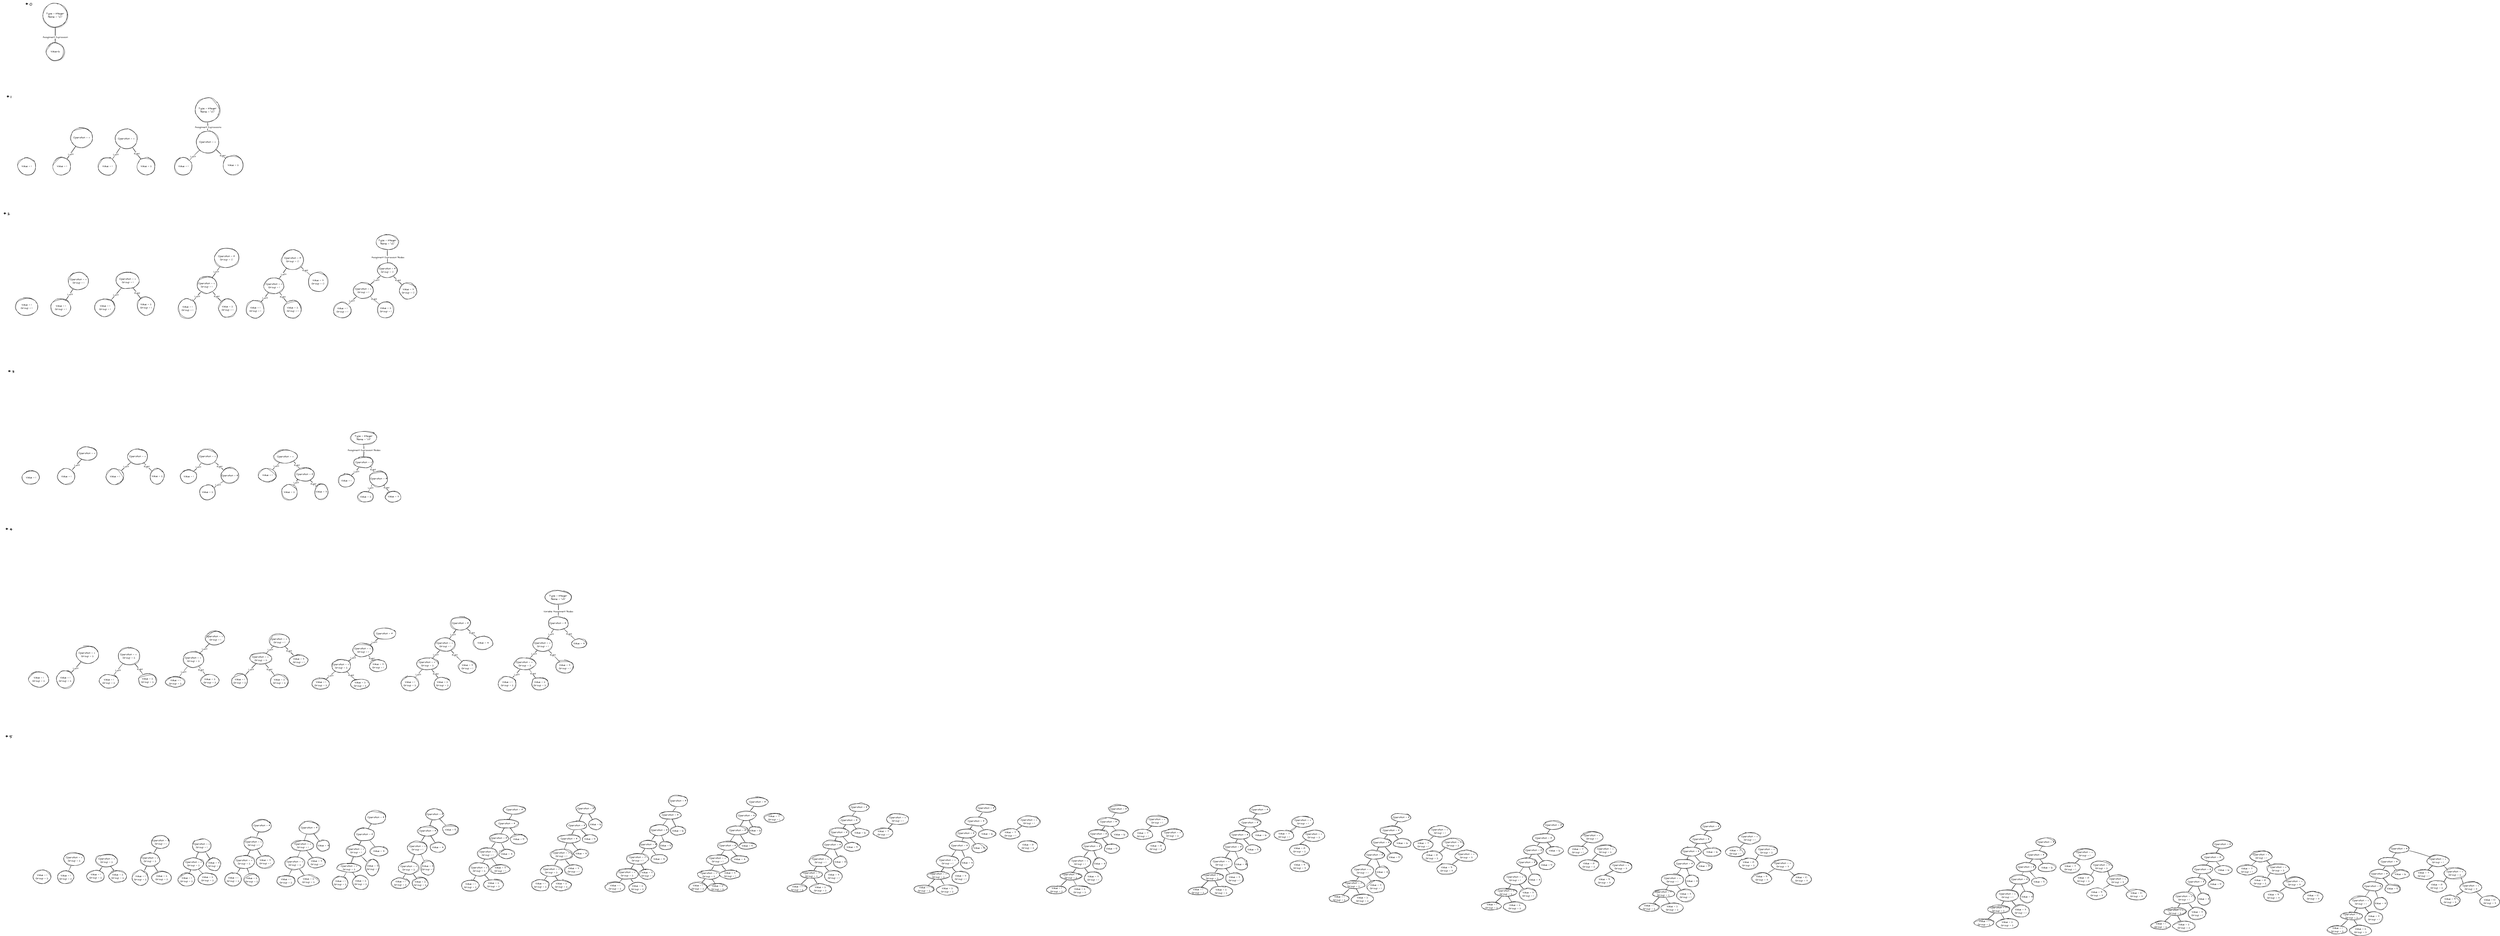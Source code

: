 <mxfile version="26.0.4">
  <diagram name="Page-1" id="9JIUi9LBslT5nt3xbKDr">
    <mxGraphModel dx="1811" dy="1112" grid="1" gridSize="10" guides="1" tooltips="1" connect="1" arrows="1" fold="1" page="1" pageScale="1" pageWidth="827" pageHeight="1169" background="#ffffff" math="0" shadow="0">
      <root>
        <mxCell id="0" />
        <mxCell id="1" parent="0" />
        <mxCell id="IxGc6RuIJAoVg-k9M73n-10" value="" style="edgeStyle=none;shape=connector;rounded=0;sketch=1;hachureGap=4;jiggle=2;curveFitting=1;orthogonalLoop=1;jettySize=auto;html=1;strokeColor=default;align=center;verticalAlign=middle;fontFamily=Architects Daughter;fontSource=https%3A%2F%2Ffonts.googleapis.com%2Fcss%3Ffamily%3DArchitects%2BDaughter;fontSize=11;fontColor=default;labelBackgroundColor=default;endArrow=none;endFill=0;shadow=1;" edge="1" parent="1" source="IxGc6RuIJAoVg-k9M73n-1" target="IxGc6RuIJAoVg-k9M73n-9">
          <mxGeometry relative="1" as="geometry" />
        </mxCell>
        <mxCell id="IxGc6RuIJAoVg-k9M73n-11" value="Assignment Expression" style="edgeLabel;html=1;align=center;verticalAlign=middle;resizable=0;points=[];sketch=1;hachureGap=4;jiggle=2;curveFitting=1;fontFamily=Architects Daughter;fontSource=https%3A%2F%2Ffonts.googleapis.com%2Fcss%3Ffamily%3DArchitects%2BDaughter;fontSize=11;fontColor=default;labelBackgroundColor=default;shadow=1;" vertex="1" connectable="0" parent="IxGc6RuIJAoVg-k9M73n-10">
          <mxGeometry x="-0.25" relative="1" as="geometry">
            <mxPoint as="offset" />
          </mxGeometry>
        </mxCell>
        <mxCell id="IxGc6RuIJAoVg-k9M73n-1" value="Value=6" style="ellipse;whiteSpace=wrap;html=1;aspect=fixed;sketch=1;hachureGap=4;jiggle=2;curveFitting=1;fontFamily=Architects Daughter;fontSource=https%3A%2F%2Ffonts.googleapis.com%2Fcss%3Ffamily%3DArchitects%2BDaughter;shadow=1;" vertex="1" parent="1">
          <mxGeometry x="230" y="280" width="80" height="80" as="geometry" />
        </mxCell>
        <mxCell id="IxGc6RuIJAoVg-k9M73n-2" value="&lt;font style=&quot;font-size: 18px;&quot;&gt;&lt;b&gt;# 0&lt;/b&gt;&lt;/font&gt;" style="text;html=1;align=center;verticalAlign=middle;whiteSpace=wrap;rounded=0;fontFamily=Architects Daughter;fontSource=https%3A%2F%2Ffonts.googleapis.com%2Fcss%3Ffamily%3DArchitects%2BDaughter;shadow=1;" vertex="1" parent="1">
          <mxGeometry x="120" y="90" width="60" height="30" as="geometry" />
        </mxCell>
        <mxCell id="IxGc6RuIJAoVg-k9M73n-6" value="" style="rounded=0;sketch=1;hachureGap=4;jiggle=2;curveFitting=1;orthogonalLoop=1;jettySize=auto;html=1;fontFamily=Architects Daughter;fontSource=https%3A%2F%2Ffonts.googleapis.com%2Fcss%3Ffamily%3DArchitects%2BDaughter;endArrow=none;endFill=0;" edge="1" parent="1" source="IxGc6RuIJAoVg-k9M73n-3" target="IxGc6RuIJAoVg-k9M73n-5">
          <mxGeometry relative="1" as="geometry" />
        </mxCell>
        <mxCell id="IxGc6RuIJAoVg-k9M73n-15" value="Left" style="edgeLabel;html=1;align=center;verticalAlign=middle;resizable=0;points=[];sketch=1;hachureGap=4;jiggle=2;curveFitting=1;fontFamily=Architects Daughter;fontSource=https%3A%2F%2Ffonts.googleapis.com%2Fcss%3Ffamily%3DArchitects%2BDaughter;fontSize=11;fontColor=default;labelBackgroundColor=default;" vertex="1" connectable="0" parent="IxGc6RuIJAoVg-k9M73n-6">
          <mxGeometry x="0.274" y="-1" relative="1" as="geometry">
            <mxPoint as="offset" />
          </mxGeometry>
        </mxCell>
        <mxCell id="IxGc6RuIJAoVg-k9M73n-8" value="" style="rounded=0;sketch=1;hachureGap=4;jiggle=2;curveFitting=1;orthogonalLoop=1;jettySize=auto;html=1;fontFamily=Architects Daughter;fontSource=https%3A%2F%2Ffonts.googleapis.com%2Fcss%3Ffamily%3DArchitects%2BDaughter;endArrow=none;endFill=0;" edge="1" parent="1" source="IxGc6RuIJAoVg-k9M73n-3" target="IxGc6RuIJAoVg-k9M73n-7">
          <mxGeometry relative="1" as="geometry" />
        </mxCell>
        <mxCell id="IxGc6RuIJAoVg-k9M73n-16" value="Right" style="edgeLabel;html=1;align=center;verticalAlign=middle;resizable=0;points=[];sketch=1;hachureGap=4;jiggle=2;curveFitting=1;fontFamily=Architects Daughter;fontSource=https%3A%2F%2Ffonts.googleapis.com%2Fcss%3Ffamily%3DArchitects%2BDaughter;fontSize=11;fontColor=default;labelBackgroundColor=default;" vertex="1" connectable="0" parent="IxGc6RuIJAoVg-k9M73n-8">
          <mxGeometry x="0.331" relative="1" as="geometry">
            <mxPoint as="offset" />
          </mxGeometry>
        </mxCell>
        <mxCell id="IxGc6RuIJAoVg-k9M73n-13" style="edgeStyle=none;shape=connector;rounded=0;sketch=1;hachureGap=4;jiggle=2;curveFitting=1;orthogonalLoop=1;jettySize=auto;html=1;exitX=0.5;exitY=0;exitDx=0;exitDy=0;entryX=0.5;entryY=1;entryDx=0;entryDy=0;strokeColor=default;align=center;verticalAlign=middle;fontFamily=Architects Daughter;fontSource=https%3A%2F%2Ffonts.googleapis.com%2Fcss%3Ffamily%3DArchitects%2BDaughter;fontSize=11;fontColor=default;labelBackgroundColor=default;endArrow=none;endFill=0;" edge="1" parent="1" source="IxGc6RuIJAoVg-k9M73n-3" target="IxGc6RuIJAoVg-k9M73n-12">
          <mxGeometry relative="1" as="geometry" />
        </mxCell>
        <mxCell id="IxGc6RuIJAoVg-k9M73n-14" value="Assignment Expressions" style="edgeLabel;html=1;align=center;verticalAlign=middle;resizable=0;points=[];sketch=1;hachureGap=4;jiggle=2;curveFitting=1;fontFamily=Architects Daughter;fontSource=https%3A%2F%2Ffonts.googleapis.com%2Fcss%3Ffamily%3DArchitects%2BDaughter;fontSize=11;fontColor=default;labelBackgroundColor=default;" vertex="1" connectable="0" parent="IxGc6RuIJAoVg-k9M73n-13">
          <mxGeometry x="-0.086" y="-2" relative="1" as="geometry">
            <mxPoint as="offset" />
          </mxGeometry>
        </mxCell>
        <mxCell id="IxGc6RuIJAoVg-k9M73n-3" value="Operation = +" style="ellipse;whiteSpace=wrap;html=1;aspect=fixed;sketch=1;hachureGap=4;jiggle=2;curveFitting=1;fontFamily=Architects Daughter;fontSource=https%3A%2F%2Ffonts.googleapis.com%2Fcss%3Ffamily%3DArchitects%2BDaughter;" vertex="1" parent="1">
          <mxGeometry x="910" y="680" width="100" height="100" as="geometry" />
        </mxCell>
        <mxCell id="IxGc6RuIJAoVg-k9M73n-4" value="&lt;font style=&quot;font-size: 18px;&quot;&gt;&lt;b&gt;# 1&lt;/b&gt;&lt;/font&gt;" style="text;html=1;align=center;verticalAlign=middle;whiteSpace=wrap;rounded=0;fontFamily=Architects Daughter;fontSource=https%3A%2F%2Ffonts.googleapis.com%2Fcss%3Ffamily%3DArchitects%2BDaughter;" vertex="1" parent="1">
          <mxGeometry x="30" y="510" width="60" height="30" as="geometry" />
        </mxCell>
        <mxCell id="IxGc6RuIJAoVg-k9M73n-5" value="Value = 1" style="ellipse;whiteSpace=wrap;html=1;fontFamily=Architects Daughter;sketch=1;hachureGap=4;jiggle=2;curveFitting=1;fontSource=https%3A%2F%2Ffonts.googleapis.com%2Fcss%3Ffamily%3DArchitects%2BDaughter;" vertex="1" parent="1">
          <mxGeometry x="810" y="800" width="80" height="80" as="geometry" />
        </mxCell>
        <mxCell id="IxGc6RuIJAoVg-k9M73n-7" value="Value = 2" style="ellipse;whiteSpace=wrap;html=1;aspect=fixed;sketch=1;hachureGap=4;jiggle=2;curveFitting=1;fontFamily=Architects Daughter;fontSource=https%3A%2F%2Ffonts.googleapis.com%2Fcss%3Ffamily%3DArchitects%2BDaughter;" vertex="1" parent="1">
          <mxGeometry x="1031" y="790" width="90" height="90" as="geometry" />
        </mxCell>
        <mxCell id="IxGc6RuIJAoVg-k9M73n-9" value="Type = Integer&lt;div&gt;Name = &quot;v0&quot;&lt;/div&gt;" style="ellipse;whiteSpace=wrap;html=1;aspect=fixed;sketch=1;hachureGap=4;jiggle=2;curveFitting=1;fontFamily=Architects Daughter;fontSource=https%3A%2F%2Ffonts.googleapis.com%2Fcss%3Ffamily%3DArchitects%2BDaughter;shadow=1;" vertex="1" parent="1">
          <mxGeometry x="215" y="100" width="110" height="110" as="geometry" />
        </mxCell>
        <mxCell id="IxGc6RuIJAoVg-k9M73n-12" value="Type = Integer&lt;div&gt;Name = &quot;v0&quot;&lt;/div&gt;" style="ellipse;whiteSpace=wrap;html=1;aspect=fixed;sketch=1;hachureGap=4;jiggle=2;curveFitting=1;fontFamily=Architects Daughter;fontSource=https%3A%2F%2Ffonts.googleapis.com%2Fcss%3Ffamily%3DArchitects%2BDaughter;" vertex="1" parent="1">
          <mxGeometry x="905" y="530" width="110" height="110" as="geometry" />
        </mxCell>
        <mxCell id="IxGc6RuIJAoVg-k9M73n-24" value="&lt;font style=&quot;font-size: 18px;&quot;&gt;&lt;b&gt;# 2&lt;/b&gt;&lt;/font&gt;" style="text;html=1;align=center;verticalAlign=middle;whiteSpace=wrap;rounded=0;fontFamily=Architects Daughter;fontSource=https%3A%2F%2Ffonts.googleapis.com%2Fcss%3Ffamily%3DArchitects%2BDaughter;" vertex="1" parent="1">
          <mxGeometry x="20" y="1040" width="60" height="30" as="geometry" />
        </mxCell>
        <mxCell id="IxGc6RuIJAoVg-k9M73n-31" value="" style="edgeStyle=none;shape=connector;rounded=0;sketch=1;hachureGap=4;jiggle=2;curveFitting=1;orthogonalLoop=1;jettySize=auto;html=1;strokeColor=default;align=center;verticalAlign=middle;fontFamily=Architects Daughter;fontSource=https%3A%2F%2Ffonts.googleapis.com%2Fcss%3Ffamily%3DArchitects%2BDaughter;fontSize=11;fontColor=default;labelBackgroundColor=default;endArrow=none;endFill=0;" edge="1" parent="1" source="IxGc6RuIJAoVg-k9M73n-29" target="IxGc6RuIJAoVg-k9M73n-30">
          <mxGeometry relative="1" as="geometry" />
        </mxCell>
        <mxCell id="IxGc6RuIJAoVg-k9M73n-32" value="Left" style="edgeLabel;html=1;align=center;verticalAlign=middle;resizable=0;points=[];sketch=1;hachureGap=4;jiggle=2;curveFitting=1;fontFamily=Architects Daughter;fontSource=https%3A%2F%2Ffonts.googleapis.com%2Fcss%3Ffamily%3DArchitects%2BDaughter;fontSize=11;fontColor=default;labelBackgroundColor=default;" vertex="1" connectable="0" parent="IxGc6RuIJAoVg-k9M73n-31">
          <mxGeometry x="-0.204" y="-1" relative="1" as="geometry">
            <mxPoint as="offset" />
          </mxGeometry>
        </mxCell>
        <mxCell id="IxGc6RuIJAoVg-k9M73n-29" value="Value = 1" style="ellipse;whiteSpace=wrap;html=1;fontFamily=Architects Daughter;sketch=1;hachureGap=4;jiggle=2;curveFitting=1;fontSource=https%3A%2F%2Ffonts.googleapis.com%2Fcss%3Ffamily%3DArchitects%2BDaughter;" vertex="1" parent="1">
          <mxGeometry x="260" y="800" width="80" height="80" as="geometry" />
        </mxCell>
        <mxCell id="IxGc6RuIJAoVg-k9M73n-30" value="Operation = +" style="ellipse;whiteSpace=wrap;html=1;fontFamily=Architects Daughter;sketch=1;hachureGap=4;jiggle=2;curveFitting=1;fontSource=https%3A%2F%2Ffonts.googleapis.com%2Fcss%3Ffamily%3DArchitects%2BDaughter;" vertex="1" parent="1">
          <mxGeometry x="340" y="665" width="100" height="90" as="geometry" />
        </mxCell>
        <mxCell id="IxGc6RuIJAoVg-k9M73n-33" value="" style="edgeStyle=none;shape=connector;rounded=0;sketch=1;hachureGap=4;jiggle=2;curveFitting=1;orthogonalLoop=1;jettySize=auto;html=1;strokeColor=default;align=center;verticalAlign=middle;fontFamily=Architects Daughter;fontSource=https%3A%2F%2Ffonts.googleapis.com%2Fcss%3Ffamily%3DArchitects%2BDaughter;fontSize=11;fontColor=default;labelBackgroundColor=default;endArrow=none;endFill=0;" edge="1" parent="1" source="IxGc6RuIJAoVg-k9M73n-35" target="IxGc6RuIJAoVg-k9M73n-36">
          <mxGeometry relative="1" as="geometry" />
        </mxCell>
        <mxCell id="IxGc6RuIJAoVg-k9M73n-34" value="Left" style="edgeLabel;html=1;align=center;verticalAlign=middle;resizable=0;points=[];sketch=1;hachureGap=4;jiggle=2;curveFitting=1;fontFamily=Architects Daughter;fontSource=https%3A%2F%2Ffonts.googleapis.com%2Fcss%3Ffamily%3DArchitects%2BDaughter;fontSize=11;fontColor=default;labelBackgroundColor=default;" vertex="1" connectable="0" parent="IxGc6RuIJAoVg-k9M73n-33">
          <mxGeometry x="-0.204" y="-1" relative="1" as="geometry">
            <mxPoint as="offset" />
          </mxGeometry>
        </mxCell>
        <mxCell id="IxGc6RuIJAoVg-k9M73n-35" value="Value = 1" style="ellipse;whiteSpace=wrap;html=1;fontFamily=Architects Daughter;sketch=1;hachureGap=4;jiggle=2;curveFitting=1;fontSource=https%3A%2F%2Ffonts.googleapis.com%2Fcss%3Ffamily%3DArchitects%2BDaughter;" vertex="1" parent="1">
          <mxGeometry x="466" y="800" width="80" height="80" as="geometry" />
        </mxCell>
        <mxCell id="IxGc6RuIJAoVg-k9M73n-38" value="" style="edgeStyle=none;shape=connector;rounded=0;sketch=1;hachureGap=4;jiggle=2;curveFitting=1;orthogonalLoop=1;jettySize=auto;html=1;strokeColor=default;align=center;verticalAlign=middle;fontFamily=Architects Daughter;fontSource=https%3A%2F%2Ffonts.googleapis.com%2Fcss%3Ffamily%3DArchitects%2BDaughter;fontSize=11;fontColor=default;labelBackgroundColor=default;endArrow=none;endFill=0;" edge="1" parent="1" source="IxGc6RuIJAoVg-k9M73n-36" target="IxGc6RuIJAoVg-k9M73n-37">
          <mxGeometry relative="1" as="geometry" />
        </mxCell>
        <mxCell id="IxGc6RuIJAoVg-k9M73n-39" value="Right" style="edgeLabel;html=1;align=center;verticalAlign=middle;resizable=0;points=[];sketch=1;hachureGap=4;jiggle=2;curveFitting=1;fontFamily=Architects Daughter;fontSource=https%3A%2F%2Ffonts.googleapis.com%2Fcss%3Ffamily%3DArchitects%2BDaughter;fontSize=11;fontColor=default;labelBackgroundColor=default;" vertex="1" connectable="0" parent="IxGc6RuIJAoVg-k9M73n-38">
          <mxGeometry x="0.033" y="-1" relative="1" as="geometry">
            <mxPoint as="offset" />
          </mxGeometry>
        </mxCell>
        <mxCell id="IxGc6RuIJAoVg-k9M73n-36" value="Operation = +" style="ellipse;whiteSpace=wrap;html=1;fontFamily=Architects Daughter;sketch=1;hachureGap=4;jiggle=2;curveFitting=1;fontSource=https%3A%2F%2Ffonts.googleapis.com%2Fcss%3Ffamily%3DArchitects%2BDaughter;" vertex="1" parent="1">
          <mxGeometry x="542" y="670" width="100" height="90" as="geometry" />
        </mxCell>
        <mxCell id="IxGc6RuIJAoVg-k9M73n-37" value="Value = 2" style="ellipse;whiteSpace=wrap;html=1;fontFamily=Architects Daughter;sketch=1;hachureGap=4;jiggle=2;curveFitting=1;fontSource=https%3A%2F%2Ffonts.googleapis.com%2Fcss%3Ffamily%3DArchitects%2BDaughter;" vertex="1" parent="1">
          <mxGeometry x="642" y="800" width="80" height="80" as="geometry" />
        </mxCell>
        <mxCell id="IxGc6RuIJAoVg-k9M73n-40" value="Value = 1&lt;div&gt;Group = 1&lt;/div&gt;" style="ellipse;whiteSpace=wrap;html=1;fontFamily=Architects Daughter;sketch=1;hachureGap=4;jiggle=2;curveFitting=1;fontSource=https%3A%2F%2Ffonts.googleapis.com%2Fcss%3Ffamily%3DArchitects%2BDaughter;" vertex="1" parent="1">
          <mxGeometry x="90" y="1435" width="100" height="80" as="geometry" />
        </mxCell>
        <mxCell id="IxGc6RuIJAoVg-k9M73n-43" value="" style="edgeStyle=none;shape=connector;rounded=0;sketch=1;hachureGap=4;jiggle=2;curveFitting=1;orthogonalLoop=1;jettySize=auto;html=1;strokeColor=default;align=center;verticalAlign=middle;fontFamily=Architects Daughter;fontSource=https%3A%2F%2Ffonts.googleapis.com%2Fcss%3Ffamily%3DArchitects%2BDaughter;fontSize=11;fontColor=default;labelBackgroundColor=default;endArrow=none;endFill=0;" edge="1" parent="1" source="IxGc6RuIJAoVg-k9M73n-44" target="IxGc6RuIJAoVg-k9M73n-45">
          <mxGeometry relative="1" as="geometry" />
        </mxCell>
        <mxCell id="IxGc6RuIJAoVg-k9M73n-58" value="Left" style="edgeLabel;html=1;align=center;verticalAlign=middle;resizable=0;points=[];sketch=1;hachureGap=4;jiggle=2;curveFitting=1;fontFamily=Architects Daughter;fontSource=https%3A%2F%2Ffonts.googleapis.com%2Fcss%3Ffamily%3DArchitects%2BDaughter;fontSize=11;fontColor=default;labelBackgroundColor=default;" vertex="1" connectable="0" parent="IxGc6RuIJAoVg-k9M73n-43">
          <mxGeometry x="0.036" y="-1" relative="1" as="geometry">
            <mxPoint as="offset" />
          </mxGeometry>
        </mxCell>
        <mxCell id="IxGc6RuIJAoVg-k9M73n-44" value="Value = 1&lt;div&gt;Group = 1&lt;/div&gt;" style="ellipse;whiteSpace=wrap;html=1;fontFamily=Architects Daughter;sketch=1;hachureGap=4;jiggle=2;curveFitting=1;fontSource=https%3A%2F%2Ffonts.googleapis.com%2Fcss%3Ffamily%3DArchitects%2BDaughter;" vertex="1" parent="1">
          <mxGeometry x="250" y="1440" width="90" height="80" as="geometry" />
        </mxCell>
        <mxCell id="IxGc6RuIJAoVg-k9M73n-45" value="Operation = +&lt;div&gt;Group = 1&lt;/div&gt;" style="ellipse;whiteSpace=wrap;html=1;fontFamily=Architects Daughter;sketch=1;hachureGap=4;jiggle=2;curveFitting=1;fontSource=https%3A%2F%2Ffonts.googleapis.com%2Fcss%3Ffamily%3DArchitects%2BDaughter;" vertex="1" parent="1">
          <mxGeometry x="330" y="1320" width="90" height="80" as="geometry" />
        </mxCell>
        <mxCell id="IxGc6RuIJAoVg-k9M73n-46" value="" style="edgeStyle=none;shape=connector;rounded=0;sketch=1;hachureGap=4;jiggle=2;curveFitting=1;orthogonalLoop=1;jettySize=auto;html=1;strokeColor=default;align=center;verticalAlign=middle;fontFamily=Architects Daughter;fontSource=https%3A%2F%2Ffonts.googleapis.com%2Fcss%3Ffamily%3DArchitects%2BDaughter;fontSize=11;fontColor=default;labelBackgroundColor=default;endArrow=none;endFill=0;" edge="1" parent="1" source="IxGc6RuIJAoVg-k9M73n-47" target="IxGc6RuIJAoVg-k9M73n-48">
          <mxGeometry relative="1" as="geometry" />
        </mxCell>
        <mxCell id="IxGc6RuIJAoVg-k9M73n-577" value="Left" style="edgeLabel;html=1;align=center;verticalAlign=middle;resizable=0;points=[];sketch=1;hachureGap=4;jiggle=2;curveFitting=1;fontFamily=Architects Daughter;fontSource=https%3A%2F%2Ffonts.googleapis.com%2Fcss%3Ffamily%3DArchitects%2BDaughter;fontSize=11;fontColor=default;labelBackgroundColor=default;" vertex="1" connectable="0" parent="IxGc6RuIJAoVg-k9M73n-46">
          <mxGeometry x="-0.093" relative="1" as="geometry">
            <mxPoint as="offset" />
          </mxGeometry>
        </mxCell>
        <mxCell id="IxGc6RuIJAoVg-k9M73n-47" value="Value = 1&lt;div&gt;Group = 1&lt;/div&gt;" style="ellipse;whiteSpace=wrap;html=1;fontFamily=Architects Daughter;sketch=1;hachureGap=4;jiggle=2;curveFitting=1;fontSource=https%3A%2F%2Ffonts.googleapis.com%2Fcss%3Ffamily%3DArchitects%2BDaughter;" vertex="1" parent="1">
          <mxGeometry x="450" y="1440" width="90" height="80" as="geometry" />
        </mxCell>
        <mxCell id="IxGc6RuIJAoVg-k9M73n-50" value="" style="edgeStyle=none;shape=connector;rounded=0;sketch=1;hachureGap=4;jiggle=2;curveFitting=1;orthogonalLoop=1;jettySize=auto;html=1;strokeColor=default;align=center;verticalAlign=middle;fontFamily=Architects Daughter;fontSource=https%3A%2F%2Ffonts.googleapis.com%2Fcss%3Ffamily%3DArchitects%2BDaughter;fontSize=11;fontColor=default;labelBackgroundColor=default;endArrow=none;endFill=0;" edge="1" parent="1" source="IxGc6RuIJAoVg-k9M73n-48" target="IxGc6RuIJAoVg-k9M73n-49">
          <mxGeometry relative="1" as="geometry" />
        </mxCell>
        <mxCell id="IxGc6RuIJAoVg-k9M73n-578" value="Right" style="edgeLabel;html=1;align=center;verticalAlign=middle;resizable=0;points=[];sketch=1;hachureGap=4;jiggle=2;curveFitting=1;fontFamily=Architects Daughter;fontSource=https%3A%2F%2Ffonts.googleapis.com%2Fcss%3Ffamily%3DArchitects%2BDaughter;fontSize=11;fontColor=default;labelBackgroundColor=default;" vertex="1" connectable="0" parent="IxGc6RuIJAoVg-k9M73n-50">
          <mxGeometry x="-0.002" y="2" relative="1" as="geometry">
            <mxPoint as="offset" />
          </mxGeometry>
        </mxCell>
        <mxCell id="IxGc6RuIJAoVg-k9M73n-48" value="Operation = +&lt;div&gt;Group = 1&lt;/div&gt;" style="ellipse;whiteSpace=wrap;html=1;fontFamily=Architects Daughter;sketch=1;hachureGap=4;jiggle=2;curveFitting=1;fontSource=https%3A%2F%2Ffonts.googleapis.com%2Fcss%3Ffamily%3DArchitects%2BDaughter;" vertex="1" parent="1">
          <mxGeometry x="546" y="1320" width="104" height="75" as="geometry" />
        </mxCell>
        <mxCell id="IxGc6RuIJAoVg-k9M73n-49" value="Value = 2&lt;div&gt;Group = 1&lt;/div&gt;" style="ellipse;whiteSpace=wrap;html=1;fontFamily=Architects Daughter;sketch=1;hachureGap=4;jiggle=2;curveFitting=1;fontSource=https%3A%2F%2Ffonts.googleapis.com%2Fcss%3Ffamily%3DArchitects%2BDaughter;" vertex="1" parent="1">
          <mxGeometry x="642" y="1430" width="78" height="85" as="geometry" />
        </mxCell>
        <mxCell id="IxGc6RuIJAoVg-k9M73n-51" value="" style="edgeStyle=none;shape=connector;rounded=0;sketch=1;hachureGap=4;jiggle=2;curveFitting=1;orthogonalLoop=1;jettySize=auto;html=1;strokeColor=default;align=center;verticalAlign=middle;fontFamily=Architects Daughter;fontSource=https%3A%2F%2Ffonts.googleapis.com%2Fcss%3Ffamily%3DArchitects%2BDaughter;fontSize=11;fontColor=default;labelBackgroundColor=default;endArrow=none;endFill=0;" edge="1" parent="1" source="IxGc6RuIJAoVg-k9M73n-52" target="IxGc6RuIJAoVg-k9M73n-54">
          <mxGeometry relative="1" as="geometry" />
        </mxCell>
        <mxCell id="IxGc6RuIJAoVg-k9M73n-579" value="Left" style="edgeLabel;html=1;align=center;verticalAlign=middle;resizable=0;points=[];sketch=1;hachureGap=4;jiggle=2;curveFitting=1;fontFamily=Architects Daughter;fontSource=https%3A%2F%2Ffonts.googleapis.com%2Fcss%3Ffamily%3DArchitects%2BDaughter;fontSize=11;fontColor=default;labelBackgroundColor=default;" vertex="1" connectable="0" parent="IxGc6RuIJAoVg-k9M73n-51">
          <mxGeometry x="0.008" y="1" relative="1" as="geometry">
            <mxPoint as="offset" />
          </mxGeometry>
        </mxCell>
        <mxCell id="IxGc6RuIJAoVg-k9M73n-52" value="Value = 1&lt;div&gt;Group = 1&lt;/div&gt;" style="ellipse;whiteSpace=wrap;html=1;fontFamily=Architects Daughter;sketch=1;hachureGap=4;jiggle=2;curveFitting=1;fontSource=https%3A%2F%2Ffonts.googleapis.com%2Fcss%3Ffamily%3DArchitects%2BDaughter;" vertex="1" parent="1">
          <mxGeometry x="827" y="1440" width="83" height="87.5" as="geometry" />
        </mxCell>
        <mxCell id="IxGc6RuIJAoVg-k9M73n-53" value="" style="edgeStyle=none;shape=connector;rounded=0;sketch=1;hachureGap=4;jiggle=2;curveFitting=1;orthogonalLoop=1;jettySize=auto;html=1;strokeColor=default;align=center;verticalAlign=middle;fontFamily=Architects Daughter;fontSource=https%3A%2F%2Ffonts.googleapis.com%2Fcss%3Ffamily%3DArchitects%2BDaughter;fontSize=11;fontColor=default;labelBackgroundColor=default;endArrow=none;endFill=0;" edge="1" parent="1" source="IxGc6RuIJAoVg-k9M73n-54" target="IxGc6RuIJAoVg-k9M73n-55">
          <mxGeometry relative="1" as="geometry" />
        </mxCell>
        <mxCell id="IxGc6RuIJAoVg-k9M73n-581" value="Right" style="edgeLabel;html=1;align=center;verticalAlign=middle;resizable=0;points=[];sketch=1;hachureGap=4;jiggle=2;curveFitting=1;fontFamily=Architects Daughter;fontSource=https%3A%2F%2Ffonts.googleapis.com%2Fcss%3Ffamily%3DArchitects%2BDaughter;fontSize=11;fontColor=default;labelBackgroundColor=default;" vertex="1" connectable="0" parent="IxGc6RuIJAoVg-k9M73n-53">
          <mxGeometry x="-0.064" y="-1" relative="1" as="geometry">
            <mxPoint as="offset" />
          </mxGeometry>
        </mxCell>
        <mxCell id="IxGc6RuIJAoVg-k9M73n-57" value="" style="edgeStyle=none;shape=connector;rounded=0;sketch=1;hachureGap=4;jiggle=2;curveFitting=1;orthogonalLoop=1;jettySize=auto;html=1;strokeColor=default;align=center;verticalAlign=middle;fontFamily=Architects Daughter;fontSource=https%3A%2F%2Ffonts.googleapis.com%2Fcss%3Ffamily%3DArchitects%2BDaughter;fontSize=11;fontColor=default;labelBackgroundColor=default;endArrow=none;endFill=0;" edge="1" parent="1" source="IxGc6RuIJAoVg-k9M73n-54" target="IxGc6RuIJAoVg-k9M73n-56">
          <mxGeometry relative="1" as="geometry" />
        </mxCell>
        <mxCell id="IxGc6RuIJAoVg-k9M73n-580" value="Left" style="edgeLabel;html=1;align=center;verticalAlign=middle;resizable=0;points=[];sketch=1;hachureGap=4;jiggle=2;curveFitting=1;fontFamily=Architects Daughter;fontSource=https%3A%2F%2Ffonts.googleapis.com%2Fcss%3Ffamily%3DArchitects%2BDaughter;fontSize=11;fontColor=default;labelBackgroundColor=default;" vertex="1" connectable="0" parent="IxGc6RuIJAoVg-k9M73n-57">
          <mxGeometry x="0.061" y="1" relative="1" as="geometry">
            <mxPoint as="offset" />
          </mxGeometry>
        </mxCell>
        <mxCell id="IxGc6RuIJAoVg-k9M73n-54" value="Operation = +&lt;div&gt;Group = 1&lt;/div&gt;" style="ellipse;whiteSpace=wrap;html=1;fontFamily=Architects Daughter;sketch=1;hachureGap=4;jiggle=2;curveFitting=1;fontSource=https%3A%2F%2Ffonts.googleapis.com%2Fcss%3Ffamily%3DArchitects%2BDaughter;" vertex="1" parent="1">
          <mxGeometry x="911" y="1340" width="89" height="75" as="geometry" />
        </mxCell>
        <mxCell id="IxGc6RuIJAoVg-k9M73n-55" value="Value = 2&lt;div&gt;Group = 1&lt;/div&gt;" style="ellipse;whiteSpace=wrap;html=1;fontFamily=Architects Daughter;sketch=1;hachureGap=4;jiggle=2;curveFitting=1;fontSource=https%3A%2F%2Ffonts.googleapis.com%2Fcss%3Ffamily%3DArchitects%2BDaughter;" vertex="1" parent="1">
          <mxGeometry x="1010" y="1440" width="80" height="85" as="geometry" />
        </mxCell>
        <mxCell id="IxGc6RuIJAoVg-k9M73n-56" value="Operation = *&lt;div&gt;Group = 0&lt;/div&gt;" style="ellipse;whiteSpace=wrap;html=1;fontFamily=Architects Daughter;sketch=1;hachureGap=4;jiggle=2;curveFitting=1;fontSource=https%3A%2F%2Ffonts.googleapis.com%2Fcss%3Ffamily%3DArchitects%2BDaughter;" vertex="1" parent="1">
          <mxGeometry x="991" y="1210" width="109" height="90" as="geometry" />
        </mxCell>
        <mxCell id="IxGc6RuIJAoVg-k9M73n-59" value="" style="edgeStyle=none;shape=connector;rounded=0;sketch=1;hachureGap=4;jiggle=2;curveFitting=1;orthogonalLoop=1;jettySize=auto;html=1;strokeColor=default;align=center;verticalAlign=middle;fontFamily=Architects Daughter;fontSource=https%3A%2F%2Ffonts.googleapis.com%2Fcss%3Ffamily%3DArchitects%2BDaughter;fontSize=11;fontColor=default;labelBackgroundColor=default;endArrow=none;endFill=0;" edge="1" parent="1" source="IxGc6RuIJAoVg-k9M73n-60" target="IxGc6RuIJAoVg-k9M73n-63">
          <mxGeometry relative="1" as="geometry" />
        </mxCell>
        <mxCell id="IxGc6RuIJAoVg-k9M73n-582" value="Left" style="edgeLabel;html=1;align=center;verticalAlign=middle;resizable=0;points=[];sketch=1;hachureGap=4;jiggle=2;curveFitting=1;fontFamily=Architects Daughter;fontSource=https%3A%2F%2Ffonts.googleapis.com%2Fcss%3Ffamily%3DArchitects%2BDaughter;fontSize=11;fontColor=default;labelBackgroundColor=default;" vertex="1" connectable="0" parent="IxGc6RuIJAoVg-k9M73n-59">
          <mxGeometry x="-0.019" y="-2" relative="1" as="geometry">
            <mxPoint as="offset" />
          </mxGeometry>
        </mxCell>
        <mxCell id="IxGc6RuIJAoVg-k9M73n-60" value="Value = 1&lt;div&gt;Group = 1&lt;/div&gt;" style="ellipse;whiteSpace=wrap;html=1;fontFamily=Architects Daughter;sketch=1;hachureGap=4;jiggle=2;curveFitting=1;fontSource=https%3A%2F%2Ffonts.googleapis.com%2Fcss%3Ffamily%3DArchitects%2BDaughter;" vertex="1" parent="1">
          <mxGeometry x="1136" y="1447.5" width="79" height="80" as="geometry" />
        </mxCell>
        <mxCell id="IxGc6RuIJAoVg-k9M73n-61" value="" style="edgeStyle=none;shape=connector;rounded=0;sketch=1;hachureGap=4;jiggle=2;curveFitting=1;orthogonalLoop=1;jettySize=auto;html=1;strokeColor=default;align=center;verticalAlign=middle;fontFamily=Architects Daughter;fontSource=https%3A%2F%2Ffonts.googleapis.com%2Fcss%3Ffamily%3DArchitects%2BDaughter;fontSize=11;fontColor=default;labelBackgroundColor=default;endArrow=none;endFill=0;" edge="1" parent="1" source="IxGc6RuIJAoVg-k9M73n-63" target="IxGc6RuIJAoVg-k9M73n-64">
          <mxGeometry relative="1" as="geometry" />
        </mxCell>
        <mxCell id="IxGc6RuIJAoVg-k9M73n-584" value="Right" style="edgeLabel;html=1;align=center;verticalAlign=middle;resizable=0;points=[];sketch=1;hachureGap=4;jiggle=2;curveFitting=1;fontFamily=Architects Daughter;fontSource=https%3A%2F%2Ffonts.googleapis.com%2Fcss%3Ffamily%3DArchitects%2BDaughter;fontSize=11;fontColor=default;labelBackgroundColor=default;" vertex="1" connectable="0" parent="IxGc6RuIJAoVg-k9M73n-61">
          <mxGeometry x="-0.145" relative="1" as="geometry">
            <mxPoint as="offset" />
          </mxGeometry>
        </mxCell>
        <mxCell id="IxGc6RuIJAoVg-k9M73n-62" value="" style="edgeStyle=none;shape=connector;rounded=0;sketch=1;hachureGap=4;jiggle=2;curveFitting=1;orthogonalLoop=1;jettySize=auto;html=1;strokeColor=default;align=center;verticalAlign=middle;fontFamily=Architects Daughter;fontSource=https%3A%2F%2Ffonts.googleapis.com%2Fcss%3Ffamily%3DArchitects%2BDaughter;fontSize=11;fontColor=default;labelBackgroundColor=default;endArrow=none;endFill=0;" edge="1" parent="1" source="IxGc6RuIJAoVg-k9M73n-63" target="IxGc6RuIJAoVg-k9M73n-65">
          <mxGeometry relative="1" as="geometry" />
        </mxCell>
        <mxCell id="IxGc6RuIJAoVg-k9M73n-583" value="Left" style="edgeLabel;html=1;align=center;verticalAlign=middle;resizable=0;points=[];sketch=1;hachureGap=4;jiggle=2;curveFitting=1;fontFamily=Architects Daughter;fontSource=https%3A%2F%2Ffonts.googleapis.com%2Fcss%3Ffamily%3DArchitects%2BDaughter;fontSize=11;fontColor=default;labelBackgroundColor=default;" vertex="1" connectable="0" parent="IxGc6RuIJAoVg-k9M73n-62">
          <mxGeometry x="-0.034" y="-4" relative="1" as="geometry">
            <mxPoint as="offset" />
          </mxGeometry>
        </mxCell>
        <mxCell id="IxGc6RuIJAoVg-k9M73n-63" value="Operation = +&lt;div&gt;Group = 1&lt;/div&gt;" style="ellipse;whiteSpace=wrap;html=1;fontFamily=Architects Daughter;sketch=1;hachureGap=4;jiggle=2;curveFitting=1;fontSource=https%3A%2F%2Ffonts.googleapis.com%2Fcss%3Ffamily%3DArchitects%2BDaughter;" vertex="1" parent="1">
          <mxGeometry x="1216" y="1345" width="90" height="72.5" as="geometry" />
        </mxCell>
        <mxCell id="IxGc6RuIJAoVg-k9M73n-64" value="Value = 2&lt;div&gt;Group = 1&lt;/div&gt;" style="ellipse;whiteSpace=wrap;html=1;fontFamily=Architects Daughter;sketch=1;hachureGap=4;jiggle=2;curveFitting=1;fontSource=https%3A%2F%2Ffonts.googleapis.com%2Fcss%3Ffamily%3DArchitects%2BDaughter;" vertex="1" parent="1">
          <mxGeometry x="1305" y="1447.5" width="80" height="80" as="geometry" />
        </mxCell>
        <mxCell id="IxGc6RuIJAoVg-k9M73n-67" value="" style="edgeStyle=none;shape=connector;rounded=0;sketch=1;hachureGap=4;jiggle=2;curveFitting=1;orthogonalLoop=1;jettySize=auto;html=1;strokeColor=default;align=center;verticalAlign=middle;fontFamily=Architects Daughter;fontSource=https%3A%2F%2Ffonts.googleapis.com%2Fcss%3Ffamily%3DArchitects%2BDaughter;fontSize=11;fontColor=default;labelBackgroundColor=default;endArrow=none;endFill=0;" edge="1" parent="1" source="IxGc6RuIJAoVg-k9M73n-65" target="IxGc6RuIJAoVg-k9M73n-66">
          <mxGeometry relative="1" as="geometry" />
        </mxCell>
        <mxCell id="IxGc6RuIJAoVg-k9M73n-585" value="Right" style="edgeLabel;html=1;align=center;verticalAlign=middle;resizable=0;points=[];sketch=1;hachureGap=4;jiggle=2;curveFitting=1;fontFamily=Architects Daughter;fontSource=https%3A%2F%2Ffonts.googleapis.com%2Fcss%3Ffamily%3DArchitects%2BDaughter;fontSize=11;fontColor=default;labelBackgroundColor=default;" vertex="1" connectable="0" parent="IxGc6RuIJAoVg-k9M73n-67">
          <mxGeometry x="-0.122" y="1" relative="1" as="geometry">
            <mxPoint as="offset" />
          </mxGeometry>
        </mxCell>
        <mxCell id="IxGc6RuIJAoVg-k9M73n-65" value="Operation = *&lt;div&gt;Group = 0&lt;/div&gt;" style="ellipse;whiteSpace=wrap;html=1;fontFamily=Architects Daughter;sketch=1;hachureGap=4;jiggle=2;curveFitting=1;fontSource=https%3A%2F%2Ffonts.googleapis.com%2Fcss%3Ffamily%3DArchitects%2BDaughter;" vertex="1" parent="1">
          <mxGeometry x="1295" y="1217.5" width="100" height="90" as="geometry" />
        </mxCell>
        <mxCell id="IxGc6RuIJAoVg-k9M73n-66" value="&lt;div&gt;Value = 3&lt;/div&gt;&lt;div&gt;Group = 0&lt;/div&gt;" style="ellipse;whiteSpace=wrap;html=1;fontFamily=Architects Daughter;sketch=1;hachureGap=4;jiggle=2;curveFitting=1;fontSource=https%3A%2F%2Ffonts.googleapis.com%2Fcss%3Ffamily%3DArchitects%2BDaughter;" vertex="1" parent="1">
          <mxGeometry x="1415" y="1320" width="90" height="87.5" as="geometry" />
        </mxCell>
        <mxCell id="IxGc6RuIJAoVg-k9M73n-68" value="" style="edgeStyle=none;shape=connector;rounded=0;sketch=1;hachureGap=4;jiggle=2;curveFitting=1;orthogonalLoop=1;jettySize=auto;html=1;strokeColor=default;align=center;verticalAlign=middle;fontFamily=Architects Daughter;fontSource=https%3A%2F%2Ffonts.googleapis.com%2Fcss%3Ffamily%3DArchitects%2BDaughter;fontSize=11;fontColor=default;labelBackgroundColor=default;endArrow=none;endFill=0;" edge="1" parent="1" source="IxGc6RuIJAoVg-k9M73n-69" target="IxGc6RuIJAoVg-k9M73n-72">
          <mxGeometry relative="1" as="geometry" />
        </mxCell>
        <mxCell id="IxGc6RuIJAoVg-k9M73n-586" value="Left" style="edgeLabel;html=1;align=center;verticalAlign=middle;resizable=0;points=[];sketch=1;hachureGap=4;jiggle=2;curveFitting=1;fontFamily=Architects Daughter;fontSource=https%3A%2F%2Ffonts.googleapis.com%2Fcss%3Ffamily%3DArchitects%2BDaughter;fontSize=11;fontColor=default;labelBackgroundColor=default;" vertex="1" connectable="0" parent="IxGc6RuIJAoVg-k9M73n-68">
          <mxGeometry x="-0.102" y="2" relative="1" as="geometry">
            <mxPoint as="offset" />
          </mxGeometry>
        </mxCell>
        <mxCell id="IxGc6RuIJAoVg-k9M73n-69" value="Value = 1&lt;div&gt;Group = 1&lt;/div&gt;" style="ellipse;whiteSpace=wrap;html=1;fontFamily=Architects Daughter;sketch=1;hachureGap=4;jiggle=2;curveFitting=1;fontSource=https%3A%2F%2Ffonts.googleapis.com%2Fcss%3Ffamily%3DArchitects%2BDaughter;" vertex="1" parent="1">
          <mxGeometry x="1530" y="1457.5" width="80" height="67.5" as="geometry" />
        </mxCell>
        <mxCell id="IxGc6RuIJAoVg-k9M73n-70" value="" style="edgeStyle=none;shape=connector;rounded=0;sketch=1;hachureGap=4;jiggle=2;curveFitting=1;orthogonalLoop=1;jettySize=auto;html=1;strokeColor=default;align=center;verticalAlign=middle;fontFamily=Architects Daughter;fontSource=https%3A%2F%2Ffonts.googleapis.com%2Fcss%3Ffamily%3DArchitects%2BDaughter;fontSize=11;fontColor=default;labelBackgroundColor=default;endArrow=none;endFill=0;" edge="1" parent="1" source="IxGc6RuIJAoVg-k9M73n-72" target="IxGc6RuIJAoVg-k9M73n-73">
          <mxGeometry relative="1" as="geometry" />
        </mxCell>
        <mxCell id="IxGc6RuIJAoVg-k9M73n-587" value="Right" style="edgeLabel;html=1;align=center;verticalAlign=middle;resizable=0;points=[];sketch=1;hachureGap=4;jiggle=2;curveFitting=1;fontFamily=Architects Daughter;fontSource=https%3A%2F%2Ffonts.googleapis.com%2Fcss%3Ffamily%3DArchitects%2BDaughter;fontSize=11;fontColor=default;labelBackgroundColor=default;" vertex="1" connectable="0" parent="IxGc6RuIJAoVg-k9M73n-70">
          <mxGeometry x="-0.246" y="3" relative="1" as="geometry">
            <mxPoint as="offset" />
          </mxGeometry>
        </mxCell>
        <mxCell id="IxGc6RuIJAoVg-k9M73n-71" value="" style="edgeStyle=none;shape=connector;rounded=0;sketch=1;hachureGap=4;jiggle=2;curveFitting=1;orthogonalLoop=1;jettySize=auto;html=1;strokeColor=default;align=center;verticalAlign=middle;fontFamily=Architects Daughter;fontSource=https%3A%2F%2Ffonts.googleapis.com%2Fcss%3Ffamily%3DArchitects%2BDaughter;fontSize=11;fontColor=default;labelBackgroundColor=default;endArrow=none;endFill=0;" edge="1" parent="1" source="IxGc6RuIJAoVg-k9M73n-72" target="IxGc6RuIJAoVg-k9M73n-75">
          <mxGeometry relative="1" as="geometry" />
        </mxCell>
        <mxCell id="IxGc6RuIJAoVg-k9M73n-588" value="Left" style="edgeLabel;html=1;align=center;verticalAlign=middle;resizable=0;points=[];sketch=1;hachureGap=4;jiggle=2;curveFitting=1;fontFamily=Architects Daughter;fontSource=https%3A%2F%2Ffonts.googleapis.com%2Fcss%3Ffamily%3DArchitects%2BDaughter;fontSize=11;fontColor=default;labelBackgroundColor=default;" vertex="1" connectable="0" parent="IxGc6RuIJAoVg-k9M73n-71">
          <mxGeometry x="0.135" y="-2" relative="1" as="geometry">
            <mxPoint as="offset" />
          </mxGeometry>
        </mxCell>
        <mxCell id="IxGc6RuIJAoVg-k9M73n-72" value="Operation = +&lt;div&gt;Group = 1&lt;/div&gt;" style="ellipse;whiteSpace=wrap;html=1;fontFamily=Architects Daughter;sketch=1;hachureGap=4;jiggle=2;curveFitting=1;fontSource=https%3A%2F%2Ffonts.googleapis.com%2Fcss%3Ffamily%3DArchitects%2BDaughter;" vertex="1" parent="1">
          <mxGeometry x="1620" y="1367.5" width="90" height="70" as="geometry" />
        </mxCell>
        <mxCell id="IxGc6RuIJAoVg-k9M73n-73" value="Value = 2&lt;div&gt;Group = 1&lt;/div&gt;" style="ellipse;whiteSpace=wrap;html=1;fontFamily=Architects Daughter;sketch=1;hachureGap=4;jiggle=2;curveFitting=1;fontSource=https%3A%2F%2Ffonts.googleapis.com%2Fcss%3Ffamily%3DArchitects%2BDaughter;" vertex="1" parent="1">
          <mxGeometry x="1729" y="1452.5" width="74.5" height="75" as="geometry" />
        </mxCell>
        <mxCell id="IxGc6RuIJAoVg-k9M73n-74" value="" style="edgeStyle=none;shape=connector;rounded=0;sketch=1;hachureGap=4;jiggle=2;curveFitting=1;orthogonalLoop=1;jettySize=auto;html=1;strokeColor=default;align=center;verticalAlign=middle;fontFamily=Architects Daughter;fontSource=https%3A%2F%2Ffonts.googleapis.com%2Fcss%3Ffamily%3DArchitects%2BDaughter;fontSize=11;fontColor=default;labelBackgroundColor=default;endArrow=none;endFill=0;" edge="1" parent="1" source="IxGc6RuIJAoVg-k9M73n-75" target="IxGc6RuIJAoVg-k9M73n-76">
          <mxGeometry relative="1" as="geometry" />
        </mxCell>
        <mxCell id="IxGc6RuIJAoVg-k9M73n-589" value="Right" style="edgeLabel;html=1;align=center;verticalAlign=middle;resizable=0;points=[];sketch=1;hachureGap=4;jiggle=2;curveFitting=1;fontFamily=Architects Daughter;fontSource=https%3A%2F%2Ffonts.googleapis.com%2Fcss%3Ffamily%3DArchitects%2BDaughter;fontSize=11;fontColor=default;labelBackgroundColor=default;" vertex="1" connectable="0" parent="IxGc6RuIJAoVg-k9M73n-74">
          <mxGeometry x="-0.03" y="2" relative="1" as="geometry">
            <mxPoint as="offset" />
          </mxGeometry>
        </mxCell>
        <mxCell id="IxGc6RuIJAoVg-k9M73n-78" value="" style="edgeStyle=none;shape=connector;rounded=0;sketch=1;hachureGap=4;jiggle=2;curveFitting=1;orthogonalLoop=1;jettySize=auto;html=1;strokeColor=default;align=center;verticalAlign=middle;fontFamily=Architects Daughter;fontSource=https%3A%2F%2Ffonts.googleapis.com%2Fcss%3Ffamily%3DArchitects%2BDaughter;fontSize=11;fontColor=default;labelBackgroundColor=default;endArrow=none;endFill=0;" edge="1" parent="1" source="IxGc6RuIJAoVg-k9M73n-75" target="IxGc6RuIJAoVg-k9M73n-77">
          <mxGeometry relative="1" as="geometry" />
        </mxCell>
        <mxCell id="IxGc6RuIJAoVg-k9M73n-590" value="Assignment Expression Nodes" style="edgeLabel;html=1;align=center;verticalAlign=middle;resizable=0;points=[];sketch=1;hachureGap=4;jiggle=2;curveFitting=1;fontFamily=Architects Daughter;fontSource=https%3A%2F%2Ffonts.googleapis.com%2Fcss%3Ffamily%3DArchitects%2BDaughter;fontSize=11;fontColor=default;labelBackgroundColor=default;" vertex="1" connectable="0" parent="IxGc6RuIJAoVg-k9M73n-78">
          <mxGeometry x="-0.133" y="-2" relative="1" as="geometry">
            <mxPoint as="offset" />
          </mxGeometry>
        </mxCell>
        <mxCell id="IxGc6RuIJAoVg-k9M73n-75" value="Operation = *&lt;div&gt;Group = 0&lt;/div&gt;" style="ellipse;whiteSpace=wrap;html=1;fontFamily=Architects Daughter;sketch=1;hachureGap=4;jiggle=2;curveFitting=1;fontSource=https%3A%2F%2Ffonts.googleapis.com%2Fcss%3Ffamily%3DArchitects%2BDaughter;" vertex="1" parent="1">
          <mxGeometry x="1729" y="1277.5" width="90" height="67.5" as="geometry" />
        </mxCell>
        <mxCell id="IxGc6RuIJAoVg-k9M73n-76" value="&lt;div&gt;Value = 3&lt;/div&gt;&lt;div&gt;Group = 0&lt;/div&gt;" style="ellipse;whiteSpace=wrap;html=1;fontFamily=Architects Daughter;sketch=1;hachureGap=4;jiggle=2;curveFitting=1;fontSource=https%3A%2F%2Ffonts.googleapis.com%2Fcss%3Ffamily%3DArchitects%2BDaughter;" vertex="1" parent="1">
          <mxGeometry x="1830" y="1367.5" width="76.5" height="75" as="geometry" />
        </mxCell>
        <mxCell id="IxGc6RuIJAoVg-k9M73n-77" value="Type = Integer&lt;div&gt;Name = &quot;v2&quot;&lt;/div&gt;" style="ellipse;whiteSpace=wrap;html=1;fontFamily=Architects Daughter;sketch=1;hachureGap=4;jiggle=2;curveFitting=1;fontSource=https%3A%2F%2Ffonts.googleapis.com%2Fcss%3Ffamily%3DArchitects%2BDaughter;" vertex="1" parent="1">
          <mxGeometry x="1723.5" y="1148.5" width="101" height="69" as="geometry" />
        </mxCell>
        <mxCell id="IxGc6RuIJAoVg-k9M73n-79" value="&lt;font style=&quot;font-size: 18px;&quot;&gt;&lt;b&gt;# 3&lt;/b&gt;&lt;/font&gt;" style="text;html=1;align=center;verticalAlign=middle;whiteSpace=wrap;rounded=0;fontFamily=Architects Daughter;fontSource=https%3A%2F%2Ffonts.googleapis.com%2Fcss%3Ffamily%3DArchitects%2BDaughter;" vertex="1" parent="1">
          <mxGeometry x="40" y="1755" width="60" height="30" as="geometry" />
        </mxCell>
        <mxCell id="IxGc6RuIJAoVg-k9M73n-80" value="Value = 1" style="ellipse;whiteSpace=wrap;html=1;fontFamily=Architects Daughter;sketch=1;hachureGap=4;jiggle=2;curveFitting=1;fontSource=https%3A%2F%2Ffonts.googleapis.com%2Fcss%3Ffamily%3DArchitects%2BDaughter;" vertex="1" parent="1">
          <mxGeometry x="120" y="2220" width="80" height="61" as="geometry" />
        </mxCell>
        <mxCell id="IxGc6RuIJAoVg-k9M73n-83" value="" style="edgeStyle=none;shape=connector;rounded=0;sketch=1;hachureGap=4;jiggle=2;curveFitting=1;orthogonalLoop=1;jettySize=auto;html=1;strokeColor=default;align=center;verticalAlign=middle;fontFamily=Architects Daughter;fontSource=https%3A%2F%2Ffonts.googleapis.com%2Fcss%3Ffamily%3DArchitects%2BDaughter;fontSize=11;fontColor=default;labelBackgroundColor=default;endArrow=none;endFill=0;" edge="1" parent="1" source="IxGc6RuIJAoVg-k9M73n-81" target="IxGc6RuIJAoVg-k9M73n-82">
          <mxGeometry relative="1" as="geometry" />
        </mxCell>
        <mxCell id="IxGc6RuIJAoVg-k9M73n-591" value="Left" style="edgeLabel;html=1;align=center;verticalAlign=middle;resizable=0;points=[];sketch=1;hachureGap=4;jiggle=2;curveFitting=1;fontFamily=Architects Daughter;fontSource=https%3A%2F%2Ffonts.googleapis.com%2Fcss%3Ffamily%3DArchitects%2BDaughter;fontSize=11;fontColor=default;labelBackgroundColor=default;" vertex="1" connectable="0" parent="IxGc6RuIJAoVg-k9M73n-83">
          <mxGeometry x="-0.023" y="-1" relative="1" as="geometry">
            <mxPoint as="offset" />
          </mxGeometry>
        </mxCell>
        <mxCell id="IxGc6RuIJAoVg-k9M73n-81" value="Value = 1" style="ellipse;whiteSpace=wrap;html=1;fontFamily=Architects Daughter;sketch=1;hachureGap=4;jiggle=2;curveFitting=1;fontSource=https%3A%2F%2Ffonts.googleapis.com%2Fcss%3Ffamily%3DArchitects%2BDaughter;" vertex="1" parent="1">
          <mxGeometry x="280" y="2210" width="80" height="71" as="geometry" />
        </mxCell>
        <mxCell id="IxGc6RuIJAoVg-k9M73n-82" value="Operation = +" style="ellipse;whiteSpace=wrap;html=1;fontFamily=Architects Daughter;sketch=1;hachureGap=4;jiggle=2;curveFitting=1;fontSource=https%3A%2F%2Ffonts.googleapis.com%2Fcss%3Ffamily%3DArchitects%2BDaughter;" vertex="1" parent="1">
          <mxGeometry x="369" y="2110" width="90" height="62" as="geometry" />
        </mxCell>
        <mxCell id="IxGc6RuIJAoVg-k9M73n-84" value="" style="edgeStyle=none;shape=connector;rounded=0;sketch=1;hachureGap=4;jiggle=2;curveFitting=1;orthogonalLoop=1;jettySize=auto;html=1;strokeColor=default;align=center;verticalAlign=middle;fontFamily=Architects Daughter;fontSource=https%3A%2F%2Ffonts.googleapis.com%2Fcss%3Ffamily%3DArchitects%2BDaughter;fontSize=11;fontColor=default;labelBackgroundColor=default;endArrow=none;endFill=0;" edge="1" parent="1" source="IxGc6RuIJAoVg-k9M73n-85" target="IxGc6RuIJAoVg-k9M73n-86">
          <mxGeometry relative="1" as="geometry" />
        </mxCell>
        <mxCell id="IxGc6RuIJAoVg-k9M73n-592" value="Left" style="edgeLabel;html=1;align=center;verticalAlign=middle;resizable=0;points=[];sketch=1;hachureGap=4;jiggle=2;curveFitting=1;fontFamily=Architects Daughter;fontSource=https%3A%2F%2Ffonts.googleapis.com%2Fcss%3Ffamily%3DArchitects%2BDaughter;fontSize=11;fontColor=default;labelBackgroundColor=default;" vertex="1" connectable="0" parent="IxGc6RuIJAoVg-k9M73n-84">
          <mxGeometry y="1" relative="1" as="geometry">
            <mxPoint as="offset" />
          </mxGeometry>
        </mxCell>
        <mxCell id="IxGc6RuIJAoVg-k9M73n-85" value="Value = 1" style="ellipse;whiteSpace=wrap;html=1;fontFamily=Architects Daughter;sketch=1;hachureGap=4;jiggle=2;curveFitting=1;fontSource=https%3A%2F%2Ffonts.googleapis.com%2Fcss%3Ffamily%3DArchitects%2BDaughter;" vertex="1" parent="1">
          <mxGeometry x="500" y="2210" width="80" height="72" as="geometry" />
        </mxCell>
        <mxCell id="IxGc6RuIJAoVg-k9M73n-88" value="" style="edgeStyle=none;shape=connector;rounded=0;sketch=1;hachureGap=4;jiggle=2;curveFitting=1;orthogonalLoop=1;jettySize=auto;html=1;strokeColor=default;align=center;verticalAlign=middle;fontFamily=Architects Daughter;fontSource=https%3A%2F%2Ffonts.googleapis.com%2Fcss%3Ffamily%3DArchitects%2BDaughter;fontSize=11;fontColor=default;labelBackgroundColor=default;endArrow=none;endFill=0;" edge="1" parent="1" source="IxGc6RuIJAoVg-k9M73n-86" target="IxGc6RuIJAoVg-k9M73n-87">
          <mxGeometry relative="1" as="geometry" />
        </mxCell>
        <mxCell id="IxGc6RuIJAoVg-k9M73n-593" value="Right" style="edgeLabel;html=1;align=center;verticalAlign=middle;resizable=0;points=[];sketch=1;hachureGap=4;jiggle=2;curveFitting=1;fontFamily=Architects Daughter;fontSource=https%3A%2F%2Ffonts.googleapis.com%2Fcss%3Ffamily%3DArchitects%2BDaughter;fontSize=11;fontColor=default;labelBackgroundColor=default;" vertex="1" connectable="0" parent="IxGc6RuIJAoVg-k9M73n-88">
          <mxGeometry x="-0.203" y="-2" relative="1" as="geometry">
            <mxPoint as="offset" />
          </mxGeometry>
        </mxCell>
        <mxCell id="IxGc6RuIJAoVg-k9M73n-86" value="Operation = +" style="ellipse;whiteSpace=wrap;html=1;fontFamily=Architects Daughter;sketch=1;hachureGap=4;jiggle=2;curveFitting=1;fontSource=https%3A%2F%2Ffonts.googleapis.com%2Fcss%3Ffamily%3DArchitects%2BDaughter;" vertex="1" parent="1">
          <mxGeometry x="598" y="2120" width="90" height="70" as="geometry" />
        </mxCell>
        <mxCell id="IxGc6RuIJAoVg-k9M73n-87" value="Value = 2" style="ellipse;whiteSpace=wrap;html=1;fontFamily=Architects Daughter;sketch=1;hachureGap=4;jiggle=2;curveFitting=1;fontSource=https%3A%2F%2Ffonts.googleapis.com%2Fcss%3Ffamily%3DArchitects%2BDaughter;" vertex="1" parent="1">
          <mxGeometry x="700" y="2210" width="63" height="70" as="geometry" />
        </mxCell>
        <mxCell id="IxGc6RuIJAoVg-k9M73n-89" value="" style="edgeStyle=none;shape=connector;rounded=0;sketch=1;hachureGap=4;jiggle=2;curveFitting=1;orthogonalLoop=1;jettySize=auto;html=1;strokeColor=default;align=center;verticalAlign=middle;fontFamily=Architects Daughter;fontSource=https%3A%2F%2Ffonts.googleapis.com%2Fcss%3Ffamily%3DArchitects%2BDaughter;fontSize=11;fontColor=default;labelBackgroundColor=default;endArrow=none;endFill=0;" edge="1" parent="1" source="IxGc6RuIJAoVg-k9M73n-90" target="IxGc6RuIJAoVg-k9M73n-92">
          <mxGeometry relative="1" as="geometry" />
        </mxCell>
        <mxCell id="IxGc6RuIJAoVg-k9M73n-594" value="Left" style="edgeLabel;html=1;align=center;verticalAlign=middle;resizable=0;points=[];sketch=1;hachureGap=4;jiggle=2;curveFitting=1;fontFamily=Architects Daughter;fontSource=https%3A%2F%2Ffonts.googleapis.com%2Fcss%3Ffamily%3DArchitects%2BDaughter;fontSize=11;fontColor=default;labelBackgroundColor=default;" vertex="1" connectable="0" parent="IxGc6RuIJAoVg-k9M73n-89">
          <mxGeometry x="0.081" y="-2" relative="1" as="geometry">
            <mxPoint as="offset" />
          </mxGeometry>
        </mxCell>
        <mxCell id="IxGc6RuIJAoVg-k9M73n-90" value="Value = 1" style="ellipse;whiteSpace=wrap;html=1;fontFamily=Architects Daughter;sketch=1;hachureGap=4;jiggle=2;curveFitting=1;fontSource=https%3A%2F%2Ffonts.googleapis.com%2Fcss%3Ffamily%3DArchitects%2BDaughter;" vertex="1" parent="1">
          <mxGeometry x="838" y="2215" width="72" height="62" as="geometry" />
        </mxCell>
        <mxCell id="IxGc6RuIJAoVg-k9M73n-97" style="edgeStyle=none;shape=connector;rounded=0;sketch=1;hachureGap=4;jiggle=2;curveFitting=1;orthogonalLoop=1;jettySize=auto;html=1;exitX=1;exitY=1;exitDx=0;exitDy=0;strokeColor=default;align=center;verticalAlign=middle;fontFamily=Architects Daughter;fontSource=https%3A%2F%2Ffonts.googleapis.com%2Fcss%3Ffamily%3DArchitects%2BDaughter;fontSize=11;fontColor=default;labelBackgroundColor=default;endArrow=none;endFill=0;" edge="1" parent="1" source="IxGc6RuIJAoVg-k9M73n-92" target="IxGc6RuIJAoVg-k9M73n-94">
          <mxGeometry relative="1" as="geometry" />
        </mxCell>
        <mxCell id="IxGc6RuIJAoVg-k9M73n-595" value="Right" style="edgeLabel;html=1;align=center;verticalAlign=middle;resizable=0;points=[];sketch=1;hachureGap=4;jiggle=2;curveFitting=1;fontFamily=Architects Daughter;fontSource=https%3A%2F%2Ffonts.googleapis.com%2Fcss%3Ffamily%3DArchitects%2BDaughter;fontSize=11;fontColor=default;labelBackgroundColor=default;" vertex="1" connectable="0" parent="IxGc6RuIJAoVg-k9M73n-97">
          <mxGeometry x="0.087" relative="1" as="geometry">
            <mxPoint as="offset" />
          </mxGeometry>
        </mxCell>
        <mxCell id="IxGc6RuIJAoVg-k9M73n-92" value="Operation = +" style="ellipse;whiteSpace=wrap;html=1;fontFamily=Architects Daughter;sketch=1;hachureGap=4;jiggle=2;curveFitting=1;fontSource=https%3A%2F%2Ffonts.googleapis.com%2Fcss%3Ffamily%3DArchitects%2BDaughter;" vertex="1" parent="1">
          <mxGeometry x="915" y="2120" width="90" height="70" as="geometry" />
        </mxCell>
        <mxCell id="IxGc6RuIJAoVg-k9M73n-93" value="Value = 2" style="ellipse;whiteSpace=wrap;html=1;fontFamily=Architects Daughter;sketch=1;hachureGap=4;jiggle=2;curveFitting=1;fontSource=https%3A%2F%2Ffonts.googleapis.com%2Fcss%3Ffamily%3DArchitects%2BDaughter;" vertex="1" parent="1">
          <mxGeometry x="925" y="2282" width="70" height="70" as="geometry" />
        </mxCell>
        <mxCell id="IxGc6RuIJAoVg-k9M73n-96" style="edgeStyle=none;shape=connector;rounded=0;sketch=1;hachureGap=4;jiggle=2;curveFitting=1;orthogonalLoop=1;jettySize=auto;html=1;exitX=0;exitY=1;exitDx=0;exitDy=0;strokeColor=default;align=center;verticalAlign=middle;fontFamily=Architects Daughter;fontSource=https%3A%2F%2Ffonts.googleapis.com%2Fcss%3Ffamily%3DArchitects%2BDaughter;fontSize=11;fontColor=default;labelBackgroundColor=default;endArrow=none;endFill=0;" edge="1" parent="1" source="IxGc6RuIJAoVg-k9M73n-94" target="IxGc6RuIJAoVg-k9M73n-93">
          <mxGeometry relative="1" as="geometry" />
        </mxCell>
        <mxCell id="IxGc6RuIJAoVg-k9M73n-596" value="Left" style="edgeLabel;html=1;align=center;verticalAlign=middle;resizable=0;points=[];sketch=1;hachureGap=4;jiggle=2;curveFitting=1;fontFamily=Architects Daughter;fontSource=https%3A%2F%2Ffonts.googleapis.com%2Fcss%3Ffamily%3DArchitects%2BDaughter;fontSize=11;fontColor=default;labelBackgroundColor=default;" vertex="1" connectable="0" parent="IxGc6RuIJAoVg-k9M73n-96">
          <mxGeometry x="0.136" y="-1" relative="1" as="geometry">
            <mxPoint as="offset" />
          </mxGeometry>
        </mxCell>
        <mxCell id="IxGc6RuIJAoVg-k9M73n-94" value="Operation = *" style="ellipse;whiteSpace=wrap;html=1;fontFamily=Architects Daughter;sketch=1;hachureGap=4;jiggle=2;curveFitting=1;fontSource=https%3A%2F%2Ffonts.googleapis.com%2Fcss%3Ffamily%3DArchitects%2BDaughter;" vertex="1" parent="1">
          <mxGeometry x="1020" y="2206" width="80" height="71" as="geometry" />
        </mxCell>
        <mxCell id="IxGc6RuIJAoVg-k9M73n-98" value="" style="edgeStyle=none;shape=connector;rounded=0;sketch=1;hachureGap=4;jiggle=2;curveFitting=1;orthogonalLoop=1;jettySize=auto;html=1;strokeColor=default;align=center;verticalAlign=middle;fontFamily=Architects Daughter;fontSource=https%3A%2F%2Ffonts.googleapis.com%2Fcss%3Ffamily%3DArchitects%2BDaughter;fontSize=11;fontColor=default;labelBackgroundColor=default;endArrow=none;endFill=0;" edge="1" parent="1" source="IxGc6RuIJAoVg-k9M73n-99" target="IxGc6RuIJAoVg-k9M73n-101">
          <mxGeometry relative="1" as="geometry" />
        </mxCell>
        <mxCell id="IxGc6RuIJAoVg-k9M73n-597" value="Left" style="edgeLabel;html=1;align=center;verticalAlign=middle;resizable=0;points=[];sketch=1;hachureGap=4;jiggle=2;curveFitting=1;fontFamily=Architects Daughter;fontSource=https%3A%2F%2Ffonts.googleapis.com%2Fcss%3Ffamily%3DArchitects%2BDaughter;fontSize=11;fontColor=default;labelBackgroundColor=default;" vertex="1" connectable="0" parent="IxGc6RuIJAoVg-k9M73n-98">
          <mxGeometry x="-0.017" relative="1" as="geometry">
            <mxPoint y="-1" as="offset" />
          </mxGeometry>
        </mxCell>
        <mxCell id="IxGc6RuIJAoVg-k9M73n-99" value="Value = 1" style="ellipse;whiteSpace=wrap;html=1;fontFamily=Architects Daughter;sketch=1;hachureGap=4;jiggle=2;curveFitting=1;fontSource=https%3A%2F%2Ffonts.googleapis.com%2Fcss%3Ffamily%3DArchitects%2BDaughter;" vertex="1" parent="1">
          <mxGeometry x="1190" y="2210" width="81" height="60" as="geometry" />
        </mxCell>
        <mxCell id="IxGc6RuIJAoVg-k9M73n-100" style="edgeStyle=none;shape=connector;rounded=0;sketch=1;hachureGap=4;jiggle=2;curveFitting=1;orthogonalLoop=1;jettySize=auto;html=1;exitX=1;exitY=1;exitDx=0;exitDy=0;strokeColor=default;align=center;verticalAlign=middle;fontFamily=Architects Daughter;fontSource=https%3A%2F%2Ffonts.googleapis.com%2Fcss%3Ffamily%3DArchitects%2BDaughter;fontSize=11;fontColor=default;labelBackgroundColor=default;endArrow=none;endFill=0;" edge="1" parent="1" source="IxGc6RuIJAoVg-k9M73n-101" target="IxGc6RuIJAoVg-k9M73n-104">
          <mxGeometry relative="1" as="geometry" />
        </mxCell>
        <mxCell id="IxGc6RuIJAoVg-k9M73n-598" value="Right" style="edgeLabel;html=1;align=center;verticalAlign=middle;resizable=0;points=[];sketch=1;hachureGap=4;jiggle=2;curveFitting=1;fontFamily=Architects Daughter;fontSource=https%3A%2F%2Ffonts.googleapis.com%2Fcss%3Ffamily%3DArchitects%2BDaughter;fontSize=11;fontColor=default;labelBackgroundColor=default;" vertex="1" connectable="0" parent="IxGc6RuIJAoVg-k9M73n-100">
          <mxGeometry x="-0.028" relative="1" as="geometry">
            <mxPoint as="offset" />
          </mxGeometry>
        </mxCell>
        <mxCell id="IxGc6RuIJAoVg-k9M73n-101" value="Operation = +" style="ellipse;whiteSpace=wrap;html=1;fontFamily=Architects Daughter;sketch=1;hachureGap=4;jiggle=2;curveFitting=1;fontSource=https%3A%2F%2Ffonts.googleapis.com%2Fcss%3Ffamily%3DArchitects%2BDaughter;" vertex="1" parent="1">
          <mxGeometry x="1260" y="2125.5" width="105" height="61" as="geometry" />
        </mxCell>
        <mxCell id="IxGc6RuIJAoVg-k9M73n-102" value="Value = 2" style="ellipse;whiteSpace=wrap;html=1;fontFamily=Architects Daughter;sketch=1;hachureGap=4;jiggle=2;curveFitting=1;fontSource=https%3A%2F%2Ffonts.googleapis.com%2Fcss%3Ffamily%3DArchitects%2BDaughter;" vertex="1" parent="1">
          <mxGeometry x="1295" y="2282" width="70" height="70" as="geometry" />
        </mxCell>
        <mxCell id="IxGc6RuIJAoVg-k9M73n-103" style="edgeStyle=none;shape=connector;rounded=0;sketch=1;hachureGap=4;jiggle=2;curveFitting=1;orthogonalLoop=1;jettySize=auto;html=1;exitX=0;exitY=1;exitDx=0;exitDy=0;strokeColor=default;align=center;verticalAlign=middle;fontFamily=Architects Daughter;fontSource=https%3A%2F%2Ffonts.googleapis.com%2Fcss%3Ffamily%3DArchitects%2BDaughter;fontSize=11;fontColor=default;labelBackgroundColor=default;endArrow=none;endFill=0;" edge="1" parent="1" source="IxGc6RuIJAoVg-k9M73n-104" target="IxGc6RuIJAoVg-k9M73n-102">
          <mxGeometry relative="1" as="geometry" />
        </mxCell>
        <mxCell id="IxGc6RuIJAoVg-k9M73n-599" value="Left" style="edgeLabel;html=1;align=center;verticalAlign=middle;resizable=0;points=[];sketch=1;hachureGap=4;jiggle=2;curveFitting=1;fontFamily=Architects Daughter;fontSource=https%3A%2F%2Ffonts.googleapis.com%2Fcss%3Ffamily%3DArchitects%2BDaughter;fontSize=11;fontColor=default;labelBackgroundColor=default;" vertex="1" connectable="0" parent="IxGc6RuIJAoVg-k9M73n-103">
          <mxGeometry x="-0.035" y="2" relative="1" as="geometry">
            <mxPoint as="offset" />
          </mxGeometry>
        </mxCell>
        <mxCell id="IxGc6RuIJAoVg-k9M73n-106" value="" style="edgeStyle=none;shape=connector;rounded=0;sketch=1;hachureGap=4;jiggle=2;curveFitting=1;orthogonalLoop=1;jettySize=auto;html=1;strokeColor=default;align=center;verticalAlign=middle;fontFamily=Architects Daughter;fontSource=https%3A%2F%2Ffonts.googleapis.com%2Fcss%3Ffamily%3DArchitects%2BDaughter;fontSize=11;fontColor=default;labelBackgroundColor=default;endArrow=none;endFill=0;" edge="1" parent="1" source="IxGc6RuIJAoVg-k9M73n-104" target="IxGc6RuIJAoVg-k9M73n-105">
          <mxGeometry relative="1" as="geometry" />
        </mxCell>
        <mxCell id="IxGc6RuIJAoVg-k9M73n-600" value="Right" style="edgeLabel;html=1;align=center;verticalAlign=middle;resizable=0;points=[];sketch=1;hachureGap=4;jiggle=2;curveFitting=1;fontFamily=Architects Daughter;fontSource=https%3A%2F%2Ffonts.googleapis.com%2Fcss%3Ffamily%3DArchitects%2BDaughter;fontSize=11;fontColor=default;labelBackgroundColor=default;" vertex="1" connectable="0" parent="IxGc6RuIJAoVg-k9M73n-106">
          <mxGeometry x="0.054" relative="1" as="geometry">
            <mxPoint y="1" as="offset" />
          </mxGeometry>
        </mxCell>
        <mxCell id="IxGc6RuIJAoVg-k9M73n-104" value="Operation = *" style="ellipse;whiteSpace=wrap;html=1;fontFamily=Architects Daughter;sketch=1;hachureGap=4;jiggle=2;curveFitting=1;fontSource=https%3A%2F%2Ffonts.googleapis.com%2Fcss%3Ffamily%3DArchitects%2BDaughter;" vertex="1" parent="1">
          <mxGeometry x="1355" y="2206" width="90" height="60" as="geometry" />
        </mxCell>
        <mxCell id="IxGc6RuIJAoVg-k9M73n-105" value="Value = 3" style="ellipse;whiteSpace=wrap;html=1;fontFamily=Architects Daughter;sketch=1;hachureGap=4;jiggle=2;curveFitting=1;fontSource=https%3A%2F%2Ffonts.googleapis.com%2Fcss%3Ffamily%3DArchitects%2BDaughter;" vertex="1" parent="1">
          <mxGeometry x="1445" y="2280" width="60" height="70" as="geometry" />
        </mxCell>
        <mxCell id="IxGc6RuIJAoVg-k9M73n-107" value="" style="edgeStyle=none;shape=connector;rounded=0;sketch=1;hachureGap=4;jiggle=2;curveFitting=1;orthogonalLoop=1;jettySize=auto;html=1;strokeColor=default;align=center;verticalAlign=middle;fontFamily=Architects Daughter;fontSource=https%3A%2F%2Ffonts.googleapis.com%2Fcss%3Ffamily%3DArchitects%2BDaughter;fontSize=11;fontColor=default;labelBackgroundColor=default;endArrow=none;endFill=0;" edge="1" parent="1" source="IxGc6RuIJAoVg-k9M73n-108" target="IxGc6RuIJAoVg-k9M73n-110">
          <mxGeometry relative="1" as="geometry" />
        </mxCell>
        <mxCell id="IxGc6RuIJAoVg-k9M73n-602" value="Left" style="edgeLabel;html=1;align=center;verticalAlign=middle;resizable=0;points=[];sketch=1;hachureGap=4;jiggle=2;curveFitting=1;fontFamily=Architects Daughter;fontSource=https%3A%2F%2Ffonts.googleapis.com%2Fcss%3Ffamily%3DArchitects%2BDaughter;fontSize=11;fontColor=default;labelBackgroundColor=default;" vertex="1" connectable="0" parent="IxGc6RuIJAoVg-k9M73n-107">
          <mxGeometry x="0.141" y="-5" relative="1" as="geometry">
            <mxPoint as="offset" />
          </mxGeometry>
        </mxCell>
        <mxCell id="IxGc6RuIJAoVg-k9M73n-108" value="Value = 1" style="ellipse;whiteSpace=wrap;html=1;fontFamily=Architects Daughter;sketch=1;hachureGap=4;jiggle=2;curveFitting=1;fontSource=https%3A%2F%2Ffonts.googleapis.com%2Fcss%3Ffamily%3DArchitects%2BDaughter;" vertex="1" parent="1">
          <mxGeometry x="1553" y="2235" width="70" height="59" as="geometry" />
        </mxCell>
        <mxCell id="IxGc6RuIJAoVg-k9M73n-109" style="edgeStyle=none;shape=connector;rounded=0;sketch=1;hachureGap=4;jiggle=2;curveFitting=1;orthogonalLoop=1;jettySize=auto;html=1;exitX=1;exitY=1;exitDx=0;exitDy=0;strokeColor=default;align=center;verticalAlign=middle;fontFamily=Architects Daughter;fontSource=https%3A%2F%2Ffonts.googleapis.com%2Fcss%3Ffamily%3DArchitects%2BDaughter;fontSize=11;fontColor=default;labelBackgroundColor=default;endArrow=none;endFill=0;" edge="1" parent="1" source="IxGc6RuIJAoVg-k9M73n-110" target="IxGc6RuIJAoVg-k9M73n-114">
          <mxGeometry relative="1" as="geometry" />
        </mxCell>
        <mxCell id="IxGc6RuIJAoVg-k9M73n-603" value="Right" style="edgeLabel;html=1;align=center;verticalAlign=middle;resizable=0;points=[];sketch=1;hachureGap=4;jiggle=2;curveFitting=1;fontFamily=Architects Daughter;fontSource=https%3A%2F%2Ffonts.googleapis.com%2Fcss%3Ffamily%3DArchitects%2BDaughter;fontSize=11;fontColor=default;labelBackgroundColor=default;" vertex="1" connectable="0" parent="IxGc6RuIJAoVg-k9M73n-109">
          <mxGeometry x="0.181" y="1" relative="1" as="geometry">
            <mxPoint as="offset" />
          </mxGeometry>
        </mxCell>
        <mxCell id="IxGc6RuIJAoVg-k9M73n-117" value="" style="edgeStyle=none;shape=connector;rounded=0;sketch=1;hachureGap=4;jiggle=2;curveFitting=1;orthogonalLoop=1;jettySize=auto;html=1;strokeColor=default;align=center;verticalAlign=middle;fontFamily=Architects Daughter;fontSource=https%3A%2F%2Ffonts.googleapis.com%2Fcss%3Ffamily%3DArchitects%2BDaughter;fontSize=11;fontColor=default;labelBackgroundColor=default;endArrow=none;endFill=0;entryX=0.5;entryY=1;entryDx=0;entryDy=0;" edge="1" parent="1" source="IxGc6RuIJAoVg-k9M73n-110" target="IxGc6RuIJAoVg-k9M73n-116">
          <mxGeometry relative="1" as="geometry">
            <mxPoint x="1580.5" y="1911" as="targetPoint" />
          </mxGeometry>
        </mxCell>
        <mxCell id="IxGc6RuIJAoVg-k9M73n-601" value="Assignment Expression Nodes" style="edgeLabel;html=1;align=center;verticalAlign=middle;resizable=0;points=[];sketch=1;hachureGap=4;jiggle=2;curveFitting=1;fontFamily=Architects Daughter;fontSource=https%3A%2F%2Ffonts.googleapis.com%2Fcss%3Ffamily%3DArchitects%2BDaughter;fontSize=11;fontColor=default;labelBackgroundColor=default;" vertex="1" connectable="0" parent="IxGc6RuIJAoVg-k9M73n-117">
          <mxGeometry x="0.094" y="-1" relative="1" as="geometry">
            <mxPoint as="offset" />
          </mxGeometry>
        </mxCell>
        <mxCell id="IxGc6RuIJAoVg-k9M73n-110" value="Operation = +" style="ellipse;whiteSpace=wrap;html=1;fontFamily=Architects Daughter;sketch=1;hachureGap=4;jiggle=2;curveFitting=1;fontSource=https%3A%2F%2Ffonts.googleapis.com%2Fcss%3Ffamily%3DArchitects%2BDaughter;" vertex="1" parent="1">
          <mxGeometry x="1623" y="2156.5" width="87.5" height="50" as="geometry" />
        </mxCell>
        <mxCell id="IxGc6RuIJAoVg-k9M73n-111" value="Value = 2" style="ellipse;whiteSpace=wrap;html=1;fontFamily=Architects Daughter;sketch=1;hachureGap=4;jiggle=2;curveFitting=1;fontSource=https%3A%2F%2Ffonts.googleapis.com%2Fcss%3Ffamily%3DArchitects%2BDaughter;" vertex="1" parent="1">
          <mxGeometry x="1640.5" y="2313" width="70" height="49" as="geometry" />
        </mxCell>
        <mxCell id="IxGc6RuIJAoVg-k9M73n-112" style="edgeStyle=none;shape=connector;rounded=0;sketch=1;hachureGap=4;jiggle=2;curveFitting=1;orthogonalLoop=1;jettySize=auto;html=1;exitX=0;exitY=1;exitDx=0;exitDy=0;strokeColor=default;align=center;verticalAlign=middle;fontFamily=Architects Daughter;fontSource=https%3A%2F%2Ffonts.googleapis.com%2Fcss%3Ffamily%3DArchitects%2BDaughter;fontSize=11;fontColor=default;labelBackgroundColor=default;endArrow=none;endFill=0;" edge="1" parent="1" source="IxGc6RuIJAoVg-k9M73n-114" target="IxGc6RuIJAoVg-k9M73n-111">
          <mxGeometry relative="1" as="geometry" />
        </mxCell>
        <mxCell id="IxGc6RuIJAoVg-k9M73n-604" value="Left" style="edgeLabel;html=1;align=center;verticalAlign=middle;resizable=0;points=[];sketch=1;hachureGap=4;jiggle=2;curveFitting=1;fontFamily=Architects Daughter;fontSource=https%3A%2F%2Ffonts.googleapis.com%2Fcss%3Ffamily%3DArchitects%2BDaughter;fontSize=11;fontColor=default;labelBackgroundColor=default;" vertex="1" connectable="0" parent="IxGc6RuIJAoVg-k9M73n-112">
          <mxGeometry x="-0.07" y="1" relative="1" as="geometry">
            <mxPoint as="offset" />
          </mxGeometry>
        </mxCell>
        <mxCell id="IxGc6RuIJAoVg-k9M73n-113" value="" style="edgeStyle=none;shape=connector;rounded=0;sketch=1;hachureGap=4;jiggle=2;curveFitting=1;orthogonalLoop=1;jettySize=auto;html=1;strokeColor=default;align=center;verticalAlign=middle;fontFamily=Architects Daughter;fontSource=https%3A%2F%2Ffonts.googleapis.com%2Fcss%3Ffamily%3DArchitects%2BDaughter;fontSize=11;fontColor=default;labelBackgroundColor=default;endArrow=none;endFill=0;" edge="1" parent="1" source="IxGc6RuIJAoVg-k9M73n-114" target="IxGc6RuIJAoVg-k9M73n-115">
          <mxGeometry relative="1" as="geometry" />
        </mxCell>
        <mxCell id="IxGc6RuIJAoVg-k9M73n-605" value="Right" style="edgeLabel;html=1;align=center;verticalAlign=middle;resizable=0;points=[];sketch=1;hachureGap=4;jiggle=2;curveFitting=1;fontFamily=Architects Daughter;fontSource=https%3A%2F%2Ffonts.googleapis.com%2Fcss%3Ffamily%3DArchitects%2BDaughter;fontSize=11;fontColor=default;labelBackgroundColor=default;" vertex="1" connectable="0" parent="IxGc6RuIJAoVg-k9M73n-113">
          <mxGeometry x="-0.172" y="2" relative="1" as="geometry">
            <mxPoint as="offset" />
          </mxGeometry>
        </mxCell>
        <mxCell id="IxGc6RuIJAoVg-k9M73n-114" value="Operation = *" style="ellipse;whiteSpace=wrap;html=1;fontFamily=Architects Daughter;sketch=1;hachureGap=4;jiggle=2;curveFitting=1;fontSource=https%3A%2F%2Ffonts.googleapis.com%2Fcss%3Ffamily%3DArchitects%2BDaughter;" vertex="1" parent="1">
          <mxGeometry x="1693.5" y="2220" width="82" height="71" as="geometry" />
        </mxCell>
        <mxCell id="IxGc6RuIJAoVg-k9M73n-115" value="Value = 3" style="ellipse;whiteSpace=wrap;html=1;fontFamily=Architects Daughter;sketch=1;hachureGap=4;jiggle=2;curveFitting=1;fontSource=https%3A%2F%2Ffonts.googleapis.com%2Fcss%3Ffamily%3DArchitects%2BDaughter;" vertex="1" parent="1">
          <mxGeometry x="1765.5" y="2312" width="70" height="50" as="geometry" />
        </mxCell>
        <mxCell id="IxGc6RuIJAoVg-k9M73n-116" value="Type = Integer&lt;div&gt;Name = &quot;v3&quot;&lt;/div&gt;" style="ellipse;whiteSpace=wrap;html=1;fontFamily=Architects Daughter;sketch=1;hachureGap=4;jiggle=2;curveFitting=1;fontSource=https%3A%2F%2Ffonts.googleapis.com%2Fcss%3Ffamily%3DArchitects%2BDaughter;" vertex="1" parent="1">
          <mxGeometry x="1606.75" y="2040" width="120" height="60" as="geometry" />
        </mxCell>
        <mxCell id="IxGc6RuIJAoVg-k9M73n-118" value="&lt;font style=&quot;font-size: 18px;&quot;&gt;&lt;b&gt;# 4&lt;/b&gt;&lt;/font&gt;" style="text;html=1;align=center;verticalAlign=middle;whiteSpace=wrap;rounded=0;fontFamily=Architects Daughter;fontSource=https%3A%2F%2Ffonts.googleapis.com%2Fcss%3Ffamily%3DArchitects%2BDaughter;" vertex="1" parent="1">
          <mxGeometry x="30" y="2470" width="60" height="30" as="geometry" />
        </mxCell>
        <mxCell id="IxGc6RuIJAoVg-k9M73n-119" value="Value = 1&lt;div&gt;Group = 2&lt;/div&gt;" style="ellipse;whiteSpace=wrap;html=1;fontFamily=Architects Daughter;sketch=1;hachureGap=4;jiggle=2;curveFitting=1;fontSource=https%3A%2F%2Ffonts.googleapis.com%2Fcss%3Ffamily%3DArchitects%2BDaughter;" vertex="1" parent="1">
          <mxGeometry x="150" y="3130" width="90" height="70" as="geometry" />
        </mxCell>
        <mxCell id="IxGc6RuIJAoVg-k9M73n-122" value="" style="edgeStyle=none;shape=connector;rounded=0;sketch=1;hachureGap=4;jiggle=2;curveFitting=1;orthogonalLoop=1;jettySize=auto;html=1;strokeColor=default;align=center;verticalAlign=middle;fontFamily=Architects Daughter;fontSource=https%3A%2F%2Ffonts.googleapis.com%2Fcss%3Ffamily%3DArchitects%2BDaughter;fontSize=11;fontColor=default;labelBackgroundColor=default;endArrow=none;endFill=0;" edge="1" parent="1" source="IxGc6RuIJAoVg-k9M73n-123" target="IxGc6RuIJAoVg-k9M73n-124">
          <mxGeometry relative="1" as="geometry" />
        </mxCell>
        <mxCell id="IxGc6RuIJAoVg-k9M73n-625" value="Left" style="edgeLabel;html=1;align=center;verticalAlign=middle;resizable=0;points=[];sketch=1;hachureGap=4;jiggle=2;curveFitting=1;fontFamily=Architects Daughter;fontSource=https%3A%2F%2Ffonts.googleapis.com%2Fcss%3Ffamily%3DArchitects%2BDaughter;fontSize=11;fontColor=default;labelBackgroundColor=default;" vertex="1" connectable="0" parent="IxGc6RuIJAoVg-k9M73n-122">
          <mxGeometry x="-0.109" relative="1" as="geometry">
            <mxPoint y="1" as="offset" />
          </mxGeometry>
        </mxCell>
        <mxCell id="IxGc6RuIJAoVg-k9M73n-123" value="Value = 1&lt;div&gt;Group = 2&lt;/div&gt;" style="ellipse;whiteSpace=wrap;html=1;fontFamily=Architects Daughter;sketch=1;hachureGap=4;jiggle=2;curveFitting=1;fontSource=https%3A%2F%2Ffonts.googleapis.com%2Fcss%3Ffamily%3DArchitects%2BDaughter;" vertex="1" parent="1">
          <mxGeometry x="276" y="3125" width="78" height="80" as="geometry" />
        </mxCell>
        <mxCell id="IxGc6RuIJAoVg-k9M73n-124" value="&lt;div&gt;Operation = +&amp;nbsp;&lt;/div&gt;&lt;div&gt;Group = 2&lt;/div&gt;" style="ellipse;whiteSpace=wrap;html=1;fontFamily=Architects Daughter;sketch=1;hachureGap=4;jiggle=2;curveFitting=1;fontSource=https%3A%2F%2Ffonts.googleapis.com%2Fcss%3Ffamily%3DArchitects%2BDaughter;" vertex="1" parent="1">
          <mxGeometry x="366" y="3013" width="100" height="80" as="geometry" />
        </mxCell>
        <mxCell id="IxGc6RuIJAoVg-k9M73n-125" value="" style="edgeStyle=none;shape=connector;rounded=0;sketch=1;hachureGap=4;jiggle=2;curveFitting=1;orthogonalLoop=1;jettySize=auto;html=1;strokeColor=default;align=center;verticalAlign=middle;fontFamily=Architects Daughter;fontSource=https%3A%2F%2Ffonts.googleapis.com%2Fcss%3Ffamily%3DArchitects%2BDaughter;fontSize=11;fontColor=default;labelBackgroundColor=default;endArrow=none;endFill=0;" edge="1" parent="1" source="IxGc6RuIJAoVg-k9M73n-126" target="IxGc6RuIJAoVg-k9M73n-127">
          <mxGeometry relative="1" as="geometry" />
        </mxCell>
        <mxCell id="IxGc6RuIJAoVg-k9M73n-626" value="Left" style="edgeLabel;html=1;align=center;verticalAlign=middle;resizable=0;points=[];sketch=1;hachureGap=4;jiggle=2;curveFitting=1;fontFamily=Architects Daughter;fontSource=https%3A%2F%2Ffonts.googleapis.com%2Fcss%3Ffamily%3DArchitects%2BDaughter;fontSize=11;fontColor=default;labelBackgroundColor=default;" vertex="1" connectable="0" parent="IxGc6RuIJAoVg-k9M73n-125">
          <mxGeometry x="-0.134" y="-1" relative="1" as="geometry">
            <mxPoint as="offset" />
          </mxGeometry>
        </mxCell>
        <mxCell id="IxGc6RuIJAoVg-k9M73n-126" value="Value = 1&lt;div&gt;Group = 2&lt;/div&gt;" style="ellipse;whiteSpace=wrap;html=1;fontFamily=Architects Daughter;sketch=1;hachureGap=4;jiggle=2;curveFitting=1;fontSource=https%3A%2F%2Ffonts.googleapis.com%2Fcss%3Ffamily%3DArchitects%2BDaughter;" vertex="1" parent="1">
          <mxGeometry x="470" y="3142" width="85" height="63" as="geometry" />
        </mxCell>
        <mxCell id="IxGc6RuIJAoVg-k9M73n-129" value="" style="edgeStyle=none;shape=connector;rounded=0;sketch=1;hachureGap=4;jiggle=2;curveFitting=1;orthogonalLoop=1;jettySize=auto;html=1;strokeColor=default;align=center;verticalAlign=middle;fontFamily=Architects Daughter;fontSource=https%3A%2F%2Ffonts.googleapis.com%2Fcss%3Ffamily%3DArchitects%2BDaughter;fontSize=11;fontColor=default;labelBackgroundColor=default;endArrow=none;endFill=0;" edge="1" parent="1" source="IxGc6RuIJAoVg-k9M73n-127" target="IxGc6RuIJAoVg-k9M73n-128">
          <mxGeometry relative="1" as="geometry" />
        </mxCell>
        <mxCell id="IxGc6RuIJAoVg-k9M73n-627" value="Right" style="edgeLabel;html=1;align=center;verticalAlign=middle;resizable=0;points=[];sketch=1;hachureGap=4;jiggle=2;curveFitting=1;fontFamily=Architects Daughter;fontSource=https%3A%2F%2Ffonts.googleapis.com%2Fcss%3Ffamily%3DArchitects%2BDaughter;fontSize=11;fontColor=default;labelBackgroundColor=default;" vertex="1" connectable="0" parent="IxGc6RuIJAoVg-k9M73n-129">
          <mxGeometry x="0.082" y="3" relative="1" as="geometry">
            <mxPoint as="offset" />
          </mxGeometry>
        </mxCell>
        <mxCell id="IxGc6RuIJAoVg-k9M73n-127" value="&lt;div&gt;Operation = +&amp;nbsp;&lt;/div&gt;&lt;div&gt;Group = 2&lt;/div&gt;" style="ellipse;whiteSpace=wrap;html=1;fontFamily=Architects Daughter;sketch=1;hachureGap=4;jiggle=2;curveFitting=1;fontSource=https%3A%2F%2Ffonts.googleapis.com%2Fcss%3Ffamily%3DArchitects%2BDaughter;" vertex="1" parent="1">
          <mxGeometry x="555" y="3021" width="98" height="78" as="geometry" />
        </mxCell>
        <mxCell id="IxGc6RuIJAoVg-k9M73n-128" value="&lt;div&gt;Value = 2&lt;/div&gt;&lt;div&gt;Group = 2&lt;/div&gt;" style="ellipse;whiteSpace=wrap;html=1;fontFamily=Architects Daughter;sketch=1;hachureGap=4;jiggle=2;curveFitting=1;fontSource=https%3A%2F%2Ffonts.googleapis.com%2Fcss%3Ffamily%3DArchitects%2BDaughter;" vertex="1" parent="1">
          <mxGeometry x="648" y="3140" width="80" height="60" as="geometry" />
        </mxCell>
        <mxCell id="IxGc6RuIJAoVg-k9M73n-130" value="" style="edgeStyle=none;shape=connector;rounded=0;sketch=1;hachureGap=4;jiggle=2;curveFitting=1;orthogonalLoop=1;jettySize=auto;html=1;strokeColor=default;align=center;verticalAlign=middle;fontFamily=Architects Daughter;fontSource=https%3A%2F%2Ffonts.googleapis.com%2Fcss%3Ffamily%3DArchitects%2BDaughter;fontSize=11;fontColor=default;labelBackgroundColor=default;endArrow=none;endFill=0;" edge="1" parent="1" source="IxGc6RuIJAoVg-k9M73n-131" target="IxGc6RuIJAoVg-k9M73n-133">
          <mxGeometry relative="1" as="geometry" />
        </mxCell>
        <mxCell id="IxGc6RuIJAoVg-k9M73n-628" value="Left" style="edgeLabel;html=1;align=center;verticalAlign=middle;resizable=0;points=[];sketch=1;hachureGap=4;jiggle=2;curveFitting=1;fontFamily=Architects Daughter;fontSource=https%3A%2F%2Ffonts.googleapis.com%2Fcss%3Ffamily%3DArchitects%2BDaughter;fontSize=11;fontColor=default;labelBackgroundColor=default;" vertex="1" connectable="0" parent="IxGc6RuIJAoVg-k9M73n-130">
          <mxGeometry x="-0.036" relative="1" as="geometry">
            <mxPoint as="offset" />
          </mxGeometry>
        </mxCell>
        <mxCell id="IxGc6RuIJAoVg-k9M73n-131" value="Value = 1&lt;div&gt;Group = 2&lt;/div&gt;" style="ellipse;whiteSpace=wrap;html=1;fontFamily=Architects Daughter;sketch=1;hachureGap=4;jiggle=2;curveFitting=1;fontSource=https%3A%2F%2Ffonts.googleapis.com%2Fcss%3Ffamily%3DArchitects%2BDaughter;" vertex="1" parent="1">
          <mxGeometry x="770" y="3153" width="88" height="47" as="geometry" />
        </mxCell>
        <mxCell id="IxGc6RuIJAoVg-k9M73n-132" value="" style="edgeStyle=none;shape=connector;rounded=0;sketch=1;hachureGap=4;jiggle=2;curveFitting=1;orthogonalLoop=1;jettySize=auto;html=1;strokeColor=default;align=center;verticalAlign=middle;fontFamily=Architects Daughter;fontSource=https%3A%2F%2Ffonts.googleapis.com%2Fcss%3Ffamily%3DArchitects%2BDaughter;fontSize=11;fontColor=default;labelBackgroundColor=default;endArrow=none;endFill=0;" edge="1" parent="1" source="IxGc6RuIJAoVg-k9M73n-133" target="IxGc6RuIJAoVg-k9M73n-134">
          <mxGeometry relative="1" as="geometry" />
        </mxCell>
        <mxCell id="IxGc6RuIJAoVg-k9M73n-629" value="Right" style="edgeLabel;html=1;align=center;verticalAlign=middle;resizable=0;points=[];sketch=1;hachureGap=4;jiggle=2;curveFitting=1;fontFamily=Architects Daughter;fontSource=https%3A%2F%2Ffonts.googleapis.com%2Fcss%3Ffamily%3DArchitects%2BDaughter;fontSize=11;fontColor=default;labelBackgroundColor=default;" vertex="1" connectable="0" parent="IxGc6RuIJAoVg-k9M73n-132">
          <mxGeometry x="-0.27" y="-2" relative="1" as="geometry">
            <mxPoint as="offset" />
          </mxGeometry>
        </mxCell>
        <mxCell id="IxGc6RuIJAoVg-k9M73n-136" value="" style="edgeStyle=none;shape=connector;rounded=0;sketch=1;hachureGap=4;jiggle=2;curveFitting=1;orthogonalLoop=1;jettySize=auto;html=1;strokeColor=default;align=center;verticalAlign=middle;fontFamily=Architects Daughter;fontSource=https%3A%2F%2Ffonts.googleapis.com%2Fcss%3Ffamily%3DArchitects%2BDaughter;fontSize=11;fontColor=default;labelBackgroundColor=default;endArrow=none;endFill=0;" edge="1" parent="1" source="IxGc6RuIJAoVg-k9M73n-133" target="IxGc6RuIJAoVg-k9M73n-135">
          <mxGeometry relative="1" as="geometry" />
        </mxCell>
        <mxCell id="IxGc6RuIJAoVg-k9M73n-630" value="Left" style="edgeLabel;html=1;align=center;verticalAlign=middle;resizable=0;points=[];sketch=1;hachureGap=4;jiggle=2;curveFitting=1;fontFamily=Architects Daughter;fontSource=https%3A%2F%2Ffonts.googleapis.com%2Fcss%3Ffamily%3DArchitects%2BDaughter;fontSize=11;fontColor=default;labelBackgroundColor=default;" vertex="1" connectable="0" parent="IxGc6RuIJAoVg-k9M73n-136">
          <mxGeometry x="-0.088" y="-1" relative="1" as="geometry">
            <mxPoint as="offset" />
          </mxGeometry>
        </mxCell>
        <mxCell id="IxGc6RuIJAoVg-k9M73n-133" value="&lt;div&gt;Operation = +&amp;nbsp;&lt;/div&gt;&lt;div&gt;Group = 2&lt;/div&gt;" style="ellipse;whiteSpace=wrap;html=1;fontFamily=Architects Daughter;sketch=1;hachureGap=4;jiggle=2;curveFitting=1;fontSource=https%3A%2F%2Ffonts.googleapis.com%2Fcss%3Ffamily%3DArchitects%2BDaughter;" vertex="1" parent="1">
          <mxGeometry x="850" y="3038" width="92" height="73" as="geometry" />
        </mxCell>
        <mxCell id="IxGc6RuIJAoVg-k9M73n-134" value="&lt;div&gt;Value = 2&lt;/div&gt;&lt;div&gt;Group = 2&lt;/div&gt;" style="ellipse;whiteSpace=wrap;html=1;fontFamily=Architects Daughter;sketch=1;hachureGap=4;jiggle=2;curveFitting=1;fontSource=https%3A%2F%2Ffonts.googleapis.com%2Fcss%3Ffamily%3DArchitects%2BDaughter;" vertex="1" parent="1">
          <mxGeometry x="930" y="3143" width="81" height="57" as="geometry" />
        </mxCell>
        <mxCell id="IxGc6RuIJAoVg-k9M73n-135" value="&lt;div&gt;Operation = +&amp;nbsp;&lt;/div&gt;&lt;div&gt;Group = 1&lt;/div&gt;" style="ellipse;whiteSpace=wrap;html=1;fontFamily=Architects Daughter;sketch=1;hachureGap=4;jiggle=2;curveFitting=1;fontSource=https%3A%2F%2Ffonts.googleapis.com%2Fcss%3Ffamily%3DArchitects%2BDaughter;" vertex="1" parent="1">
          <mxGeometry x="950" y="2948" width="89" height="60" as="geometry" />
        </mxCell>
        <mxCell id="IxGc6RuIJAoVg-k9M73n-137" value="" style="edgeStyle=none;shape=connector;rounded=0;sketch=1;hachureGap=4;jiggle=2;curveFitting=1;orthogonalLoop=1;jettySize=auto;html=1;strokeColor=default;align=center;verticalAlign=middle;fontFamily=Architects Daughter;fontSource=https%3A%2F%2Ffonts.googleapis.com%2Fcss%3Ffamily%3DArchitects%2BDaughter;fontSize=11;fontColor=default;labelBackgroundColor=default;endArrow=none;endFill=0;" edge="1" parent="1" source="IxGc6RuIJAoVg-k9M73n-138" target="IxGc6RuIJAoVg-k9M73n-141">
          <mxGeometry relative="1" as="geometry" />
        </mxCell>
        <mxCell id="IxGc6RuIJAoVg-k9M73n-631" value="Left" style="edgeLabel;html=1;align=center;verticalAlign=middle;resizable=0;points=[];sketch=1;hachureGap=4;jiggle=2;curveFitting=1;fontFamily=Architects Daughter;fontSource=https%3A%2F%2Ffonts.googleapis.com%2Fcss%3Ffamily%3DArchitects%2BDaughter;fontSize=11;fontColor=default;labelBackgroundColor=default;" vertex="1" connectable="0" parent="IxGc6RuIJAoVg-k9M73n-137">
          <mxGeometry x="0.045" y="-1" relative="1" as="geometry">
            <mxPoint as="offset" />
          </mxGeometry>
        </mxCell>
        <mxCell id="IxGc6RuIJAoVg-k9M73n-138" value="Value = 1&lt;div&gt;Group = 2&lt;/div&gt;" style="ellipse;whiteSpace=wrap;html=1;fontFamily=Architects Daughter;sketch=1;hachureGap=4;jiggle=2;curveFitting=1;fontSource=https%3A%2F%2Ffonts.googleapis.com%2Fcss%3Ffamily%3DArchitects%2BDaughter;" vertex="1" parent="1">
          <mxGeometry x="1070" y="3139" width="71" height="67" as="geometry" />
        </mxCell>
        <mxCell id="IxGc6RuIJAoVg-k9M73n-139" value="" style="edgeStyle=none;shape=connector;rounded=0;sketch=1;hachureGap=4;jiggle=2;curveFitting=1;orthogonalLoop=1;jettySize=auto;html=1;strokeColor=default;align=center;verticalAlign=middle;fontFamily=Architects Daughter;fontSource=https%3A%2F%2Ffonts.googleapis.com%2Fcss%3Ffamily%3DArchitects%2BDaughter;fontSize=11;fontColor=default;labelBackgroundColor=default;endArrow=none;endFill=0;" edge="1" parent="1" source="IxGc6RuIJAoVg-k9M73n-141" target="IxGc6RuIJAoVg-k9M73n-142">
          <mxGeometry relative="1" as="geometry" />
        </mxCell>
        <mxCell id="IxGc6RuIJAoVg-k9M73n-632" value="Right" style="edgeLabel;html=1;align=center;verticalAlign=middle;resizable=0;points=[];sketch=1;hachureGap=4;jiggle=2;curveFitting=1;fontFamily=Architects Daughter;fontSource=https%3A%2F%2Ffonts.googleapis.com%2Fcss%3Ffamily%3DArchitects%2BDaughter;fontSize=11;fontColor=default;labelBackgroundColor=default;" vertex="1" connectable="0" parent="IxGc6RuIJAoVg-k9M73n-139">
          <mxGeometry x="-0.041" y="-1" relative="1" as="geometry">
            <mxPoint as="offset" />
          </mxGeometry>
        </mxCell>
        <mxCell id="IxGc6RuIJAoVg-k9M73n-140" value="" style="edgeStyle=none;shape=connector;rounded=0;sketch=1;hachureGap=4;jiggle=2;curveFitting=1;orthogonalLoop=1;jettySize=auto;html=1;strokeColor=default;align=center;verticalAlign=middle;fontFamily=Architects Daughter;fontSource=https%3A%2F%2Ffonts.googleapis.com%2Fcss%3Ffamily%3DArchitects%2BDaughter;fontSize=11;fontColor=default;labelBackgroundColor=default;endArrow=none;endFill=0;" edge="1" parent="1" source="IxGc6RuIJAoVg-k9M73n-141" target="IxGc6RuIJAoVg-k9M73n-143">
          <mxGeometry relative="1" as="geometry" />
        </mxCell>
        <mxCell id="IxGc6RuIJAoVg-k9M73n-633" value="Left" style="edgeLabel;html=1;align=center;verticalAlign=middle;resizable=0;points=[];sketch=1;hachureGap=4;jiggle=2;curveFitting=1;fontFamily=Architects Daughter;fontSource=https%3A%2F%2Ffonts.googleapis.com%2Fcss%3Ffamily%3DArchitects%2BDaughter;fontSize=11;fontColor=default;labelBackgroundColor=default;" vertex="1" connectable="0" parent="IxGc6RuIJAoVg-k9M73n-140">
          <mxGeometry x="0.132" relative="1" as="geometry">
            <mxPoint as="offset" />
          </mxGeometry>
        </mxCell>
        <mxCell id="IxGc6RuIJAoVg-k9M73n-141" value="&lt;div&gt;Operation = +&amp;nbsp;&lt;/div&gt;&lt;div&gt;Group = 2&lt;/div&gt;" style="ellipse;whiteSpace=wrap;html=1;fontFamily=Architects Daughter;sketch=1;hachureGap=4;jiggle=2;curveFitting=1;fontSource=https%3A%2F%2Ffonts.googleapis.com%2Fcss%3Ffamily%3DArchitects%2BDaughter;" vertex="1" parent="1">
          <mxGeometry x="1151" y="3046" width="101" height="50" as="geometry" />
        </mxCell>
        <mxCell id="IxGc6RuIJAoVg-k9M73n-142" value="&lt;div&gt;Value = 2&lt;/div&gt;&lt;div&gt;Group = 2&lt;/div&gt;" style="ellipse;whiteSpace=wrap;html=1;fontFamily=Architects Daughter;sketch=1;hachureGap=4;jiggle=2;curveFitting=1;fontSource=https%3A%2F%2Ffonts.googleapis.com%2Fcss%3Ffamily%3DArchitects%2BDaughter;" vertex="1" parent="1">
          <mxGeometry x="1245" y="3142" width="80" height="63.5" as="geometry" />
        </mxCell>
        <mxCell id="IxGc6RuIJAoVg-k9M73n-145" value="" style="edgeStyle=none;shape=connector;rounded=0;sketch=1;hachureGap=4;jiggle=2;curveFitting=1;orthogonalLoop=1;jettySize=auto;html=1;strokeColor=default;align=center;verticalAlign=middle;fontFamily=Architects Daughter;fontSource=https%3A%2F%2Ffonts.googleapis.com%2Fcss%3Ffamily%3DArchitects%2BDaughter;fontSize=11;fontColor=default;labelBackgroundColor=default;endArrow=none;endFill=0;" edge="1" parent="1" source="IxGc6RuIJAoVg-k9M73n-143" target="IxGc6RuIJAoVg-k9M73n-144">
          <mxGeometry relative="1" as="geometry" />
        </mxCell>
        <mxCell id="IxGc6RuIJAoVg-k9M73n-634" value="Right" style="edgeLabel;html=1;align=center;verticalAlign=middle;resizable=0;points=[];sketch=1;hachureGap=4;jiggle=2;curveFitting=1;fontFamily=Architects Daughter;fontSource=https%3A%2F%2Ffonts.googleapis.com%2Fcss%3Ffamily%3DArchitects%2BDaughter;fontSize=11;fontColor=default;labelBackgroundColor=default;" vertex="1" connectable="0" parent="IxGc6RuIJAoVg-k9M73n-145">
          <mxGeometry x="-0.064" relative="1" as="geometry">
            <mxPoint as="offset" />
          </mxGeometry>
        </mxCell>
        <mxCell id="IxGc6RuIJAoVg-k9M73n-143" value="&lt;div&gt;Operation = +&amp;nbsp;&lt;/div&gt;&lt;div&gt;Group = 1&lt;/div&gt;" style="ellipse;whiteSpace=wrap;html=1;fontFamily=Architects Daughter;sketch=1;hachureGap=4;jiggle=2;curveFitting=1;fontSource=https%3A%2F%2Ffonts.googleapis.com%2Fcss%3Ffamily%3DArchitects%2BDaughter;" vertex="1" parent="1">
          <mxGeometry x="1240" y="2960" width="90" height="60" as="geometry" />
        </mxCell>
        <mxCell id="IxGc6RuIJAoVg-k9M73n-144" value="&lt;div&gt;Value = 3&lt;/div&gt;&lt;div&gt;Group = 1&lt;/div&gt;" style="ellipse;whiteSpace=wrap;html=1;fontFamily=Architects Daughter;sketch=1;hachureGap=4;jiggle=2;curveFitting=1;fontSource=https%3A%2F%2Ffonts.googleapis.com%2Fcss%3Ffamily%3DArchitects%2BDaughter;" vertex="1" parent="1">
          <mxGeometry x="1330" y="3055" width="85" height="50" as="geometry" />
        </mxCell>
        <mxCell id="IxGc6RuIJAoVg-k9M73n-146" value="" style="edgeStyle=none;shape=connector;rounded=0;sketch=1;hachureGap=4;jiggle=2;curveFitting=1;orthogonalLoop=1;jettySize=auto;html=1;strokeColor=default;align=center;verticalAlign=middle;fontFamily=Architects Daughter;fontSource=https%3A%2F%2Ffonts.googleapis.com%2Fcss%3Ffamily%3DArchitects%2BDaughter;fontSize=11;fontColor=default;labelBackgroundColor=default;endArrow=none;endFill=0;" edge="1" parent="1" source="IxGc6RuIJAoVg-k9M73n-147" target="IxGc6RuIJAoVg-k9M73n-150">
          <mxGeometry relative="1" as="geometry" />
        </mxCell>
        <mxCell id="IxGc6RuIJAoVg-k9M73n-635" value="Left" style="edgeLabel;html=1;align=center;verticalAlign=middle;resizable=0;points=[];sketch=1;hachureGap=4;jiggle=2;curveFitting=1;fontFamily=Architects Daughter;fontSource=https%3A%2F%2Ffonts.googleapis.com%2Fcss%3Ffamily%3DArchitects%2BDaughter;fontSize=11;fontColor=default;labelBackgroundColor=default;" vertex="1" connectable="0" parent="IxGc6RuIJAoVg-k9M73n-146">
          <mxGeometry x="-0.03" y="-1" relative="1" as="geometry">
            <mxPoint x="-1" as="offset" />
          </mxGeometry>
        </mxCell>
        <mxCell id="IxGc6RuIJAoVg-k9M73n-147" value="Value = 1&lt;div&gt;Group = 2&lt;/div&gt;" style="ellipse;whiteSpace=wrap;html=1;fontFamily=Architects Daughter;sketch=1;hachureGap=4;jiggle=2;curveFitting=1;fontSource=https%3A%2F%2Ffonts.googleapis.com%2Fcss%3Ffamily%3DArchitects%2BDaughter;" vertex="1" parent="1">
          <mxGeometry x="1433" y="3159.5" width="80" height="50" as="geometry" />
        </mxCell>
        <mxCell id="IxGc6RuIJAoVg-k9M73n-148" value="" style="edgeStyle=none;shape=connector;rounded=0;sketch=1;hachureGap=4;jiggle=2;curveFitting=1;orthogonalLoop=1;jettySize=auto;html=1;strokeColor=default;align=center;verticalAlign=middle;fontFamily=Architects Daughter;fontSource=https%3A%2F%2Ffonts.googleapis.com%2Fcss%3Ffamily%3DArchitects%2BDaughter;fontSize=11;fontColor=default;labelBackgroundColor=default;endArrow=none;endFill=0;" edge="1" parent="1" source="IxGc6RuIJAoVg-k9M73n-150" target="IxGc6RuIJAoVg-k9M73n-151">
          <mxGeometry relative="1" as="geometry" />
        </mxCell>
        <mxCell id="IxGc6RuIJAoVg-k9M73n-636" value="Right" style="edgeLabel;html=1;align=center;verticalAlign=middle;resizable=0;points=[];sketch=1;hachureGap=4;jiggle=2;curveFitting=1;fontFamily=Architects Daughter;fontSource=https%3A%2F%2Ffonts.googleapis.com%2Fcss%3Ffamily%3DArchitects%2BDaughter;fontSize=11;fontColor=default;labelBackgroundColor=default;" vertex="1" connectable="0" parent="IxGc6RuIJAoVg-k9M73n-148">
          <mxGeometry x="-0.088" y="1" relative="1" as="geometry">
            <mxPoint x="1" as="offset" />
          </mxGeometry>
        </mxCell>
        <mxCell id="IxGc6RuIJAoVg-k9M73n-149" value="" style="edgeStyle=none;shape=connector;rounded=0;sketch=1;hachureGap=4;jiggle=2;curveFitting=1;orthogonalLoop=1;jettySize=auto;html=1;strokeColor=default;align=center;verticalAlign=middle;fontFamily=Architects Daughter;fontSource=https%3A%2F%2Ffonts.googleapis.com%2Fcss%3Ffamily%3DArchitects%2BDaughter;fontSize=11;fontColor=default;labelBackgroundColor=default;endArrow=none;endFill=0;" edge="1" parent="1" source="IxGc6RuIJAoVg-k9M73n-150" target="IxGc6RuIJAoVg-k9M73n-153">
          <mxGeometry relative="1" as="geometry" />
        </mxCell>
        <mxCell id="IxGc6RuIJAoVg-k9M73n-637" value="Left" style="edgeLabel;html=1;align=center;verticalAlign=middle;resizable=0;points=[];sketch=1;hachureGap=4;jiggle=2;curveFitting=1;fontFamily=Architects Daughter;fontSource=https%3A%2F%2Ffonts.googleapis.com%2Fcss%3Ffamily%3DArchitects%2BDaughter;fontSize=11;fontColor=default;labelBackgroundColor=default;" vertex="1" connectable="0" parent="IxGc6RuIJAoVg-k9M73n-149">
          <mxGeometry x="0.213" y="-1" relative="1" as="geometry">
            <mxPoint as="offset" />
          </mxGeometry>
        </mxCell>
        <mxCell id="IxGc6RuIJAoVg-k9M73n-150" value="&lt;div&gt;Operation = +&amp;nbsp;&lt;/div&gt;&lt;div&gt;Group = 2&lt;/div&gt;" style="ellipse;whiteSpace=wrap;html=1;fontFamily=Architects Daughter;sketch=1;hachureGap=4;jiggle=2;curveFitting=1;fontSource=https%3A%2F%2Ffonts.googleapis.com%2Fcss%3Ffamily%3DArchitects%2BDaughter;" vertex="1" parent="1">
          <mxGeometry x="1522" y="3076" width="86.5" height="58.5" as="geometry" />
        </mxCell>
        <mxCell id="IxGc6RuIJAoVg-k9M73n-151" value="&lt;div&gt;Value = 2&lt;/div&gt;&lt;div&gt;Group = 2&lt;/div&gt;" style="ellipse;whiteSpace=wrap;html=1;fontFamily=Architects Daughter;sketch=1;hachureGap=4;jiggle=2;curveFitting=1;fontSource=https%3A%2F%2Ffonts.googleapis.com%2Fcss%3Ffamily%3DArchitects%2BDaughter;" vertex="1" parent="1">
          <mxGeometry x="1608.5" y="3164.5" width="83.5" height="45" as="geometry" />
        </mxCell>
        <mxCell id="IxGc6RuIJAoVg-k9M73n-152" value="" style="edgeStyle=none;shape=connector;rounded=0;sketch=1;hachureGap=4;jiggle=2;curveFitting=1;orthogonalLoop=1;jettySize=auto;html=1;strokeColor=default;align=center;verticalAlign=middle;fontFamily=Architects Daughter;fontSource=https%3A%2F%2Ffonts.googleapis.com%2Fcss%3Ffamily%3DArchitects%2BDaughter;fontSize=11;fontColor=default;labelBackgroundColor=default;endArrow=none;endFill=0;" edge="1" parent="1" source="IxGc6RuIJAoVg-k9M73n-153" target="IxGc6RuIJAoVg-k9M73n-154">
          <mxGeometry relative="1" as="geometry" />
        </mxCell>
        <mxCell id="IxGc6RuIJAoVg-k9M73n-638" value="Right" style="edgeLabel;html=1;align=center;verticalAlign=middle;resizable=0;points=[];sketch=1;hachureGap=4;jiggle=2;curveFitting=1;fontFamily=Architects Daughter;fontSource=https%3A%2F%2Ffonts.googleapis.com%2Fcss%3Ffamily%3DArchitects%2BDaughter;fontSize=11;fontColor=default;labelBackgroundColor=default;" vertex="1" connectable="0" parent="IxGc6RuIJAoVg-k9M73n-152">
          <mxGeometry x="0.196" y="3" relative="1" as="geometry">
            <mxPoint as="offset" />
          </mxGeometry>
        </mxCell>
        <mxCell id="IxGc6RuIJAoVg-k9M73n-156" value="" style="edgeStyle=none;shape=connector;rounded=0;sketch=1;hachureGap=4;jiggle=2;curveFitting=1;orthogonalLoop=1;jettySize=auto;html=1;strokeColor=default;align=center;verticalAlign=middle;fontFamily=Architects Daughter;fontSource=https%3A%2F%2Ffonts.googleapis.com%2Fcss%3Ffamily%3DArchitects%2BDaughter;fontSize=11;fontColor=default;labelBackgroundColor=default;endArrow=none;endFill=0;" edge="1" parent="1" source="IxGc6RuIJAoVg-k9M73n-153" target="IxGc6RuIJAoVg-k9M73n-155">
          <mxGeometry relative="1" as="geometry" />
        </mxCell>
        <mxCell id="IxGc6RuIJAoVg-k9M73n-639" value="Left" style="edgeLabel;html=1;align=center;verticalAlign=middle;resizable=0;points=[];sketch=1;hachureGap=4;jiggle=2;curveFitting=1;fontFamily=Architects Daughter;fontSource=https%3A%2F%2Ffonts.googleapis.com%2Fcss%3Ffamily%3DArchitects%2BDaughter;fontSize=11;fontColor=default;labelBackgroundColor=default;" vertex="1" connectable="0" parent="IxGc6RuIJAoVg-k9M73n-156">
          <mxGeometry x="-0.033" y="-1" relative="1" as="geometry">
            <mxPoint as="offset" />
          </mxGeometry>
        </mxCell>
        <mxCell id="IxGc6RuIJAoVg-k9M73n-153" value="&lt;div&gt;Operation = +&amp;nbsp;&lt;/div&gt;&lt;div&gt;Group = 1&lt;/div&gt;" style="ellipse;whiteSpace=wrap;html=1;fontFamily=Architects Daughter;sketch=1;hachureGap=4;jiggle=2;curveFitting=1;fontSource=https%3A%2F%2Ffonts.googleapis.com%2Fcss%3Ffamily%3DArchitects%2BDaughter;" vertex="1" parent="1">
          <mxGeometry x="1618.5" y="3002.5" width="90" height="60" as="geometry" />
        </mxCell>
        <mxCell id="IxGc6RuIJAoVg-k9M73n-154" value="&lt;div&gt;Value = 3&lt;/div&gt;&lt;div&gt;Group = 1&lt;/div&gt;" style="ellipse;whiteSpace=wrap;html=1;fontFamily=Architects Daughter;sketch=1;hachureGap=4;jiggle=2;curveFitting=1;fontSource=https%3A%2F%2Ffonts.googleapis.com%2Fcss%3Ffamily%3DArchitects%2BDaughter;" vertex="1" parent="1">
          <mxGeometry x="1692" y="3076" width="80" height="55" as="geometry" />
        </mxCell>
        <mxCell id="IxGc6RuIJAoVg-k9M73n-155" value="&lt;div&gt;Operation = *&amp;nbsp;&lt;/div&gt;" style="ellipse;whiteSpace=wrap;html=1;fontFamily=Architects Daughter;sketch=1;hachureGap=4;jiggle=2;curveFitting=1;fontSource=https%3A%2F%2Ffonts.googleapis.com%2Fcss%3Ffamily%3DArchitects%2BDaughter;" vertex="1" parent="1">
          <mxGeometry x="1713" y="2932.5" width="100" height="50" as="geometry" />
        </mxCell>
        <mxCell id="IxGc6RuIJAoVg-k9M73n-157" value="" style="edgeStyle=none;shape=connector;rounded=0;sketch=1;hachureGap=4;jiggle=2;curveFitting=1;orthogonalLoop=1;jettySize=auto;html=1;strokeColor=default;align=center;verticalAlign=middle;fontFamily=Architects Daughter;fontSource=https%3A%2F%2Ffonts.googleapis.com%2Fcss%3Ffamily%3DArchitects%2BDaughter;fontSize=11;fontColor=default;labelBackgroundColor=default;endArrow=none;endFill=0;" edge="1" parent="1" source="IxGc6RuIJAoVg-k9M73n-158" target="IxGc6RuIJAoVg-k9M73n-161">
          <mxGeometry relative="1" as="geometry" />
        </mxCell>
        <mxCell id="IxGc6RuIJAoVg-k9M73n-640" value="Left" style="edgeLabel;html=1;align=center;verticalAlign=middle;resizable=0;points=[];sketch=1;hachureGap=4;jiggle=2;curveFitting=1;fontFamily=Architects Daughter;fontSource=https%3A%2F%2Ffonts.googleapis.com%2Fcss%3Ffamily%3DArchitects%2BDaughter;fontSize=11;fontColor=default;labelBackgroundColor=default;" vertex="1" connectable="0" parent="IxGc6RuIJAoVg-k9M73n-157">
          <mxGeometry x="-0.194" y="-1" relative="1" as="geometry">
            <mxPoint as="offset" />
          </mxGeometry>
        </mxCell>
        <mxCell id="IxGc6RuIJAoVg-k9M73n-158" value="Value = 1&lt;div&gt;Group = 2&lt;/div&gt;" style="ellipse;whiteSpace=wrap;html=1;fontFamily=Architects Daughter;sketch=1;hachureGap=4;jiggle=2;curveFitting=1;fontSource=https%3A%2F%2Ffonts.googleapis.com%2Fcss%3Ffamily%3DArchitects%2BDaughter;" vertex="1" parent="1">
          <mxGeometry x="1835.5" y="3151" width="80" height="67" as="geometry" />
        </mxCell>
        <mxCell id="IxGc6RuIJAoVg-k9M73n-159" value="" style="edgeStyle=none;shape=connector;rounded=0;sketch=1;hachureGap=4;jiggle=2;curveFitting=1;orthogonalLoop=1;jettySize=auto;html=1;strokeColor=default;align=center;verticalAlign=middle;fontFamily=Architects Daughter;fontSource=https%3A%2F%2Ffonts.googleapis.com%2Fcss%3Ffamily%3DArchitects%2BDaughter;fontSize=11;fontColor=default;labelBackgroundColor=default;endArrow=none;endFill=0;" edge="1" parent="1" source="IxGc6RuIJAoVg-k9M73n-161" target="IxGc6RuIJAoVg-k9M73n-162">
          <mxGeometry relative="1" as="geometry" />
        </mxCell>
        <mxCell id="IxGc6RuIJAoVg-k9M73n-641" value="Right" style="edgeLabel;html=1;align=center;verticalAlign=middle;resizable=0;points=[];sketch=1;hachureGap=4;jiggle=2;curveFitting=1;fontFamily=Architects Daughter;fontSource=https%3A%2F%2Ffonts.googleapis.com%2Fcss%3Ffamily%3DArchitects%2BDaughter;fontSize=11;fontColor=default;labelBackgroundColor=default;" vertex="1" connectable="0" parent="IxGc6RuIJAoVg-k9M73n-159">
          <mxGeometry x="0.087" y="3" relative="1" as="geometry">
            <mxPoint as="offset" />
          </mxGeometry>
        </mxCell>
        <mxCell id="IxGc6RuIJAoVg-k9M73n-160" value="" style="edgeStyle=none;shape=connector;rounded=0;sketch=1;hachureGap=4;jiggle=2;curveFitting=1;orthogonalLoop=1;jettySize=auto;html=1;strokeColor=default;align=center;verticalAlign=middle;fontFamily=Architects Daughter;fontSource=https%3A%2F%2Ffonts.googleapis.com%2Fcss%3Ffamily%3DArchitects%2BDaughter;fontSize=11;fontColor=default;labelBackgroundColor=default;endArrow=none;endFill=0;" edge="1" parent="1" source="IxGc6RuIJAoVg-k9M73n-161" target="IxGc6RuIJAoVg-k9M73n-165">
          <mxGeometry relative="1" as="geometry" />
        </mxCell>
        <mxCell id="IxGc6RuIJAoVg-k9M73n-642" value="Left" style="edgeLabel;html=1;align=center;verticalAlign=middle;resizable=0;points=[];sketch=1;hachureGap=4;jiggle=2;curveFitting=1;fontFamily=Architects Daughter;fontSource=https%3A%2F%2Ffonts.googleapis.com%2Fcss%3Ffamily%3DArchitects%2BDaughter;fontSize=11;fontColor=default;labelBackgroundColor=default;" vertex="1" connectable="0" parent="IxGc6RuIJAoVg-k9M73n-160">
          <mxGeometry x="-0.068" y="1" relative="1" as="geometry">
            <mxPoint as="offset" />
          </mxGeometry>
        </mxCell>
        <mxCell id="IxGc6RuIJAoVg-k9M73n-161" value="&lt;div&gt;Operation = +&amp;nbsp;&lt;/div&gt;&lt;div&gt;Group = 2&lt;/div&gt;" style="ellipse;whiteSpace=wrap;html=1;fontFamily=Architects Daughter;sketch=1;hachureGap=4;jiggle=2;curveFitting=1;fontSource=https%3A%2F%2Ffonts.googleapis.com%2Fcss%3Ffamily%3DArchitects%2BDaughter;" vertex="1" parent="1">
          <mxGeometry x="1905.5" y="3068" width="100" height="53" as="geometry" />
        </mxCell>
        <mxCell id="IxGc6RuIJAoVg-k9M73n-162" value="&lt;div&gt;Value = 2&lt;/div&gt;&lt;div&gt;Group = 2&lt;/div&gt;" style="ellipse;whiteSpace=wrap;html=1;fontFamily=Architects Daughter;sketch=1;hachureGap=4;jiggle=2;curveFitting=1;fontSource=https%3A%2F%2Ffonts.googleapis.com%2Fcss%3Ffamily%3DArchitects%2BDaughter;" vertex="1" parent="1">
          <mxGeometry x="1985.5" y="3156" width="75" height="57" as="geometry" />
        </mxCell>
        <mxCell id="IxGc6RuIJAoVg-k9M73n-163" value="" style="edgeStyle=none;shape=connector;rounded=0;sketch=1;hachureGap=4;jiggle=2;curveFitting=1;orthogonalLoop=1;jettySize=auto;html=1;strokeColor=default;align=center;verticalAlign=middle;fontFamily=Architects Daughter;fontSource=https%3A%2F%2Ffonts.googleapis.com%2Fcss%3Ffamily%3DArchitects%2BDaughter;fontSize=11;fontColor=default;labelBackgroundColor=default;endArrow=none;endFill=0;" edge="1" parent="1" source="IxGc6RuIJAoVg-k9M73n-165" target="IxGc6RuIJAoVg-k9M73n-166">
          <mxGeometry relative="1" as="geometry" />
        </mxCell>
        <mxCell id="IxGc6RuIJAoVg-k9M73n-643" value="Right" style="edgeLabel;html=1;align=center;verticalAlign=middle;resizable=0;points=[];sketch=1;hachureGap=4;jiggle=2;curveFitting=1;fontFamily=Architects Daughter;fontSource=https%3A%2F%2Ffonts.googleapis.com%2Fcss%3Ffamily%3DArchitects%2BDaughter;fontSize=11;fontColor=default;labelBackgroundColor=default;" vertex="1" connectable="0" parent="IxGc6RuIJAoVg-k9M73n-163">
          <mxGeometry x="-0.243" y="-2" relative="1" as="geometry">
            <mxPoint as="offset" />
          </mxGeometry>
        </mxCell>
        <mxCell id="IxGc6RuIJAoVg-k9M73n-164" value="" style="edgeStyle=none;shape=connector;rounded=0;sketch=1;hachureGap=4;jiggle=2;curveFitting=1;orthogonalLoop=1;jettySize=auto;html=1;strokeColor=default;align=center;verticalAlign=middle;fontFamily=Architects Daughter;fontSource=https%3A%2F%2Ffonts.googleapis.com%2Fcss%3Ffamily%3DArchitects%2BDaughter;fontSize=11;fontColor=default;labelBackgroundColor=default;endArrow=none;endFill=0;" edge="1" parent="1" source="IxGc6RuIJAoVg-k9M73n-165" target="IxGc6RuIJAoVg-k9M73n-167">
          <mxGeometry relative="1" as="geometry" />
        </mxCell>
        <mxCell id="IxGc6RuIJAoVg-k9M73n-165" value="&lt;div&gt;Operation = +&amp;nbsp;&lt;/div&gt;&lt;div&gt;Group = 1&lt;/div&gt;" style="ellipse;whiteSpace=wrap;html=1;fontFamily=Architects Daughter;sketch=1;hachureGap=4;jiggle=2;curveFitting=1;fontSource=https%3A%2F%2Ffonts.googleapis.com%2Fcss%3Ffamily%3DArchitects%2BDaughter;" vertex="1" parent="1">
          <mxGeometry x="1991" y="2978" width="90" height="60" as="geometry" />
        </mxCell>
        <mxCell id="IxGc6RuIJAoVg-k9M73n-166" value="&lt;div&gt;Value = 3&lt;/div&gt;&lt;div&gt;Group = 1&lt;/div&gt;" style="ellipse;whiteSpace=wrap;html=1;fontFamily=Architects Daughter;sketch=1;hachureGap=4;jiggle=2;curveFitting=1;fontSource=https%3A%2F%2Ffonts.googleapis.com%2Fcss%3Ffamily%3DArchitects%2BDaughter;" vertex="1" parent="1">
          <mxGeometry x="2095.5" y="3078" width="80" height="60" as="geometry" />
        </mxCell>
        <mxCell id="IxGc6RuIJAoVg-k9M73n-619" value="" style="edgeStyle=none;shape=connector;rounded=0;sketch=1;hachureGap=4;jiggle=2;curveFitting=1;orthogonalLoop=1;jettySize=auto;html=1;strokeColor=default;align=center;verticalAlign=middle;fontFamily=Architects Daughter;fontSource=https%3A%2F%2Ffonts.googleapis.com%2Fcss%3Ffamily%3DArchitects%2BDaughter;fontSize=11;fontColor=default;labelBackgroundColor=default;endArrow=none;endFill=0;" edge="1" parent="1" source="IxGc6RuIJAoVg-k9M73n-167" target="IxGc6RuIJAoVg-k9M73n-165">
          <mxGeometry relative="1" as="geometry" />
        </mxCell>
        <mxCell id="IxGc6RuIJAoVg-k9M73n-620" value="" style="edgeStyle=none;shape=connector;rounded=0;sketch=1;hachureGap=4;jiggle=2;curveFitting=1;orthogonalLoop=1;jettySize=auto;html=1;strokeColor=default;align=center;verticalAlign=middle;fontFamily=Architects Daughter;fontSource=https%3A%2F%2Ffonts.googleapis.com%2Fcss%3Ffamily%3DArchitects%2BDaughter;fontSize=11;fontColor=default;labelBackgroundColor=default;endArrow=none;endFill=0;" edge="1" parent="1" source="IxGc6RuIJAoVg-k9M73n-167" target="IxGc6RuIJAoVg-k9M73n-165">
          <mxGeometry relative="1" as="geometry" />
        </mxCell>
        <mxCell id="IxGc6RuIJAoVg-k9M73n-644" value="Left" style="edgeLabel;html=1;align=center;verticalAlign=middle;resizable=0;points=[];sketch=1;hachureGap=4;jiggle=2;curveFitting=1;fontFamily=Architects Daughter;fontSource=https%3A%2F%2Ffonts.googleapis.com%2Fcss%3Ffamily%3DArchitects%2BDaughter;fontSize=11;fontColor=default;labelBackgroundColor=default;" vertex="1" connectable="0" parent="IxGc6RuIJAoVg-k9M73n-620">
          <mxGeometry x="0.058" y="1" relative="1" as="geometry">
            <mxPoint as="offset" />
          </mxGeometry>
        </mxCell>
        <mxCell id="IxGc6RuIJAoVg-k9M73n-622" value="" style="edgeStyle=none;shape=connector;rounded=0;sketch=1;hachureGap=4;jiggle=2;curveFitting=1;orthogonalLoop=1;jettySize=auto;html=1;strokeColor=default;align=center;verticalAlign=middle;fontFamily=Architects Daughter;fontSource=https%3A%2F%2Ffonts.googleapis.com%2Fcss%3Ffamily%3DArchitects%2BDaughter;fontSize=11;fontColor=default;labelBackgroundColor=default;endArrow=none;endFill=0;" edge="1" parent="1" source="IxGc6RuIJAoVg-k9M73n-167" target="IxGc6RuIJAoVg-k9M73n-621">
          <mxGeometry relative="1" as="geometry" />
        </mxCell>
        <mxCell id="IxGc6RuIJAoVg-k9M73n-645" value="Right" style="edgeLabel;html=1;align=center;verticalAlign=middle;resizable=0;points=[];sketch=1;hachureGap=4;jiggle=2;curveFitting=1;fontFamily=Architects Daughter;fontSource=https%3A%2F%2Ffonts.googleapis.com%2Fcss%3Ffamily%3DArchitects%2BDaughter;fontSize=11;fontColor=default;labelBackgroundColor=default;" vertex="1" connectable="0" parent="IxGc6RuIJAoVg-k9M73n-622">
          <mxGeometry x="-0.026" y="1" relative="1" as="geometry">
            <mxPoint as="offset" />
          </mxGeometry>
        </mxCell>
        <mxCell id="IxGc6RuIJAoVg-k9M73n-167" value="&lt;div&gt;Operation = *&amp;nbsp;&lt;/div&gt;" style="ellipse;whiteSpace=wrap;html=1;fontFamily=Architects Daughter;sketch=1;hachureGap=4;jiggle=2;curveFitting=1;fontSource=https%3A%2F%2Ffonts.googleapis.com%2Fcss%3Ffamily%3DArchitects%2BDaughter;" vertex="1" parent="1">
          <mxGeometry x="2061.5" y="2880" width="90" height="62" as="geometry" />
        </mxCell>
        <mxCell id="IxGc6RuIJAoVg-k9M73n-170" value="&lt;font style=&quot;font-size: 18px;&quot;&gt;&lt;b&gt;# 5&lt;/b&gt;&lt;/font&gt;" style="text;html=1;align=center;verticalAlign=middle;whiteSpace=wrap;rounded=0;fontFamily=Architects Daughter;fontSource=https%3A%2F%2Ffonts.googleapis.com%2Fcss%3Ffamily%3DArchitects%2BDaughter;" vertex="1" parent="1">
          <mxGeometry x="30" y="3410" width="60" height="30" as="geometry" />
        </mxCell>
        <mxCell id="IxGc6RuIJAoVg-k9M73n-171" value="Value = 1&lt;div&gt;Group = 2&lt;/div&gt;" style="ellipse;whiteSpace=wrap;html=1;fontFamily=Architects Daughter;sketch=1;hachureGap=4;jiggle=2;curveFitting=1;fontSource=https%3A%2F%2Ffonts.googleapis.com%2Fcss%3Ffamily%3DArchitects%2BDaughter;" vertex="1" parent="1">
          <mxGeometry x="170" y="4030" width="80" height="60" as="geometry" />
        </mxCell>
        <mxCell id="IxGc6RuIJAoVg-k9M73n-174" value="" style="edgeStyle=none;shape=connector;rounded=0;sketch=1;hachureGap=4;jiggle=2;curveFitting=1;orthogonalLoop=1;jettySize=auto;html=1;strokeColor=default;align=center;verticalAlign=middle;fontFamily=Architects Daughter;fontSource=https%3A%2F%2Ffonts.googleapis.com%2Fcss%3Ffamily%3DArchitects%2BDaughter;fontSize=11;fontColor=default;labelBackgroundColor=default;endArrow=none;endFill=0;" edge="1" parent="1" source="IxGc6RuIJAoVg-k9M73n-172" target="IxGc6RuIJAoVg-k9M73n-173">
          <mxGeometry relative="1" as="geometry" />
        </mxCell>
        <mxCell id="IxGc6RuIJAoVg-k9M73n-172" value="Value = 1&lt;div&gt;Group = 2&lt;/div&gt;" style="ellipse;whiteSpace=wrap;html=1;fontFamily=Architects Daughter;sketch=1;hachureGap=4;jiggle=2;curveFitting=1;fontSource=https%3A%2F%2Ffonts.googleapis.com%2Fcss%3Ffamily%3DArchitects%2BDaughter;" vertex="1" parent="1">
          <mxGeometry x="280" y="4032.63" width="74" height="58.75" as="geometry" />
        </mxCell>
        <mxCell id="IxGc6RuIJAoVg-k9M73n-173" value="&lt;div&gt;Operation = +&lt;/div&gt;&lt;div&gt;Group = 2&lt;/div&gt;" style="ellipse;whiteSpace=wrap;html=1;fontFamily=Architects Daughter;sketch=1;hachureGap=4;jiggle=2;curveFitting=1;fontSource=https%3A%2F%2Ffonts.googleapis.com%2Fcss%3Ffamily%3DArchitects%2BDaughter;" vertex="1" parent="1">
          <mxGeometry x="310" y="3949.72" width="92" height="60" as="geometry" />
        </mxCell>
        <mxCell id="IxGc6RuIJAoVg-k9M73n-175" value="" style="edgeStyle=none;shape=connector;rounded=0;sketch=1;hachureGap=4;jiggle=2;curveFitting=1;orthogonalLoop=1;jettySize=auto;html=1;strokeColor=default;align=center;verticalAlign=middle;fontFamily=Architects Daughter;fontSource=https%3A%2F%2Ffonts.googleapis.com%2Fcss%3Ffamily%3DArchitects%2BDaughter;fontSize=11;fontColor=default;labelBackgroundColor=default;endArrow=none;endFill=0;" edge="1" parent="1" source="IxGc6RuIJAoVg-k9M73n-176" target="IxGc6RuIJAoVg-k9M73n-177">
          <mxGeometry relative="1" as="geometry" />
        </mxCell>
        <mxCell id="IxGc6RuIJAoVg-k9M73n-176" value="Value = 1&lt;div&gt;Group = 2&lt;/div&gt;" style="ellipse;whiteSpace=wrap;html=1;fontFamily=Architects Daughter;sketch=1;hachureGap=4;jiggle=2;curveFitting=1;fontSource=https%3A%2F%2Ffonts.googleapis.com%2Fcss%3Ffamily%3DArchitects%2BDaughter;" vertex="1" parent="1">
          <mxGeometry x="413" y="4030.76" width="80" height="53" as="geometry" />
        </mxCell>
        <mxCell id="IxGc6RuIJAoVg-k9M73n-179" value="" style="edgeStyle=none;shape=connector;rounded=0;sketch=1;hachureGap=4;jiggle=2;curveFitting=1;orthogonalLoop=1;jettySize=auto;html=1;strokeColor=default;align=center;verticalAlign=middle;fontFamily=Architects Daughter;fontSource=https%3A%2F%2Ffonts.googleapis.com%2Fcss%3Ffamily%3DArchitects%2BDaughter;fontSize=11;fontColor=default;labelBackgroundColor=default;endArrow=none;endFill=0;" edge="1" parent="1" source="IxGc6RuIJAoVg-k9M73n-177" target="IxGc6RuIJAoVg-k9M73n-178">
          <mxGeometry relative="1" as="geometry" />
        </mxCell>
        <mxCell id="IxGc6RuIJAoVg-k9M73n-177" value="&lt;div&gt;Operation = +&lt;/div&gt;&lt;div&gt;Group = 2&lt;/div&gt;" style="ellipse;whiteSpace=wrap;html=1;fontFamily=Architects Daughter;sketch=1;hachureGap=4;jiggle=2;curveFitting=1;fontSource=https%3A%2F%2Ffonts.googleapis.com%2Fcss%3Ffamily%3DArchitects%2BDaughter;" vertex="1" parent="1">
          <mxGeometry x="453" y="3959.1" width="100" height="54.25" as="geometry" />
        </mxCell>
        <mxCell id="IxGc6RuIJAoVg-k9M73n-178" value="&lt;div&gt;Value = 2&lt;/div&gt;&lt;div&gt;Group = 2&lt;/div&gt;" style="ellipse;whiteSpace=wrap;html=1;fontFamily=Architects Daughter;sketch=1;hachureGap=4;jiggle=2;curveFitting=1;fontSource=https%3A%2F%2Ffonts.googleapis.com%2Fcss%3Ffamily%3DArchitects%2BDaughter;" vertex="1" parent="1">
          <mxGeometry x="513" y="4031.75" width="80" height="52.75" as="geometry" />
        </mxCell>
        <mxCell id="IxGc6RuIJAoVg-k9M73n-180" value="" style="edgeStyle=none;shape=connector;rounded=0;sketch=1;hachureGap=4;jiggle=2;curveFitting=1;orthogonalLoop=1;jettySize=auto;html=1;strokeColor=default;align=center;verticalAlign=middle;fontFamily=Architects Daughter;fontSource=https%3A%2F%2Ffonts.googleapis.com%2Fcss%3Ffamily%3DArchitects%2BDaughter;fontSize=11;fontColor=default;labelBackgroundColor=default;endArrow=none;endFill=0;" edge="1" parent="1" source="IxGc6RuIJAoVg-k9M73n-181" target="IxGc6RuIJAoVg-k9M73n-183">
          <mxGeometry relative="1" as="geometry" />
        </mxCell>
        <mxCell id="IxGc6RuIJAoVg-k9M73n-181" value="Value = 1&lt;div&gt;Group = 2&lt;/div&gt;" style="ellipse;whiteSpace=wrap;html=1;fontFamily=Architects Daughter;sketch=1;hachureGap=4;jiggle=2;curveFitting=1;fontSource=https%3A%2F%2Ffonts.googleapis.com%2Fcss%3Ffamily%3DArchitects%2BDaughter;" vertex="1" parent="1">
          <mxGeometry x="620" y="4030.84" width="71" height="68" as="geometry" />
        </mxCell>
        <mxCell id="IxGc6RuIJAoVg-k9M73n-182" value="" style="edgeStyle=none;shape=connector;rounded=0;sketch=1;hachureGap=4;jiggle=2;curveFitting=1;orthogonalLoop=1;jettySize=auto;html=1;strokeColor=default;align=center;verticalAlign=middle;fontFamily=Architects Daughter;fontSource=https%3A%2F%2Ffonts.googleapis.com%2Fcss%3Ffamily%3DArchitects%2BDaughter;fontSize=11;fontColor=default;labelBackgroundColor=default;endArrow=none;endFill=0;" edge="1" parent="1" source="IxGc6RuIJAoVg-k9M73n-183" target="IxGc6RuIJAoVg-k9M73n-184">
          <mxGeometry relative="1" as="geometry" />
        </mxCell>
        <mxCell id="IxGc6RuIJAoVg-k9M73n-186" value="" style="edgeStyle=none;shape=connector;rounded=0;sketch=1;hachureGap=4;jiggle=2;curveFitting=1;orthogonalLoop=1;jettySize=auto;html=1;strokeColor=default;align=center;verticalAlign=middle;fontFamily=Architects Daughter;fontSource=https%3A%2F%2Ffonts.googleapis.com%2Fcss%3Ffamily%3DArchitects%2BDaughter;fontSize=11;fontColor=default;labelBackgroundColor=default;endArrow=none;endFill=0;" edge="1" parent="1" source="IxGc6RuIJAoVg-k9M73n-183" target="IxGc6RuIJAoVg-k9M73n-185">
          <mxGeometry relative="1" as="geometry" />
        </mxCell>
        <mxCell id="IxGc6RuIJAoVg-k9M73n-183" value="&lt;div&gt;Operation = +&lt;/div&gt;&lt;div&gt;Group = 2&lt;/div&gt;" style="ellipse;whiteSpace=wrap;html=1;fontFamily=Architects Daughter;sketch=1;hachureGap=4;jiggle=2;curveFitting=1;fontSource=https%3A%2F%2Ffonts.googleapis.com%2Fcss%3Ffamily%3DArchitects%2BDaughter;" vertex="1" parent="1">
          <mxGeometry x="656" y="3952.15" width="87" height="60" as="geometry" />
        </mxCell>
        <mxCell id="IxGc6RuIJAoVg-k9M73n-184" value="&lt;div&gt;Value = 2&lt;/div&gt;&lt;div&gt;Group = 2&lt;/div&gt;" style="ellipse;whiteSpace=wrap;html=1;fontFamily=Architects Daughter;sketch=1;hachureGap=4;jiggle=2;curveFitting=1;fontSource=https%3A%2F%2Ffonts.googleapis.com%2Fcss%3Ffamily%3DArchitects%2BDaughter;" vertex="1" parent="1">
          <mxGeometry x="708" y="4035.18" width="89" height="58" as="geometry" />
        </mxCell>
        <mxCell id="IxGc6RuIJAoVg-k9M73n-185" value="&lt;div&gt;Operation = +&lt;/div&gt;&lt;div&gt;Group = 1&lt;/div&gt;" style="ellipse;whiteSpace=wrap;html=1;fontFamily=Architects Daughter;sketch=1;hachureGap=4;jiggle=2;curveFitting=1;fontSource=https%3A%2F%2Ffonts.googleapis.com%2Fcss%3Ffamily%3DArchitects%2BDaughter;" vertex="1" parent="1">
          <mxGeometry x="707" y="3872.59" width="80" height="60" as="geometry" />
        </mxCell>
        <mxCell id="IxGc6RuIJAoVg-k9M73n-187" value="" style="edgeStyle=none;shape=connector;rounded=0;sketch=1;hachureGap=4;jiggle=2;curveFitting=1;orthogonalLoop=1;jettySize=auto;html=1;strokeColor=default;align=center;verticalAlign=middle;fontFamily=Architects Daughter;fontSource=https%3A%2F%2Ffonts.googleapis.com%2Fcss%3Ffamily%3DArchitects%2BDaughter;fontSize=11;fontColor=default;labelBackgroundColor=default;endArrow=none;endFill=0;" edge="1" parent="1" source="IxGc6RuIJAoVg-k9M73n-188" target="IxGc6RuIJAoVg-k9M73n-191">
          <mxGeometry relative="1" as="geometry" />
        </mxCell>
        <mxCell id="IxGc6RuIJAoVg-k9M73n-188" value="Value = 1&lt;div&gt;Group = 2&lt;/div&gt;" style="ellipse;whiteSpace=wrap;html=1;fontFamily=Architects Daughter;sketch=1;hachureGap=4;jiggle=2;curveFitting=1;fontSource=https%3A%2F%2Ffonts.googleapis.com%2Fcss%3Ffamily%3DArchitects%2BDaughter;" vertex="1" parent="1">
          <mxGeometry x="827" y="4043.27" width="75.5" height="58.51" as="geometry" />
        </mxCell>
        <mxCell id="IxGc6RuIJAoVg-k9M73n-189" value="" style="edgeStyle=none;shape=connector;rounded=0;sketch=1;hachureGap=4;jiggle=2;curveFitting=1;orthogonalLoop=1;jettySize=auto;html=1;strokeColor=default;align=center;verticalAlign=middle;fontFamily=Architects Daughter;fontSource=https%3A%2F%2Ffonts.googleapis.com%2Fcss%3Ffamily%3DArchitects%2BDaughter;fontSize=11;fontColor=default;labelBackgroundColor=default;endArrow=none;endFill=0;" edge="1" parent="1" source="IxGc6RuIJAoVg-k9M73n-191" target="IxGc6RuIJAoVg-k9M73n-192">
          <mxGeometry relative="1" as="geometry" />
        </mxCell>
        <mxCell id="IxGc6RuIJAoVg-k9M73n-190" value="" style="edgeStyle=none;shape=connector;rounded=0;sketch=1;hachureGap=4;jiggle=2;curveFitting=1;orthogonalLoop=1;jettySize=auto;html=1;strokeColor=default;align=center;verticalAlign=middle;fontFamily=Architects Daughter;fontSource=https%3A%2F%2Ffonts.googleapis.com%2Fcss%3Ffamily%3DArchitects%2BDaughter;fontSize=11;fontColor=default;labelBackgroundColor=default;endArrow=none;endFill=0;" edge="1" parent="1" source="IxGc6RuIJAoVg-k9M73n-191" target="IxGc6RuIJAoVg-k9M73n-193">
          <mxGeometry relative="1" as="geometry" />
        </mxCell>
        <mxCell id="IxGc6RuIJAoVg-k9M73n-191" value="&lt;div&gt;Operation = +&lt;/div&gt;&lt;div&gt;Group = 2&lt;/div&gt;" style="ellipse;whiteSpace=wrap;html=1;fontFamily=Architects Daughter;sketch=1;hachureGap=4;jiggle=2;curveFitting=1;fontSource=https%3A%2F%2Ffonts.googleapis.com%2Fcss%3Ffamily%3DArchitects%2BDaughter;" vertex="1" parent="1">
          <mxGeometry x="850" y="3974.84" width="92.5" height="52.38" as="geometry" />
        </mxCell>
        <mxCell id="IxGc6RuIJAoVg-k9M73n-192" value="&lt;div&gt;Value = 2&lt;/div&gt;&lt;div&gt;Group = 2&lt;/div&gt;" style="ellipse;whiteSpace=wrap;html=1;fontFamily=Architects Daughter;sketch=1;hachureGap=4;jiggle=2;curveFitting=1;fontSource=https%3A%2F%2Ffonts.googleapis.com%2Fcss%3Ffamily%3DArchitects%2BDaughter;" vertex="1" parent="1">
          <mxGeometry x="917.25" y="4043.27" width="85.5" height="52.38" as="geometry" />
        </mxCell>
        <mxCell id="IxGc6RuIJAoVg-k9M73n-195" value="" style="edgeStyle=none;shape=connector;rounded=0;sketch=1;hachureGap=4;jiggle=2;curveFitting=1;orthogonalLoop=1;jettySize=auto;html=1;strokeColor=default;align=center;verticalAlign=middle;fontFamily=Architects Daughter;fontSource=https%3A%2F%2Ffonts.googleapis.com%2Fcss%3Ffamily%3DArchitects%2BDaughter;fontSize=11;fontColor=default;labelBackgroundColor=default;endArrow=none;endFill=0;" edge="1" parent="1" source="IxGc6RuIJAoVg-k9M73n-193" target="IxGc6RuIJAoVg-k9M73n-194">
          <mxGeometry relative="1" as="geometry" />
        </mxCell>
        <mxCell id="IxGc6RuIJAoVg-k9M73n-193" value="&lt;div&gt;Operation = +&lt;/div&gt;&lt;div&gt;Group = 1&lt;/div&gt;" style="ellipse;whiteSpace=wrap;html=1;fontFamily=Architects Daughter;sketch=1;hachureGap=4;jiggle=2;curveFitting=1;fontSource=https%3A%2F%2Ffonts.googleapis.com%2Fcss%3Ffamily%3DArchitects%2BDaughter;" vertex="1" parent="1">
          <mxGeometry x="890" y="3888.48" width="85.5" height="60.63" as="geometry" />
        </mxCell>
        <mxCell id="IxGc6RuIJAoVg-k9M73n-194" value="&lt;div&gt;Value = 3&lt;/div&gt;&lt;div&gt;Group = 1&lt;/div&gt;" style="ellipse;whiteSpace=wrap;html=1;fontFamily=Architects Daughter;sketch=1;hachureGap=4;jiggle=2;curveFitting=1;fontSource=https%3A%2F%2Ffonts.googleapis.com%2Fcss%3Ffamily%3DArchitects%2BDaughter;" vertex="1" parent="1">
          <mxGeometry x="954.5" y="3974.84" width="65.5" height="57.88" as="geometry" />
        </mxCell>
        <mxCell id="IxGc6RuIJAoVg-k9M73n-196" value="" style="edgeStyle=none;shape=connector;rounded=0;sketch=1;hachureGap=4;jiggle=2;curveFitting=1;orthogonalLoop=1;jettySize=auto;html=1;strokeColor=default;align=center;verticalAlign=middle;fontFamily=Architects Daughter;fontSource=https%3A%2F%2Ffonts.googleapis.com%2Fcss%3Ffamily%3DArchitects%2BDaughter;fontSize=11;fontColor=default;labelBackgroundColor=default;endArrow=none;endFill=0;" edge="1" parent="1" source="IxGc6RuIJAoVg-k9M73n-197" target="IxGc6RuIJAoVg-k9M73n-200">
          <mxGeometry relative="1" as="geometry" />
        </mxCell>
        <mxCell id="IxGc6RuIJAoVg-k9M73n-197" value="Value = 1&lt;div&gt;Group = 2&lt;/div&gt;" style="ellipse;whiteSpace=wrap;html=1;fontFamily=Architects Daughter;sketch=1;hachureGap=4;jiggle=2;curveFitting=1;fontSource=https%3A%2F%2Ffonts.googleapis.com%2Fcss%3Ffamily%3DArchitects%2BDaughter;" vertex="1" parent="1">
          <mxGeometry x="1039" y="4042.34" width="73" height="59.75" as="geometry" />
        </mxCell>
        <mxCell id="IxGc6RuIJAoVg-k9M73n-198" value="" style="edgeStyle=none;shape=connector;rounded=0;sketch=1;hachureGap=4;jiggle=2;curveFitting=1;orthogonalLoop=1;jettySize=auto;html=1;strokeColor=default;align=center;verticalAlign=middle;fontFamily=Architects Daughter;fontSource=https%3A%2F%2Ffonts.googleapis.com%2Fcss%3Ffamily%3DArchitects%2BDaughter;fontSize=11;fontColor=default;labelBackgroundColor=default;endArrow=none;endFill=0;" edge="1" parent="1" source="IxGc6RuIJAoVg-k9M73n-200" target="IxGc6RuIJAoVg-k9M73n-201">
          <mxGeometry relative="1" as="geometry" />
        </mxCell>
        <mxCell id="IxGc6RuIJAoVg-k9M73n-199" value="" style="edgeStyle=none;shape=connector;rounded=0;sketch=1;hachureGap=4;jiggle=2;curveFitting=1;orthogonalLoop=1;jettySize=auto;html=1;strokeColor=default;align=center;verticalAlign=middle;fontFamily=Architects Daughter;fontSource=https%3A%2F%2Ffonts.googleapis.com%2Fcss%3Ffamily%3DArchitects%2BDaughter;fontSize=11;fontColor=default;labelBackgroundColor=default;endArrow=none;endFill=0;" edge="1" parent="1" source="IxGc6RuIJAoVg-k9M73n-200" target="IxGc6RuIJAoVg-k9M73n-203">
          <mxGeometry relative="1" as="geometry" />
        </mxCell>
        <mxCell id="IxGc6RuIJAoVg-k9M73n-200" value="&lt;div&gt;Operation = +&lt;/div&gt;&lt;div&gt;Group = 2&lt;/div&gt;" style="ellipse;whiteSpace=wrap;html=1;fontFamily=Architects Daughter;sketch=1;hachureGap=4;jiggle=2;curveFitting=1;fontSource=https%3A%2F%2Ffonts.googleapis.com%2Fcss%3Ffamily%3DArchitects%2BDaughter;" vertex="1" parent="1">
          <mxGeometry x="1077" y="3964.25" width="97" height="57.25" as="geometry" />
        </mxCell>
        <mxCell id="IxGc6RuIJAoVg-k9M73n-201" value="&lt;div&gt;Value = 2&lt;/div&gt;&lt;div&gt;Group = 2&lt;/div&gt;" style="ellipse;whiteSpace=wrap;html=1;fontFamily=Architects Daughter;sketch=1;hachureGap=4;jiggle=2;curveFitting=1;fontSource=https%3A%2F%2Ffonts.googleapis.com%2Fcss%3Ffamily%3DArchitects%2BDaughter;" vertex="1" parent="1">
          <mxGeometry x="1126" y="4045.55" width="68" height="57" as="geometry" />
        </mxCell>
        <mxCell id="IxGc6RuIJAoVg-k9M73n-202" value="" style="edgeStyle=none;shape=connector;rounded=0;sketch=1;hachureGap=4;jiggle=2;curveFitting=1;orthogonalLoop=1;jettySize=auto;html=1;strokeColor=default;align=center;verticalAlign=middle;fontFamily=Architects Daughter;fontSource=https%3A%2F%2Ffonts.googleapis.com%2Fcss%3Ffamily%3DArchitects%2BDaughter;fontSize=11;fontColor=default;labelBackgroundColor=default;endArrow=none;endFill=0;" edge="1" parent="1" source="IxGc6RuIJAoVg-k9M73n-203" target="IxGc6RuIJAoVg-k9M73n-204">
          <mxGeometry relative="1" as="geometry" />
        </mxCell>
        <mxCell id="IxGc6RuIJAoVg-k9M73n-206" value="" style="edgeStyle=none;shape=connector;rounded=0;sketch=1;hachureGap=4;jiggle=2;curveFitting=1;orthogonalLoop=1;jettySize=auto;html=1;strokeColor=default;align=center;verticalAlign=middle;fontFamily=Architects Daughter;fontSource=https%3A%2F%2Ffonts.googleapis.com%2Fcss%3Ffamily%3DArchitects%2BDaughter;fontSize=11;fontColor=default;labelBackgroundColor=default;endArrow=none;endFill=0;" edge="1" parent="1" source="IxGc6RuIJAoVg-k9M73n-203" target="IxGc6RuIJAoVg-k9M73n-205">
          <mxGeometry relative="1" as="geometry" />
        </mxCell>
        <mxCell id="IxGc6RuIJAoVg-k9M73n-203" value="&lt;div&gt;Operation = +&lt;/div&gt;&lt;div&gt;Group = 1&lt;/div&gt;" style="ellipse;whiteSpace=wrap;html=1;fontFamily=Architects Daughter;sketch=1;hachureGap=4;jiggle=2;curveFitting=1;fontSource=https%3A%2F%2Ffonts.googleapis.com%2Fcss%3Ffamily%3DArchitects%2BDaughter;" vertex="1" parent="1">
          <mxGeometry x="1124" y="3879.74" width="88" height="59.25" as="geometry" />
        </mxCell>
        <mxCell id="IxGc6RuIJAoVg-k9M73n-204" value="&lt;div&gt;Value = 3&lt;/div&gt;&lt;div&gt;Group = 1&lt;/div&gt;" style="ellipse;whiteSpace=wrap;html=1;fontFamily=Architects Daughter;sketch=1;hachureGap=4;jiggle=2;curveFitting=1;fontSource=https%3A%2F%2Ffonts.googleapis.com%2Fcss%3Ffamily%3DArchitects%2BDaughter;" vertex="1" parent="1">
          <mxGeometry x="1179" y="3963.37" width="83" height="57.5" as="geometry" />
        </mxCell>
        <mxCell id="IxGc6RuIJAoVg-k9M73n-205" value="&lt;div&gt;Operation = *&lt;/div&gt;" style="ellipse;whiteSpace=wrap;html=1;fontFamily=Architects Daughter;sketch=1;hachureGap=4;jiggle=2;curveFitting=1;fontSource=https%3A%2F%2Ffonts.googleapis.com%2Fcss%3Ffamily%3DArchitects%2BDaughter;" vertex="1" parent="1">
          <mxGeometry x="1164" y="3800.25" width="83" height="56.37" as="geometry" />
        </mxCell>
        <mxCell id="IxGc6RuIJAoVg-k9M73n-207" value="" style="edgeStyle=none;shape=connector;rounded=0;sketch=1;hachureGap=4;jiggle=2;curveFitting=1;orthogonalLoop=1;jettySize=auto;html=1;strokeColor=default;align=center;verticalAlign=middle;fontFamily=Architects Daughter;fontSource=https%3A%2F%2Ffonts.googleapis.com%2Fcss%3Ffamily%3DArchitects%2BDaughter;fontSize=11;fontColor=default;labelBackgroundColor=default;endArrow=none;endFill=0;" edge="1" parent="1" source="IxGc6RuIJAoVg-k9M73n-208" target="IxGc6RuIJAoVg-k9M73n-211">
          <mxGeometry relative="1" as="geometry" />
        </mxCell>
        <mxCell id="IxGc6RuIJAoVg-k9M73n-208" value="Value = 1&lt;div&gt;Group = 2&lt;/div&gt;" style="ellipse;whiteSpace=wrap;html=1;fontFamily=Architects Daughter;sketch=1;hachureGap=4;jiggle=2;curveFitting=1;fontSource=https%3A%2F%2Ffonts.googleapis.com%2Fcss%3Ffamily%3DArchitects%2BDaughter;" vertex="1" parent="1">
          <mxGeometry x="1275.25" y="4051.93" width="80" height="53.5" as="geometry" />
        </mxCell>
        <mxCell id="IxGc6RuIJAoVg-k9M73n-209" value="" style="edgeStyle=none;shape=connector;rounded=0;sketch=1;hachureGap=4;jiggle=2;curveFitting=1;orthogonalLoop=1;jettySize=auto;html=1;strokeColor=default;align=center;verticalAlign=middle;fontFamily=Architects Daughter;fontSource=https%3A%2F%2Ffonts.googleapis.com%2Fcss%3Ffamily%3DArchitects%2BDaughter;fontSize=11;fontColor=default;labelBackgroundColor=default;endArrow=none;endFill=0;" edge="1" parent="1" source="IxGc6RuIJAoVg-k9M73n-211" target="IxGc6RuIJAoVg-k9M73n-212">
          <mxGeometry relative="1" as="geometry" />
        </mxCell>
        <mxCell id="IxGc6RuIJAoVg-k9M73n-210" value="" style="edgeStyle=none;shape=connector;rounded=0;sketch=1;hachureGap=4;jiggle=2;curveFitting=1;orthogonalLoop=1;jettySize=auto;html=1;strokeColor=default;align=center;verticalAlign=middle;fontFamily=Architects Daughter;fontSource=https%3A%2F%2Ffonts.googleapis.com%2Fcss%3Ffamily%3DArchitects%2BDaughter;fontSize=11;fontColor=default;labelBackgroundColor=default;endArrow=none;endFill=0;" edge="1" parent="1" source="IxGc6RuIJAoVg-k9M73n-211" target="IxGc6RuIJAoVg-k9M73n-215">
          <mxGeometry relative="1" as="geometry" />
        </mxCell>
        <mxCell id="IxGc6RuIJAoVg-k9M73n-211" value="&lt;div&gt;Operation = +&lt;/div&gt;&lt;div&gt;Group = 2&lt;/div&gt;" style="ellipse;whiteSpace=wrap;html=1;fontFamily=Architects Daughter;sketch=1;hachureGap=4;jiggle=2;curveFitting=1;fontSource=https%3A%2F%2Ffonts.googleapis.com%2Fcss%3Ffamily%3DArchitects%2BDaughter;" vertex="1" parent="1">
          <mxGeometry x="1310" y="3969.71" width="90" height="57.75" as="geometry" />
        </mxCell>
        <mxCell id="IxGc6RuIJAoVg-k9M73n-212" value="&lt;div&gt;Value = 2&lt;/div&gt;&lt;div&gt;Group = 2&lt;/div&gt;" style="ellipse;whiteSpace=wrap;html=1;fontFamily=Architects Daughter;sketch=1;hachureGap=4;jiggle=2;curveFitting=1;fontSource=https%3A%2F%2Ffonts.googleapis.com%2Fcss%3Ffamily%3DArchitects%2BDaughter;" vertex="1" parent="1">
          <mxGeometry x="1367.5" y="4052.53" width="98" height="49.25" as="geometry" />
        </mxCell>
        <mxCell id="IxGc6RuIJAoVg-k9M73n-213" value="" style="edgeStyle=none;shape=connector;rounded=0;sketch=1;hachureGap=4;jiggle=2;curveFitting=1;orthogonalLoop=1;jettySize=auto;html=1;strokeColor=default;align=center;verticalAlign=middle;fontFamily=Architects Daughter;fontSource=https%3A%2F%2Ffonts.googleapis.com%2Fcss%3Ffamily%3DArchitects%2BDaughter;fontSize=11;fontColor=default;labelBackgroundColor=default;endArrow=none;endFill=0;" edge="1" parent="1" source="IxGc6RuIJAoVg-k9M73n-215" target="IxGc6RuIJAoVg-k9M73n-216">
          <mxGeometry relative="1" as="geometry" />
        </mxCell>
        <mxCell id="IxGc6RuIJAoVg-k9M73n-214" value="" style="edgeStyle=none;shape=connector;rounded=0;sketch=1;hachureGap=4;jiggle=2;curveFitting=1;orthogonalLoop=1;jettySize=auto;html=1;strokeColor=default;align=center;verticalAlign=middle;fontFamily=Architects Daughter;fontSource=https%3A%2F%2Ffonts.googleapis.com%2Fcss%3Ffamily%3DArchitects%2BDaughter;fontSize=11;fontColor=default;labelBackgroundColor=default;endArrow=none;endFill=0;" edge="1" parent="1" source="IxGc6RuIJAoVg-k9M73n-215" target="IxGc6RuIJAoVg-k9M73n-217">
          <mxGeometry relative="1" as="geometry" />
        </mxCell>
        <mxCell id="IxGc6RuIJAoVg-k9M73n-215" value="&lt;div&gt;Operation = +&lt;/div&gt;&lt;div&gt;Group = 1&lt;/div&gt;" style="ellipse;whiteSpace=wrap;html=1;fontFamily=Architects Daughter;sketch=1;hachureGap=4;jiggle=2;curveFitting=1;fontSource=https%3A%2F%2Ffonts.googleapis.com%2Fcss%3Ffamily%3DArchitects%2BDaughter;" vertex="1" parent="1">
          <mxGeometry x="1340.5" y="3895.23" width="100" height="47.12" as="geometry" />
        </mxCell>
        <mxCell id="IxGc6RuIJAoVg-k9M73n-216" value="&lt;div&gt;Value = 3&lt;/div&gt;&lt;div&gt;Group = 1&lt;/div&gt;" style="ellipse;whiteSpace=wrap;html=1;fontFamily=Architects Daughter;sketch=1;hachureGap=4;jiggle=2;curveFitting=1;fontSource=https%3A%2F%2Ffonts.googleapis.com%2Fcss%3Ffamily%3DArchitects%2BDaughter;" vertex="1" parent="1">
          <mxGeometry x="1413" y="3972" width="80" height="47.12" as="geometry" />
        </mxCell>
        <mxCell id="IxGc6RuIJAoVg-k9M73n-219" value="" style="edgeStyle=none;shape=connector;rounded=0;sketch=1;hachureGap=4;jiggle=2;curveFitting=1;orthogonalLoop=1;jettySize=auto;html=1;strokeColor=default;align=center;verticalAlign=middle;fontFamily=Architects Daughter;fontSource=https%3A%2F%2Ffonts.googleapis.com%2Fcss%3Ffamily%3DArchitects%2BDaughter;fontSize=11;fontColor=default;labelBackgroundColor=default;endArrow=none;endFill=0;" edge="1" parent="1" source="IxGc6RuIJAoVg-k9M73n-217" target="IxGc6RuIJAoVg-k9M73n-218">
          <mxGeometry relative="1" as="geometry" />
        </mxCell>
        <mxCell id="IxGc6RuIJAoVg-k9M73n-217" value="&lt;div&gt;Operation = *&lt;/div&gt;" style="ellipse;whiteSpace=wrap;html=1;fontFamily=Architects Daughter;sketch=1;hachureGap=4;jiggle=2;curveFitting=1;fontSource=https%3A%2F%2Ffonts.googleapis.com%2Fcss%3Ffamily%3DArchitects%2BDaughter;" vertex="1" parent="1">
          <mxGeometry x="1373.5" y="3809.16" width="92" height="57.75" as="geometry" />
        </mxCell>
        <mxCell id="IxGc6RuIJAoVg-k9M73n-218" value="&lt;div&gt;Value = 4&lt;/div&gt;" style="ellipse;whiteSpace=wrap;html=1;fontFamily=Architects Daughter;sketch=1;hachureGap=4;jiggle=2;curveFitting=1;fontSource=https%3A%2F%2Ffonts.googleapis.com%2Fcss%3Ffamily%3DArchitects%2BDaughter;" vertex="1" parent="1">
          <mxGeometry x="1454.5" y="3894.23" width="58.5" height="50" as="geometry" />
        </mxCell>
        <mxCell id="IxGc6RuIJAoVg-k9M73n-220" value="" style="edgeStyle=none;shape=connector;rounded=0;sketch=1;hachureGap=4;jiggle=2;curveFitting=1;orthogonalLoop=1;jettySize=auto;html=1;strokeColor=default;align=center;verticalAlign=middle;fontFamily=Architects Daughter;fontSource=https%3A%2F%2Ffonts.googleapis.com%2Fcss%3Ffamily%3DArchitects%2BDaughter;fontSize=11;fontColor=default;labelBackgroundColor=default;endArrow=none;endFill=0;" edge="1" parent="1" source="IxGc6RuIJAoVg-k9M73n-221" target="IxGc6RuIJAoVg-k9M73n-224">
          <mxGeometry relative="1" as="geometry" />
        </mxCell>
        <mxCell id="IxGc6RuIJAoVg-k9M73n-221" value="Value = 1&lt;div&gt;Group = 2&lt;/div&gt;" style="ellipse;whiteSpace=wrap;html=1;fontFamily=Architects Daughter;sketch=1;hachureGap=4;jiggle=2;curveFitting=1;fontSource=https%3A%2F%2Ffonts.googleapis.com%2Fcss%3Ffamily%3DArchitects%2BDaughter;" vertex="1" parent="1">
          <mxGeometry x="1525.5" y="4058.29" width="70" height="58" as="geometry" />
        </mxCell>
        <mxCell id="IxGc6RuIJAoVg-k9M73n-222" value="" style="edgeStyle=none;shape=connector;rounded=0;sketch=1;hachureGap=4;jiggle=2;curveFitting=1;orthogonalLoop=1;jettySize=auto;html=1;strokeColor=default;align=center;verticalAlign=middle;fontFamily=Architects Daughter;fontSource=https%3A%2F%2Ffonts.googleapis.com%2Fcss%3Ffamily%3DArchitects%2BDaughter;fontSize=11;fontColor=default;labelBackgroundColor=default;endArrow=none;endFill=0;" edge="1" parent="1" source="IxGc6RuIJAoVg-k9M73n-224" target="IxGc6RuIJAoVg-k9M73n-225">
          <mxGeometry relative="1" as="geometry" />
        </mxCell>
        <mxCell id="IxGc6RuIJAoVg-k9M73n-223" value="" style="edgeStyle=none;shape=connector;rounded=0;sketch=1;hachureGap=4;jiggle=2;curveFitting=1;orthogonalLoop=1;jettySize=auto;html=1;strokeColor=default;align=center;verticalAlign=middle;fontFamily=Architects Daughter;fontSource=https%3A%2F%2Ffonts.googleapis.com%2Fcss%3Ffamily%3DArchitects%2BDaughter;fontSize=11;fontColor=default;labelBackgroundColor=default;endArrow=none;endFill=0;" edge="1" parent="1" source="IxGc6RuIJAoVg-k9M73n-224" target="IxGc6RuIJAoVg-k9M73n-228">
          <mxGeometry relative="1" as="geometry" />
        </mxCell>
        <mxCell id="IxGc6RuIJAoVg-k9M73n-224" value="&lt;div&gt;Operation = +&lt;/div&gt;&lt;div&gt;Group = 2&lt;/div&gt;" style="ellipse;whiteSpace=wrap;html=1;fontFamily=Architects Daughter;sketch=1;hachureGap=4;jiggle=2;curveFitting=1;fontSource=https%3A%2F%2Ffonts.googleapis.com%2Fcss%3Ffamily%3DArchitects%2BDaughter;" vertex="1" parent="1">
          <mxGeometry x="1545.5" y="3998.33" width="110" height="41.68" as="geometry" />
        </mxCell>
        <mxCell id="IxGc6RuIJAoVg-k9M73n-225" value="&lt;div&gt;Value = 2&lt;/div&gt;&lt;div&gt;Group = 2&lt;/div&gt;" style="ellipse;whiteSpace=wrap;html=1;fontFamily=Architects Daughter;sketch=1;hachureGap=4;jiggle=2;curveFitting=1;fontSource=https%3A%2F%2Ffonts.googleapis.com%2Fcss%3Ffamily%3DArchitects%2BDaughter;" vertex="1" parent="1">
          <mxGeometry x="1615.5" y="4054.91" width="75" height="63" as="geometry" />
        </mxCell>
        <mxCell id="IxGc6RuIJAoVg-k9M73n-226" value="" style="edgeStyle=none;shape=connector;rounded=0;sketch=1;hachureGap=4;jiggle=2;curveFitting=1;orthogonalLoop=1;jettySize=auto;html=1;strokeColor=default;align=center;verticalAlign=middle;fontFamily=Architects Daughter;fontSource=https%3A%2F%2Ffonts.googleapis.com%2Fcss%3Ffamily%3DArchitects%2BDaughter;fontSize=11;fontColor=default;labelBackgroundColor=default;endArrow=none;endFill=0;" edge="1" parent="1" source="IxGc6RuIJAoVg-k9M73n-228" target="IxGc6RuIJAoVg-k9M73n-229">
          <mxGeometry relative="1" as="geometry" />
        </mxCell>
        <mxCell id="IxGc6RuIJAoVg-k9M73n-227" value="" style="edgeStyle=none;shape=connector;rounded=0;sketch=1;hachureGap=4;jiggle=2;curveFitting=1;orthogonalLoop=1;jettySize=auto;html=1;strokeColor=default;align=center;verticalAlign=middle;fontFamily=Architects Daughter;fontSource=https%3A%2F%2Ffonts.googleapis.com%2Fcss%3Ffamily%3DArchitects%2BDaughter;fontSize=11;fontColor=default;labelBackgroundColor=default;endArrow=none;endFill=0;" edge="1" parent="1" source="IxGc6RuIJAoVg-k9M73n-228" target="IxGc6RuIJAoVg-k9M73n-231">
          <mxGeometry relative="1" as="geometry" />
        </mxCell>
        <mxCell id="IxGc6RuIJAoVg-k9M73n-228" value="&lt;div&gt;Operation = +&lt;/div&gt;&lt;div&gt;Group = 1&lt;/div&gt;" style="ellipse;whiteSpace=wrap;html=1;fontFamily=Architects Daughter;sketch=1;hachureGap=4;jiggle=2;curveFitting=1;fontSource=https%3A%2F%2Ffonts.googleapis.com%2Fcss%3Ffamily%3DArchitects%2BDaughter;" vertex="1" parent="1">
          <mxGeometry x="1586.5" y="3914.05" width="90" height="55.25" as="geometry" />
        </mxCell>
        <mxCell id="IxGc6RuIJAoVg-k9M73n-229" value="&lt;div&gt;Value = 3&lt;/div&gt;&lt;div&gt;Group = 1&lt;/div&gt;" style="ellipse;whiteSpace=wrap;html=1;fontFamily=Architects Daughter;sketch=1;hachureGap=4;jiggle=2;curveFitting=1;fontSource=https%3A%2F%2Ffonts.googleapis.com%2Fcss%3Ffamily%3DArchitects%2BDaughter;" vertex="1" parent="1">
          <mxGeometry x="1676.5" y="3980.66" width="60" height="74.25" as="geometry" />
        </mxCell>
        <mxCell id="IxGc6RuIJAoVg-k9M73n-230" value="" style="edgeStyle=none;shape=connector;rounded=0;sketch=1;hachureGap=4;jiggle=2;curveFitting=1;orthogonalLoop=1;jettySize=auto;html=1;strokeColor=default;align=center;verticalAlign=middle;fontFamily=Architects Daughter;fontSource=https%3A%2F%2Ffonts.googleapis.com%2Fcss%3Ffamily%3DArchitects%2BDaughter;fontSize=11;fontColor=default;labelBackgroundColor=default;endArrow=none;endFill=0;" edge="1" parent="1" source="IxGc6RuIJAoVg-k9M73n-231" target="IxGc6RuIJAoVg-k9M73n-232">
          <mxGeometry relative="1" as="geometry" />
        </mxCell>
        <mxCell id="IxGc6RuIJAoVg-k9M73n-234" value="" style="edgeStyle=none;shape=connector;rounded=0;sketch=1;hachureGap=4;jiggle=2;curveFitting=1;orthogonalLoop=1;jettySize=auto;html=1;strokeColor=default;align=center;verticalAlign=middle;fontFamily=Architects Daughter;fontSource=https%3A%2F%2Ffonts.googleapis.com%2Fcss%3Ffamily%3DArchitects%2BDaughter;fontSize=11;fontColor=default;labelBackgroundColor=default;endArrow=none;endFill=0;" edge="1" parent="1" source="IxGc6RuIJAoVg-k9M73n-231" target="IxGc6RuIJAoVg-k9M73n-233">
          <mxGeometry relative="1" as="geometry" />
        </mxCell>
        <mxCell id="IxGc6RuIJAoVg-k9M73n-231" value="&lt;div&gt;Operation = *&lt;/div&gt;" style="ellipse;whiteSpace=wrap;html=1;fontFamily=Architects Daughter;sketch=1;hachureGap=4;jiggle=2;curveFitting=1;fontSource=https%3A%2F%2Ffonts.googleapis.com%2Fcss%3Ffamily%3DArchitects%2BDaughter;" vertex="1" parent="1">
          <mxGeometry x="1625.5" y="3839.79" width="90" height="57" as="geometry" />
        </mxCell>
        <mxCell id="IxGc6RuIJAoVg-k9M73n-232" value="&lt;div&gt;Value = 4&lt;/div&gt;" style="ellipse;whiteSpace=wrap;html=1;fontFamily=Architects Daughter;sketch=1;hachureGap=4;jiggle=2;curveFitting=1;fontSource=https%3A%2F%2Ffonts.googleapis.com%2Fcss%3Ffamily%3DArchitects%2BDaughter;" vertex="1" parent="1">
          <mxGeometry x="1695.5" y="3921.58" width="80" height="44.75" as="geometry" />
        </mxCell>
        <mxCell id="IxGc6RuIJAoVg-k9M73n-233" value="&lt;div&gt;Operation = *&lt;/div&gt;" style="ellipse;whiteSpace=wrap;html=1;fontFamily=Architects Daughter;sketch=1;hachureGap=4;jiggle=2;curveFitting=1;fontSource=https%3A%2F%2Ffonts.googleapis.com%2Fcss%3Ffamily%3DArchitects%2BDaughter;" vertex="1" parent="1">
          <mxGeometry x="1676.5" y="3761.08" width="90" height="60" as="geometry" />
        </mxCell>
        <mxCell id="IxGc6RuIJAoVg-k9M73n-235" value="" style="edgeStyle=none;shape=connector;rounded=0;sketch=1;hachureGap=4;jiggle=2;curveFitting=1;orthogonalLoop=1;jettySize=auto;html=1;strokeColor=default;align=center;verticalAlign=middle;fontFamily=Architects Daughter;fontSource=https%3A%2F%2Ffonts.googleapis.com%2Fcss%3Ffamily%3DArchitects%2BDaughter;fontSize=11;fontColor=default;labelBackgroundColor=default;endArrow=none;endFill=0;" edge="1" parent="1" source="IxGc6RuIJAoVg-k9M73n-236" target="IxGc6RuIJAoVg-k9M73n-239">
          <mxGeometry relative="1" as="geometry" />
        </mxCell>
        <mxCell id="IxGc6RuIJAoVg-k9M73n-236" value="Value = 1&lt;div&gt;Group = 2&lt;/div&gt;" style="ellipse;whiteSpace=wrap;html=1;fontFamily=Architects Daughter;sketch=1;hachureGap=4;jiggle=2;curveFitting=1;fontSource=https%3A%2F%2Ffonts.googleapis.com%2Fcss%3Ffamily%3DArchitects%2BDaughter;" vertex="1" parent="1">
          <mxGeometry x="1792.5" y="4064.62" width="80" height="48" as="geometry" />
        </mxCell>
        <mxCell id="IxGc6RuIJAoVg-k9M73n-237" value="" style="edgeStyle=none;shape=connector;rounded=0;sketch=1;hachureGap=4;jiggle=2;curveFitting=1;orthogonalLoop=1;jettySize=auto;html=1;strokeColor=default;align=center;verticalAlign=middle;fontFamily=Architects Daughter;fontSource=https%3A%2F%2Ffonts.googleapis.com%2Fcss%3Ffamily%3DArchitects%2BDaughter;fontSize=11;fontColor=default;labelBackgroundColor=default;endArrow=none;endFill=0;" edge="1" parent="1" source="IxGc6RuIJAoVg-k9M73n-239" target="IxGc6RuIJAoVg-k9M73n-240">
          <mxGeometry relative="1" as="geometry" />
        </mxCell>
        <mxCell id="IxGc6RuIJAoVg-k9M73n-238" value="" style="edgeStyle=none;shape=connector;rounded=0;sketch=1;hachureGap=4;jiggle=2;curveFitting=1;orthogonalLoop=1;jettySize=auto;html=1;strokeColor=default;align=center;verticalAlign=middle;fontFamily=Architects Daughter;fontSource=https%3A%2F%2Ffonts.googleapis.com%2Fcss%3Ffamily%3DArchitects%2BDaughter;fontSize=11;fontColor=default;labelBackgroundColor=default;endArrow=none;endFill=0;" edge="1" parent="1" source="IxGc6RuIJAoVg-k9M73n-239" target="IxGc6RuIJAoVg-k9M73n-243">
          <mxGeometry relative="1" as="geometry" />
        </mxCell>
        <mxCell id="IxGc6RuIJAoVg-k9M73n-239" value="&lt;div&gt;Operation = +&lt;/div&gt;&lt;div&gt;Group = 2&lt;/div&gt;" style="ellipse;whiteSpace=wrap;html=1;fontFamily=Architects Daughter;sketch=1;hachureGap=4;jiggle=2;curveFitting=1;fontSource=https%3A%2F%2Ffonts.googleapis.com%2Fcss%3Ffamily%3DArchitects%2BDaughter;" vertex="1" parent="1">
          <mxGeometry x="1825.5" y="3992.66" width="90" height="54.75" as="geometry" />
        </mxCell>
        <mxCell id="IxGc6RuIJAoVg-k9M73n-240" value="&lt;div&gt;Value = 2&lt;/div&gt;&lt;div&gt;Group = 2&lt;/div&gt;" style="ellipse;whiteSpace=wrap;html=1;fontFamily=Architects Daughter;sketch=1;hachureGap=4;jiggle=2;curveFitting=1;fontSource=https%3A%2F%2Ffonts.googleapis.com%2Fcss%3Ffamily%3DArchitects%2BDaughter;" vertex="1" parent="1">
          <mxGeometry x="1888" y="4062.66" width="70" height="55.25" as="geometry" />
        </mxCell>
        <mxCell id="IxGc6RuIJAoVg-k9M73n-241" value="" style="edgeStyle=none;shape=connector;rounded=0;sketch=1;hachureGap=4;jiggle=2;curveFitting=1;orthogonalLoop=1;jettySize=auto;html=1;strokeColor=default;align=center;verticalAlign=middle;fontFamily=Architects Daughter;fontSource=https%3A%2F%2Ffonts.googleapis.com%2Fcss%3Ffamily%3DArchitects%2BDaughter;fontSize=11;fontColor=default;labelBackgroundColor=default;endArrow=none;endFill=0;" edge="1" parent="1" source="IxGc6RuIJAoVg-k9M73n-243" target="IxGc6RuIJAoVg-k9M73n-244">
          <mxGeometry relative="1" as="geometry" />
        </mxCell>
        <mxCell id="IxGc6RuIJAoVg-k9M73n-242" value="" style="edgeStyle=none;shape=connector;rounded=0;sketch=1;hachureGap=4;jiggle=2;curveFitting=1;orthogonalLoop=1;jettySize=auto;html=1;strokeColor=default;align=center;verticalAlign=middle;fontFamily=Architects Daughter;fontSource=https%3A%2F%2Ffonts.googleapis.com%2Fcss%3Ffamily%3DArchitects%2BDaughter;fontSize=11;fontColor=default;labelBackgroundColor=default;endArrow=none;endFill=0;" edge="1" parent="1" source="IxGc6RuIJAoVg-k9M73n-243" target="IxGc6RuIJAoVg-k9M73n-247">
          <mxGeometry relative="1" as="geometry" />
        </mxCell>
        <mxCell id="IxGc6RuIJAoVg-k9M73n-243" value="&lt;div&gt;Operation = +&lt;/div&gt;&lt;div&gt;Group = 1&lt;/div&gt;" style="ellipse;whiteSpace=wrap;html=1;fontFamily=Architects Daughter;sketch=1;hachureGap=4;jiggle=2;curveFitting=1;fontSource=https%3A%2F%2Ffonts.googleapis.com%2Fcss%3Ffamily%3DArchitects%2BDaughter;" vertex="1" parent="1">
          <mxGeometry x="1865" y="3899.21" width="90" height="60" as="geometry" />
        </mxCell>
        <mxCell id="IxGc6RuIJAoVg-k9M73n-244" value="&lt;div&gt;Value = 3&lt;/div&gt;&lt;div&gt;Group = 1&lt;/div&gt;" style="ellipse;whiteSpace=wrap;html=1;fontFamily=Architects Daughter;sketch=1;hachureGap=4;jiggle=2;curveFitting=1;fontSource=https%3A%2F%2Ffonts.googleapis.com%2Fcss%3Ffamily%3DArchitects%2BDaughter;" vertex="1" parent="1">
          <mxGeometry x="1926.5" y="3985.39" width="60" height="67.68" as="geometry" />
        </mxCell>
        <mxCell id="IxGc6RuIJAoVg-k9M73n-245" value="" style="edgeStyle=none;shape=connector;rounded=0;sketch=1;hachureGap=4;jiggle=2;curveFitting=1;orthogonalLoop=1;jettySize=auto;html=1;strokeColor=default;align=center;verticalAlign=middle;fontFamily=Architects Daughter;fontSource=https%3A%2F%2Ffonts.googleapis.com%2Fcss%3Ffamily%3DArchitects%2BDaughter;fontSize=11;fontColor=default;labelBackgroundColor=default;endArrow=none;endFill=0;" edge="1" parent="1" source="IxGc6RuIJAoVg-k9M73n-247" target="IxGc6RuIJAoVg-k9M73n-248">
          <mxGeometry relative="1" as="geometry" />
        </mxCell>
        <mxCell id="IxGc6RuIJAoVg-k9M73n-246" value="" style="edgeStyle=none;shape=connector;rounded=0;sketch=1;hachureGap=4;jiggle=2;curveFitting=1;orthogonalLoop=1;jettySize=auto;html=1;strokeColor=default;align=center;verticalAlign=middle;fontFamily=Architects Daughter;fontSource=https%3A%2F%2Ffonts.googleapis.com%2Fcss%3Ffamily%3DArchitects%2BDaughter;fontSize=11;fontColor=default;labelBackgroundColor=default;endArrow=none;endFill=0;" edge="1" parent="1" source="IxGc6RuIJAoVg-k9M73n-247" target="IxGc6RuIJAoVg-k9M73n-249">
          <mxGeometry relative="1" as="geometry" />
        </mxCell>
        <mxCell id="IxGc6RuIJAoVg-k9M73n-247" value="&lt;div&gt;Operation = *&lt;/div&gt;" style="ellipse;whiteSpace=wrap;html=1;fontFamily=Architects Daughter;sketch=1;hachureGap=4;jiggle=2;curveFitting=1;fontSource=https%3A%2F%2Ffonts.googleapis.com%2Fcss%3Ffamily%3DArchitects%2BDaughter;" vertex="1" parent="1">
          <mxGeometry x="1911.5" y="3829.96" width="90" height="44.25" as="geometry" />
        </mxCell>
        <mxCell id="IxGc6RuIJAoVg-k9M73n-248" value="&lt;div&gt;Value = 4&lt;/div&gt;" style="ellipse;whiteSpace=wrap;html=1;fontFamily=Architects Daughter;sketch=1;hachureGap=4;jiggle=2;curveFitting=1;fontSource=https%3A%2F%2Ffonts.googleapis.com%2Fcss%3Ffamily%3DArchitects%2BDaughter;" vertex="1" parent="1">
          <mxGeometry x="1968" y="3903.96" width="70" height="45.25" as="geometry" />
        </mxCell>
        <mxCell id="IxGc6RuIJAoVg-k9M73n-251" value="" style="edgeStyle=none;shape=connector;rounded=0;sketch=1;hachureGap=4;jiggle=2;curveFitting=1;orthogonalLoop=1;jettySize=auto;html=1;strokeColor=default;align=center;verticalAlign=middle;fontFamily=Architects Daughter;fontSource=https%3A%2F%2Ffonts.googleapis.com%2Fcss%3Ffamily%3DArchitects%2BDaughter;fontSize=11;fontColor=default;labelBackgroundColor=default;endArrow=none;endFill=0;" edge="1" parent="1" source="IxGc6RuIJAoVg-k9M73n-249" target="IxGc6RuIJAoVg-k9M73n-250">
          <mxGeometry relative="1" as="geometry" />
        </mxCell>
        <mxCell id="IxGc6RuIJAoVg-k9M73n-249" value="&lt;div&gt;Operation = *&lt;/div&gt;" style="ellipse;whiteSpace=wrap;html=1;fontFamily=Architects Daughter;sketch=1;hachureGap=4;jiggle=2;curveFitting=1;fontSource=https%3A%2F%2Ffonts.googleapis.com%2Fcss%3Ffamily%3DArchitects%2BDaughter;" vertex="1" parent="1">
          <mxGeometry x="1948.5" y="3751.87" width="80" height="50" as="geometry" />
        </mxCell>
        <mxCell id="IxGc6RuIJAoVg-k9M73n-250" value="&lt;div&gt;Value = 5&lt;/div&gt;" style="ellipse;whiteSpace=wrap;html=1;fontFamily=Architects Daughter;sketch=1;hachureGap=4;jiggle=2;curveFitting=1;fontSource=https%3A%2F%2Ffonts.googleapis.com%2Fcss%3Ffamily%3DArchitects%2BDaughter;" vertex="1" parent="1">
          <mxGeometry x="2025.5" y="3823.69" width="70" height="47" as="geometry" />
        </mxCell>
        <mxCell id="IxGc6RuIJAoVg-k9M73n-252" value="" style="edgeStyle=none;shape=connector;rounded=0;sketch=1;hachureGap=4;jiggle=2;curveFitting=1;orthogonalLoop=1;jettySize=auto;html=1;strokeColor=default;align=center;verticalAlign=middle;fontFamily=Architects Daughter;fontSource=https%3A%2F%2Ffonts.googleapis.com%2Fcss%3Ffamily%3DArchitects%2BDaughter;fontSize=11;fontColor=default;labelBackgroundColor=default;endArrow=none;endFill=0;" edge="1" parent="1" source="IxGc6RuIJAoVg-k9M73n-253" target="IxGc6RuIJAoVg-k9M73n-256">
          <mxGeometry relative="1" as="geometry" />
        </mxCell>
        <mxCell id="IxGc6RuIJAoVg-k9M73n-253" value="Value = 1&lt;div&gt;Group = 2&lt;/div&gt;" style="ellipse;whiteSpace=wrap;html=1;fontFamily=Architects Daughter;sketch=1;hachureGap=4;jiggle=2;curveFitting=1;fontSource=https%3A%2F%2Ffonts.googleapis.com%2Fcss%3Ffamily%3DArchitects%2BDaughter;" vertex="1" parent="1">
          <mxGeometry x="2110" y="4075.07" width="80" height="50" as="geometry" />
        </mxCell>
        <mxCell id="IxGc6RuIJAoVg-k9M73n-254" value="" style="edgeStyle=none;shape=connector;rounded=0;sketch=1;hachureGap=4;jiggle=2;curveFitting=1;orthogonalLoop=1;jettySize=auto;html=1;strokeColor=default;align=center;verticalAlign=middle;fontFamily=Architects Daughter;fontSource=https%3A%2F%2Ffonts.googleapis.com%2Fcss%3Ffamily%3DArchitects%2BDaughter;fontSize=11;fontColor=default;labelBackgroundColor=default;endArrow=none;endFill=0;" edge="1" parent="1" source="IxGc6RuIJAoVg-k9M73n-256" target="IxGc6RuIJAoVg-k9M73n-257">
          <mxGeometry relative="1" as="geometry" />
        </mxCell>
        <mxCell id="IxGc6RuIJAoVg-k9M73n-255" value="" style="edgeStyle=none;shape=connector;rounded=0;sketch=1;hachureGap=4;jiggle=2;curveFitting=1;orthogonalLoop=1;jettySize=auto;html=1;strokeColor=default;align=center;verticalAlign=middle;fontFamily=Architects Daughter;fontSource=https%3A%2F%2Ffonts.googleapis.com%2Fcss%3Ffamily%3DArchitects%2BDaughter;fontSize=11;fontColor=default;labelBackgroundColor=default;endArrow=none;endFill=0;" edge="1" parent="1" source="IxGc6RuIJAoVg-k9M73n-256" target="IxGc6RuIJAoVg-k9M73n-260">
          <mxGeometry relative="1" as="geometry" />
        </mxCell>
        <mxCell id="IxGc6RuIJAoVg-k9M73n-256" value="&lt;div&gt;Operation = +&lt;/div&gt;&lt;div&gt;Group = 2&lt;/div&gt;" style="ellipse;whiteSpace=wrap;html=1;fontFamily=Architects Daughter;sketch=1;hachureGap=4;jiggle=2;curveFitting=1;fontSource=https%3A%2F%2Ffonts.googleapis.com%2Fcss%3Ffamily%3DArchitects%2BDaughter;" vertex="1" parent="1">
          <mxGeometry x="2145" y="3995.15" width="90" height="61" as="geometry" />
        </mxCell>
        <mxCell id="IxGc6RuIJAoVg-k9M73n-257" value="&lt;div&gt;Value = 2&lt;/div&gt;&lt;div&gt;Group = 2&lt;/div&gt;" style="ellipse;whiteSpace=wrap;html=1;fontFamily=Architects Daughter;sketch=1;hachureGap=4;jiggle=2;curveFitting=1;fontSource=https%3A%2F%2Ffonts.googleapis.com%2Fcss%3Ffamily%3DArchitects%2BDaughter;" vertex="1" parent="1">
          <mxGeometry x="2210" y="4070.66" width="90" height="50" as="geometry" />
        </mxCell>
        <mxCell id="IxGc6RuIJAoVg-k9M73n-258" value="" style="edgeStyle=none;shape=connector;rounded=0;sketch=1;hachureGap=4;jiggle=2;curveFitting=1;orthogonalLoop=1;jettySize=auto;html=1;strokeColor=default;align=center;verticalAlign=middle;fontFamily=Architects Daughter;fontSource=https%3A%2F%2Ffonts.googleapis.com%2Fcss%3Ffamily%3DArchitects%2BDaughter;fontSize=11;fontColor=default;labelBackgroundColor=default;endArrow=none;endFill=0;" edge="1" parent="1" source="IxGc6RuIJAoVg-k9M73n-260" target="IxGc6RuIJAoVg-k9M73n-261">
          <mxGeometry relative="1" as="geometry" />
        </mxCell>
        <mxCell id="IxGc6RuIJAoVg-k9M73n-259" value="" style="edgeStyle=none;shape=connector;rounded=0;sketch=1;hachureGap=4;jiggle=2;curveFitting=1;orthogonalLoop=1;jettySize=auto;html=1;strokeColor=default;align=center;verticalAlign=middle;fontFamily=Architects Daughter;fontSource=https%3A%2F%2Ffonts.googleapis.com%2Fcss%3Ffamily%3DArchitects%2BDaughter;fontSize=11;fontColor=default;labelBackgroundColor=default;endArrow=none;endFill=0;" edge="1" parent="1" source="IxGc6RuIJAoVg-k9M73n-260" target="IxGc6RuIJAoVg-k9M73n-264">
          <mxGeometry relative="1" as="geometry" />
        </mxCell>
        <mxCell id="IxGc6RuIJAoVg-k9M73n-260" value="&lt;div&gt;Operation = +&lt;/div&gt;&lt;div&gt;Group = 1&lt;/div&gt;" style="ellipse;whiteSpace=wrap;html=1;fontFamily=Architects Daughter;sketch=1;hachureGap=4;jiggle=2;curveFitting=1;fontSource=https%3A%2F%2Ffonts.googleapis.com%2Fcss%3Ffamily%3DArchitects%2BDaughter;" vertex="1" parent="1">
          <mxGeometry x="2183" y="3928.54" width="90" height="51" as="geometry" />
        </mxCell>
        <mxCell id="IxGc6RuIJAoVg-k9M73n-261" value="&lt;div&gt;Value = 3&lt;/div&gt;&lt;div&gt;Group = 1&lt;/div&gt;" style="ellipse;whiteSpace=wrap;html=1;fontFamily=Architects Daughter;sketch=1;hachureGap=4;jiggle=2;curveFitting=1;fontSource=https%3A%2F%2Ffonts.googleapis.com%2Fcss%3Ffamily%3DArchitects%2BDaughter;" vertex="1" parent="1">
          <mxGeometry x="2240" y="4005.65" width="90" height="40" as="geometry" />
        </mxCell>
        <mxCell id="IxGc6RuIJAoVg-k9M73n-262" value="" style="edgeStyle=none;shape=connector;rounded=0;sketch=1;hachureGap=4;jiggle=2;curveFitting=1;orthogonalLoop=1;jettySize=auto;html=1;strokeColor=default;align=center;verticalAlign=middle;fontFamily=Architects Daughter;fontSource=https%3A%2F%2Ffonts.googleapis.com%2Fcss%3Ffamily%3DArchitects%2BDaughter;fontSize=11;fontColor=default;labelBackgroundColor=default;endArrow=none;endFill=0;" edge="1" parent="1" source="IxGc6RuIJAoVg-k9M73n-264" target="IxGc6RuIJAoVg-k9M73n-265">
          <mxGeometry relative="1" as="geometry" />
        </mxCell>
        <mxCell id="IxGc6RuIJAoVg-k9M73n-263" value="" style="edgeStyle=none;shape=connector;rounded=0;sketch=1;hachureGap=4;jiggle=2;curveFitting=1;orthogonalLoop=1;jettySize=auto;html=1;strokeColor=default;align=center;verticalAlign=middle;fontFamily=Architects Daughter;fontSource=https%3A%2F%2Ffonts.googleapis.com%2Fcss%3Ffamily%3DArchitects%2BDaughter;fontSize=11;fontColor=default;labelBackgroundColor=default;endArrow=none;endFill=0;" edge="1" parent="1" source="IxGc6RuIJAoVg-k9M73n-264" target="IxGc6RuIJAoVg-k9M73n-267">
          <mxGeometry relative="1" as="geometry" />
        </mxCell>
        <mxCell id="IxGc6RuIJAoVg-k9M73n-264" value="&lt;div&gt;Operation = *&lt;/div&gt;" style="ellipse;whiteSpace=wrap;html=1;fontFamily=Architects Daughter;sketch=1;hachureGap=4;jiggle=2;curveFitting=1;fontSource=https%3A%2F%2Ffonts.googleapis.com%2Fcss%3Ffamily%3DArchitects%2BDaughter;" vertex="1" parent="1">
          <mxGeometry x="2235" y="3864.71" width="87" height="40" as="geometry" />
        </mxCell>
        <mxCell id="IxGc6RuIJAoVg-k9M73n-265" value="&lt;div&gt;Value = 4&lt;/div&gt;" style="ellipse;whiteSpace=wrap;html=1;fontFamily=Architects Daughter;sketch=1;hachureGap=4;jiggle=2;curveFitting=1;fontSource=https%3A%2F%2Ffonts.googleapis.com%2Fcss%3Ffamily%3DArchitects%2BDaughter;" vertex="1" parent="1">
          <mxGeometry x="2280" y="3934.5" width="70" height="44" as="geometry" />
        </mxCell>
        <mxCell id="IxGc6RuIJAoVg-k9M73n-266" value="" style="edgeStyle=none;shape=connector;rounded=0;sketch=1;hachureGap=4;jiggle=2;curveFitting=1;orthogonalLoop=1;jettySize=auto;html=1;strokeColor=default;align=center;verticalAlign=middle;fontFamily=Architects Daughter;fontSource=https%3A%2F%2Ffonts.googleapis.com%2Fcss%3Ffamily%3DArchitects%2BDaughter;fontSize=11;fontColor=default;labelBackgroundColor=default;endArrow=none;endFill=0;" edge="1" parent="1" source="IxGc6RuIJAoVg-k9M73n-267" target="IxGc6RuIJAoVg-k9M73n-268">
          <mxGeometry relative="1" as="geometry" />
        </mxCell>
        <mxCell id="IxGc6RuIJAoVg-k9M73n-270" value="" style="edgeStyle=none;shape=connector;rounded=0;sketch=1;hachureGap=4;jiggle=2;curveFitting=1;orthogonalLoop=1;jettySize=auto;html=1;strokeColor=default;align=center;verticalAlign=middle;fontFamily=Architects Daughter;fontSource=https%3A%2F%2Ffonts.googleapis.com%2Fcss%3Ffamily%3DArchitects%2BDaughter;fontSize=11;fontColor=default;labelBackgroundColor=default;endArrow=none;endFill=0;" edge="1" parent="1" source="IxGc6RuIJAoVg-k9M73n-267" target="IxGc6RuIJAoVg-k9M73n-269">
          <mxGeometry relative="1" as="geometry" />
        </mxCell>
        <mxCell id="IxGc6RuIJAoVg-k9M73n-267" value="&lt;div&gt;Operation = *&lt;/div&gt;" style="ellipse;whiteSpace=wrap;html=1;fontFamily=Architects Daughter;sketch=1;hachureGap=4;jiggle=2;curveFitting=1;fontSource=https%3A%2F%2Ffonts.googleapis.com%2Fcss%3Ffamily%3DArchitects%2BDaughter;" vertex="1" parent="1">
          <mxGeometry x="2260" y="3798.88" width="110" height="39.25" as="geometry" />
        </mxCell>
        <mxCell id="IxGc6RuIJAoVg-k9M73n-268" value="&lt;div&gt;Value = 5&lt;/div&gt;" style="ellipse;whiteSpace=wrap;html=1;fontFamily=Architects Daughter;sketch=1;hachureGap=4;jiggle=2;curveFitting=1;fontSource=https%3A%2F%2Ffonts.googleapis.com%2Fcss%3Ffamily%3DArchitects%2BDaughter;" vertex="1" parent="1">
          <mxGeometry x="2330" y="3868.24" width="80" height="44" as="geometry" />
        </mxCell>
        <mxCell id="IxGc6RuIJAoVg-k9M73n-269" value="&lt;div&gt;Operation = *&lt;/div&gt;" style="ellipse;whiteSpace=wrap;html=1;fontFamily=Architects Daughter;sketch=1;hachureGap=4;jiggle=2;curveFitting=1;fontSource=https%3A%2F%2Ffonts.googleapis.com%2Fcss%3Ffamily%3DArchitects%2BDaughter;" vertex="1" parent="1">
          <mxGeometry x="2300" y="3736.16" width="100" height="40.25" as="geometry" />
        </mxCell>
        <mxCell id="IxGc6RuIJAoVg-k9M73n-271" value="" style="edgeStyle=none;shape=connector;rounded=0;sketch=1;hachureGap=4;jiggle=2;curveFitting=1;orthogonalLoop=1;jettySize=auto;html=1;strokeColor=default;align=center;verticalAlign=middle;fontFamily=Architects Daughter;fontSource=https%3A%2F%2Ffonts.googleapis.com%2Fcss%3Ffamily%3DArchitects%2BDaughter;fontSize=11;fontColor=default;labelBackgroundColor=default;endArrow=none;endFill=0;" edge="1" parent="1" source="IxGc6RuIJAoVg-k9M73n-272" target="IxGc6RuIJAoVg-k9M73n-275">
          <mxGeometry relative="1" as="geometry" />
        </mxCell>
        <mxCell id="IxGc6RuIJAoVg-k9M73n-272" value="Value = 1&lt;div&gt;Group = 2&lt;/div&gt;" style="ellipse;whiteSpace=wrap;html=1;fontFamily=Architects Daughter;sketch=1;hachureGap=4;jiggle=2;curveFitting=1;fontSource=https%3A%2F%2Ffonts.googleapis.com%2Fcss%3Ffamily%3DArchitects%2BDaughter;" vertex="1" parent="1">
          <mxGeometry x="2427" y="4072.34" width="80" height="51" as="geometry" />
        </mxCell>
        <mxCell id="IxGc6RuIJAoVg-k9M73n-273" value="" style="edgeStyle=none;shape=connector;rounded=0;sketch=1;hachureGap=4;jiggle=2;curveFitting=1;orthogonalLoop=1;jettySize=auto;html=1;strokeColor=default;align=center;verticalAlign=middle;fontFamily=Architects Daughter;fontSource=https%3A%2F%2Ffonts.googleapis.com%2Fcss%3Ffamily%3DArchitects%2BDaughter;fontSize=11;fontColor=default;labelBackgroundColor=default;endArrow=none;endFill=0;" edge="1" parent="1" source="IxGc6RuIJAoVg-k9M73n-275" target="IxGc6RuIJAoVg-k9M73n-276">
          <mxGeometry relative="1" as="geometry" />
        </mxCell>
        <mxCell id="IxGc6RuIJAoVg-k9M73n-274" value="" style="edgeStyle=none;shape=connector;rounded=0;sketch=1;hachureGap=4;jiggle=2;curveFitting=1;orthogonalLoop=1;jettySize=auto;html=1;strokeColor=default;align=center;verticalAlign=middle;fontFamily=Architects Daughter;fontSource=https%3A%2F%2Ffonts.googleapis.com%2Fcss%3Ffamily%3DArchitects%2BDaughter;fontSize=11;fontColor=default;labelBackgroundColor=default;endArrow=none;endFill=0;" edge="1" parent="1" source="IxGc6RuIJAoVg-k9M73n-275" target="IxGc6RuIJAoVg-k9M73n-279">
          <mxGeometry relative="1" as="geometry" />
        </mxCell>
        <mxCell id="IxGc6RuIJAoVg-k9M73n-275" value="&lt;div&gt;Operation = +&lt;/div&gt;&lt;div&gt;Group = 2&lt;/div&gt;" style="ellipse;whiteSpace=wrap;html=1;fontFamily=Architects Daughter;sketch=1;hachureGap=4;jiggle=2;curveFitting=1;fontSource=https%3A%2F%2Ffonts.googleapis.com%2Fcss%3Ffamily%3DArchitects%2BDaughter;" vertex="1" parent="1">
          <mxGeometry x="2467" y="4007.68" width="100" height="50" as="geometry" />
        </mxCell>
        <mxCell id="IxGc6RuIJAoVg-k9M73n-276" value="&lt;div&gt;Value = 2&lt;/div&gt;&lt;div&gt;Group = 2&lt;/div&gt;" style="ellipse;whiteSpace=wrap;html=1;fontFamily=Architects Daughter;sketch=1;hachureGap=4;jiggle=2;curveFitting=1;fontSource=https%3A%2F%2Ffonts.googleapis.com%2Fcss%3Ffamily%3DArchitects%2BDaughter;" vertex="1" parent="1">
          <mxGeometry x="2517" y="4074.06" width="90" height="48.25" as="geometry" />
        </mxCell>
        <mxCell id="IxGc6RuIJAoVg-k9M73n-277" value="" style="edgeStyle=none;shape=connector;rounded=0;sketch=1;hachureGap=4;jiggle=2;curveFitting=1;orthogonalLoop=1;jettySize=auto;html=1;strokeColor=default;align=center;verticalAlign=middle;fontFamily=Architects Daughter;fontSource=https%3A%2F%2Ffonts.googleapis.com%2Fcss%3Ffamily%3DArchitects%2BDaughter;fontSize=11;fontColor=default;labelBackgroundColor=default;endArrow=none;endFill=0;" edge="1" parent="1" source="IxGc6RuIJAoVg-k9M73n-279" target="IxGc6RuIJAoVg-k9M73n-280">
          <mxGeometry relative="1" as="geometry" />
        </mxCell>
        <mxCell id="IxGc6RuIJAoVg-k9M73n-278" value="" style="edgeStyle=none;shape=connector;rounded=0;sketch=1;hachureGap=4;jiggle=2;curveFitting=1;orthogonalLoop=1;jettySize=auto;html=1;strokeColor=default;align=center;verticalAlign=middle;fontFamily=Architects Daughter;fontSource=https%3A%2F%2Ffonts.googleapis.com%2Fcss%3Ffamily%3DArchitects%2BDaughter;fontSize=11;fontColor=default;labelBackgroundColor=default;endArrow=none;endFill=0;" edge="1" parent="1" source="IxGc6RuIJAoVg-k9M73n-279" target="IxGc6RuIJAoVg-k9M73n-283">
          <mxGeometry relative="1" as="geometry" />
        </mxCell>
        <mxCell id="IxGc6RuIJAoVg-k9M73n-279" value="&lt;div&gt;Operation = +&lt;/div&gt;&lt;div&gt;Group = 1&lt;/div&gt;" style="ellipse;whiteSpace=wrap;html=1;fontFamily=Architects Daughter;sketch=1;hachureGap=4;jiggle=2;curveFitting=1;fontSource=https%3A%2F%2Ffonts.googleapis.com%2Fcss%3Ffamily%3DArchitects%2BDaughter;" vertex="1" parent="1">
          <mxGeometry x="2512" y="3934.49" width="100" height="49" as="geometry" />
        </mxCell>
        <mxCell id="IxGc6RuIJAoVg-k9M73n-280" value="&lt;div&gt;Value = 3&lt;/div&gt;&lt;div&gt;Group = 1&lt;/div&gt;" style="ellipse;whiteSpace=wrap;html=1;fontFamily=Architects Daughter;sketch=1;hachureGap=4;jiggle=2;curveFitting=1;fontSource=https%3A%2F%2Ffonts.googleapis.com%2Fcss%3Ffamily%3DArchitects%2BDaughter;" vertex="1" parent="1">
          <mxGeometry x="2577" y="4005.59" width="80" height="46.81" as="geometry" />
        </mxCell>
        <mxCell id="IxGc6RuIJAoVg-k9M73n-281" value="" style="edgeStyle=none;shape=connector;rounded=0;sketch=1;hachureGap=4;jiggle=2;curveFitting=1;orthogonalLoop=1;jettySize=auto;html=1;strokeColor=default;align=center;verticalAlign=middle;fontFamily=Architects Daughter;fontSource=https%3A%2F%2Ffonts.googleapis.com%2Fcss%3Ffamily%3DArchitects%2BDaughter;fontSize=11;fontColor=default;labelBackgroundColor=default;endArrow=none;endFill=0;" edge="1" parent="1" source="IxGc6RuIJAoVg-k9M73n-283" target="IxGc6RuIJAoVg-k9M73n-284">
          <mxGeometry relative="1" as="geometry" />
        </mxCell>
        <mxCell id="IxGc6RuIJAoVg-k9M73n-282" value="" style="edgeStyle=none;shape=connector;rounded=0;sketch=1;hachureGap=4;jiggle=2;curveFitting=1;orthogonalLoop=1;jettySize=auto;html=1;strokeColor=default;align=center;verticalAlign=middle;fontFamily=Architects Daughter;fontSource=https%3A%2F%2Ffonts.googleapis.com%2Fcss%3Ffamily%3DArchitects%2BDaughter;fontSize=11;fontColor=default;labelBackgroundColor=default;endArrow=none;endFill=0;" edge="1" parent="1" source="IxGc6RuIJAoVg-k9M73n-283" target="IxGc6RuIJAoVg-k9M73n-287">
          <mxGeometry relative="1" as="geometry" />
        </mxCell>
        <mxCell id="IxGc6RuIJAoVg-k9M73n-283" value="&lt;div&gt;Operation = *&lt;/div&gt;" style="ellipse;whiteSpace=wrap;html=1;fontFamily=Architects Daughter;sketch=1;hachureGap=4;jiggle=2;curveFitting=1;fontSource=https%3A%2F%2Ffonts.googleapis.com%2Fcss%3Ffamily%3DArchitects%2BDaughter;" vertex="1" parent="1">
          <mxGeometry x="2547" y="3868.38" width="100" height="39" as="geometry" />
        </mxCell>
        <mxCell id="IxGc6RuIJAoVg-k9M73n-284" value="&lt;div&gt;Value = 4&lt;/div&gt;" style="ellipse;whiteSpace=wrap;html=1;fontFamily=Architects Daughter;sketch=1;hachureGap=4;jiggle=2;curveFitting=1;fontSource=https%3A%2F%2Ffonts.googleapis.com%2Fcss%3Ffamily%3DArchitects%2BDaughter;" vertex="1" parent="1">
          <mxGeometry x="2617" y="3935.84" width="70" height="39" as="geometry" />
        </mxCell>
        <mxCell id="IxGc6RuIJAoVg-k9M73n-285" value="" style="edgeStyle=none;shape=connector;rounded=0;sketch=1;hachureGap=4;jiggle=2;curveFitting=1;orthogonalLoop=1;jettySize=auto;html=1;strokeColor=default;align=center;verticalAlign=middle;fontFamily=Architects Daughter;fontSource=https%3A%2F%2Ffonts.googleapis.com%2Fcss%3Ffamily%3DArchitects%2BDaughter;fontSize=11;fontColor=default;labelBackgroundColor=default;endArrow=none;endFill=0;" edge="1" parent="1" source="IxGc6RuIJAoVg-k9M73n-287" target="IxGc6RuIJAoVg-k9M73n-288">
          <mxGeometry relative="1" as="geometry" />
        </mxCell>
        <mxCell id="IxGc6RuIJAoVg-k9M73n-286" value="" style="edgeStyle=none;shape=connector;rounded=0;sketch=1;hachureGap=4;jiggle=2;curveFitting=1;orthogonalLoop=1;jettySize=auto;html=1;strokeColor=default;align=center;verticalAlign=middle;fontFamily=Architects Daughter;fontSource=https%3A%2F%2Ffonts.googleapis.com%2Fcss%3Ffamily%3DArchitects%2BDaughter;fontSize=11;fontColor=default;labelBackgroundColor=default;endArrow=none;endFill=0;" edge="1" parent="1" source="IxGc6RuIJAoVg-k9M73n-287" target="IxGc6RuIJAoVg-k9M73n-289">
          <mxGeometry relative="1" as="geometry" />
        </mxCell>
        <mxCell id="IxGc6RuIJAoVg-k9M73n-287" value="&lt;div&gt;Operation = *&lt;/div&gt;" style="ellipse;whiteSpace=wrap;html=1;fontFamily=Architects Daughter;sketch=1;hachureGap=4;jiggle=2;curveFitting=1;fontSource=https%3A%2F%2Ffonts.googleapis.com%2Fcss%3Ffamily%3DArchitects%2BDaughter;" vertex="1" parent="1">
          <mxGeometry x="2587" y="3808.05" width="90" height="39" as="geometry" />
        </mxCell>
        <mxCell id="IxGc6RuIJAoVg-k9M73n-288" value="&lt;div&gt;Value = 5&lt;/div&gt;" style="ellipse;whiteSpace=wrap;html=1;fontFamily=Architects Daughter;sketch=1;hachureGap=4;jiggle=2;curveFitting=1;fontSource=https%3A%2F%2Ffonts.googleapis.com%2Fcss%3Ffamily%3DArchitects%2BDaughter;" vertex="1" parent="1">
          <mxGeometry x="2657" y="3869.72" width="70" height="39" as="geometry" />
        </mxCell>
        <mxCell id="IxGc6RuIJAoVg-k9M73n-292" value="" style="edgeStyle=none;shape=connector;rounded=0;sketch=1;hachureGap=4;jiggle=2;curveFitting=1;orthogonalLoop=1;jettySize=auto;html=1;strokeColor=default;align=center;verticalAlign=middle;fontFamily=Architects Daughter;fontSource=https%3A%2F%2Ffonts.googleapis.com%2Fcss%3Ffamily%3DArchitects%2BDaughter;fontSize=11;fontColor=default;labelBackgroundColor=default;endArrow=none;endFill=0;" edge="1" parent="1" source="IxGc6RuIJAoVg-k9M73n-289" target="IxGc6RuIJAoVg-k9M73n-291">
          <mxGeometry relative="1" as="geometry" />
        </mxCell>
        <mxCell id="IxGc6RuIJAoVg-k9M73n-289" value="&lt;div&gt;Operation = *&lt;/div&gt;" style="ellipse;whiteSpace=wrap;html=1;fontFamily=Architects Daughter;sketch=1;hachureGap=4;jiggle=2;curveFitting=1;fontSource=https%3A%2F%2Ffonts.googleapis.com%2Fcss%3Ffamily%3DArchitects%2BDaughter;" vertex="1" parent="1">
          <mxGeometry x="2627" y="3726.72" width="90" height="49" as="geometry" />
        </mxCell>
        <mxCell id="IxGc6RuIJAoVg-k9M73n-291" value="Value = 6" style="ellipse;whiteSpace=wrap;html=1;fontFamily=Architects Daughter;sketch=1;hachureGap=4;jiggle=2;curveFitting=1;fontSource=https%3A%2F%2Ffonts.googleapis.com%2Fcss%3Ffamily%3DArchitects%2BDaughter;" vertex="1" parent="1">
          <mxGeometry x="2687" y="3798.05" width="60" height="49" as="geometry" />
        </mxCell>
        <mxCell id="IxGc6RuIJAoVg-k9M73n-293" value="" style="edgeStyle=none;shape=connector;rounded=0;sketch=1;hachureGap=4;jiggle=2;curveFitting=1;orthogonalLoop=1;jettySize=auto;html=1;strokeColor=default;align=center;verticalAlign=middle;fontFamily=Architects Daughter;fontSource=https%3A%2F%2Ffonts.googleapis.com%2Fcss%3Ffamily%3DArchitects%2BDaughter;fontSize=11;fontColor=default;labelBackgroundColor=default;endArrow=none;endFill=0;" edge="1" parent="1" source="IxGc6RuIJAoVg-k9M73n-294" target="IxGc6RuIJAoVg-k9M73n-297">
          <mxGeometry relative="1" as="geometry" />
        </mxCell>
        <mxCell id="IxGc6RuIJAoVg-k9M73n-294" value="Value = 1&lt;div&gt;Group = 2&lt;/div&gt;" style="ellipse;whiteSpace=wrap;html=1;fontFamily=Architects Daughter;sketch=1;hachureGap=4;jiggle=2;curveFitting=1;fontSource=https%3A%2F%2Ffonts.googleapis.com%2Fcss%3Ffamily%3DArchitects%2BDaughter;" vertex="1" parent="1">
          <mxGeometry x="2760" y="4084.51" width="90" height="44.75" as="geometry" />
        </mxCell>
        <mxCell id="IxGc6RuIJAoVg-k9M73n-295" value="" style="edgeStyle=none;shape=connector;rounded=0;sketch=1;hachureGap=4;jiggle=2;curveFitting=1;orthogonalLoop=1;jettySize=auto;html=1;strokeColor=default;align=center;verticalAlign=middle;fontFamily=Architects Daughter;fontSource=https%3A%2F%2Ffonts.googleapis.com%2Fcss%3Ffamily%3DArchitects%2BDaughter;fontSize=11;fontColor=default;labelBackgroundColor=default;endArrow=none;endFill=0;" edge="1" parent="1" source="IxGc6RuIJAoVg-k9M73n-297" target="IxGc6RuIJAoVg-k9M73n-298">
          <mxGeometry relative="1" as="geometry" />
        </mxCell>
        <mxCell id="IxGc6RuIJAoVg-k9M73n-296" value="" style="edgeStyle=none;shape=connector;rounded=0;sketch=1;hachureGap=4;jiggle=2;curveFitting=1;orthogonalLoop=1;jettySize=auto;html=1;strokeColor=default;align=center;verticalAlign=middle;fontFamily=Architects Daughter;fontSource=https%3A%2F%2Ffonts.googleapis.com%2Fcss%3Ffamily%3DArchitects%2BDaughter;fontSize=11;fontColor=default;labelBackgroundColor=default;endArrow=none;endFill=0;" edge="1" parent="1" source="IxGc6RuIJAoVg-k9M73n-297" target="IxGc6RuIJAoVg-k9M73n-301">
          <mxGeometry relative="1" as="geometry" />
        </mxCell>
        <mxCell id="IxGc6RuIJAoVg-k9M73n-297" value="&lt;div&gt;Operation = +&lt;/div&gt;&lt;div&gt;Group = 2&lt;/div&gt;" style="ellipse;whiteSpace=wrap;html=1;fontFamily=Architects Daughter;sketch=1;hachureGap=4;jiggle=2;curveFitting=1;fontSource=https%3A%2F%2Ffonts.googleapis.com%2Fcss%3Ffamily%3DArchitects%2BDaughter;" vertex="1" parent="1">
          <mxGeometry x="2810" y="4023.17" width="100" height="48" as="geometry" />
        </mxCell>
        <mxCell id="IxGc6RuIJAoVg-k9M73n-298" value="&lt;div&gt;Value = 2&lt;/div&gt;&lt;div&gt;Group = 2&lt;/div&gt;" style="ellipse;whiteSpace=wrap;html=1;fontFamily=Architects Daughter;sketch=1;hachureGap=4;jiggle=2;curveFitting=1;fontSource=https%3A%2F%2Ffonts.googleapis.com%2Fcss%3Ffamily%3DArchitects%2BDaughter;" vertex="1" parent="1">
          <mxGeometry x="2867" y="4084.51" width="80" height="49.46" as="geometry" />
        </mxCell>
        <mxCell id="IxGc6RuIJAoVg-k9M73n-299" value="" style="edgeStyle=none;shape=connector;rounded=0;sketch=1;hachureGap=4;jiggle=2;curveFitting=1;orthogonalLoop=1;jettySize=auto;html=1;strokeColor=default;align=center;verticalAlign=middle;fontFamily=Architects Daughter;fontSource=https%3A%2F%2Ffonts.googleapis.com%2Fcss%3Ffamily%3DArchitects%2BDaughter;fontSize=11;fontColor=default;labelBackgroundColor=default;endArrow=none;endFill=0;" edge="1" parent="1" source="IxGc6RuIJAoVg-k9M73n-301" target="IxGc6RuIJAoVg-k9M73n-302">
          <mxGeometry relative="1" as="geometry" />
        </mxCell>
        <mxCell id="IxGc6RuIJAoVg-k9M73n-300" value="" style="edgeStyle=none;shape=connector;rounded=0;sketch=1;hachureGap=4;jiggle=2;curveFitting=1;orthogonalLoop=1;jettySize=auto;html=1;strokeColor=default;align=center;verticalAlign=middle;fontFamily=Architects Daughter;fontSource=https%3A%2F%2Ffonts.googleapis.com%2Fcss%3Ffamily%3DArchitects%2BDaughter;fontSize=11;fontColor=default;labelBackgroundColor=default;endArrow=none;endFill=0;" edge="1" parent="1" source="IxGc6RuIJAoVg-k9M73n-301" target="IxGc6RuIJAoVg-k9M73n-305">
          <mxGeometry relative="1" as="geometry" />
        </mxCell>
        <mxCell id="IxGc6RuIJAoVg-k9M73n-301" value="&lt;div&gt;Operation = +&lt;/div&gt;&lt;div&gt;Group = 1&lt;/div&gt;" style="ellipse;whiteSpace=wrap;html=1;fontFamily=Architects Daughter;sketch=1;hachureGap=4;jiggle=2;curveFitting=1;fontSource=https%3A%2F%2Ffonts.googleapis.com%2Fcss%3Ffamily%3DArchitects%2BDaughter;" vertex="1" parent="1">
          <mxGeometry x="2857" y="3953.68" width="100" height="49.93" as="geometry" />
        </mxCell>
        <mxCell id="IxGc6RuIJAoVg-k9M73n-302" value="&lt;div&gt;Value = 3&lt;/div&gt;&lt;div&gt;Group = 1&lt;/div&gt;" style="ellipse;whiteSpace=wrap;html=1;fontFamily=Architects Daughter;sketch=1;hachureGap=4;jiggle=2;curveFitting=1;fontSource=https%3A%2F%2Ffonts.googleapis.com%2Fcss%3Ffamily%3DArchitects%2BDaughter;" vertex="1" parent="1">
          <mxGeometry x="2915" y="4026.14" width="70" height="44.5" as="geometry" />
        </mxCell>
        <mxCell id="IxGc6RuIJAoVg-k9M73n-303" value="" style="edgeStyle=none;shape=connector;rounded=0;sketch=1;hachureGap=4;jiggle=2;curveFitting=1;orthogonalLoop=1;jettySize=auto;html=1;strokeColor=default;align=center;verticalAlign=middle;fontFamily=Architects Daughter;fontSource=https%3A%2F%2Ffonts.googleapis.com%2Fcss%3Ffamily%3DArchitects%2BDaughter;fontSize=11;fontColor=default;labelBackgroundColor=default;endArrow=none;endFill=0;" edge="1" parent="1" source="IxGc6RuIJAoVg-k9M73n-305" target="IxGc6RuIJAoVg-k9M73n-306">
          <mxGeometry relative="1" as="geometry" />
        </mxCell>
        <mxCell id="IxGc6RuIJAoVg-k9M73n-304" value="" style="edgeStyle=none;shape=connector;rounded=0;sketch=1;hachureGap=4;jiggle=2;curveFitting=1;orthogonalLoop=1;jettySize=auto;html=1;strokeColor=default;align=center;verticalAlign=middle;fontFamily=Architects Daughter;fontSource=https%3A%2F%2Ffonts.googleapis.com%2Fcss%3Ffamily%3DArchitects%2BDaughter;fontSize=11;fontColor=default;labelBackgroundColor=default;endArrow=none;endFill=0;" edge="1" parent="1" source="IxGc6RuIJAoVg-k9M73n-305" target="IxGc6RuIJAoVg-k9M73n-309">
          <mxGeometry relative="1" as="geometry" />
        </mxCell>
        <mxCell id="IxGc6RuIJAoVg-k9M73n-305" value="&lt;div&gt;Operation = *&lt;/div&gt;" style="ellipse;whiteSpace=wrap;html=1;fontFamily=Architects Daughter;sketch=1;hachureGap=4;jiggle=2;curveFitting=1;fontSource=https%3A%2F%2Ffonts.googleapis.com%2Fcss%3Ffamily%3DArchitects%2BDaughter;" vertex="1" parent="1">
          <mxGeometry x="2915" y="3894.89" width="80" height="39" as="geometry" />
        </mxCell>
        <mxCell id="IxGc6RuIJAoVg-k9M73n-306" value="&lt;div&gt;Value = 4&lt;/div&gt;" style="ellipse;whiteSpace=wrap;html=1;fontFamily=Architects Daughter;sketch=1;hachureGap=4;jiggle=2;curveFitting=1;fontSource=https%3A%2F%2Ffonts.googleapis.com%2Fcss%3Ffamily%3DArchitects%2BDaughter;" vertex="1" parent="1">
          <mxGeometry x="2965" y="3959.64" width="80" height="40" as="geometry" />
        </mxCell>
        <mxCell id="IxGc6RuIJAoVg-k9M73n-307" value="" style="edgeStyle=none;shape=connector;rounded=0;sketch=1;hachureGap=4;jiggle=2;curveFitting=1;orthogonalLoop=1;jettySize=auto;html=1;strokeColor=default;align=center;verticalAlign=middle;fontFamily=Architects Daughter;fontSource=https%3A%2F%2Ffonts.googleapis.com%2Fcss%3Ffamily%3DArchitects%2BDaughter;fontSize=11;fontColor=default;labelBackgroundColor=default;endArrow=none;endFill=0;" edge="1" parent="1" source="IxGc6RuIJAoVg-k9M73n-309" target="IxGc6RuIJAoVg-k9M73n-310">
          <mxGeometry relative="1" as="geometry" />
        </mxCell>
        <mxCell id="IxGc6RuIJAoVg-k9M73n-308" value="" style="edgeStyle=none;shape=connector;rounded=0;sketch=1;hachureGap=4;jiggle=2;curveFitting=1;orthogonalLoop=1;jettySize=auto;html=1;strokeColor=default;align=center;verticalAlign=middle;fontFamily=Architects Daughter;fontSource=https%3A%2F%2Ffonts.googleapis.com%2Fcss%3Ffamily%3DArchitects%2BDaughter;fontSize=11;fontColor=default;labelBackgroundColor=default;endArrow=none;endFill=0;" edge="1" parent="1" source="IxGc6RuIJAoVg-k9M73n-309" target="IxGc6RuIJAoVg-k9M73n-312">
          <mxGeometry relative="1" as="geometry" />
        </mxCell>
        <mxCell id="IxGc6RuIJAoVg-k9M73n-309" value="&lt;div&gt;Operation = *&lt;/div&gt;" style="ellipse;whiteSpace=wrap;html=1;fontFamily=Architects Daughter;sketch=1;hachureGap=4;jiggle=2;curveFitting=1;fontSource=https%3A%2F%2Ffonts.googleapis.com%2Fcss%3Ffamily%3DArchitects%2BDaughter;" vertex="1" parent="1">
          <mxGeometry x="2960" y="3825.13" width="90" height="47" as="geometry" />
        </mxCell>
        <mxCell id="IxGc6RuIJAoVg-k9M73n-310" value="&lt;div&gt;Value = 5&lt;/div&gt;" style="ellipse;whiteSpace=wrap;html=1;fontFamily=Architects Daughter;sketch=1;hachureGap=4;jiggle=2;curveFitting=1;fontSource=https%3A%2F%2Ffonts.googleapis.com%2Fcss%3Ffamily%3DArchitects%2BDaughter;" vertex="1" parent="1">
          <mxGeometry x="3005" y="3899.66" width="60" height="38.25" as="geometry" />
        </mxCell>
        <mxCell id="IxGc6RuIJAoVg-k9M73n-311" value="" style="edgeStyle=none;shape=connector;rounded=0;sketch=1;hachureGap=4;jiggle=2;curveFitting=1;orthogonalLoop=1;jettySize=auto;html=1;strokeColor=default;align=center;verticalAlign=middle;fontFamily=Architects Daughter;fontSource=https%3A%2F%2Ffonts.googleapis.com%2Fcss%3Ffamily%3DArchitects%2BDaughter;fontSize=11;fontColor=default;labelBackgroundColor=default;endArrow=none;endFill=0;" edge="1" parent="1" source="IxGc6RuIJAoVg-k9M73n-312" target="IxGc6RuIJAoVg-k9M73n-313">
          <mxGeometry relative="1" as="geometry" />
        </mxCell>
        <mxCell id="IxGc6RuIJAoVg-k9M73n-315" value="" style="edgeStyle=none;shape=connector;rounded=0;sketch=1;hachureGap=4;jiggle=2;curveFitting=1;orthogonalLoop=1;jettySize=auto;html=1;strokeColor=default;align=center;verticalAlign=middle;fontFamily=Architects Daughter;fontSource=https%3A%2F%2Ffonts.googleapis.com%2Fcss%3Ffamily%3DArchitects%2BDaughter;fontSize=11;fontColor=default;labelBackgroundColor=default;endArrow=none;endFill=0;entryX=0.416;entryY=1.039;entryDx=0;entryDy=0;entryPerimeter=0;" edge="1" parent="1" source="IxGc6RuIJAoVg-k9M73n-312" target="IxGc6RuIJAoVg-k9M73n-314">
          <mxGeometry relative="1" as="geometry">
            <mxPoint x="3193.662" y="3646.111" as="targetPoint" />
          </mxGeometry>
        </mxCell>
        <mxCell id="IxGc6RuIJAoVg-k9M73n-312" value="&lt;div&gt;Operation = *&lt;/div&gt;" style="ellipse;whiteSpace=wrap;html=1;fontFamily=Architects Daughter;sketch=1;hachureGap=4;jiggle=2;curveFitting=1;fontSource=https%3A%2F%2Ffonts.googleapis.com%2Fcss%3Ffamily%3DArchitects%2BDaughter;" vertex="1" parent="1">
          <mxGeometry x="3005" y="3763.11" width="100" height="34.69" as="geometry" />
        </mxCell>
        <mxCell id="IxGc6RuIJAoVg-k9M73n-313" value="Value = 6" style="ellipse;whiteSpace=wrap;html=1;fontFamily=Architects Daughter;sketch=1;hachureGap=4;jiggle=2;curveFitting=1;fontSource=https%3A%2F%2Ffonts.googleapis.com%2Fcss%3Ffamily%3DArchitects%2BDaughter;" vertex="1" parent="1">
          <mxGeometry x="3055" y="3832.51" width="70" height="39" as="geometry" />
        </mxCell>
        <mxCell id="IxGc6RuIJAoVg-k9M73n-314" value="&lt;div&gt;Operation = *&lt;/div&gt;" style="ellipse;whiteSpace=wrap;html=1;fontFamily=Architects Daughter;sketch=1;hachureGap=4;jiggle=2;curveFitting=1;fontSource=https%3A%2F%2Ffonts.googleapis.com%2Fcss%3Ffamily%3DArchitects%2BDaughter;" vertex="1" parent="1">
          <mxGeometry x="3045" y="3690.95" width="90" height="50" as="geometry" />
        </mxCell>
        <mxCell id="IxGc6RuIJAoVg-k9M73n-316" value="" style="edgeStyle=none;shape=connector;rounded=0;sketch=1;hachureGap=4;jiggle=2;curveFitting=1;orthogonalLoop=1;jettySize=auto;html=1;strokeColor=default;align=center;verticalAlign=middle;fontFamily=Architects Daughter;fontSource=https%3A%2F%2Ffonts.googleapis.com%2Fcss%3Ffamily%3DArchitects%2BDaughter;fontSize=11;fontColor=default;labelBackgroundColor=default;endArrow=none;endFill=0;" edge="1" parent="1" source="IxGc6RuIJAoVg-k9M73n-317" target="IxGc6RuIJAoVg-k9M73n-320">
          <mxGeometry relative="1" as="geometry" />
        </mxCell>
        <mxCell id="IxGc6RuIJAoVg-k9M73n-317" value="Value = 1&lt;div&gt;Group = 2&lt;/div&gt;" style="ellipse;whiteSpace=wrap;html=1;fontFamily=Architects Daughter;sketch=1;hachureGap=4;jiggle=2;curveFitting=1;fontSource=https%3A%2F%2Ffonts.googleapis.com%2Fcss%3Ffamily%3DArchitects%2BDaughter;" vertex="1" parent="1">
          <mxGeometry x="3140" y="4084.59" width="80" height="44.19" as="geometry" />
        </mxCell>
        <mxCell id="IxGc6RuIJAoVg-k9M73n-318" value="" style="edgeStyle=none;shape=connector;rounded=0;sketch=1;hachureGap=4;jiggle=2;curveFitting=1;orthogonalLoop=1;jettySize=auto;html=1;strokeColor=default;align=center;verticalAlign=middle;fontFamily=Architects Daughter;fontSource=https%3A%2F%2Ffonts.googleapis.com%2Fcss%3Ffamily%3DArchitects%2BDaughter;fontSize=11;fontColor=default;labelBackgroundColor=default;endArrow=none;endFill=0;" edge="1" parent="1" source="IxGc6RuIJAoVg-k9M73n-320" target="IxGc6RuIJAoVg-k9M73n-321">
          <mxGeometry relative="1" as="geometry" />
        </mxCell>
        <mxCell id="IxGc6RuIJAoVg-k9M73n-319" value="" style="edgeStyle=none;shape=connector;rounded=0;sketch=1;hachureGap=4;jiggle=2;curveFitting=1;orthogonalLoop=1;jettySize=auto;html=1;strokeColor=default;align=center;verticalAlign=middle;fontFamily=Architects Daughter;fontSource=https%3A%2F%2Ffonts.googleapis.com%2Fcss%3Ffamily%3DArchitects%2BDaughter;fontSize=11;fontColor=default;labelBackgroundColor=default;endArrow=none;endFill=0;" edge="1" parent="1" source="IxGc6RuIJAoVg-k9M73n-320" target="IxGc6RuIJAoVg-k9M73n-324">
          <mxGeometry relative="1" as="geometry" />
        </mxCell>
        <mxCell id="IxGc6RuIJAoVg-k9M73n-320" value="&lt;div&gt;Operation = +&lt;/div&gt;&lt;div&gt;Group = 2&lt;/div&gt;" style="ellipse;whiteSpace=wrap;html=1;fontFamily=Architects Daughter;sketch=1;hachureGap=4;jiggle=2;curveFitting=1;fontSource=https%3A%2F%2Ffonts.googleapis.com%2Fcss%3Ffamily%3DArchitects%2BDaughter;" vertex="1" parent="1">
          <mxGeometry x="3180" y="4029.8" width="100" height="41.5" as="geometry" />
        </mxCell>
        <mxCell id="IxGc6RuIJAoVg-k9M73n-321" value="&lt;div&gt;Value = 2&lt;/div&gt;&lt;div&gt;Group = 2&lt;/div&gt;" style="ellipse;whiteSpace=wrap;html=1;fontFamily=Architects Daughter;sketch=1;hachureGap=4;jiggle=2;curveFitting=1;fontSource=https%3A%2F%2Ffonts.googleapis.com%2Fcss%3Ffamily%3DArchitects%2BDaughter;" vertex="1" parent="1">
          <mxGeometry x="3225" y="4090.8" width="90" height="35.68" as="geometry" />
        </mxCell>
        <mxCell id="IxGc6RuIJAoVg-k9M73n-322" value="" style="edgeStyle=none;shape=connector;rounded=0;sketch=1;hachureGap=4;jiggle=2;curveFitting=1;orthogonalLoop=1;jettySize=auto;html=1;strokeColor=default;align=center;verticalAlign=middle;fontFamily=Architects Daughter;fontSource=https%3A%2F%2Ffonts.googleapis.com%2Fcss%3Ffamily%3DArchitects%2BDaughter;fontSize=11;fontColor=default;labelBackgroundColor=default;endArrow=none;endFill=0;" edge="1" parent="1" source="IxGc6RuIJAoVg-k9M73n-324" target="IxGc6RuIJAoVg-k9M73n-325">
          <mxGeometry relative="1" as="geometry" />
        </mxCell>
        <mxCell id="IxGc6RuIJAoVg-k9M73n-323" value="" style="edgeStyle=none;shape=connector;rounded=0;sketch=1;hachureGap=4;jiggle=2;curveFitting=1;orthogonalLoop=1;jettySize=auto;html=1;strokeColor=default;align=center;verticalAlign=middle;fontFamily=Architects Daughter;fontSource=https%3A%2F%2Ffonts.googleapis.com%2Fcss%3Ffamily%3DArchitects%2BDaughter;fontSize=11;fontColor=default;labelBackgroundColor=default;endArrow=none;endFill=0;" edge="1" parent="1" source="IxGc6RuIJAoVg-k9M73n-324" target="IxGc6RuIJAoVg-k9M73n-328">
          <mxGeometry relative="1" as="geometry" />
        </mxCell>
        <mxCell id="IxGc6RuIJAoVg-k9M73n-324" value="&lt;div&gt;Operation = +&lt;/div&gt;&lt;div&gt;Group = 1&lt;/div&gt;" style="ellipse;whiteSpace=wrap;html=1;fontFamily=Architects Daughter;sketch=1;hachureGap=4;jiggle=2;curveFitting=1;fontSource=https%3A%2F%2Ffonts.googleapis.com%2Fcss%3Ffamily%3DArchitects%2BDaughter;" vertex="1" parent="1">
          <mxGeometry x="3219" y="3958.95" width="101" height="48.07" as="geometry" />
        </mxCell>
        <mxCell id="IxGc6RuIJAoVg-k9M73n-325" value="&lt;div&gt;Value = 3&lt;/div&gt;&lt;div&gt;Group = 1&lt;/div&gt;" style="ellipse;whiteSpace=wrap;html=1;fontFamily=Architects Daughter;sketch=1;hachureGap=4;jiggle=2;curveFitting=1;fontSource=https%3A%2F%2Ffonts.googleapis.com%2Fcss%3Ffamily%3DArchitects%2BDaughter;" vertex="1" parent="1">
          <mxGeometry x="3280" y="4028.96" width="90" height="41.5" as="geometry" />
        </mxCell>
        <mxCell id="IxGc6RuIJAoVg-k9M73n-326" value="" style="edgeStyle=none;shape=connector;rounded=0;sketch=1;hachureGap=4;jiggle=2;curveFitting=1;orthogonalLoop=1;jettySize=auto;html=1;strokeColor=default;align=center;verticalAlign=middle;fontFamily=Architects Daughter;fontSource=https%3A%2F%2Ffonts.googleapis.com%2Fcss%3Ffamily%3DArchitects%2BDaughter;fontSize=11;fontColor=default;labelBackgroundColor=default;endArrow=none;endFill=0;" edge="1" parent="1" source="IxGc6RuIJAoVg-k9M73n-328" target="IxGc6RuIJAoVg-k9M73n-329">
          <mxGeometry relative="1" as="geometry" />
        </mxCell>
        <mxCell id="IxGc6RuIJAoVg-k9M73n-327" value="" style="edgeStyle=none;shape=connector;rounded=0;sketch=1;hachureGap=4;jiggle=2;curveFitting=1;orthogonalLoop=1;jettySize=auto;html=1;strokeColor=default;align=center;verticalAlign=middle;fontFamily=Architects Daughter;fontSource=https%3A%2F%2Ffonts.googleapis.com%2Fcss%3Ffamily%3DArchitects%2BDaughter;fontSize=11;fontColor=default;labelBackgroundColor=default;endArrow=none;endFill=0;" edge="1" parent="1" source="IxGc6RuIJAoVg-k9M73n-328" target="IxGc6RuIJAoVg-k9M73n-332">
          <mxGeometry relative="1" as="geometry" />
        </mxCell>
        <mxCell id="IxGc6RuIJAoVg-k9M73n-328" value="&lt;div&gt;Operation = *&lt;/div&gt;" style="ellipse;whiteSpace=wrap;html=1;fontFamily=Architects Daughter;sketch=1;hachureGap=4;jiggle=2;curveFitting=1;fontSource=https%3A%2F%2Ffonts.googleapis.com%2Fcss%3Ffamily%3DArchitects%2BDaughter;" vertex="1" parent="1">
          <mxGeometry x="3270" y="3898.76" width="90" height="40" as="geometry" />
        </mxCell>
        <mxCell id="IxGc6RuIJAoVg-k9M73n-329" value="&lt;div&gt;Value = 4&lt;/div&gt;" style="ellipse;whiteSpace=wrap;html=1;fontFamily=Architects Daughter;sketch=1;hachureGap=4;jiggle=2;curveFitting=1;fontSource=https%3A%2F%2Ffonts.googleapis.com%2Fcss%3Ffamily%3DArchitects%2BDaughter;" vertex="1" parent="1">
          <mxGeometry x="3330" y="3964.59" width="80" height="33.5" as="geometry" />
        </mxCell>
        <mxCell id="IxGc6RuIJAoVg-k9M73n-330" value="" style="edgeStyle=none;shape=connector;rounded=0;sketch=1;hachureGap=4;jiggle=2;curveFitting=1;orthogonalLoop=1;jettySize=auto;html=1;strokeColor=default;align=center;verticalAlign=middle;fontFamily=Architects Daughter;fontSource=https%3A%2F%2Ffonts.googleapis.com%2Fcss%3Ffamily%3DArchitects%2BDaughter;fontSize=11;fontColor=default;labelBackgroundColor=default;endArrow=none;endFill=0;" edge="1" parent="1" source="IxGc6RuIJAoVg-k9M73n-332" target="IxGc6RuIJAoVg-k9M73n-333">
          <mxGeometry relative="1" as="geometry" />
        </mxCell>
        <mxCell id="IxGc6RuIJAoVg-k9M73n-331" value="" style="edgeStyle=none;shape=connector;rounded=0;sketch=1;hachureGap=4;jiggle=2;curveFitting=1;orthogonalLoop=1;jettySize=auto;html=1;strokeColor=default;align=center;verticalAlign=middle;fontFamily=Architects Daughter;fontSource=https%3A%2F%2Ffonts.googleapis.com%2Fcss%3Ffamily%3DArchitects%2BDaughter;fontSize=11;fontColor=default;labelBackgroundColor=default;endArrow=none;endFill=0;" edge="1" parent="1" source="IxGc6RuIJAoVg-k9M73n-332" target="IxGc6RuIJAoVg-k9M73n-336">
          <mxGeometry relative="1" as="geometry" />
        </mxCell>
        <mxCell id="IxGc6RuIJAoVg-k9M73n-332" value="&lt;div&gt;Operation = *&lt;/div&gt;" style="ellipse;whiteSpace=wrap;html=1;fontFamily=Architects Daughter;sketch=1;hachureGap=4;jiggle=2;curveFitting=1;fontSource=https%3A%2F%2Ffonts.googleapis.com%2Fcss%3Ffamily%3DArchitects%2BDaughter;" vertex="1" parent="1">
          <mxGeometry x="3310" y="3829.99" width="100" height="40" as="geometry" />
        </mxCell>
        <mxCell id="IxGc6RuIJAoVg-k9M73n-333" value="&lt;div&gt;Value = 5&lt;/div&gt;" style="ellipse;whiteSpace=wrap;html=1;fontFamily=Architects Daughter;sketch=1;hachureGap=4;jiggle=2;curveFitting=1;fontSource=https%3A%2F%2Ffonts.googleapis.com%2Fcss%3Ffamily%3DArchitects%2BDaughter;" vertex="1" parent="1">
          <mxGeometry x="3365" y="3904.84" width="80" height="30" as="geometry" />
        </mxCell>
        <mxCell id="IxGc6RuIJAoVg-k9M73n-334" value="" style="edgeStyle=none;shape=connector;rounded=0;sketch=1;hachureGap=4;jiggle=2;curveFitting=1;orthogonalLoop=1;jettySize=auto;html=1;strokeColor=default;align=center;verticalAlign=middle;fontFamily=Architects Daughter;fontSource=https%3A%2F%2Ffonts.googleapis.com%2Fcss%3Ffamily%3DArchitects%2BDaughter;fontSize=11;fontColor=default;labelBackgroundColor=default;endArrow=none;endFill=0;" edge="1" parent="1" source="IxGc6RuIJAoVg-k9M73n-336" target="IxGc6RuIJAoVg-k9M73n-337">
          <mxGeometry relative="1" as="geometry" />
        </mxCell>
        <mxCell id="IxGc6RuIJAoVg-k9M73n-335" value="" style="edgeStyle=none;shape=connector;rounded=0;sketch=1;hachureGap=4;jiggle=2;curveFitting=1;orthogonalLoop=1;jettySize=auto;html=1;strokeColor=default;align=center;verticalAlign=middle;fontFamily=Architects Daughter;fontSource=https%3A%2F%2Ffonts.googleapis.com%2Fcss%3Ffamily%3DArchitects%2BDaughter;fontSize=11;fontColor=default;labelBackgroundColor=default;endArrow=none;endFill=0;" edge="1" parent="1" source="IxGc6RuIJAoVg-k9M73n-336" target="IxGc6RuIJAoVg-k9M73n-338">
          <mxGeometry relative="1" as="geometry" />
        </mxCell>
        <mxCell id="IxGc6RuIJAoVg-k9M73n-336" value="&lt;div&gt;Operation = *&lt;/div&gt;" style="ellipse;whiteSpace=wrap;html=1;fontFamily=Architects Daughter;sketch=1;hachureGap=4;jiggle=2;curveFitting=1;fontSource=https%3A%2F%2Ffonts.googleapis.com%2Fcss%3Ffamily%3DArchitects%2BDaughter;" vertex="1" parent="1">
          <mxGeometry x="3355" y="3762.96" width="90" height="40.25" as="geometry" />
        </mxCell>
        <mxCell id="IxGc6RuIJAoVg-k9M73n-337" value="Value = 6" style="ellipse;whiteSpace=wrap;html=1;fontFamily=Architects Daughter;sketch=1;hachureGap=4;jiggle=2;curveFitting=1;fontSource=https%3A%2F%2Ffonts.googleapis.com%2Fcss%3Ffamily%3DArchitects%2BDaughter;" vertex="1" parent="1">
          <mxGeometry x="3410" y="3832.51" width="60" height="36.75" as="geometry" />
        </mxCell>
        <mxCell id="IxGc6RuIJAoVg-k9M73n-338" value="&lt;div&gt;Operation = *&lt;/div&gt;" style="ellipse;whiteSpace=wrap;html=1;fontFamily=Architects Daughter;sketch=1;hachureGap=4;jiggle=2;curveFitting=1;fontSource=https%3A%2F%2Ffonts.googleapis.com%2Fcss%3Ffamily%3DArchitects%2BDaughter;" vertex="1" parent="1">
          <mxGeometry x="3400" y="3699.39" width="100" height="43.25" as="geometry" />
        </mxCell>
        <mxCell id="IxGc6RuIJAoVg-k9M73n-339" value="&lt;div&gt;Value = 7&lt;/div&gt;&lt;div&gt;Group = 1&lt;/div&gt;" style="ellipse;whiteSpace=wrap;html=1;fontFamily=Architects Daughter;sketch=1;hachureGap=4;jiggle=2;curveFitting=1;fontSource=https%3A%2F%2Ffonts.googleapis.com%2Fcss%3Ffamily%3DArchitects%2BDaughter;" vertex="1" parent="1">
          <mxGeometry x="3480" y="3772.77" width="90" height="40" as="geometry" />
        </mxCell>
        <mxCell id="IxGc6RuIJAoVg-k9M73n-341" value="" style="edgeStyle=none;shape=connector;rounded=0;sketch=1;hachureGap=4;jiggle=2;curveFitting=1;orthogonalLoop=1;jettySize=auto;html=1;strokeColor=default;align=center;verticalAlign=middle;fontFamily=Architects Daughter;fontSource=https%3A%2F%2Ffonts.googleapis.com%2Fcss%3Ffamily%3DArchitects%2BDaughter;fontSize=11;fontColor=default;labelBackgroundColor=default;endArrow=none;endFill=0;" edge="1" parent="1" source="IxGc6RuIJAoVg-k9M73n-342" target="IxGc6RuIJAoVg-k9M73n-345">
          <mxGeometry relative="1" as="geometry" />
        </mxCell>
        <mxCell id="IxGc6RuIJAoVg-k9M73n-342" value="Value = 1&lt;div&gt;Group = 2&lt;/div&gt;" style="ellipse;whiteSpace=wrap;html=1;fontFamily=Architects Daughter;sketch=1;hachureGap=4;jiggle=2;curveFitting=1;fontSource=https%3A%2F%2Ffonts.googleapis.com%2Fcss%3Ffamily%3DArchitects%2BDaughter;" vertex="1" parent="1">
          <mxGeometry x="3585" y="4093.68" width="90" height="36.25" as="geometry" />
        </mxCell>
        <mxCell id="IxGc6RuIJAoVg-k9M73n-343" value="" style="edgeStyle=none;shape=connector;rounded=0;sketch=1;hachureGap=4;jiggle=2;curveFitting=1;orthogonalLoop=1;jettySize=auto;html=1;strokeColor=default;align=center;verticalAlign=middle;fontFamily=Architects Daughter;fontSource=https%3A%2F%2Ffonts.googleapis.com%2Fcss%3Ffamily%3DArchitects%2BDaughter;fontSize=11;fontColor=default;labelBackgroundColor=default;endArrow=none;endFill=0;" edge="1" parent="1" source="IxGc6RuIJAoVg-k9M73n-345" target="IxGc6RuIJAoVg-k9M73n-346">
          <mxGeometry relative="1" as="geometry" />
        </mxCell>
        <mxCell id="IxGc6RuIJAoVg-k9M73n-344" value="" style="edgeStyle=none;shape=connector;rounded=0;sketch=1;hachureGap=4;jiggle=2;curveFitting=1;orthogonalLoop=1;jettySize=auto;html=1;strokeColor=default;align=center;verticalAlign=middle;fontFamily=Architects Daughter;fontSource=https%3A%2F%2Ffonts.googleapis.com%2Fcss%3Ffamily%3DArchitects%2BDaughter;fontSize=11;fontColor=default;labelBackgroundColor=default;endArrow=none;endFill=0;" edge="1" parent="1" source="IxGc6RuIJAoVg-k9M73n-345" target="IxGc6RuIJAoVg-k9M73n-349">
          <mxGeometry relative="1" as="geometry" />
        </mxCell>
        <mxCell id="IxGc6RuIJAoVg-k9M73n-345" value="&lt;div&gt;Operation = +&lt;/div&gt;&lt;div&gt;Group = 2&lt;/div&gt;" style="ellipse;whiteSpace=wrap;html=1;fontFamily=Architects Daughter;sketch=1;hachureGap=4;jiggle=2;curveFitting=1;fontSource=https%3A%2F%2Ffonts.googleapis.com%2Fcss%3Ffamily%3DArchitects%2BDaughter;" vertex="1" parent="1">
          <mxGeometry x="3645" y="4032.36" width="100" height="34.75" as="geometry" />
        </mxCell>
        <mxCell id="IxGc6RuIJAoVg-k9M73n-346" value="&lt;div&gt;Value = 2&lt;/div&gt;&lt;div&gt;Group = 2&lt;/div&gt;" style="ellipse;whiteSpace=wrap;html=1;fontFamily=Architects Daughter;sketch=1;hachureGap=4;jiggle=2;curveFitting=1;fontSource=https%3A%2F%2Ffonts.googleapis.com%2Fcss%3Ffamily%3DArchitects%2BDaughter;" vertex="1" parent="1">
          <mxGeometry x="3685" y="4092.36" width="100" height="46.25" as="geometry" />
        </mxCell>
        <mxCell id="IxGc6RuIJAoVg-k9M73n-347" value="" style="edgeStyle=none;shape=connector;rounded=0;sketch=1;hachureGap=4;jiggle=2;curveFitting=1;orthogonalLoop=1;jettySize=auto;html=1;strokeColor=default;align=center;verticalAlign=middle;fontFamily=Architects Daughter;fontSource=https%3A%2F%2Ffonts.googleapis.com%2Fcss%3Ffamily%3DArchitects%2BDaughter;fontSize=11;fontColor=default;labelBackgroundColor=default;endArrow=none;endFill=0;" edge="1" parent="1" source="IxGc6RuIJAoVg-k9M73n-349" target="IxGc6RuIJAoVg-k9M73n-350">
          <mxGeometry relative="1" as="geometry" />
        </mxCell>
        <mxCell id="IxGc6RuIJAoVg-k9M73n-348" value="" style="edgeStyle=none;shape=connector;rounded=0;sketch=1;hachureGap=4;jiggle=2;curveFitting=1;orthogonalLoop=1;jettySize=auto;html=1;strokeColor=default;align=center;verticalAlign=middle;fontFamily=Architects Daughter;fontSource=https%3A%2F%2Ffonts.googleapis.com%2Fcss%3Ffamily%3DArchitects%2BDaughter;fontSize=11;fontColor=default;labelBackgroundColor=default;endArrow=none;endFill=0;" edge="1" parent="1" source="IxGc6RuIJAoVg-k9M73n-349" target="IxGc6RuIJAoVg-k9M73n-353">
          <mxGeometry relative="1" as="geometry" />
        </mxCell>
        <mxCell id="IxGc6RuIJAoVg-k9M73n-349" value="&lt;div&gt;Operation = +&lt;/div&gt;&lt;div&gt;Group = 1&lt;/div&gt;" style="ellipse;whiteSpace=wrap;html=1;fontFamily=Architects Daughter;sketch=1;hachureGap=4;jiggle=2;curveFitting=1;fontSource=https%3A%2F%2Ffonts.googleapis.com%2Fcss%3Ffamily%3DArchitects%2BDaughter;" vertex="1" parent="1">
          <mxGeometry x="3685" y="3960.36" width="101" height="53.75" as="geometry" />
        </mxCell>
        <mxCell id="IxGc6RuIJAoVg-k9M73n-350" value="&lt;div&gt;Value = 3&lt;/div&gt;&lt;div&gt;Group = 1&lt;/div&gt;" style="ellipse;whiteSpace=wrap;html=1;fontFamily=Architects Daughter;sketch=1;hachureGap=4;jiggle=2;curveFitting=1;fontSource=https%3A%2F%2Ffonts.googleapis.com%2Fcss%3Ffamily%3DArchitects%2BDaughter;" vertex="1" parent="1">
          <mxGeometry x="3755" y="4030.49" width="80" height="55.75" as="geometry" />
        </mxCell>
        <mxCell id="IxGc6RuIJAoVg-k9M73n-351" value="" style="edgeStyle=none;shape=connector;rounded=0;sketch=1;hachureGap=4;jiggle=2;curveFitting=1;orthogonalLoop=1;jettySize=auto;html=1;strokeColor=default;align=center;verticalAlign=middle;fontFamily=Architects Daughter;fontSource=https%3A%2F%2Ffonts.googleapis.com%2Fcss%3Ffamily%3DArchitects%2BDaughter;fontSize=11;fontColor=default;labelBackgroundColor=default;endArrow=none;endFill=0;" edge="1" parent="1" source="IxGc6RuIJAoVg-k9M73n-353" target="IxGc6RuIJAoVg-k9M73n-354">
          <mxGeometry relative="1" as="geometry" />
        </mxCell>
        <mxCell id="IxGc6RuIJAoVg-k9M73n-352" value="" style="edgeStyle=none;shape=connector;rounded=0;sketch=1;hachureGap=4;jiggle=2;curveFitting=1;orthogonalLoop=1;jettySize=auto;html=1;strokeColor=default;align=center;verticalAlign=middle;fontFamily=Architects Daughter;fontSource=https%3A%2F%2Ffonts.googleapis.com%2Fcss%3Ffamily%3DArchitects%2BDaughter;fontSize=11;fontColor=default;labelBackgroundColor=default;endArrow=none;endFill=0;" edge="1" parent="1" source="IxGc6RuIJAoVg-k9M73n-353" target="IxGc6RuIJAoVg-k9M73n-357">
          <mxGeometry relative="1" as="geometry" />
        </mxCell>
        <mxCell id="IxGc6RuIJAoVg-k9M73n-353" value="&lt;div&gt;Operation = *&lt;/div&gt;" style="ellipse;whiteSpace=wrap;html=1;fontFamily=Architects Daughter;sketch=1;hachureGap=4;jiggle=2;curveFitting=1;fontSource=https%3A%2F%2Ffonts.googleapis.com%2Fcss%3Ffamily%3DArchitects%2BDaughter;" vertex="1" parent="1">
          <mxGeometry x="3745" y="3894.43" width="90" height="40.25" as="geometry" />
        </mxCell>
        <mxCell id="IxGc6RuIJAoVg-k9M73n-354" value="&lt;div&gt;Value = 4&lt;/div&gt;" style="ellipse;whiteSpace=wrap;html=1;fontFamily=Architects Daughter;sketch=1;hachureGap=4;jiggle=2;curveFitting=1;fontSource=https%3A%2F%2Ffonts.googleapis.com%2Fcss%3Ffamily%3DArchitects%2BDaughter;" vertex="1" parent="1">
          <mxGeometry x="3795" y="3966.2" width="60" height="53.75" as="geometry" />
        </mxCell>
        <mxCell id="IxGc6RuIJAoVg-k9M73n-355" value="" style="edgeStyle=none;shape=connector;rounded=0;sketch=1;hachureGap=4;jiggle=2;curveFitting=1;orthogonalLoop=1;jettySize=auto;html=1;strokeColor=default;align=center;verticalAlign=middle;fontFamily=Architects Daughter;fontSource=https%3A%2F%2Ffonts.googleapis.com%2Fcss%3Ffamily%3DArchitects%2BDaughter;fontSize=11;fontColor=default;labelBackgroundColor=default;endArrow=none;endFill=0;" edge="1" parent="1" source="IxGc6RuIJAoVg-k9M73n-357" target="IxGc6RuIJAoVg-k9M73n-358">
          <mxGeometry relative="1" as="geometry" />
        </mxCell>
        <mxCell id="IxGc6RuIJAoVg-k9M73n-356" value="" style="edgeStyle=none;shape=connector;rounded=0;sketch=1;hachureGap=4;jiggle=2;curveFitting=1;orthogonalLoop=1;jettySize=auto;html=1;strokeColor=default;align=center;verticalAlign=middle;fontFamily=Architects Daughter;fontSource=https%3A%2F%2Ffonts.googleapis.com%2Fcss%3Ffamily%3DArchitects%2BDaughter;fontSize=11;fontColor=default;labelBackgroundColor=default;endArrow=none;endFill=0;" edge="1" parent="1" source="IxGc6RuIJAoVg-k9M73n-357" target="IxGc6RuIJAoVg-k9M73n-361">
          <mxGeometry relative="1" as="geometry" />
        </mxCell>
        <mxCell id="IxGc6RuIJAoVg-k9M73n-357" value="&lt;div&gt;Operation = *&lt;/div&gt;" style="ellipse;whiteSpace=wrap;html=1;fontFamily=Architects Daughter;sketch=1;hachureGap=4;jiggle=2;curveFitting=1;fontSource=https%3A%2F%2Ffonts.googleapis.com%2Fcss%3Ffamily%3DArchitects%2BDaughter;" vertex="1" parent="1">
          <mxGeometry x="3775" y="3838.79" width="90" height="40.25" as="geometry" />
        </mxCell>
        <mxCell id="IxGc6RuIJAoVg-k9M73n-358" value="&lt;div&gt;Value = 5&lt;/div&gt;" style="ellipse;whiteSpace=wrap;html=1;fontFamily=Architects Daughter;sketch=1;hachureGap=4;jiggle=2;curveFitting=1;fontSource=https%3A%2F%2Ffonts.googleapis.com%2Fcss%3Ffamily%3DArchitects%2BDaughter;" vertex="1" parent="1">
          <mxGeometry x="3845" y="3905.76" width="70" height="40.25" as="geometry" />
        </mxCell>
        <mxCell id="IxGc6RuIJAoVg-k9M73n-359" value="" style="edgeStyle=none;shape=connector;rounded=0;sketch=1;hachureGap=4;jiggle=2;curveFitting=1;orthogonalLoop=1;jettySize=auto;html=1;strokeColor=default;align=center;verticalAlign=middle;fontFamily=Architects Daughter;fontSource=https%3A%2F%2Ffonts.googleapis.com%2Fcss%3Ffamily%3DArchitects%2BDaughter;fontSize=11;fontColor=default;labelBackgroundColor=default;endArrow=none;endFill=0;" edge="1" parent="1" source="IxGc6RuIJAoVg-k9M73n-361" target="IxGc6RuIJAoVg-k9M73n-362">
          <mxGeometry relative="1" as="geometry" />
        </mxCell>
        <mxCell id="IxGc6RuIJAoVg-k9M73n-360" value="" style="edgeStyle=none;shape=connector;rounded=0;sketch=1;hachureGap=4;jiggle=2;curveFitting=1;orthogonalLoop=1;jettySize=auto;html=1;strokeColor=default;align=center;verticalAlign=middle;fontFamily=Architects Daughter;fontSource=https%3A%2F%2Ffonts.googleapis.com%2Fcss%3Ffamily%3DArchitects%2BDaughter;fontSize=11;fontColor=default;labelBackgroundColor=default;endArrow=none;endFill=0;" edge="1" parent="1" source="IxGc6RuIJAoVg-k9M73n-361" target="IxGc6RuIJAoVg-k9M73n-363">
          <mxGeometry relative="1" as="geometry" />
        </mxCell>
        <mxCell id="IxGc6RuIJAoVg-k9M73n-361" value="&lt;div&gt;Operation = *&lt;/div&gt;" style="ellipse;whiteSpace=wrap;html=1;fontFamily=Architects Daughter;sketch=1;hachureGap=4;jiggle=2;curveFitting=1;fontSource=https%3A%2F%2Ffonts.googleapis.com%2Fcss%3Ffamily%3DArchitects%2BDaughter;" vertex="1" parent="1">
          <mxGeometry x="3815" y="3783.74" width="100" height="40.25" as="geometry" />
        </mxCell>
        <mxCell id="IxGc6RuIJAoVg-k9M73n-362" value="Value = 6" style="ellipse;whiteSpace=wrap;html=1;fontFamily=Architects Daughter;sketch=1;hachureGap=4;jiggle=2;curveFitting=1;fontSource=https%3A%2F%2Ffonts.googleapis.com%2Fcss%3Ffamily%3DArchitects%2BDaughter;" vertex="1" parent="1">
          <mxGeometry x="3875" y="3841.36" width="80" height="39.75" as="geometry" />
        </mxCell>
        <mxCell id="IxGc6RuIJAoVg-k9M73n-363" value="&lt;div&gt;Operation = *&lt;/div&gt;" style="ellipse;whiteSpace=wrap;html=1;fontFamily=Architects Daughter;sketch=1;hachureGap=4;jiggle=2;curveFitting=1;fontSource=https%3A%2F%2Ffonts.googleapis.com%2Fcss%3Ffamily%3DArchitects%2BDaughter;" vertex="1" parent="1">
          <mxGeometry x="3865" y="3725.93" width="90" height="38.25" as="geometry" />
        </mxCell>
        <mxCell id="IxGc6RuIJAoVg-k9M73n-366" value="" style="edgeStyle=none;shape=connector;rounded=0;sketch=1;hachureGap=4;jiggle=2;curveFitting=1;orthogonalLoop=1;jettySize=auto;html=1;strokeColor=default;align=center;verticalAlign=middle;fontFamily=Architects Daughter;fontSource=https%3A%2F%2Ffonts.googleapis.com%2Fcss%3Ffamily%3DArchitects%2BDaughter;fontSize=11;fontColor=default;labelBackgroundColor=default;endArrow=none;endFill=0;" edge="1" parent="1" source="IxGc6RuIJAoVg-k9M73n-364" target="IxGc6RuIJAoVg-k9M73n-365">
          <mxGeometry relative="1" as="geometry" />
        </mxCell>
        <mxCell id="IxGc6RuIJAoVg-k9M73n-364" value="&lt;div&gt;Value = 7&lt;/div&gt;&lt;div&gt;Group = 1&lt;/div&gt;" style="ellipse;whiteSpace=wrap;html=1;fontFamily=Architects Daughter;sketch=1;hachureGap=4;jiggle=2;curveFitting=1;fontSource=https%3A%2F%2Ffonts.googleapis.com%2Fcss%3Ffamily%3DArchitects%2BDaughter;" vertex="1" parent="1">
          <mxGeometry x="3975" y="3838.51" width="90" height="45.46" as="geometry" />
        </mxCell>
        <mxCell id="IxGc6RuIJAoVg-k9M73n-365" value="&lt;div&gt;Operation = +&lt;/div&gt;&lt;div&gt;Group = 1&lt;/div&gt;" style="ellipse;whiteSpace=wrap;html=1;fontFamily=Architects Daughter;sketch=1;hachureGap=4;jiggle=2;curveFitting=1;fontSource=https%3A%2F%2Ffonts.googleapis.com%2Fcss%3Ffamily%3DArchitects%2BDaughter;" vertex="1" parent="1">
          <mxGeometry x="4035" y="3773.99" width="100" height="50" as="geometry" />
        </mxCell>
        <mxCell id="IxGc6RuIJAoVg-k9M73n-367" value="&lt;div&gt;Value = 8&lt;/div&gt;&lt;div&gt;Group = 2&lt;/div&gt;" style="ellipse;whiteSpace=wrap;html=1;fontFamily=Architects Daughter;sketch=1;hachureGap=4;jiggle=2;curveFitting=1;fontSource=https%3A%2F%2Ffonts.googleapis.com%2Fcss%3Ffamily%3DArchitects%2BDaughter;" vertex="1" parent="1">
          <mxGeometry x="4630" y="3896.79" width="90" height="50" as="geometry" />
        </mxCell>
        <mxCell id="IxGc6RuIJAoVg-k9M73n-28" value="Value = 1" style="ellipse;whiteSpace=wrap;html=1;fontFamily=Architects Daughter;sketch=1;hachureGap=4;jiggle=2;curveFitting=1;fontSource=https%3A%2F%2Ffonts.googleapis.com%2Fcss%3Ffamily%3DArchitects%2BDaughter;" vertex="1" parent="1">
          <mxGeometry x="100" y="800" width="80" height="80" as="geometry" />
        </mxCell>
        <mxCell id="IxGc6RuIJAoVg-k9M73n-606" value="" style="edgeStyle=none;shape=connector;rounded=0;sketch=1;hachureGap=4;jiggle=2;curveFitting=1;orthogonalLoop=1;jettySize=auto;html=1;strokeColor=default;align=center;verticalAlign=middle;fontFamily=Architects Daughter;fontSource=https%3A%2F%2Ffonts.googleapis.com%2Fcss%3Ffamily%3DArchitects%2BDaughter;fontSize=11;fontColor=default;labelBackgroundColor=default;endArrow=none;endFill=0;" edge="1" parent="1" source="IxGc6RuIJAoVg-k9M73n-607" target="IxGc6RuIJAoVg-k9M73n-610">
          <mxGeometry relative="1" as="geometry" />
        </mxCell>
        <mxCell id="IxGc6RuIJAoVg-k9M73n-646" value="Left" style="edgeLabel;html=1;align=center;verticalAlign=middle;resizable=0;points=[];sketch=1;hachureGap=4;jiggle=2;curveFitting=1;fontFamily=Architects Daughter;fontSource=https%3A%2F%2Ffonts.googleapis.com%2Fcss%3Ffamily%3DArchitects%2BDaughter;fontSize=11;fontColor=default;labelBackgroundColor=default;" vertex="1" connectable="0" parent="IxGc6RuIJAoVg-k9M73n-606">
          <mxGeometry x="-0.068" y="-3" relative="1" as="geometry">
            <mxPoint y="1" as="offset" />
          </mxGeometry>
        </mxCell>
        <mxCell id="IxGc6RuIJAoVg-k9M73n-607" value="Value = 1&lt;div&gt;Group = 2&lt;/div&gt;" style="ellipse;whiteSpace=wrap;html=1;fontFamily=Architects Daughter;sketch=1;hachureGap=4;jiggle=2;curveFitting=1;fontSource=https%3A%2F%2Ffonts.googleapis.com%2Fcss%3Ffamily%3DArchitects%2BDaughter;" vertex="1" parent="1">
          <mxGeometry x="2277" y="3151" width="80" height="67" as="geometry" />
        </mxCell>
        <mxCell id="IxGc6RuIJAoVg-k9M73n-608" value="" style="edgeStyle=none;shape=connector;rounded=0;sketch=1;hachureGap=4;jiggle=2;curveFitting=1;orthogonalLoop=1;jettySize=auto;html=1;strokeColor=default;align=center;verticalAlign=middle;fontFamily=Architects Daughter;fontSource=https%3A%2F%2Ffonts.googleapis.com%2Fcss%3Ffamily%3DArchitects%2BDaughter;fontSize=11;fontColor=default;labelBackgroundColor=default;endArrow=none;endFill=0;" edge="1" parent="1" source="IxGc6RuIJAoVg-k9M73n-610" target="IxGc6RuIJAoVg-k9M73n-611">
          <mxGeometry relative="1" as="geometry" />
        </mxCell>
        <mxCell id="IxGc6RuIJAoVg-k9M73n-647" value="Right" style="edgeLabel;html=1;align=center;verticalAlign=middle;resizable=0;points=[];sketch=1;hachureGap=4;jiggle=2;curveFitting=1;fontFamily=Architects Daughter;fontSource=https%3A%2F%2Ffonts.googleapis.com%2Fcss%3Ffamily%3DArchitects%2BDaughter;fontSize=11;fontColor=default;labelBackgroundColor=default;" vertex="1" connectable="0" parent="IxGc6RuIJAoVg-k9M73n-608">
          <mxGeometry x="0.07" y="3" relative="1" as="geometry">
            <mxPoint as="offset" />
          </mxGeometry>
        </mxCell>
        <mxCell id="IxGc6RuIJAoVg-k9M73n-609" value="" style="edgeStyle=none;shape=connector;rounded=0;sketch=1;hachureGap=4;jiggle=2;curveFitting=1;orthogonalLoop=1;jettySize=auto;html=1;strokeColor=default;align=center;verticalAlign=middle;fontFamily=Architects Daughter;fontSource=https%3A%2F%2Ffonts.googleapis.com%2Fcss%3Ffamily%3DArchitects%2BDaughter;fontSize=11;fontColor=default;labelBackgroundColor=default;endArrow=none;endFill=0;" edge="1" parent="1" source="IxGc6RuIJAoVg-k9M73n-610" target="IxGc6RuIJAoVg-k9M73n-614">
          <mxGeometry relative="1" as="geometry" />
        </mxCell>
        <mxCell id="IxGc6RuIJAoVg-k9M73n-648" value="Left" style="edgeLabel;html=1;align=center;verticalAlign=middle;resizable=0;points=[];sketch=1;hachureGap=4;jiggle=2;curveFitting=1;fontFamily=Architects Daughter;fontSource=https%3A%2F%2Ffonts.googleapis.com%2Fcss%3Ffamily%3DArchitects%2BDaughter;fontSize=11;fontColor=default;labelBackgroundColor=default;" vertex="1" connectable="0" parent="IxGc6RuIJAoVg-k9M73n-609">
          <mxGeometry x="0.113" y="1" relative="1" as="geometry">
            <mxPoint as="offset" />
          </mxGeometry>
        </mxCell>
        <mxCell id="IxGc6RuIJAoVg-k9M73n-610" value="&lt;div&gt;Operation = +&amp;nbsp;&lt;/div&gt;&lt;div&gt;Group = 2&lt;/div&gt;" style="ellipse;whiteSpace=wrap;html=1;fontFamily=Architects Daughter;sketch=1;hachureGap=4;jiggle=2;curveFitting=1;fontSource=https%3A%2F%2Ffonts.googleapis.com%2Fcss%3Ffamily%3DArchitects%2BDaughter;" vertex="1" parent="1">
          <mxGeometry x="2347" y="3068" width="100" height="53" as="geometry" />
        </mxCell>
        <mxCell id="IxGc6RuIJAoVg-k9M73n-611" value="&lt;div&gt;Value = 2&lt;/div&gt;&lt;div&gt;Group = 2&lt;/div&gt;" style="ellipse;whiteSpace=wrap;html=1;fontFamily=Architects Daughter;sketch=1;hachureGap=4;jiggle=2;curveFitting=1;fontSource=https%3A%2F%2Ffonts.googleapis.com%2Fcss%3Ffamily%3DArchitects%2BDaughter;" vertex="1" parent="1">
          <mxGeometry x="2427" y="3156" width="75" height="57" as="geometry" />
        </mxCell>
        <mxCell id="IxGc6RuIJAoVg-k9M73n-612" value="" style="edgeStyle=none;shape=connector;rounded=0;sketch=1;hachureGap=4;jiggle=2;curveFitting=1;orthogonalLoop=1;jettySize=auto;html=1;strokeColor=default;align=center;verticalAlign=middle;fontFamily=Architects Daughter;fontSource=https%3A%2F%2Ffonts.googleapis.com%2Fcss%3Ffamily%3DArchitects%2BDaughter;fontSize=11;fontColor=default;labelBackgroundColor=default;endArrow=none;endFill=0;" edge="1" parent="1" source="IxGc6RuIJAoVg-k9M73n-614" target="IxGc6RuIJAoVg-k9M73n-615">
          <mxGeometry relative="1" as="geometry" />
        </mxCell>
        <mxCell id="IxGc6RuIJAoVg-k9M73n-649" value="Right" style="edgeLabel;html=1;align=center;verticalAlign=middle;resizable=0;points=[];sketch=1;hachureGap=4;jiggle=2;curveFitting=1;fontFamily=Architects Daughter;fontSource=https%3A%2F%2Ffonts.googleapis.com%2Fcss%3Ffamily%3DArchitects%2BDaughter;fontSize=11;fontColor=default;labelBackgroundColor=default;" vertex="1" connectable="0" parent="IxGc6RuIJAoVg-k9M73n-612">
          <mxGeometry x="-0.178" relative="1" as="geometry">
            <mxPoint as="offset" />
          </mxGeometry>
        </mxCell>
        <mxCell id="IxGc6RuIJAoVg-k9M73n-613" value="" style="edgeStyle=none;shape=connector;rounded=0;sketch=1;hachureGap=4;jiggle=2;curveFitting=1;orthogonalLoop=1;jettySize=auto;html=1;strokeColor=default;align=center;verticalAlign=middle;fontFamily=Architects Daughter;fontSource=https%3A%2F%2Ffonts.googleapis.com%2Fcss%3Ffamily%3DArchitects%2BDaughter;fontSize=11;fontColor=default;labelBackgroundColor=default;endArrow=none;endFill=0;" edge="1" parent="1" source="IxGc6RuIJAoVg-k9M73n-614" target="IxGc6RuIJAoVg-k9M73n-617">
          <mxGeometry relative="1" as="geometry" />
        </mxCell>
        <mxCell id="IxGc6RuIJAoVg-k9M73n-650" value="Left" style="edgeLabel;html=1;align=center;verticalAlign=middle;resizable=0;points=[];sketch=1;hachureGap=4;jiggle=2;curveFitting=1;fontFamily=Architects Daughter;fontSource=https%3A%2F%2Ffonts.googleapis.com%2Fcss%3Ffamily%3DArchitects%2BDaughter;fontSize=11;fontColor=default;labelBackgroundColor=default;" vertex="1" connectable="0" parent="IxGc6RuIJAoVg-k9M73n-613">
          <mxGeometry x="0.073" y="-2" relative="1" as="geometry">
            <mxPoint as="offset" />
          </mxGeometry>
        </mxCell>
        <mxCell id="IxGc6RuIJAoVg-k9M73n-614" value="&lt;div&gt;Operation = +&amp;nbsp;&lt;/div&gt;&lt;div&gt;Group = 1&lt;/div&gt;" style="ellipse;whiteSpace=wrap;html=1;fontFamily=Architects Daughter;sketch=1;hachureGap=4;jiggle=2;curveFitting=1;fontSource=https%3A%2F%2Ffonts.googleapis.com%2Fcss%3Ffamily%3DArchitects%2BDaughter;" vertex="1" parent="1">
          <mxGeometry x="2432.5" y="2978" width="90" height="60" as="geometry" />
        </mxCell>
        <mxCell id="IxGc6RuIJAoVg-k9M73n-615" value="&lt;div&gt;Value = 3&lt;/div&gt;&lt;div&gt;Group = 1&lt;/div&gt;" style="ellipse;whiteSpace=wrap;html=1;fontFamily=Architects Daughter;sketch=1;hachureGap=4;jiggle=2;curveFitting=1;fontSource=https%3A%2F%2Ffonts.googleapis.com%2Fcss%3Ffamily%3DArchitects%2BDaughter;" vertex="1" parent="1">
          <mxGeometry x="2537" y="3078" width="80" height="60" as="geometry" />
        </mxCell>
        <mxCell id="IxGc6RuIJAoVg-k9M73n-616" value="" style="edgeStyle=none;shape=connector;rounded=0;sketch=1;hachureGap=4;jiggle=2;curveFitting=1;orthogonalLoop=1;jettySize=auto;html=1;strokeColor=default;align=center;verticalAlign=middle;fontFamily=Architects Daughter;fontSource=https%3A%2F%2Ffonts.googleapis.com%2Fcss%3Ffamily%3DArchitects%2BDaughter;fontSize=11;fontColor=default;labelBackgroundColor=default;endArrow=none;endFill=0;" edge="1" parent="1" source="IxGc6RuIJAoVg-k9M73n-617" target="IxGc6RuIJAoVg-k9M73n-618">
          <mxGeometry relative="1" as="geometry" />
        </mxCell>
        <mxCell id="IxGc6RuIJAoVg-k9M73n-652" value="Variable Assignment Nodes" style="edgeLabel;html=1;align=center;verticalAlign=middle;resizable=0;points=[];sketch=1;hachureGap=4;jiggle=2;curveFitting=1;fontFamily=Architects Daughter;fontSource=https%3A%2F%2Ffonts.googleapis.com%2Fcss%3Ffamily%3DArchitects%2BDaughter;fontSize=11;fontColor=default;labelBackgroundColor=default;" vertex="1" connectable="0" parent="IxGc6RuIJAoVg-k9M73n-616">
          <mxGeometry x="-0.156" relative="1" as="geometry">
            <mxPoint as="offset" />
          </mxGeometry>
        </mxCell>
        <mxCell id="IxGc6RuIJAoVg-k9M73n-624" value="" style="edgeStyle=none;shape=connector;rounded=0;sketch=1;hachureGap=4;jiggle=2;curveFitting=1;orthogonalLoop=1;jettySize=auto;html=1;strokeColor=default;align=center;verticalAlign=middle;fontFamily=Architects Daughter;fontSource=https%3A%2F%2Ffonts.googleapis.com%2Fcss%3Ffamily%3DArchitects%2BDaughter;fontSize=11;fontColor=default;labelBackgroundColor=default;endArrow=none;endFill=0;" edge="1" parent="1" source="IxGc6RuIJAoVg-k9M73n-617" target="IxGc6RuIJAoVg-k9M73n-623">
          <mxGeometry relative="1" as="geometry" />
        </mxCell>
        <mxCell id="IxGc6RuIJAoVg-k9M73n-651" value="Right" style="edgeLabel;html=1;align=center;verticalAlign=middle;resizable=0;points=[];sketch=1;hachureGap=4;jiggle=2;curveFitting=1;fontFamily=Architects Daughter;fontSource=https%3A%2F%2Ffonts.googleapis.com%2Fcss%3Ffamily%3DArchitects%2BDaughter;fontSize=11;fontColor=default;labelBackgroundColor=default;" vertex="1" connectable="0" parent="IxGc6RuIJAoVg-k9M73n-624">
          <mxGeometry x="-0.112" relative="1" as="geometry">
            <mxPoint as="offset" />
          </mxGeometry>
        </mxCell>
        <mxCell id="IxGc6RuIJAoVg-k9M73n-617" value="&lt;div&gt;Operation = *&amp;nbsp;&lt;/div&gt;" style="ellipse;whiteSpace=wrap;html=1;fontFamily=Architects Daughter;sketch=1;hachureGap=4;jiggle=2;curveFitting=1;fontSource=https%3A%2F%2Ffonts.googleapis.com%2Fcss%3Ffamily%3DArchitects%2BDaughter;" vertex="1" parent="1">
          <mxGeometry x="2503" y="2880" width="90" height="62" as="geometry" />
        </mxCell>
        <mxCell id="IxGc6RuIJAoVg-k9M73n-618" value="&lt;div&gt;Type = Integer&lt;/div&gt;&lt;div&gt;Name = &quot;v4&quot;&lt;/div&gt;" style="ellipse;whiteSpace=wrap;html=1;fontFamily=Architects Daughter;sketch=1;hachureGap=4;jiggle=2;curveFitting=1;fontSource=https%3A%2F%2Ffonts.googleapis.com%2Fcss%3Ffamily%3DArchitects%2BDaughter;" vertex="1" parent="1">
          <mxGeometry x="2488" y="2762" width="120" height="63" as="geometry" />
        </mxCell>
        <mxCell id="IxGc6RuIJAoVg-k9M73n-621" value="&lt;div&gt;Value = 4&lt;/div&gt;" style="ellipse;whiteSpace=wrap;html=1;fontFamily=Architects Daughter;sketch=1;hachureGap=4;jiggle=2;curveFitting=1;fontSource=https%3A%2F%2Ffonts.googleapis.com%2Fcss%3Ffamily%3DArchitects%2BDaughter;" vertex="1" parent="1">
          <mxGeometry x="2163" y="2969" width="90" height="62" as="geometry" />
        </mxCell>
        <mxCell id="IxGc6RuIJAoVg-k9M73n-623" value="&lt;div&gt;Value = 4&lt;/div&gt;" style="ellipse;whiteSpace=wrap;html=1;fontFamily=Architects Daughter;sketch=1;hachureGap=4;jiggle=2;curveFitting=1;fontSource=https%3A%2F%2Ffonts.googleapis.com%2Fcss%3Ffamily%3DArchitects%2BDaughter;" vertex="1" parent="1">
          <mxGeometry x="2608" y="2982.5" width="69" height="41" as="geometry" />
        </mxCell>
        <mxCell id="IxGc6RuIJAoVg-k9M73n-706" value="&lt;div&gt;Operation = +&lt;/div&gt;&lt;div&gt;Group = 2&lt;/div&gt;" style="ellipse;whiteSpace=wrap;html=1;fontFamily=Architects Daughter;sketch=1;hachureGap=4;jiggle=2;curveFitting=1;fontSource=https%3A%2F%2Ffonts.googleapis.com%2Fcss%3Ffamily%3DArchitects%2BDaughter;" vertex="1" parent="1">
          <mxGeometry x="5280" y="3841.77" width="100" height="50" as="geometry" />
        </mxCell>
        <mxCell id="IxGc6RuIJAoVg-k9M73n-737" value="&lt;div&gt;Value = 9&lt;/div&gt;&lt;div&gt;&lt;span style=&quot;background-color: transparent; color: light-dark(rgb(0, 0, 0), rgb(255, 255, 255));&quot;&gt;Group = 3&lt;/span&gt;&lt;/div&gt;" style="ellipse;whiteSpace=wrap;html=1;fontFamily=Architects Daughter;sketch=1;hachureGap=4;jiggle=2;curveFitting=1;fontSource=https%3A%2F%2Ffonts.googleapis.com%2Fcss%3Ffamily%3DArchitects%2BDaughter;" vertex="1" parent="1">
          <mxGeometry x="5860" y="3988.02" width="90" height="50" as="geometry" />
        </mxCell>
        <mxCell id="IxGc6RuIJAoVg-k9M73n-768" value="&lt;div&gt;Operation = +&lt;/div&gt;&lt;div&gt;Group = 3&lt;/div&gt;" style="ellipse;whiteSpace=wrap;html=1;fontFamily=Architects Daughter;sketch=1;hachureGap=4;jiggle=2;curveFitting=1;fontSource=https%3A%2F%2Ffonts.googleapis.com%2Fcss%3Ffamily%3DArchitects%2BDaughter;" vertex="1" parent="1">
          <mxGeometry x="6610" y="3939.89" width="100" height="50" as="geometry" />
        </mxCell>
        <mxCell id="IxGc6RuIJAoVg-k9M73n-912" style="edgeStyle=none;shape=connector;rounded=0;sketch=1;hachureGap=4;jiggle=2;curveFitting=1;orthogonalLoop=1;jettySize=auto;html=1;exitX=0.5;exitY=0;exitDx=0;exitDy=0;strokeColor=default;align=center;verticalAlign=middle;fontFamily=Architects Daughter;fontSource=https%3A%2F%2Ffonts.googleapis.com%2Fcss%3Ffamily%3DArchitects%2BDaughter;fontSize=11;fontColor=default;labelBackgroundColor=default;endArrow=none;endFill=0;" edge="1" parent="1" source="IxGc6RuIJAoVg-k9M73n-328" target="IxGc6RuIJAoVg-k9M73n-328">
          <mxGeometry relative="1" as="geometry" />
        </mxCell>
        <mxCell id="IxGc6RuIJAoVg-k9M73n-913" value="" style="edgeStyle=none;shape=connector;rounded=0;sketch=1;hachureGap=4;jiggle=2;curveFitting=1;orthogonalLoop=1;jettySize=auto;html=1;strokeColor=default;align=center;verticalAlign=middle;fontFamily=Architects Daughter;fontSource=https%3A%2F%2Ffonts.googleapis.com%2Fcss%3Ffamily%3DArchitects%2BDaughter;fontSize=11;fontColor=default;labelBackgroundColor=default;endArrow=none;endFill=0;" edge="1" source="IxGc6RuIJAoVg-k9M73n-914" target="IxGc6RuIJAoVg-k9M73n-917" parent="1">
          <mxGeometry relative="1" as="geometry" />
        </mxCell>
        <mxCell id="IxGc6RuIJAoVg-k9M73n-914" value="Value = 1&lt;div&gt;Group = 2&lt;/div&gt;" style="ellipse;whiteSpace=wrap;html=1;fontFamily=Architects Daughter;sketch=1;hachureGap=4;jiggle=2;curveFitting=1;fontSource=https%3A%2F%2Ffonts.googleapis.com%2Fcss%3Ffamily%3DArchitects%2BDaughter;" vertex="1" parent="1">
          <mxGeometry x="4160" y="4098.06" width="90" height="36.25" as="geometry" />
        </mxCell>
        <mxCell id="IxGc6RuIJAoVg-k9M73n-915" value="" style="edgeStyle=none;shape=connector;rounded=0;sketch=1;hachureGap=4;jiggle=2;curveFitting=1;orthogonalLoop=1;jettySize=auto;html=1;strokeColor=default;align=center;verticalAlign=middle;fontFamily=Architects Daughter;fontSource=https%3A%2F%2Ffonts.googleapis.com%2Fcss%3Ffamily%3DArchitects%2BDaughter;fontSize=11;fontColor=default;labelBackgroundColor=default;endArrow=none;endFill=0;" edge="1" source="IxGc6RuIJAoVg-k9M73n-917" target="IxGc6RuIJAoVg-k9M73n-918" parent="1">
          <mxGeometry relative="1" as="geometry" />
        </mxCell>
        <mxCell id="IxGc6RuIJAoVg-k9M73n-916" value="" style="edgeStyle=none;shape=connector;rounded=0;sketch=1;hachureGap=4;jiggle=2;curveFitting=1;orthogonalLoop=1;jettySize=auto;html=1;strokeColor=default;align=center;verticalAlign=middle;fontFamily=Architects Daughter;fontSource=https%3A%2F%2Ffonts.googleapis.com%2Fcss%3Ffamily%3DArchitects%2BDaughter;fontSize=11;fontColor=default;labelBackgroundColor=default;endArrow=none;endFill=0;" edge="1" source="IxGc6RuIJAoVg-k9M73n-917" target="IxGc6RuIJAoVg-k9M73n-921" parent="1">
          <mxGeometry relative="1" as="geometry" />
        </mxCell>
        <mxCell id="IxGc6RuIJAoVg-k9M73n-917" value="&lt;div&gt;Operation = +&lt;/div&gt;&lt;div&gt;Group = 2&lt;/div&gt;" style="ellipse;whiteSpace=wrap;html=1;fontFamily=Architects Daughter;sketch=1;hachureGap=4;jiggle=2;curveFitting=1;fontSource=https%3A%2F%2Ffonts.googleapis.com%2Fcss%3Ffamily%3DArchitects%2BDaughter;" vertex="1" parent="1">
          <mxGeometry x="4220" y="4036.74" width="100" height="34.75" as="geometry" />
        </mxCell>
        <mxCell id="IxGc6RuIJAoVg-k9M73n-918" value="&lt;div&gt;Value = 2&lt;/div&gt;&lt;div&gt;Group = 2&lt;/div&gt;" style="ellipse;whiteSpace=wrap;html=1;fontFamily=Architects Daughter;sketch=1;hachureGap=4;jiggle=2;curveFitting=1;fontSource=https%3A%2F%2Ffonts.googleapis.com%2Fcss%3Ffamily%3DArchitects%2BDaughter;" vertex="1" parent="1">
          <mxGeometry x="4260" y="4096.74" width="100" height="46.25" as="geometry" />
        </mxCell>
        <mxCell id="IxGc6RuIJAoVg-k9M73n-919" value="" style="edgeStyle=none;shape=connector;rounded=0;sketch=1;hachureGap=4;jiggle=2;curveFitting=1;orthogonalLoop=1;jettySize=auto;html=1;strokeColor=default;align=center;verticalAlign=middle;fontFamily=Architects Daughter;fontSource=https%3A%2F%2Ffonts.googleapis.com%2Fcss%3Ffamily%3DArchitects%2BDaughter;fontSize=11;fontColor=default;labelBackgroundColor=default;endArrow=none;endFill=0;" edge="1" source="IxGc6RuIJAoVg-k9M73n-921" target="IxGc6RuIJAoVg-k9M73n-922" parent="1">
          <mxGeometry relative="1" as="geometry" />
        </mxCell>
        <mxCell id="IxGc6RuIJAoVg-k9M73n-920" value="" style="edgeStyle=none;shape=connector;rounded=0;sketch=1;hachureGap=4;jiggle=2;curveFitting=1;orthogonalLoop=1;jettySize=auto;html=1;strokeColor=default;align=center;verticalAlign=middle;fontFamily=Architects Daughter;fontSource=https%3A%2F%2Ffonts.googleapis.com%2Fcss%3Ffamily%3DArchitects%2BDaughter;fontSize=11;fontColor=default;labelBackgroundColor=default;endArrow=none;endFill=0;" edge="1" source="IxGc6RuIJAoVg-k9M73n-921" target="IxGc6RuIJAoVg-k9M73n-925" parent="1">
          <mxGeometry relative="1" as="geometry" />
        </mxCell>
        <mxCell id="IxGc6RuIJAoVg-k9M73n-921" value="&lt;div&gt;Operation = +&lt;/div&gt;&lt;div&gt;Group = 1&lt;/div&gt;" style="ellipse;whiteSpace=wrap;html=1;fontFamily=Architects Daughter;sketch=1;hachureGap=4;jiggle=2;curveFitting=1;fontSource=https%3A%2F%2Ffonts.googleapis.com%2Fcss%3Ffamily%3DArchitects%2BDaughter;" vertex="1" parent="1">
          <mxGeometry x="4260" y="3964.74" width="101" height="53.75" as="geometry" />
        </mxCell>
        <mxCell id="IxGc6RuIJAoVg-k9M73n-922" value="&lt;div&gt;Value = 3&lt;/div&gt;&lt;div&gt;Group = 1&lt;/div&gt;" style="ellipse;whiteSpace=wrap;html=1;fontFamily=Architects Daughter;sketch=1;hachureGap=4;jiggle=2;curveFitting=1;fontSource=https%3A%2F%2Ffonts.googleapis.com%2Fcss%3Ffamily%3DArchitects%2BDaughter;" vertex="1" parent="1">
          <mxGeometry x="4330" y="4034.87" width="80" height="55.75" as="geometry" />
        </mxCell>
        <mxCell id="IxGc6RuIJAoVg-k9M73n-923" value="" style="edgeStyle=none;shape=connector;rounded=0;sketch=1;hachureGap=4;jiggle=2;curveFitting=1;orthogonalLoop=1;jettySize=auto;html=1;strokeColor=default;align=center;verticalAlign=middle;fontFamily=Architects Daughter;fontSource=https%3A%2F%2Ffonts.googleapis.com%2Fcss%3Ffamily%3DArchitects%2BDaughter;fontSize=11;fontColor=default;labelBackgroundColor=default;endArrow=none;endFill=0;" edge="1" source="IxGc6RuIJAoVg-k9M73n-925" target="IxGc6RuIJAoVg-k9M73n-926" parent="1">
          <mxGeometry relative="1" as="geometry" />
        </mxCell>
        <mxCell id="IxGc6RuIJAoVg-k9M73n-924" value="" style="edgeStyle=none;shape=connector;rounded=0;sketch=1;hachureGap=4;jiggle=2;curveFitting=1;orthogonalLoop=1;jettySize=auto;html=1;strokeColor=default;align=center;verticalAlign=middle;fontFamily=Architects Daughter;fontSource=https%3A%2F%2Ffonts.googleapis.com%2Fcss%3Ffamily%3DArchitects%2BDaughter;fontSize=11;fontColor=default;labelBackgroundColor=default;endArrow=none;endFill=0;" edge="1" source="IxGc6RuIJAoVg-k9M73n-925" target="IxGc6RuIJAoVg-k9M73n-929" parent="1">
          <mxGeometry relative="1" as="geometry" />
        </mxCell>
        <mxCell id="IxGc6RuIJAoVg-k9M73n-925" value="&lt;div&gt;Operation = *&lt;/div&gt;" style="ellipse;whiteSpace=wrap;html=1;fontFamily=Architects Daughter;sketch=1;hachureGap=4;jiggle=2;curveFitting=1;fontSource=https%3A%2F%2Ffonts.googleapis.com%2Fcss%3Ffamily%3DArchitects%2BDaughter;" vertex="1" parent="1">
          <mxGeometry x="4320" y="3898.81" width="90" height="40.25" as="geometry" />
        </mxCell>
        <mxCell id="IxGc6RuIJAoVg-k9M73n-926" value="&lt;div&gt;Value = 4&lt;/div&gt;" style="ellipse;whiteSpace=wrap;html=1;fontFamily=Architects Daughter;sketch=1;hachureGap=4;jiggle=2;curveFitting=1;fontSource=https%3A%2F%2Ffonts.googleapis.com%2Fcss%3Ffamily%3DArchitects%2BDaughter;" vertex="1" parent="1">
          <mxGeometry x="4370" y="3970.58" width="60" height="53.75" as="geometry" />
        </mxCell>
        <mxCell id="IxGc6RuIJAoVg-k9M73n-927" value="" style="edgeStyle=none;shape=connector;rounded=0;sketch=1;hachureGap=4;jiggle=2;curveFitting=1;orthogonalLoop=1;jettySize=auto;html=1;strokeColor=default;align=center;verticalAlign=middle;fontFamily=Architects Daughter;fontSource=https%3A%2F%2Ffonts.googleapis.com%2Fcss%3Ffamily%3DArchitects%2BDaughter;fontSize=11;fontColor=default;labelBackgroundColor=default;endArrow=none;endFill=0;" edge="1" source="IxGc6RuIJAoVg-k9M73n-929" target="IxGc6RuIJAoVg-k9M73n-930" parent="1">
          <mxGeometry relative="1" as="geometry" />
        </mxCell>
        <mxCell id="IxGc6RuIJAoVg-k9M73n-928" value="" style="edgeStyle=none;shape=connector;rounded=0;sketch=1;hachureGap=4;jiggle=2;curveFitting=1;orthogonalLoop=1;jettySize=auto;html=1;strokeColor=default;align=center;verticalAlign=middle;fontFamily=Architects Daughter;fontSource=https%3A%2F%2Ffonts.googleapis.com%2Fcss%3Ffamily%3DArchitects%2BDaughter;fontSize=11;fontColor=default;labelBackgroundColor=default;endArrow=none;endFill=0;" edge="1" source="IxGc6RuIJAoVg-k9M73n-929" target="IxGc6RuIJAoVg-k9M73n-933" parent="1">
          <mxGeometry relative="1" as="geometry" />
        </mxCell>
        <mxCell id="IxGc6RuIJAoVg-k9M73n-929" value="&lt;div&gt;Operation = *&lt;/div&gt;" style="ellipse;whiteSpace=wrap;html=1;fontFamily=Architects Daughter;sketch=1;hachureGap=4;jiggle=2;curveFitting=1;fontSource=https%3A%2F%2Ffonts.googleapis.com%2Fcss%3Ffamily%3DArchitects%2BDaughter;" vertex="1" parent="1">
          <mxGeometry x="4350" y="3843.17" width="90" height="40.25" as="geometry" />
        </mxCell>
        <mxCell id="IxGc6RuIJAoVg-k9M73n-930" value="&lt;div&gt;Value = 5&lt;/div&gt;" style="ellipse;whiteSpace=wrap;html=1;fontFamily=Architects Daughter;sketch=1;hachureGap=4;jiggle=2;curveFitting=1;fontSource=https%3A%2F%2Ffonts.googleapis.com%2Fcss%3Ffamily%3DArchitects%2BDaughter;" vertex="1" parent="1">
          <mxGeometry x="4420" y="3910.14" width="70" height="40.25" as="geometry" />
        </mxCell>
        <mxCell id="IxGc6RuIJAoVg-k9M73n-931" value="" style="edgeStyle=none;shape=connector;rounded=0;sketch=1;hachureGap=4;jiggle=2;curveFitting=1;orthogonalLoop=1;jettySize=auto;html=1;strokeColor=default;align=center;verticalAlign=middle;fontFamily=Architects Daughter;fontSource=https%3A%2F%2Ffonts.googleapis.com%2Fcss%3Ffamily%3DArchitects%2BDaughter;fontSize=11;fontColor=default;labelBackgroundColor=default;endArrow=none;endFill=0;" edge="1" source="IxGc6RuIJAoVg-k9M73n-933" target="IxGc6RuIJAoVg-k9M73n-934" parent="1">
          <mxGeometry relative="1" as="geometry" />
        </mxCell>
        <mxCell id="IxGc6RuIJAoVg-k9M73n-932" value="" style="edgeStyle=none;shape=connector;rounded=0;sketch=1;hachureGap=4;jiggle=2;curveFitting=1;orthogonalLoop=1;jettySize=auto;html=1;strokeColor=default;align=center;verticalAlign=middle;fontFamily=Architects Daughter;fontSource=https%3A%2F%2Ffonts.googleapis.com%2Fcss%3Ffamily%3DArchitects%2BDaughter;fontSize=11;fontColor=default;labelBackgroundColor=default;endArrow=none;endFill=0;" edge="1" source="IxGc6RuIJAoVg-k9M73n-933" target="IxGc6RuIJAoVg-k9M73n-935" parent="1">
          <mxGeometry relative="1" as="geometry" />
        </mxCell>
        <mxCell id="IxGc6RuIJAoVg-k9M73n-933" value="&lt;div&gt;Operation = *&lt;/div&gt;" style="ellipse;whiteSpace=wrap;html=1;fontFamily=Architects Daughter;sketch=1;hachureGap=4;jiggle=2;curveFitting=1;fontSource=https%3A%2F%2Ffonts.googleapis.com%2Fcss%3Ffamily%3DArchitects%2BDaughter;" vertex="1" parent="1">
          <mxGeometry x="4390" y="3788.12" width="100" height="40.25" as="geometry" />
        </mxCell>
        <mxCell id="IxGc6RuIJAoVg-k9M73n-934" value="Value = 6" style="ellipse;whiteSpace=wrap;html=1;fontFamily=Architects Daughter;sketch=1;hachureGap=4;jiggle=2;curveFitting=1;fontSource=https%3A%2F%2Ffonts.googleapis.com%2Fcss%3Ffamily%3DArchitects%2BDaughter;" vertex="1" parent="1">
          <mxGeometry x="4450" y="3845.74" width="80" height="39.75" as="geometry" />
        </mxCell>
        <mxCell id="IxGc6RuIJAoVg-k9M73n-935" value="&lt;div&gt;Operation = *&lt;/div&gt;" style="ellipse;whiteSpace=wrap;html=1;fontFamily=Architects Daughter;sketch=1;hachureGap=4;jiggle=2;curveFitting=1;fontSource=https%3A%2F%2Ffonts.googleapis.com%2Fcss%3Ffamily%3DArchitects%2BDaughter;" vertex="1" parent="1">
          <mxGeometry x="4440" y="3730.31" width="90" height="38.25" as="geometry" />
        </mxCell>
        <mxCell id="IxGc6RuIJAoVg-k9M73n-936" value="" style="edgeStyle=none;shape=connector;rounded=0;sketch=1;hachureGap=4;jiggle=2;curveFitting=1;orthogonalLoop=1;jettySize=auto;html=1;strokeColor=default;align=center;verticalAlign=middle;fontFamily=Architects Daughter;fontSource=https%3A%2F%2Ffonts.googleapis.com%2Fcss%3Ffamily%3DArchitects%2BDaughter;fontSize=11;fontColor=default;labelBackgroundColor=default;endArrow=none;endFill=0;" edge="1" source="IxGc6RuIJAoVg-k9M73n-937" target="IxGc6RuIJAoVg-k9M73n-938" parent="1">
          <mxGeometry relative="1" as="geometry" />
        </mxCell>
        <mxCell id="IxGc6RuIJAoVg-k9M73n-937" value="&lt;div&gt;Value = 7&lt;/div&gt;&lt;div&gt;Group = 1&lt;/div&gt;" style="ellipse;whiteSpace=wrap;html=1;fontFamily=Architects Daughter;sketch=1;hachureGap=4;jiggle=2;curveFitting=1;fontSource=https%3A%2F%2Ffonts.googleapis.com%2Fcss%3Ffamily%3DArchitects%2BDaughter;" vertex="1" parent="1">
          <mxGeometry x="4550" y="3842.89" width="90" height="45.46" as="geometry" />
        </mxCell>
        <mxCell id="IxGc6RuIJAoVg-k9M73n-938" value="&lt;div&gt;Operation = +&lt;/div&gt;&lt;div&gt;Group = 1&lt;/div&gt;" style="ellipse;whiteSpace=wrap;html=1;fontFamily=Architects Daughter;sketch=1;hachureGap=4;jiggle=2;curveFitting=1;fontSource=https%3A%2F%2Ffonts.googleapis.com%2Fcss%3Ffamily%3DArchitects%2BDaughter;" vertex="1" parent="1">
          <mxGeometry x="4630" y="3784.65" width="100" height="50" as="geometry" />
        </mxCell>
        <mxCell id="IxGc6RuIJAoVg-k9M73n-966" style="edgeStyle=none;shape=connector;rounded=0;sketch=1;hachureGap=4;jiggle=2;curveFitting=1;orthogonalLoop=1;jettySize=auto;html=1;exitX=1;exitY=0;exitDx=0;exitDy=0;entryX=0;entryY=1;entryDx=0;entryDy=0;strokeColor=default;align=center;verticalAlign=middle;fontFamily=Architects Daughter;fontSource=https%3A%2F%2Ffonts.googleapis.com%2Fcss%3Ffamily%3DArchitects%2BDaughter;fontSize=11;fontColor=default;labelBackgroundColor=default;endArrow=none;endFill=0;" edge="1" parent="1" source="IxGc6RuIJAoVg-k9M73n-939" target="IxGc6RuIJAoVg-k9M73n-706">
          <mxGeometry relative="1" as="geometry" />
        </mxCell>
        <mxCell id="IxGc6RuIJAoVg-k9M73n-939" value="&lt;div&gt;Value = 8&lt;/div&gt;&lt;div&gt;Group = 2&lt;/div&gt;" style="ellipse;whiteSpace=wrap;html=1;fontFamily=Architects Daughter;sketch=1;hachureGap=4;jiggle=2;curveFitting=1;fontSource=https%3A%2F%2Ffonts.googleapis.com%2Fcss%3Ffamily%3DArchitects%2BDaughter;" vertex="1" parent="1">
          <mxGeometry x="5210" y="3902.24" width="90" height="50" as="geometry" />
        </mxCell>
        <mxCell id="IxGc6RuIJAoVg-k9M73n-940" value="" style="edgeStyle=none;shape=connector;rounded=0;sketch=1;hachureGap=4;jiggle=2;curveFitting=1;orthogonalLoop=1;jettySize=auto;html=1;strokeColor=default;align=center;verticalAlign=middle;fontFamily=Architects Daughter;fontSource=https%3A%2F%2Ffonts.googleapis.com%2Fcss%3Ffamily%3DArchitects%2BDaughter;fontSize=11;fontColor=default;labelBackgroundColor=default;endArrow=none;endFill=0;" edge="1" source="IxGc6RuIJAoVg-k9M73n-941" target="IxGc6RuIJAoVg-k9M73n-944" parent="1">
          <mxGeometry relative="1" as="geometry" />
        </mxCell>
        <mxCell id="IxGc6RuIJAoVg-k9M73n-941" value="Value = 1&lt;div&gt;Group = 2&lt;/div&gt;" style="ellipse;whiteSpace=wrap;html=1;fontFamily=Architects Daughter;sketch=1;hachureGap=4;jiggle=2;curveFitting=1;fontSource=https%3A%2F%2Ffonts.googleapis.com%2Fcss%3Ffamily%3DArchitects%2BDaughter;" vertex="1" parent="1">
          <mxGeometry x="4760" y="4101.21" width="90" height="36.25" as="geometry" />
        </mxCell>
        <mxCell id="IxGc6RuIJAoVg-k9M73n-942" value="" style="edgeStyle=none;shape=connector;rounded=0;sketch=1;hachureGap=4;jiggle=2;curveFitting=1;orthogonalLoop=1;jettySize=auto;html=1;strokeColor=default;align=center;verticalAlign=middle;fontFamily=Architects Daughter;fontSource=https%3A%2F%2Ffonts.googleapis.com%2Fcss%3Ffamily%3DArchitects%2BDaughter;fontSize=11;fontColor=default;labelBackgroundColor=default;endArrow=none;endFill=0;" edge="1" source="IxGc6RuIJAoVg-k9M73n-944" target="IxGc6RuIJAoVg-k9M73n-945" parent="1">
          <mxGeometry relative="1" as="geometry" />
        </mxCell>
        <mxCell id="IxGc6RuIJAoVg-k9M73n-943" value="" style="edgeStyle=none;shape=connector;rounded=0;sketch=1;hachureGap=4;jiggle=2;curveFitting=1;orthogonalLoop=1;jettySize=auto;html=1;strokeColor=default;align=center;verticalAlign=middle;fontFamily=Architects Daughter;fontSource=https%3A%2F%2Ffonts.googleapis.com%2Fcss%3Ffamily%3DArchitects%2BDaughter;fontSize=11;fontColor=default;labelBackgroundColor=default;endArrow=none;endFill=0;" edge="1" source="IxGc6RuIJAoVg-k9M73n-944" target="IxGc6RuIJAoVg-k9M73n-948" parent="1">
          <mxGeometry relative="1" as="geometry" />
        </mxCell>
        <mxCell id="IxGc6RuIJAoVg-k9M73n-944" value="&lt;div&gt;Operation = +&lt;/div&gt;&lt;div&gt;Group = 2&lt;/div&gt;" style="ellipse;whiteSpace=wrap;html=1;fontFamily=Architects Daughter;sketch=1;hachureGap=4;jiggle=2;curveFitting=1;fontSource=https%3A%2F%2Ffonts.googleapis.com%2Fcss%3Ffamily%3DArchitects%2BDaughter;" vertex="1" parent="1">
          <mxGeometry x="4820" y="4039.89" width="100" height="34.75" as="geometry" />
        </mxCell>
        <mxCell id="IxGc6RuIJAoVg-k9M73n-945" value="&lt;div&gt;Value = 2&lt;/div&gt;&lt;div&gt;Group = 2&lt;/div&gt;" style="ellipse;whiteSpace=wrap;html=1;fontFamily=Architects Daughter;sketch=1;hachureGap=4;jiggle=2;curveFitting=1;fontSource=https%3A%2F%2Ffonts.googleapis.com%2Fcss%3Ffamily%3DArchitects%2BDaughter;" vertex="1" parent="1">
          <mxGeometry x="4860" y="4099.89" width="100" height="46.25" as="geometry" />
        </mxCell>
        <mxCell id="IxGc6RuIJAoVg-k9M73n-946" value="" style="edgeStyle=none;shape=connector;rounded=0;sketch=1;hachureGap=4;jiggle=2;curveFitting=1;orthogonalLoop=1;jettySize=auto;html=1;strokeColor=default;align=center;verticalAlign=middle;fontFamily=Architects Daughter;fontSource=https%3A%2F%2Ffonts.googleapis.com%2Fcss%3Ffamily%3DArchitects%2BDaughter;fontSize=11;fontColor=default;labelBackgroundColor=default;endArrow=none;endFill=0;" edge="1" source="IxGc6RuIJAoVg-k9M73n-948" target="IxGc6RuIJAoVg-k9M73n-949" parent="1">
          <mxGeometry relative="1" as="geometry" />
        </mxCell>
        <mxCell id="IxGc6RuIJAoVg-k9M73n-947" value="" style="edgeStyle=none;shape=connector;rounded=0;sketch=1;hachureGap=4;jiggle=2;curveFitting=1;orthogonalLoop=1;jettySize=auto;html=1;strokeColor=default;align=center;verticalAlign=middle;fontFamily=Architects Daughter;fontSource=https%3A%2F%2Ffonts.googleapis.com%2Fcss%3Ffamily%3DArchitects%2BDaughter;fontSize=11;fontColor=default;labelBackgroundColor=default;endArrow=none;endFill=0;" edge="1" source="IxGc6RuIJAoVg-k9M73n-948" target="IxGc6RuIJAoVg-k9M73n-952" parent="1">
          <mxGeometry relative="1" as="geometry" />
        </mxCell>
        <mxCell id="IxGc6RuIJAoVg-k9M73n-948" value="&lt;div&gt;Operation = +&lt;/div&gt;&lt;div&gt;Group = 1&lt;/div&gt;" style="ellipse;whiteSpace=wrap;html=1;fontFamily=Architects Daughter;sketch=1;hachureGap=4;jiggle=2;curveFitting=1;fontSource=https%3A%2F%2Ffonts.googleapis.com%2Fcss%3Ffamily%3DArchitects%2BDaughter;" vertex="1" parent="1">
          <mxGeometry x="4860" y="3967.89" width="101" height="53.75" as="geometry" />
        </mxCell>
        <mxCell id="IxGc6RuIJAoVg-k9M73n-949" value="&lt;div&gt;Value = 3&lt;/div&gt;&lt;div&gt;Group = 1&lt;/div&gt;" style="ellipse;whiteSpace=wrap;html=1;fontFamily=Architects Daughter;sketch=1;hachureGap=4;jiggle=2;curveFitting=1;fontSource=https%3A%2F%2Ffonts.googleapis.com%2Fcss%3Ffamily%3DArchitects%2BDaughter;" vertex="1" parent="1">
          <mxGeometry x="4930" y="4038.02" width="80" height="55.75" as="geometry" />
        </mxCell>
        <mxCell id="IxGc6RuIJAoVg-k9M73n-950" value="" style="edgeStyle=none;shape=connector;rounded=0;sketch=1;hachureGap=4;jiggle=2;curveFitting=1;orthogonalLoop=1;jettySize=auto;html=1;strokeColor=default;align=center;verticalAlign=middle;fontFamily=Architects Daughter;fontSource=https%3A%2F%2Ffonts.googleapis.com%2Fcss%3Ffamily%3DArchitects%2BDaughter;fontSize=11;fontColor=default;labelBackgroundColor=default;endArrow=none;endFill=0;" edge="1" source="IxGc6RuIJAoVg-k9M73n-952" target="IxGc6RuIJAoVg-k9M73n-953" parent="1">
          <mxGeometry relative="1" as="geometry" />
        </mxCell>
        <mxCell id="IxGc6RuIJAoVg-k9M73n-951" value="" style="edgeStyle=none;shape=connector;rounded=0;sketch=1;hachureGap=4;jiggle=2;curveFitting=1;orthogonalLoop=1;jettySize=auto;html=1;strokeColor=default;align=center;verticalAlign=middle;fontFamily=Architects Daughter;fontSource=https%3A%2F%2Ffonts.googleapis.com%2Fcss%3Ffamily%3DArchitects%2BDaughter;fontSize=11;fontColor=default;labelBackgroundColor=default;endArrow=none;endFill=0;" edge="1" source="IxGc6RuIJAoVg-k9M73n-952" target="IxGc6RuIJAoVg-k9M73n-956" parent="1">
          <mxGeometry relative="1" as="geometry" />
        </mxCell>
        <mxCell id="IxGc6RuIJAoVg-k9M73n-952" value="&lt;div&gt;Operation = *&lt;/div&gt;" style="ellipse;whiteSpace=wrap;html=1;fontFamily=Architects Daughter;sketch=1;hachureGap=4;jiggle=2;curveFitting=1;fontSource=https%3A%2F%2Ffonts.googleapis.com%2Fcss%3Ffamily%3DArchitects%2BDaughter;" vertex="1" parent="1">
          <mxGeometry x="4920" y="3901.96" width="90" height="40.25" as="geometry" />
        </mxCell>
        <mxCell id="IxGc6RuIJAoVg-k9M73n-953" value="&lt;div&gt;Value = 4&lt;/div&gt;" style="ellipse;whiteSpace=wrap;html=1;fontFamily=Architects Daughter;sketch=1;hachureGap=4;jiggle=2;curveFitting=1;fontSource=https%3A%2F%2Ffonts.googleapis.com%2Fcss%3Ffamily%3DArchitects%2BDaughter;" vertex="1" parent="1">
          <mxGeometry x="4970" y="3973.73" width="60" height="53.75" as="geometry" />
        </mxCell>
        <mxCell id="IxGc6RuIJAoVg-k9M73n-954" value="" style="edgeStyle=none;shape=connector;rounded=0;sketch=1;hachureGap=4;jiggle=2;curveFitting=1;orthogonalLoop=1;jettySize=auto;html=1;strokeColor=default;align=center;verticalAlign=middle;fontFamily=Architects Daughter;fontSource=https%3A%2F%2Ffonts.googleapis.com%2Fcss%3Ffamily%3DArchitects%2BDaughter;fontSize=11;fontColor=default;labelBackgroundColor=default;endArrow=none;endFill=0;" edge="1" source="IxGc6RuIJAoVg-k9M73n-956" target="IxGc6RuIJAoVg-k9M73n-957" parent="1">
          <mxGeometry relative="1" as="geometry" />
        </mxCell>
        <mxCell id="IxGc6RuIJAoVg-k9M73n-955" value="" style="edgeStyle=none;shape=connector;rounded=0;sketch=1;hachureGap=4;jiggle=2;curveFitting=1;orthogonalLoop=1;jettySize=auto;html=1;strokeColor=default;align=center;verticalAlign=middle;fontFamily=Architects Daughter;fontSource=https%3A%2F%2Ffonts.googleapis.com%2Fcss%3Ffamily%3DArchitects%2BDaughter;fontSize=11;fontColor=default;labelBackgroundColor=default;endArrow=none;endFill=0;" edge="1" source="IxGc6RuIJAoVg-k9M73n-956" target="IxGc6RuIJAoVg-k9M73n-960" parent="1">
          <mxGeometry relative="1" as="geometry" />
        </mxCell>
        <mxCell id="IxGc6RuIJAoVg-k9M73n-956" value="&lt;div&gt;Operation = *&lt;/div&gt;" style="ellipse;whiteSpace=wrap;html=1;fontFamily=Architects Daughter;sketch=1;hachureGap=4;jiggle=2;curveFitting=1;fontSource=https%3A%2F%2Ffonts.googleapis.com%2Fcss%3Ffamily%3DArchitects%2BDaughter;" vertex="1" parent="1">
          <mxGeometry x="4950" y="3846.32" width="90" height="40.25" as="geometry" />
        </mxCell>
        <mxCell id="IxGc6RuIJAoVg-k9M73n-957" value="&lt;div&gt;Value = 5&lt;/div&gt;" style="ellipse;whiteSpace=wrap;html=1;fontFamily=Architects Daughter;sketch=1;hachureGap=4;jiggle=2;curveFitting=1;fontSource=https%3A%2F%2Ffonts.googleapis.com%2Fcss%3Ffamily%3DArchitects%2BDaughter;" vertex="1" parent="1">
          <mxGeometry x="5020" y="3913.29" width="70" height="40.25" as="geometry" />
        </mxCell>
        <mxCell id="IxGc6RuIJAoVg-k9M73n-958" value="" style="edgeStyle=none;shape=connector;rounded=0;sketch=1;hachureGap=4;jiggle=2;curveFitting=1;orthogonalLoop=1;jettySize=auto;html=1;strokeColor=default;align=center;verticalAlign=middle;fontFamily=Architects Daughter;fontSource=https%3A%2F%2Ffonts.googleapis.com%2Fcss%3Ffamily%3DArchitects%2BDaughter;fontSize=11;fontColor=default;labelBackgroundColor=default;endArrow=none;endFill=0;" edge="1" source="IxGc6RuIJAoVg-k9M73n-960" target="IxGc6RuIJAoVg-k9M73n-961" parent="1">
          <mxGeometry relative="1" as="geometry" />
        </mxCell>
        <mxCell id="IxGc6RuIJAoVg-k9M73n-959" value="" style="edgeStyle=none;shape=connector;rounded=0;sketch=1;hachureGap=4;jiggle=2;curveFitting=1;orthogonalLoop=1;jettySize=auto;html=1;strokeColor=default;align=center;verticalAlign=middle;fontFamily=Architects Daughter;fontSource=https%3A%2F%2Ffonts.googleapis.com%2Fcss%3Ffamily%3DArchitects%2BDaughter;fontSize=11;fontColor=default;labelBackgroundColor=default;endArrow=none;endFill=0;" edge="1" source="IxGc6RuIJAoVg-k9M73n-960" target="IxGc6RuIJAoVg-k9M73n-962" parent="1">
          <mxGeometry relative="1" as="geometry" />
        </mxCell>
        <mxCell id="IxGc6RuIJAoVg-k9M73n-960" value="&lt;div&gt;Operation = *&lt;/div&gt;" style="ellipse;whiteSpace=wrap;html=1;fontFamily=Architects Daughter;sketch=1;hachureGap=4;jiggle=2;curveFitting=1;fontSource=https%3A%2F%2Ffonts.googleapis.com%2Fcss%3Ffamily%3DArchitects%2BDaughter;" vertex="1" parent="1">
          <mxGeometry x="4990" y="3791.27" width="100" height="40.25" as="geometry" />
        </mxCell>
        <mxCell id="IxGc6RuIJAoVg-k9M73n-961" value="Value = 6" style="ellipse;whiteSpace=wrap;html=1;fontFamily=Architects Daughter;sketch=1;hachureGap=4;jiggle=2;curveFitting=1;fontSource=https%3A%2F%2Ffonts.googleapis.com%2Fcss%3Ffamily%3DArchitects%2BDaughter;" vertex="1" parent="1">
          <mxGeometry x="5050" y="3848.89" width="80" height="39.75" as="geometry" />
        </mxCell>
        <mxCell id="IxGc6RuIJAoVg-k9M73n-962" value="&lt;div&gt;Operation = *&lt;/div&gt;" style="ellipse;whiteSpace=wrap;html=1;fontFamily=Architects Daughter;sketch=1;hachureGap=4;jiggle=2;curveFitting=1;fontSource=https%3A%2F%2Ffonts.googleapis.com%2Fcss%3Ffamily%3DArchitects%2BDaughter;" vertex="1" parent="1">
          <mxGeometry x="5040" y="3733.46" width="90" height="38.25" as="geometry" />
        </mxCell>
        <mxCell id="IxGc6RuIJAoVg-k9M73n-963" value="" style="edgeStyle=none;shape=connector;rounded=0;sketch=1;hachureGap=4;jiggle=2;curveFitting=1;orthogonalLoop=1;jettySize=auto;html=1;strokeColor=default;align=center;verticalAlign=middle;fontFamily=Architects Daughter;fontSource=https%3A%2F%2Ffonts.googleapis.com%2Fcss%3Ffamily%3DArchitects%2BDaughter;fontSize=11;fontColor=default;labelBackgroundColor=default;endArrow=none;endFill=0;" edge="1" source="IxGc6RuIJAoVg-k9M73n-964" target="IxGc6RuIJAoVg-k9M73n-965" parent="1">
          <mxGeometry relative="1" as="geometry" />
        </mxCell>
        <mxCell id="IxGc6RuIJAoVg-k9M73n-964" value="&lt;div&gt;Value = 7&lt;/div&gt;&lt;div&gt;Group = 1&lt;/div&gt;" style="ellipse;whiteSpace=wrap;html=1;fontFamily=Architects Daughter;sketch=1;hachureGap=4;jiggle=2;curveFitting=1;fontSource=https%3A%2F%2Ffonts.googleapis.com%2Fcss%3Ffamily%3DArchitects%2BDaughter;" vertex="1" parent="1">
          <mxGeometry x="5150" y="3846.04" width="90" height="45.46" as="geometry" />
        </mxCell>
        <mxCell id="IxGc6RuIJAoVg-k9M73n-965" value="&lt;div&gt;Operation = +&lt;/div&gt;&lt;div&gt;Group = 1&lt;/div&gt;" style="ellipse;whiteSpace=wrap;html=1;fontFamily=Architects Daughter;sketch=1;hachureGap=4;jiggle=2;curveFitting=1;fontSource=https%3A%2F%2Ffonts.googleapis.com%2Fcss%3Ffamily%3DArchitects%2BDaughter;" vertex="1" parent="1">
          <mxGeometry x="5210" y="3781.52" width="100" height="50" as="geometry" />
        </mxCell>
        <mxCell id="IxGc6RuIJAoVg-k9M73n-967" value="&lt;div&gt;Operation = +&lt;/div&gt;&lt;div&gt;Group = 2&lt;/div&gt;" style="ellipse;whiteSpace=wrap;html=1;fontFamily=Architects Daughter;sketch=1;hachureGap=4;jiggle=2;curveFitting=1;fontSource=https%3A%2F%2Ffonts.googleapis.com%2Fcss%3Ffamily%3DArchitects%2BDaughter;" vertex="1" parent="1">
          <mxGeometry x="5920" y="3849.21" width="100" height="50" as="geometry" />
        </mxCell>
        <mxCell id="IxGc6RuIJAoVg-k9M73n-968" style="edgeStyle=none;shape=connector;rounded=0;sketch=1;hachureGap=4;jiggle=2;curveFitting=1;orthogonalLoop=1;jettySize=auto;html=1;exitX=0.5;exitY=0;exitDx=0;exitDy=0;entryX=0;entryY=1;entryDx=0;entryDy=0;strokeColor=default;align=center;verticalAlign=middle;fontFamily=Architects Daughter;fontSource=https%3A%2F%2Ffonts.googleapis.com%2Fcss%3Ffamily%3DArchitects%2BDaughter;fontSize=11;fontColor=default;labelBackgroundColor=default;endArrow=none;endFill=0;" edge="1" source="IxGc6RuIJAoVg-k9M73n-969" target="IxGc6RuIJAoVg-k9M73n-967" parent="1">
          <mxGeometry relative="1" as="geometry" />
        </mxCell>
        <mxCell id="IxGc6RuIJAoVg-k9M73n-969" value="&lt;div&gt;Value = 8&lt;/div&gt;&lt;div&gt;Group = 2&lt;/div&gt;" style="ellipse;whiteSpace=wrap;html=1;fontFamily=Architects Daughter;sketch=1;hachureGap=4;jiggle=2;curveFitting=1;fontSource=https%3A%2F%2Ffonts.googleapis.com%2Fcss%3Ffamily%3DArchitects%2BDaughter;" vertex="1" parent="1">
          <mxGeometry x="5860" y="3913.29" width="90" height="50" as="geometry" />
        </mxCell>
        <mxCell id="IxGc6RuIJAoVg-k9M73n-970" value="" style="edgeStyle=none;shape=connector;rounded=0;sketch=1;hachureGap=4;jiggle=2;curveFitting=1;orthogonalLoop=1;jettySize=auto;html=1;strokeColor=default;align=center;verticalAlign=middle;fontFamily=Architects Daughter;fontSource=https%3A%2F%2Ffonts.googleapis.com%2Fcss%3Ffamily%3DArchitects%2BDaughter;fontSize=11;fontColor=default;labelBackgroundColor=default;endArrow=none;endFill=0;exitX=0.652;exitY=0.069;exitDx=0;exitDy=0;exitPerimeter=0;" edge="1" source="IxGc6RuIJAoVg-k9M73n-971" target="IxGc6RuIJAoVg-k9M73n-974" parent="1">
          <mxGeometry relative="1" as="geometry">
            <mxPoint x="5462.607" y="4105.785" as="sourcePoint" />
          </mxGeometry>
        </mxCell>
        <mxCell id="IxGc6RuIJAoVg-k9M73n-971" value="Value = 1&lt;div&gt;Group = 2&lt;/div&gt;" style="ellipse;whiteSpace=wrap;html=1;fontFamily=Architects Daughter;sketch=1;hachureGap=4;jiggle=2;curveFitting=1;fontSource=https%3A%2F%2Ffonts.googleapis.com%2Fcss%3Ffamily%3DArchitects%2BDaughter;" vertex="1" parent="1">
          <mxGeometry x="5400" y="4106.74" width="90" height="36.25" as="geometry" />
        </mxCell>
        <mxCell id="IxGc6RuIJAoVg-k9M73n-972" value="" style="edgeStyle=none;shape=connector;rounded=0;sketch=1;hachureGap=4;jiggle=2;curveFitting=1;orthogonalLoop=1;jettySize=auto;html=1;strokeColor=default;align=center;verticalAlign=middle;fontFamily=Architects Daughter;fontSource=https%3A%2F%2Ffonts.googleapis.com%2Fcss%3Ffamily%3DArchitects%2BDaughter;fontSize=11;fontColor=default;labelBackgroundColor=default;endArrow=none;endFill=0;" edge="1" source="IxGc6RuIJAoVg-k9M73n-974" target="IxGc6RuIJAoVg-k9M73n-975" parent="1">
          <mxGeometry relative="1" as="geometry" />
        </mxCell>
        <mxCell id="IxGc6RuIJAoVg-k9M73n-973" value="" style="edgeStyle=none;shape=connector;rounded=0;sketch=1;hachureGap=4;jiggle=2;curveFitting=1;orthogonalLoop=1;jettySize=auto;html=1;strokeColor=default;align=center;verticalAlign=middle;fontFamily=Architects Daughter;fontSource=https%3A%2F%2Ffonts.googleapis.com%2Fcss%3Ffamily%3DArchitects%2BDaughter;fontSize=11;fontColor=default;labelBackgroundColor=default;endArrow=none;endFill=0;" edge="1" source="IxGc6RuIJAoVg-k9M73n-974" target="IxGc6RuIJAoVg-k9M73n-978" parent="1">
          <mxGeometry relative="1" as="geometry" />
        </mxCell>
        <mxCell id="IxGc6RuIJAoVg-k9M73n-974" value="&lt;div&gt;Operation = +&lt;/div&gt;&lt;div&gt;Group = 2&lt;/div&gt;" style="ellipse;whiteSpace=wrap;html=1;fontFamily=Architects Daughter;sketch=1;hachureGap=4;jiggle=2;curveFitting=1;fontSource=https%3A%2F%2Ffonts.googleapis.com%2Fcss%3Ffamily%3DArchitects%2BDaughter;" vertex="1" parent="1">
          <mxGeometry x="5460" y="4043.02" width="100" height="34.75" as="geometry" />
        </mxCell>
        <mxCell id="IxGc6RuIJAoVg-k9M73n-975" value="&lt;div&gt;Value = 2&lt;/div&gt;&lt;div&gt;Group = 2&lt;/div&gt;" style="ellipse;whiteSpace=wrap;html=1;fontFamily=Architects Daughter;sketch=1;hachureGap=4;jiggle=2;curveFitting=1;fontSource=https%3A%2F%2Ffonts.googleapis.com%2Fcss%3Ffamily%3DArchitects%2BDaughter;" vertex="1" parent="1">
          <mxGeometry x="5500" y="4103.02" width="100" height="46.25" as="geometry" />
        </mxCell>
        <mxCell id="IxGc6RuIJAoVg-k9M73n-976" value="" style="edgeStyle=none;shape=connector;rounded=0;sketch=1;hachureGap=4;jiggle=2;curveFitting=1;orthogonalLoop=1;jettySize=auto;html=1;strokeColor=default;align=center;verticalAlign=middle;fontFamily=Architects Daughter;fontSource=https%3A%2F%2Ffonts.googleapis.com%2Fcss%3Ffamily%3DArchitects%2BDaughter;fontSize=11;fontColor=default;labelBackgroundColor=default;endArrow=none;endFill=0;" edge="1" source="IxGc6RuIJAoVg-k9M73n-978" target="IxGc6RuIJAoVg-k9M73n-979" parent="1">
          <mxGeometry relative="1" as="geometry" />
        </mxCell>
        <mxCell id="IxGc6RuIJAoVg-k9M73n-977" value="" style="edgeStyle=none;shape=connector;rounded=0;sketch=1;hachureGap=4;jiggle=2;curveFitting=1;orthogonalLoop=1;jettySize=auto;html=1;strokeColor=default;align=center;verticalAlign=middle;fontFamily=Architects Daughter;fontSource=https%3A%2F%2Ffonts.googleapis.com%2Fcss%3Ffamily%3DArchitects%2BDaughter;fontSize=11;fontColor=default;labelBackgroundColor=default;endArrow=none;endFill=0;" edge="1" source="IxGc6RuIJAoVg-k9M73n-978" target="IxGc6RuIJAoVg-k9M73n-982" parent="1">
          <mxGeometry relative="1" as="geometry" />
        </mxCell>
        <mxCell id="IxGc6RuIJAoVg-k9M73n-978" value="&lt;div&gt;Operation = +&lt;/div&gt;&lt;div&gt;Group = 1&lt;/div&gt;" style="ellipse;whiteSpace=wrap;html=1;fontFamily=Architects Daughter;sketch=1;hachureGap=4;jiggle=2;curveFitting=1;fontSource=https%3A%2F%2Ffonts.googleapis.com%2Fcss%3Ffamily%3DArchitects%2BDaughter;" vertex="1" parent="1">
          <mxGeometry x="5500" y="3971.02" width="101" height="53.75" as="geometry" />
        </mxCell>
        <mxCell id="IxGc6RuIJAoVg-k9M73n-979" value="&lt;div&gt;Value = 3&lt;/div&gt;&lt;div&gt;Group = 1&lt;/div&gt;" style="ellipse;whiteSpace=wrap;html=1;fontFamily=Architects Daughter;sketch=1;hachureGap=4;jiggle=2;curveFitting=1;fontSource=https%3A%2F%2Ffonts.googleapis.com%2Fcss%3Ffamily%3DArchitects%2BDaughter;" vertex="1" parent="1">
          <mxGeometry x="5570" y="4041.15" width="80" height="55.75" as="geometry" />
        </mxCell>
        <mxCell id="IxGc6RuIJAoVg-k9M73n-980" value="" style="edgeStyle=none;shape=connector;rounded=0;sketch=1;hachureGap=4;jiggle=2;curveFitting=1;orthogonalLoop=1;jettySize=auto;html=1;strokeColor=default;align=center;verticalAlign=middle;fontFamily=Architects Daughter;fontSource=https%3A%2F%2Ffonts.googleapis.com%2Fcss%3Ffamily%3DArchitects%2BDaughter;fontSize=11;fontColor=default;labelBackgroundColor=default;endArrow=none;endFill=0;" edge="1" source="IxGc6RuIJAoVg-k9M73n-982" target="IxGc6RuIJAoVg-k9M73n-983" parent="1">
          <mxGeometry relative="1" as="geometry" />
        </mxCell>
        <mxCell id="IxGc6RuIJAoVg-k9M73n-981" value="" style="edgeStyle=none;shape=connector;rounded=0;sketch=1;hachureGap=4;jiggle=2;curveFitting=1;orthogonalLoop=1;jettySize=auto;html=1;strokeColor=default;align=center;verticalAlign=middle;fontFamily=Architects Daughter;fontSource=https%3A%2F%2Ffonts.googleapis.com%2Fcss%3Ffamily%3DArchitects%2BDaughter;fontSize=11;fontColor=default;labelBackgroundColor=default;endArrow=none;endFill=0;" edge="1" source="IxGc6RuIJAoVg-k9M73n-982" target="IxGc6RuIJAoVg-k9M73n-986" parent="1">
          <mxGeometry relative="1" as="geometry" />
        </mxCell>
        <mxCell id="IxGc6RuIJAoVg-k9M73n-982" value="&lt;div&gt;Operation = *&lt;/div&gt;" style="ellipse;whiteSpace=wrap;html=1;fontFamily=Architects Daughter;sketch=1;hachureGap=4;jiggle=2;curveFitting=1;fontSource=https%3A%2F%2Ffonts.googleapis.com%2Fcss%3Ffamily%3DArchitects%2BDaughter;" vertex="1" parent="1">
          <mxGeometry x="5560" y="3905.09" width="90" height="40.25" as="geometry" />
        </mxCell>
        <mxCell id="IxGc6RuIJAoVg-k9M73n-983" value="&lt;div&gt;Value = 4&lt;/div&gt;" style="ellipse;whiteSpace=wrap;html=1;fontFamily=Architects Daughter;sketch=1;hachureGap=4;jiggle=2;curveFitting=1;fontSource=https%3A%2F%2Ffonts.googleapis.com%2Fcss%3Ffamily%3DArchitects%2BDaughter;" vertex="1" parent="1">
          <mxGeometry x="5610" y="3976.86" width="60" height="53.75" as="geometry" />
        </mxCell>
        <mxCell id="IxGc6RuIJAoVg-k9M73n-984" value="" style="edgeStyle=none;shape=connector;rounded=0;sketch=1;hachureGap=4;jiggle=2;curveFitting=1;orthogonalLoop=1;jettySize=auto;html=1;strokeColor=default;align=center;verticalAlign=middle;fontFamily=Architects Daughter;fontSource=https%3A%2F%2Ffonts.googleapis.com%2Fcss%3Ffamily%3DArchitects%2BDaughter;fontSize=11;fontColor=default;labelBackgroundColor=default;endArrow=none;endFill=0;" edge="1" source="IxGc6RuIJAoVg-k9M73n-986" target="IxGc6RuIJAoVg-k9M73n-987" parent="1">
          <mxGeometry relative="1" as="geometry" />
        </mxCell>
        <mxCell id="IxGc6RuIJAoVg-k9M73n-985" value="" style="edgeStyle=none;shape=connector;rounded=0;sketch=1;hachureGap=4;jiggle=2;curveFitting=1;orthogonalLoop=1;jettySize=auto;html=1;strokeColor=default;align=center;verticalAlign=middle;fontFamily=Architects Daughter;fontSource=https%3A%2F%2Ffonts.googleapis.com%2Fcss%3Ffamily%3DArchitects%2BDaughter;fontSize=11;fontColor=default;labelBackgroundColor=default;endArrow=none;endFill=0;" edge="1" source="IxGc6RuIJAoVg-k9M73n-986" target="IxGc6RuIJAoVg-k9M73n-990" parent="1">
          <mxGeometry relative="1" as="geometry" />
        </mxCell>
        <mxCell id="IxGc6RuIJAoVg-k9M73n-986" value="&lt;div&gt;Operation = *&lt;/div&gt;" style="ellipse;whiteSpace=wrap;html=1;fontFamily=Architects Daughter;sketch=1;hachureGap=4;jiggle=2;curveFitting=1;fontSource=https%3A%2F%2Ffonts.googleapis.com%2Fcss%3Ffamily%3DArchitects%2BDaughter;" vertex="1" parent="1">
          <mxGeometry x="5590" y="3849.45" width="90" height="40.25" as="geometry" />
        </mxCell>
        <mxCell id="IxGc6RuIJAoVg-k9M73n-987" value="&lt;div&gt;Value = 5&lt;/div&gt;" style="ellipse;whiteSpace=wrap;html=1;fontFamily=Architects Daughter;sketch=1;hachureGap=4;jiggle=2;curveFitting=1;fontSource=https%3A%2F%2Ffonts.googleapis.com%2Fcss%3Ffamily%3DArchitects%2BDaughter;" vertex="1" parent="1">
          <mxGeometry x="5660" y="3916.42" width="70" height="40.25" as="geometry" />
        </mxCell>
        <mxCell id="IxGc6RuIJAoVg-k9M73n-988" value="" style="edgeStyle=none;shape=connector;rounded=0;sketch=1;hachureGap=4;jiggle=2;curveFitting=1;orthogonalLoop=1;jettySize=auto;html=1;strokeColor=default;align=center;verticalAlign=middle;fontFamily=Architects Daughter;fontSource=https%3A%2F%2Ffonts.googleapis.com%2Fcss%3Ffamily%3DArchitects%2BDaughter;fontSize=11;fontColor=default;labelBackgroundColor=default;endArrow=none;endFill=0;" edge="1" source="IxGc6RuIJAoVg-k9M73n-990" target="IxGc6RuIJAoVg-k9M73n-991" parent="1">
          <mxGeometry relative="1" as="geometry" />
        </mxCell>
        <mxCell id="IxGc6RuIJAoVg-k9M73n-989" value="" style="edgeStyle=none;shape=connector;rounded=0;sketch=1;hachureGap=4;jiggle=2;curveFitting=1;orthogonalLoop=1;jettySize=auto;html=1;strokeColor=default;align=center;verticalAlign=middle;fontFamily=Architects Daughter;fontSource=https%3A%2F%2Ffonts.googleapis.com%2Fcss%3Ffamily%3DArchitects%2BDaughter;fontSize=11;fontColor=default;labelBackgroundColor=default;endArrow=none;endFill=0;" edge="1" source="IxGc6RuIJAoVg-k9M73n-990" target="IxGc6RuIJAoVg-k9M73n-992" parent="1">
          <mxGeometry relative="1" as="geometry" />
        </mxCell>
        <mxCell id="IxGc6RuIJAoVg-k9M73n-990" value="&lt;div&gt;Operation = *&lt;/div&gt;" style="ellipse;whiteSpace=wrap;html=1;fontFamily=Architects Daughter;sketch=1;hachureGap=4;jiggle=2;curveFitting=1;fontSource=https%3A%2F%2Ffonts.googleapis.com%2Fcss%3Ffamily%3DArchitects%2BDaughter;" vertex="1" parent="1">
          <mxGeometry x="5630" y="3794.4" width="100" height="40.25" as="geometry" />
        </mxCell>
        <mxCell id="IxGc6RuIJAoVg-k9M73n-991" value="Value = 6" style="ellipse;whiteSpace=wrap;html=1;fontFamily=Architects Daughter;sketch=1;hachureGap=4;jiggle=2;curveFitting=1;fontSource=https%3A%2F%2Ffonts.googleapis.com%2Fcss%3Ffamily%3DArchitects%2BDaughter;" vertex="1" parent="1">
          <mxGeometry x="5690" y="3852.02" width="80" height="39.75" as="geometry" />
        </mxCell>
        <mxCell id="IxGc6RuIJAoVg-k9M73n-992" value="&lt;div&gt;Operation = *&lt;/div&gt;" style="ellipse;whiteSpace=wrap;html=1;fontFamily=Architects Daughter;sketch=1;hachureGap=4;jiggle=2;curveFitting=1;fontSource=https%3A%2F%2Ffonts.googleapis.com%2Fcss%3Ffamily%3DArchitects%2BDaughter;" vertex="1" parent="1">
          <mxGeometry x="5680" y="3736.59" width="90" height="38.25" as="geometry" />
        </mxCell>
        <mxCell id="IxGc6RuIJAoVg-k9M73n-993" value="" style="edgeStyle=none;shape=connector;rounded=0;sketch=1;hachureGap=4;jiggle=2;curveFitting=1;orthogonalLoop=1;jettySize=auto;html=1;strokeColor=default;align=center;verticalAlign=middle;fontFamily=Architects Daughter;fontSource=https%3A%2F%2Ffonts.googleapis.com%2Fcss%3Ffamily%3DArchitects%2BDaughter;fontSize=11;fontColor=default;labelBackgroundColor=default;endArrow=none;endFill=0;" edge="1" source="IxGc6RuIJAoVg-k9M73n-994" target="IxGc6RuIJAoVg-k9M73n-995" parent="1">
          <mxGeometry relative="1" as="geometry" />
        </mxCell>
        <mxCell id="IxGc6RuIJAoVg-k9M73n-994" value="&lt;div&gt;Value = 7&lt;/div&gt;&lt;div&gt;Group = 1&lt;/div&gt;" style="ellipse;whiteSpace=wrap;html=1;fontFamily=Architects Daughter;sketch=1;hachureGap=4;jiggle=2;curveFitting=1;fontSource=https%3A%2F%2Ffonts.googleapis.com%2Fcss%3Ffamily%3DArchitects%2BDaughter;" vertex="1" parent="1">
          <mxGeometry x="5790" y="3849.17" width="90" height="45.46" as="geometry" />
        </mxCell>
        <mxCell id="IxGc6RuIJAoVg-k9M73n-995" value="&lt;div&gt;Operation = +&lt;/div&gt;&lt;div&gt;Group = 1&lt;/div&gt;" style="ellipse;whiteSpace=wrap;html=1;fontFamily=Architects Daughter;sketch=1;hachureGap=4;jiggle=2;curveFitting=1;fontSource=https%3A%2F%2Ffonts.googleapis.com%2Fcss%3Ffamily%3DArchitects%2BDaughter;" vertex="1" parent="1">
          <mxGeometry x="5870" y="3786.39" width="100" height="50" as="geometry" />
        </mxCell>
        <mxCell id="IxGc6RuIJAoVg-k9M73n-1026" style="edgeStyle=none;shape=connector;rounded=0;sketch=1;hachureGap=4;jiggle=2;curveFitting=1;orthogonalLoop=1;jettySize=auto;html=1;exitX=0.772;exitY=0.077;exitDx=0;exitDy=0;entryX=0;entryY=1;entryDx=0;entryDy=0;strokeColor=default;align=center;verticalAlign=middle;fontFamily=Architects Daughter;fontSource=https%3A%2F%2Ffonts.googleapis.com%2Fcss%3Ffamily%3DArchitects%2BDaughter;fontSize=11;fontColor=default;labelBackgroundColor=default;endArrow=none;endFill=0;exitPerimeter=0;" edge="1" parent="1" source="IxGc6RuIJAoVg-k9M73n-996" target="IxGc6RuIJAoVg-k9M73n-768">
          <mxGeometry relative="1" as="geometry" />
        </mxCell>
        <mxCell id="IxGc6RuIJAoVg-k9M73n-996" value="&lt;div&gt;Value = 9&lt;/div&gt;&lt;div&gt;&lt;span style=&quot;background-color: transparent; color: light-dark(rgb(0, 0, 0), rgb(255, 255, 255));&quot;&gt;Group = 3&lt;/span&gt;&lt;/div&gt;" style="ellipse;whiteSpace=wrap;html=1;fontFamily=Architects Daughter;sketch=1;hachureGap=4;jiggle=2;curveFitting=1;fontSource=https%3A%2F%2Ffonts.googleapis.com%2Fcss%3Ffamily%3DArchitects%2BDaughter;" vertex="1" parent="1">
          <mxGeometry x="6526" y="3999.64" width="90" height="50" as="geometry" />
        </mxCell>
        <mxCell id="IxGc6RuIJAoVg-k9M73n-997" value="&lt;div&gt;Operation = +&lt;/div&gt;&lt;div&gt;Group = 2&lt;/div&gt;" style="ellipse;whiteSpace=wrap;html=1;fontFamily=Architects Daughter;sketch=1;hachureGap=4;jiggle=2;curveFitting=1;fontSource=https%3A%2F%2Ffonts.googleapis.com%2Fcss%3Ffamily%3DArchitects%2BDaughter;" vertex="1" parent="1">
          <mxGeometry x="6550" y="3885.84" width="100" height="50" as="geometry" />
        </mxCell>
        <mxCell id="IxGc6RuIJAoVg-k9M73n-998" style="edgeStyle=none;shape=connector;rounded=0;sketch=1;hachureGap=4;jiggle=2;curveFitting=1;orthogonalLoop=1;jettySize=auto;html=1;exitX=1;exitY=0;exitDx=0;exitDy=0;entryX=0;entryY=1;entryDx=0;entryDy=0;strokeColor=default;align=center;verticalAlign=middle;fontFamily=Architects Daughter;fontSource=https%3A%2F%2Ffonts.googleapis.com%2Fcss%3Ffamily%3DArchitects%2BDaughter;fontSize=11;fontColor=default;labelBackgroundColor=default;endArrow=none;endFill=0;" edge="1" source="IxGc6RuIJAoVg-k9M73n-999" target="IxGc6RuIJAoVg-k9M73n-997" parent="1">
          <mxGeometry relative="1" as="geometry" />
        </mxCell>
        <mxCell id="IxGc6RuIJAoVg-k9M73n-999" value="&lt;div&gt;Value = 8&lt;/div&gt;&lt;div&gt;Group = 2&lt;/div&gt;" style="ellipse;whiteSpace=wrap;html=1;fontFamily=Architects Daughter;sketch=1;hachureGap=4;jiggle=2;curveFitting=1;fontSource=https%3A%2F%2Ffonts.googleapis.com%2Fcss%3Ffamily%3DArchitects%2BDaughter;" vertex="1" parent="1">
          <mxGeometry x="6460" y="3944.23" width="90" height="50" as="geometry" />
        </mxCell>
        <mxCell id="IxGc6RuIJAoVg-k9M73n-1000" value="" style="edgeStyle=none;shape=connector;rounded=0;sketch=1;hachureGap=4;jiggle=2;curveFitting=1;orthogonalLoop=1;jettySize=auto;html=1;strokeColor=default;align=center;verticalAlign=middle;fontFamily=Architects Daughter;fontSource=https%3A%2F%2Ffonts.googleapis.com%2Fcss%3Ffamily%3DArchitects%2BDaughter;fontSize=11;fontColor=default;labelBackgroundColor=default;endArrow=none;endFill=0;" edge="1" source="IxGc6RuIJAoVg-k9M73n-1001" target="IxGc6RuIJAoVg-k9M73n-1004" parent="1">
          <mxGeometry relative="1" as="geometry" />
        </mxCell>
        <mxCell id="IxGc6RuIJAoVg-k9M73n-1001" value="Value = 1&lt;div&gt;Group = 2&lt;/div&gt;" style="ellipse;whiteSpace=wrap;html=1;fontFamily=Architects Daughter;sketch=1;hachureGap=4;jiggle=2;curveFitting=1;fontSource=https%3A%2F%2Ffonts.googleapis.com%2Fcss%3Ffamily%3DArchitects%2BDaughter;" vertex="1" parent="1">
          <mxGeometry x="6040" y="4140.05" width="90" height="36.25" as="geometry" />
        </mxCell>
        <mxCell id="IxGc6RuIJAoVg-k9M73n-1002" value="" style="edgeStyle=none;shape=connector;rounded=0;sketch=1;hachureGap=4;jiggle=2;curveFitting=1;orthogonalLoop=1;jettySize=auto;html=1;strokeColor=default;align=center;verticalAlign=middle;fontFamily=Architects Daughter;fontSource=https%3A%2F%2Ffonts.googleapis.com%2Fcss%3Ffamily%3DArchitects%2BDaughter;fontSize=11;fontColor=default;labelBackgroundColor=default;endArrow=none;endFill=0;" edge="1" source="IxGc6RuIJAoVg-k9M73n-1004" target="IxGc6RuIJAoVg-k9M73n-1005" parent="1">
          <mxGeometry relative="1" as="geometry" />
        </mxCell>
        <mxCell id="IxGc6RuIJAoVg-k9M73n-1003" value="" style="edgeStyle=none;shape=connector;rounded=0;sketch=1;hachureGap=4;jiggle=2;curveFitting=1;orthogonalLoop=1;jettySize=auto;html=1;strokeColor=default;align=center;verticalAlign=middle;fontFamily=Architects Daughter;fontSource=https%3A%2F%2Ffonts.googleapis.com%2Fcss%3Ffamily%3DArchitects%2BDaughter;fontSize=11;fontColor=default;labelBackgroundColor=default;endArrow=none;endFill=0;" edge="1" source="IxGc6RuIJAoVg-k9M73n-1004" target="IxGc6RuIJAoVg-k9M73n-1008" parent="1">
          <mxGeometry relative="1" as="geometry" />
        </mxCell>
        <mxCell id="IxGc6RuIJAoVg-k9M73n-1004" value="&lt;div&gt;Operation = +&lt;/div&gt;&lt;div&gt;Group = 2&lt;/div&gt;" style="ellipse;whiteSpace=wrap;html=1;fontFamily=Architects Daughter;sketch=1;hachureGap=4;jiggle=2;curveFitting=1;fontSource=https%3A%2F%2Ffonts.googleapis.com%2Fcss%3Ffamily%3DArchitects%2BDaughter;" vertex="1" parent="1">
          <mxGeometry x="6100" y="4078.73" width="100" height="34.75" as="geometry" />
        </mxCell>
        <mxCell id="IxGc6RuIJAoVg-k9M73n-1005" value="&lt;div&gt;Value = 2&lt;/div&gt;&lt;div&gt;Group = 2&lt;/div&gt;" style="ellipse;whiteSpace=wrap;html=1;fontFamily=Architects Daughter;sketch=1;hachureGap=4;jiggle=2;curveFitting=1;fontSource=https%3A%2F%2Ffonts.googleapis.com%2Fcss%3Ffamily%3DArchitects%2BDaughter;" vertex="1" parent="1">
          <mxGeometry x="6140" y="4138.73" width="100" height="46.25" as="geometry" />
        </mxCell>
        <mxCell id="IxGc6RuIJAoVg-k9M73n-1006" value="" style="edgeStyle=none;shape=connector;rounded=0;sketch=1;hachureGap=4;jiggle=2;curveFitting=1;orthogonalLoop=1;jettySize=auto;html=1;strokeColor=default;align=center;verticalAlign=middle;fontFamily=Architects Daughter;fontSource=https%3A%2F%2Ffonts.googleapis.com%2Fcss%3Ffamily%3DArchitects%2BDaughter;fontSize=11;fontColor=default;labelBackgroundColor=default;endArrow=none;endFill=0;" edge="1" source="IxGc6RuIJAoVg-k9M73n-1008" target="IxGc6RuIJAoVg-k9M73n-1009" parent="1">
          <mxGeometry relative="1" as="geometry" />
        </mxCell>
        <mxCell id="IxGc6RuIJAoVg-k9M73n-1007" value="" style="edgeStyle=none;shape=connector;rounded=0;sketch=1;hachureGap=4;jiggle=2;curveFitting=1;orthogonalLoop=1;jettySize=auto;html=1;strokeColor=default;align=center;verticalAlign=middle;fontFamily=Architects Daughter;fontSource=https%3A%2F%2Ffonts.googleapis.com%2Fcss%3Ffamily%3DArchitects%2BDaughter;fontSize=11;fontColor=default;labelBackgroundColor=default;endArrow=none;endFill=0;" edge="1" source="IxGc6RuIJAoVg-k9M73n-1008" target="IxGc6RuIJAoVg-k9M73n-1012" parent="1">
          <mxGeometry relative="1" as="geometry" />
        </mxCell>
        <mxCell id="IxGc6RuIJAoVg-k9M73n-1008" value="&lt;div&gt;Operation = +&lt;/div&gt;&lt;div&gt;Group = 1&lt;/div&gt;" style="ellipse;whiteSpace=wrap;html=1;fontFamily=Architects Daughter;sketch=1;hachureGap=4;jiggle=2;curveFitting=1;fontSource=https%3A%2F%2Ffonts.googleapis.com%2Fcss%3Ffamily%3DArchitects%2BDaughter;" vertex="1" parent="1">
          <mxGeometry x="6140" y="4006.73" width="101" height="53.75" as="geometry" />
        </mxCell>
        <mxCell id="IxGc6RuIJAoVg-k9M73n-1009" value="&lt;div&gt;Value = 3&lt;/div&gt;&lt;div&gt;Group = 1&lt;/div&gt;" style="ellipse;whiteSpace=wrap;html=1;fontFamily=Architects Daughter;sketch=1;hachureGap=4;jiggle=2;curveFitting=1;fontSource=https%3A%2F%2Ffonts.googleapis.com%2Fcss%3Ffamily%3DArchitects%2BDaughter;" vertex="1" parent="1">
          <mxGeometry x="6210" y="4076.86" width="80" height="55.75" as="geometry" />
        </mxCell>
        <mxCell id="IxGc6RuIJAoVg-k9M73n-1010" value="" style="edgeStyle=none;shape=connector;rounded=0;sketch=1;hachureGap=4;jiggle=2;curveFitting=1;orthogonalLoop=1;jettySize=auto;html=1;strokeColor=default;align=center;verticalAlign=middle;fontFamily=Architects Daughter;fontSource=https%3A%2F%2Ffonts.googleapis.com%2Fcss%3Ffamily%3DArchitects%2BDaughter;fontSize=11;fontColor=default;labelBackgroundColor=default;endArrow=none;endFill=0;" edge="1" source="IxGc6RuIJAoVg-k9M73n-1012" target="IxGc6RuIJAoVg-k9M73n-1013" parent="1">
          <mxGeometry relative="1" as="geometry" />
        </mxCell>
        <mxCell id="IxGc6RuIJAoVg-k9M73n-1011" value="" style="edgeStyle=none;shape=connector;rounded=0;sketch=1;hachureGap=4;jiggle=2;curveFitting=1;orthogonalLoop=1;jettySize=auto;html=1;strokeColor=default;align=center;verticalAlign=middle;fontFamily=Architects Daughter;fontSource=https%3A%2F%2Ffonts.googleapis.com%2Fcss%3Ffamily%3DArchitects%2BDaughter;fontSize=11;fontColor=default;labelBackgroundColor=default;endArrow=none;endFill=0;" edge="1" source="IxGc6RuIJAoVg-k9M73n-1012" target="IxGc6RuIJAoVg-k9M73n-1016" parent="1">
          <mxGeometry relative="1" as="geometry" />
        </mxCell>
        <mxCell id="IxGc6RuIJAoVg-k9M73n-1012" value="&lt;div&gt;Operation = *&lt;/div&gt;" style="ellipse;whiteSpace=wrap;html=1;fontFamily=Architects Daughter;sketch=1;hachureGap=4;jiggle=2;curveFitting=1;fontSource=https%3A%2F%2Ffonts.googleapis.com%2Fcss%3Ffamily%3DArchitects%2BDaughter;" vertex="1" parent="1">
          <mxGeometry x="6200" y="3940.8" width="90" height="40.25" as="geometry" />
        </mxCell>
        <mxCell id="IxGc6RuIJAoVg-k9M73n-1013" value="&lt;div&gt;Value = 4&lt;/div&gt;" style="ellipse;whiteSpace=wrap;html=1;fontFamily=Architects Daughter;sketch=1;hachureGap=4;jiggle=2;curveFitting=1;fontSource=https%3A%2F%2Ffonts.googleapis.com%2Fcss%3Ffamily%3DArchitects%2BDaughter;" vertex="1" parent="1">
          <mxGeometry x="6250" y="4012.57" width="60" height="53.75" as="geometry" />
        </mxCell>
        <mxCell id="IxGc6RuIJAoVg-k9M73n-1014" value="" style="edgeStyle=none;shape=connector;rounded=0;sketch=1;hachureGap=4;jiggle=2;curveFitting=1;orthogonalLoop=1;jettySize=auto;html=1;strokeColor=default;align=center;verticalAlign=middle;fontFamily=Architects Daughter;fontSource=https%3A%2F%2Ffonts.googleapis.com%2Fcss%3Ffamily%3DArchitects%2BDaughter;fontSize=11;fontColor=default;labelBackgroundColor=default;endArrow=none;endFill=0;" edge="1" source="IxGc6RuIJAoVg-k9M73n-1016" target="IxGc6RuIJAoVg-k9M73n-1017" parent="1">
          <mxGeometry relative="1" as="geometry" />
        </mxCell>
        <mxCell id="IxGc6RuIJAoVg-k9M73n-1015" value="" style="edgeStyle=none;shape=connector;rounded=0;sketch=1;hachureGap=4;jiggle=2;curveFitting=1;orthogonalLoop=1;jettySize=auto;html=1;strokeColor=default;align=center;verticalAlign=middle;fontFamily=Architects Daughter;fontSource=https%3A%2F%2Ffonts.googleapis.com%2Fcss%3Ffamily%3DArchitects%2BDaughter;fontSize=11;fontColor=default;labelBackgroundColor=default;endArrow=none;endFill=0;" edge="1" source="IxGc6RuIJAoVg-k9M73n-1016" target="IxGc6RuIJAoVg-k9M73n-1020" parent="1">
          <mxGeometry relative="1" as="geometry" />
        </mxCell>
        <mxCell id="IxGc6RuIJAoVg-k9M73n-1016" value="&lt;div&gt;Operation = *&lt;/div&gt;" style="ellipse;whiteSpace=wrap;html=1;fontFamily=Architects Daughter;sketch=1;hachureGap=4;jiggle=2;curveFitting=1;fontSource=https%3A%2F%2Ffonts.googleapis.com%2Fcss%3Ffamily%3DArchitects%2BDaughter;" vertex="1" parent="1">
          <mxGeometry x="6230" y="3885.16" width="90" height="40.25" as="geometry" />
        </mxCell>
        <mxCell id="IxGc6RuIJAoVg-k9M73n-1017" value="&lt;div&gt;Value = 5&lt;/div&gt;" style="ellipse;whiteSpace=wrap;html=1;fontFamily=Architects Daughter;sketch=1;hachureGap=4;jiggle=2;curveFitting=1;fontSource=https%3A%2F%2Ffonts.googleapis.com%2Fcss%3Ffamily%3DArchitects%2BDaughter;" vertex="1" parent="1">
          <mxGeometry x="6300" y="3952.13" width="70" height="40.25" as="geometry" />
        </mxCell>
        <mxCell id="IxGc6RuIJAoVg-k9M73n-1018" value="" style="edgeStyle=none;shape=connector;rounded=0;sketch=1;hachureGap=4;jiggle=2;curveFitting=1;orthogonalLoop=1;jettySize=auto;html=1;strokeColor=default;align=center;verticalAlign=middle;fontFamily=Architects Daughter;fontSource=https%3A%2F%2Ffonts.googleapis.com%2Fcss%3Ffamily%3DArchitects%2BDaughter;fontSize=11;fontColor=default;labelBackgroundColor=default;endArrow=none;endFill=0;" edge="1" source="IxGc6RuIJAoVg-k9M73n-1020" target="IxGc6RuIJAoVg-k9M73n-1021" parent="1">
          <mxGeometry relative="1" as="geometry" />
        </mxCell>
        <mxCell id="IxGc6RuIJAoVg-k9M73n-1019" value="" style="edgeStyle=none;shape=connector;rounded=0;sketch=1;hachureGap=4;jiggle=2;curveFitting=1;orthogonalLoop=1;jettySize=auto;html=1;strokeColor=default;align=center;verticalAlign=middle;fontFamily=Architects Daughter;fontSource=https%3A%2F%2Ffonts.googleapis.com%2Fcss%3Ffamily%3DArchitects%2BDaughter;fontSize=11;fontColor=default;labelBackgroundColor=default;endArrow=none;endFill=0;" edge="1" source="IxGc6RuIJAoVg-k9M73n-1020" target="IxGc6RuIJAoVg-k9M73n-1022" parent="1">
          <mxGeometry relative="1" as="geometry" />
        </mxCell>
        <mxCell id="IxGc6RuIJAoVg-k9M73n-1020" value="&lt;div&gt;Operation = *&lt;/div&gt;" style="ellipse;whiteSpace=wrap;html=1;fontFamily=Architects Daughter;sketch=1;hachureGap=4;jiggle=2;curveFitting=1;fontSource=https%3A%2F%2Ffonts.googleapis.com%2Fcss%3Ffamily%3DArchitects%2BDaughter;" vertex="1" parent="1">
          <mxGeometry x="6270" y="3830.11" width="100" height="40.25" as="geometry" />
        </mxCell>
        <mxCell id="IxGc6RuIJAoVg-k9M73n-1021" value="Value = 6" style="ellipse;whiteSpace=wrap;html=1;fontFamily=Architects Daughter;sketch=1;hachureGap=4;jiggle=2;curveFitting=1;fontSource=https%3A%2F%2Ffonts.googleapis.com%2Fcss%3Ffamily%3DArchitects%2BDaughter;" vertex="1" parent="1">
          <mxGeometry x="6330" y="3887.73" width="80" height="39.75" as="geometry" />
        </mxCell>
        <mxCell id="IxGc6RuIJAoVg-k9M73n-1022" value="&lt;div&gt;Operation = *&lt;/div&gt;" style="ellipse;whiteSpace=wrap;html=1;fontFamily=Architects Daughter;sketch=1;hachureGap=4;jiggle=2;curveFitting=1;fontSource=https%3A%2F%2Ffonts.googleapis.com%2Fcss%3Ffamily%3DArchitects%2BDaughter;" vertex="1" parent="1">
          <mxGeometry x="6320" y="3772.3" width="90" height="38.25" as="geometry" />
        </mxCell>
        <mxCell id="IxGc6RuIJAoVg-k9M73n-1023" value="" style="edgeStyle=none;shape=connector;rounded=0;sketch=1;hachureGap=4;jiggle=2;curveFitting=1;orthogonalLoop=1;jettySize=auto;html=1;strokeColor=default;align=center;verticalAlign=middle;fontFamily=Architects Daughter;fontSource=https%3A%2F%2Ffonts.googleapis.com%2Fcss%3Ffamily%3DArchitects%2BDaughter;fontSize=11;fontColor=default;labelBackgroundColor=default;endArrow=none;endFill=0;" edge="1" source="IxGc6RuIJAoVg-k9M73n-1024" target="IxGc6RuIJAoVg-k9M73n-1025" parent="1">
          <mxGeometry relative="1" as="geometry" />
        </mxCell>
        <mxCell id="IxGc6RuIJAoVg-k9M73n-1024" value="&lt;div&gt;Value = 7&lt;/div&gt;&lt;div&gt;Group = 1&lt;/div&gt;" style="ellipse;whiteSpace=wrap;html=1;fontFamily=Architects Daughter;sketch=1;hachureGap=4;jiggle=2;curveFitting=1;fontSource=https%3A%2F%2Ffonts.googleapis.com%2Fcss%3Ffamily%3DArchitects%2BDaughter;" vertex="1" parent="1">
          <mxGeometry x="6420" y="3892.45" width="90" height="45.46" as="geometry" />
        </mxCell>
        <mxCell id="IxGc6RuIJAoVg-k9M73n-1025" value="&lt;div&gt;Operation = +&lt;/div&gt;&lt;div&gt;Group = 1&lt;/div&gt;" style="ellipse;whiteSpace=wrap;html=1;fontFamily=Architects Daughter;sketch=1;hachureGap=4;jiggle=2;curveFitting=1;fontSource=https%3A%2F%2Ffonts.googleapis.com%2Fcss%3Ffamily%3DArchitects%2BDaughter;" vertex="1" parent="1">
          <mxGeometry x="6490" y="3829.04" width="100" height="50" as="geometry" />
        </mxCell>
        <mxCell id="IxGc6RuIJAoVg-k9M73n-1027" value="&lt;div&gt;Operation = +&lt;/div&gt;&lt;div&gt;Group = 3&lt;/div&gt;" style="ellipse;whiteSpace=wrap;html=1;fontFamily=Architects Daughter;sketch=1;hachureGap=4;jiggle=2;curveFitting=1;fontSource=https%3A%2F%2Ffonts.googleapis.com%2Fcss%3Ffamily%3DArchitects%2BDaughter;" vertex="1" parent="1">
          <mxGeometry x="7310" y="3989.89" width="100" height="50" as="geometry" />
        </mxCell>
        <mxCell id="IxGc6RuIJAoVg-k9M73n-1028" style="edgeStyle=none;shape=connector;rounded=0;sketch=1;hachureGap=4;jiggle=2;curveFitting=1;orthogonalLoop=1;jettySize=auto;html=1;exitX=0.5;exitY=0;exitDx=0;exitDy=0;entryX=0;entryY=1;entryDx=0;entryDy=0;strokeColor=default;align=center;verticalAlign=middle;fontFamily=Architects Daughter;fontSource=https%3A%2F%2Ffonts.googleapis.com%2Fcss%3Ffamily%3DArchitects%2BDaughter;fontSize=11;fontColor=default;labelBackgroundColor=default;endArrow=none;endFill=0;" edge="1" source="IxGc6RuIJAoVg-k9M73n-1029" target="IxGc6RuIJAoVg-k9M73n-1027" parent="1">
          <mxGeometry relative="1" as="geometry" />
        </mxCell>
        <mxCell id="IxGc6RuIJAoVg-k9M73n-1029" value="&lt;div&gt;Value = 9&lt;/div&gt;&lt;div&gt;&lt;span style=&quot;background-color: transparent; color: light-dark(rgb(0, 0, 0), rgb(255, 255, 255));&quot;&gt;Group = 3&lt;/span&gt;&lt;/div&gt;" style="ellipse;whiteSpace=wrap;html=1;fontFamily=Architects Daughter;sketch=1;hachureGap=4;jiggle=2;curveFitting=1;fontSource=https%3A%2F%2Ffonts.googleapis.com%2Fcss%3Ffamily%3DArchitects%2BDaughter;" vertex="1" parent="1">
          <mxGeometry x="7240" y="4053.68" width="90" height="50" as="geometry" />
        </mxCell>
        <mxCell id="IxGc6RuIJAoVg-k9M73n-1030" value="&lt;div&gt;Operation = +&lt;/div&gt;&lt;div&gt;Group = 2&lt;/div&gt;" style="ellipse;whiteSpace=wrap;html=1;fontFamily=Architects Daughter;sketch=1;hachureGap=4;jiggle=2;curveFitting=1;fontSource=https%3A%2F%2Ffonts.googleapis.com%2Fcss%3Ffamily%3DArchitects%2BDaughter;" vertex="1" parent="1">
          <mxGeometry x="7240" y="3916.2" width="100" height="50" as="geometry" />
        </mxCell>
        <mxCell id="IxGc6RuIJAoVg-k9M73n-1031" style="edgeStyle=none;shape=connector;rounded=0;sketch=1;hachureGap=4;jiggle=2;curveFitting=1;orthogonalLoop=1;jettySize=auto;html=1;exitX=0.633;exitY=0.083;exitDx=0;exitDy=0;entryX=0;entryY=1;entryDx=0;entryDy=0;strokeColor=default;align=center;verticalAlign=middle;fontFamily=Architects Daughter;fontSource=https%3A%2F%2Ffonts.googleapis.com%2Fcss%3Ffamily%3DArchitects%2BDaughter;fontSize=11;fontColor=default;labelBackgroundColor=default;endArrow=none;endFill=0;exitPerimeter=0;" edge="1" source="IxGc6RuIJAoVg-k9M73n-1032" target="IxGc6RuIJAoVg-k9M73n-1030" parent="1">
          <mxGeometry relative="1" as="geometry" />
        </mxCell>
        <mxCell id="IxGc6RuIJAoVg-k9M73n-1032" value="&lt;div&gt;Value = 8&lt;/div&gt;&lt;div&gt;Group = 2&lt;/div&gt;" style="ellipse;whiteSpace=wrap;html=1;fontFamily=Architects Daughter;sketch=1;hachureGap=4;jiggle=2;curveFitting=1;fontSource=https%3A%2F%2Ffonts.googleapis.com%2Fcss%3Ffamily%3DArchitects%2BDaughter;" vertex="1" parent="1">
          <mxGeometry x="7170" y="3981.75" width="90" height="50" as="geometry" />
        </mxCell>
        <mxCell id="IxGc6RuIJAoVg-k9M73n-1033" value="" style="edgeStyle=none;shape=connector;rounded=0;sketch=1;hachureGap=4;jiggle=2;curveFitting=1;orthogonalLoop=1;jettySize=auto;html=1;strokeColor=default;align=center;verticalAlign=middle;fontFamily=Architects Daughter;fontSource=https%3A%2F%2Ffonts.googleapis.com%2Fcss%3Ffamily%3DArchitects%2BDaughter;fontSize=11;fontColor=default;labelBackgroundColor=default;endArrow=none;endFill=0;" edge="1" source="IxGc6RuIJAoVg-k9M73n-1034" target="IxGc6RuIJAoVg-k9M73n-1037" parent="1">
          <mxGeometry relative="1" as="geometry" />
        </mxCell>
        <mxCell id="IxGc6RuIJAoVg-k9M73n-1034" value="Value = 1&lt;div&gt;Group = 2&lt;/div&gt;" style="ellipse;whiteSpace=wrap;html=1;fontFamily=Architects Daughter;sketch=1;hachureGap=4;jiggle=2;curveFitting=1;fontSource=https%3A%2F%2Ffonts.googleapis.com%2Fcss%3Ffamily%3DArchitects%2BDaughter;" vertex="1" parent="1">
          <mxGeometry x="6730" y="4174.56" width="90" height="36.25" as="geometry" />
        </mxCell>
        <mxCell id="IxGc6RuIJAoVg-k9M73n-1035" value="" style="edgeStyle=none;shape=connector;rounded=0;sketch=1;hachureGap=4;jiggle=2;curveFitting=1;orthogonalLoop=1;jettySize=auto;html=1;strokeColor=default;align=center;verticalAlign=middle;fontFamily=Architects Daughter;fontSource=https%3A%2F%2Ffonts.googleapis.com%2Fcss%3Ffamily%3DArchitects%2BDaughter;fontSize=11;fontColor=default;labelBackgroundColor=default;endArrow=none;endFill=0;" edge="1" source="IxGc6RuIJAoVg-k9M73n-1037" target="IxGc6RuIJAoVg-k9M73n-1038" parent="1">
          <mxGeometry relative="1" as="geometry" />
        </mxCell>
        <mxCell id="IxGc6RuIJAoVg-k9M73n-1036" value="" style="edgeStyle=none;shape=connector;rounded=0;sketch=1;hachureGap=4;jiggle=2;curveFitting=1;orthogonalLoop=1;jettySize=auto;html=1;strokeColor=default;align=center;verticalAlign=middle;fontFamily=Architects Daughter;fontSource=https%3A%2F%2Ffonts.googleapis.com%2Fcss%3Ffamily%3DArchitects%2BDaughter;fontSize=11;fontColor=default;labelBackgroundColor=default;endArrow=none;endFill=0;" edge="1" source="IxGc6RuIJAoVg-k9M73n-1037" target="IxGc6RuIJAoVg-k9M73n-1041" parent="1">
          <mxGeometry relative="1" as="geometry" />
        </mxCell>
        <mxCell id="IxGc6RuIJAoVg-k9M73n-1037" value="&lt;div&gt;Operation = +&lt;/div&gt;&lt;div&gt;Group = 2&lt;/div&gt;" style="ellipse;whiteSpace=wrap;html=1;fontFamily=Architects Daughter;sketch=1;hachureGap=4;jiggle=2;curveFitting=1;fontSource=https%3A%2F%2Ffonts.googleapis.com%2Fcss%3Ffamily%3DArchitects%2BDaughter;" vertex="1" parent="1">
          <mxGeometry x="6790" y="4113.24" width="100" height="34.75" as="geometry" />
        </mxCell>
        <mxCell id="IxGc6RuIJAoVg-k9M73n-1038" value="&lt;div&gt;Value = 2&lt;/div&gt;&lt;div&gt;Group = 2&lt;/div&gt;" style="ellipse;whiteSpace=wrap;html=1;fontFamily=Architects Daughter;sketch=1;hachureGap=4;jiggle=2;curveFitting=1;fontSource=https%3A%2F%2Ffonts.googleapis.com%2Fcss%3Ffamily%3DArchitects%2BDaughter;" vertex="1" parent="1">
          <mxGeometry x="6830" y="4173.24" width="100" height="46.25" as="geometry" />
        </mxCell>
        <mxCell id="IxGc6RuIJAoVg-k9M73n-1039" value="" style="edgeStyle=none;shape=connector;rounded=0;sketch=1;hachureGap=4;jiggle=2;curveFitting=1;orthogonalLoop=1;jettySize=auto;html=1;strokeColor=default;align=center;verticalAlign=middle;fontFamily=Architects Daughter;fontSource=https%3A%2F%2Ffonts.googleapis.com%2Fcss%3Ffamily%3DArchitects%2BDaughter;fontSize=11;fontColor=default;labelBackgroundColor=default;endArrow=none;endFill=0;" edge="1" source="IxGc6RuIJAoVg-k9M73n-1041" target="IxGc6RuIJAoVg-k9M73n-1042" parent="1">
          <mxGeometry relative="1" as="geometry" />
        </mxCell>
        <mxCell id="IxGc6RuIJAoVg-k9M73n-1040" value="" style="edgeStyle=none;shape=connector;rounded=0;sketch=1;hachureGap=4;jiggle=2;curveFitting=1;orthogonalLoop=1;jettySize=auto;html=1;strokeColor=default;align=center;verticalAlign=middle;fontFamily=Architects Daughter;fontSource=https%3A%2F%2Ffonts.googleapis.com%2Fcss%3Ffamily%3DArchitects%2BDaughter;fontSize=11;fontColor=default;labelBackgroundColor=default;endArrow=none;endFill=0;" edge="1" source="IxGc6RuIJAoVg-k9M73n-1041" target="IxGc6RuIJAoVg-k9M73n-1045" parent="1">
          <mxGeometry relative="1" as="geometry" />
        </mxCell>
        <mxCell id="IxGc6RuIJAoVg-k9M73n-1041" value="&lt;div&gt;Operation = +&lt;/div&gt;&lt;div&gt;Group = 1&lt;/div&gt;" style="ellipse;whiteSpace=wrap;html=1;fontFamily=Architects Daughter;sketch=1;hachureGap=4;jiggle=2;curveFitting=1;fontSource=https%3A%2F%2Ffonts.googleapis.com%2Fcss%3Ffamily%3DArchitects%2BDaughter;" vertex="1" parent="1">
          <mxGeometry x="6830" y="4041.24" width="101" height="53.75" as="geometry" />
        </mxCell>
        <mxCell id="IxGc6RuIJAoVg-k9M73n-1042" value="&lt;div&gt;Value = 3&lt;/div&gt;&lt;div&gt;Group = 1&lt;/div&gt;" style="ellipse;whiteSpace=wrap;html=1;fontFamily=Architects Daughter;sketch=1;hachureGap=4;jiggle=2;curveFitting=1;fontSource=https%3A%2F%2Ffonts.googleapis.com%2Fcss%3Ffamily%3DArchitects%2BDaughter;" vertex="1" parent="1">
          <mxGeometry x="6900" y="4111.37" width="80" height="55.75" as="geometry" />
        </mxCell>
        <mxCell id="IxGc6RuIJAoVg-k9M73n-1043" value="" style="edgeStyle=none;shape=connector;rounded=0;sketch=1;hachureGap=4;jiggle=2;curveFitting=1;orthogonalLoop=1;jettySize=auto;html=1;strokeColor=default;align=center;verticalAlign=middle;fontFamily=Architects Daughter;fontSource=https%3A%2F%2Ffonts.googleapis.com%2Fcss%3Ffamily%3DArchitects%2BDaughter;fontSize=11;fontColor=default;labelBackgroundColor=default;endArrow=none;endFill=0;" edge="1" source="IxGc6RuIJAoVg-k9M73n-1045" target="IxGc6RuIJAoVg-k9M73n-1046" parent="1">
          <mxGeometry relative="1" as="geometry" />
        </mxCell>
        <mxCell id="IxGc6RuIJAoVg-k9M73n-1044" value="" style="edgeStyle=none;shape=connector;rounded=0;sketch=1;hachureGap=4;jiggle=2;curveFitting=1;orthogonalLoop=1;jettySize=auto;html=1;strokeColor=default;align=center;verticalAlign=middle;fontFamily=Architects Daughter;fontSource=https%3A%2F%2Ffonts.googleapis.com%2Fcss%3Ffamily%3DArchitects%2BDaughter;fontSize=11;fontColor=default;labelBackgroundColor=default;endArrow=none;endFill=0;" edge="1" source="IxGc6RuIJAoVg-k9M73n-1045" target="IxGc6RuIJAoVg-k9M73n-1049" parent="1">
          <mxGeometry relative="1" as="geometry" />
        </mxCell>
        <mxCell id="IxGc6RuIJAoVg-k9M73n-1045" value="&lt;div&gt;Operation = *&lt;/div&gt;" style="ellipse;whiteSpace=wrap;html=1;fontFamily=Architects Daughter;sketch=1;hachureGap=4;jiggle=2;curveFitting=1;fontSource=https%3A%2F%2Ffonts.googleapis.com%2Fcss%3Ffamily%3DArchitects%2BDaughter;" vertex="1" parent="1">
          <mxGeometry x="6890" y="3975.31" width="90" height="40.25" as="geometry" />
        </mxCell>
        <mxCell id="IxGc6RuIJAoVg-k9M73n-1046" value="&lt;div&gt;Value = 4&lt;/div&gt;" style="ellipse;whiteSpace=wrap;html=1;fontFamily=Architects Daughter;sketch=1;hachureGap=4;jiggle=2;curveFitting=1;fontSource=https%3A%2F%2Ffonts.googleapis.com%2Fcss%3Ffamily%3DArchitects%2BDaughter;" vertex="1" parent="1">
          <mxGeometry x="6940" y="4047.08" width="60" height="53.75" as="geometry" />
        </mxCell>
        <mxCell id="IxGc6RuIJAoVg-k9M73n-1047" value="" style="edgeStyle=none;shape=connector;rounded=0;sketch=1;hachureGap=4;jiggle=2;curveFitting=1;orthogonalLoop=1;jettySize=auto;html=1;strokeColor=default;align=center;verticalAlign=middle;fontFamily=Architects Daughter;fontSource=https%3A%2F%2Ffonts.googleapis.com%2Fcss%3Ffamily%3DArchitects%2BDaughter;fontSize=11;fontColor=default;labelBackgroundColor=default;endArrow=none;endFill=0;" edge="1" source="IxGc6RuIJAoVg-k9M73n-1049" target="IxGc6RuIJAoVg-k9M73n-1050" parent="1">
          <mxGeometry relative="1" as="geometry" />
        </mxCell>
        <mxCell id="IxGc6RuIJAoVg-k9M73n-1048" value="" style="edgeStyle=none;shape=connector;rounded=0;sketch=1;hachureGap=4;jiggle=2;curveFitting=1;orthogonalLoop=1;jettySize=auto;html=1;strokeColor=default;align=center;verticalAlign=middle;fontFamily=Architects Daughter;fontSource=https%3A%2F%2Ffonts.googleapis.com%2Fcss%3Ffamily%3DArchitects%2BDaughter;fontSize=11;fontColor=default;labelBackgroundColor=default;endArrow=none;endFill=0;" edge="1" source="IxGc6RuIJAoVg-k9M73n-1049" target="IxGc6RuIJAoVg-k9M73n-1053" parent="1">
          <mxGeometry relative="1" as="geometry" />
        </mxCell>
        <mxCell id="IxGc6RuIJAoVg-k9M73n-1049" value="&lt;div&gt;Operation = *&lt;/div&gt;" style="ellipse;whiteSpace=wrap;html=1;fontFamily=Architects Daughter;sketch=1;hachureGap=4;jiggle=2;curveFitting=1;fontSource=https%3A%2F%2Ffonts.googleapis.com%2Fcss%3Ffamily%3DArchitects%2BDaughter;" vertex="1" parent="1">
          <mxGeometry x="6920" y="3919.67" width="90" height="40.25" as="geometry" />
        </mxCell>
        <mxCell id="IxGc6RuIJAoVg-k9M73n-1050" value="&lt;div&gt;Value = 5&lt;/div&gt;" style="ellipse;whiteSpace=wrap;html=1;fontFamily=Architects Daughter;sketch=1;hachureGap=4;jiggle=2;curveFitting=1;fontSource=https%3A%2F%2Ffonts.googleapis.com%2Fcss%3Ffamily%3DArchitects%2BDaughter;" vertex="1" parent="1">
          <mxGeometry x="6990" y="3986.64" width="70" height="40.25" as="geometry" />
        </mxCell>
        <mxCell id="IxGc6RuIJAoVg-k9M73n-1051" value="" style="edgeStyle=none;shape=connector;rounded=0;sketch=1;hachureGap=4;jiggle=2;curveFitting=1;orthogonalLoop=1;jettySize=auto;html=1;strokeColor=default;align=center;verticalAlign=middle;fontFamily=Architects Daughter;fontSource=https%3A%2F%2Ffonts.googleapis.com%2Fcss%3Ffamily%3DArchitects%2BDaughter;fontSize=11;fontColor=default;labelBackgroundColor=default;endArrow=none;endFill=0;" edge="1" source="IxGc6RuIJAoVg-k9M73n-1053" target="IxGc6RuIJAoVg-k9M73n-1054" parent="1">
          <mxGeometry relative="1" as="geometry" />
        </mxCell>
        <mxCell id="IxGc6RuIJAoVg-k9M73n-1052" value="" style="edgeStyle=none;shape=connector;rounded=0;sketch=1;hachureGap=4;jiggle=2;curveFitting=1;orthogonalLoop=1;jettySize=auto;html=1;strokeColor=default;align=center;verticalAlign=middle;fontFamily=Architects Daughter;fontSource=https%3A%2F%2Ffonts.googleapis.com%2Fcss%3Ffamily%3DArchitects%2BDaughter;fontSize=11;fontColor=default;labelBackgroundColor=default;endArrow=none;endFill=0;" edge="1" source="IxGc6RuIJAoVg-k9M73n-1053" target="IxGc6RuIJAoVg-k9M73n-1055" parent="1">
          <mxGeometry relative="1" as="geometry" />
        </mxCell>
        <mxCell id="IxGc6RuIJAoVg-k9M73n-1053" value="&lt;div&gt;Operation = *&lt;/div&gt;" style="ellipse;whiteSpace=wrap;html=1;fontFamily=Architects Daughter;sketch=1;hachureGap=4;jiggle=2;curveFitting=1;fontSource=https%3A%2F%2Ffonts.googleapis.com%2Fcss%3Ffamily%3DArchitects%2BDaughter;" vertex="1" parent="1">
          <mxGeometry x="6960" y="3864.62" width="100" height="40.25" as="geometry" />
        </mxCell>
        <mxCell id="IxGc6RuIJAoVg-k9M73n-1054" value="Value = 6" style="ellipse;whiteSpace=wrap;html=1;fontFamily=Architects Daughter;sketch=1;hachureGap=4;jiggle=2;curveFitting=1;fontSource=https%3A%2F%2Ffonts.googleapis.com%2Fcss%3Ffamily%3DArchitects%2BDaughter;" vertex="1" parent="1">
          <mxGeometry x="7020" y="3922.24" width="80" height="39.75" as="geometry" />
        </mxCell>
        <mxCell id="IxGc6RuIJAoVg-k9M73n-1055" value="&lt;div&gt;Operation = *&lt;/div&gt;" style="ellipse;whiteSpace=wrap;html=1;fontFamily=Architects Daughter;sketch=1;hachureGap=4;jiggle=2;curveFitting=1;fontSource=https%3A%2F%2Ffonts.googleapis.com%2Fcss%3Ffamily%3DArchitects%2BDaughter;" vertex="1" parent="1">
          <mxGeometry x="7010" y="3806.81" width="90" height="38.25" as="geometry" />
        </mxCell>
        <mxCell id="IxGc6RuIJAoVg-k9M73n-1056" value="" style="edgeStyle=none;shape=connector;rounded=0;sketch=1;hachureGap=4;jiggle=2;curveFitting=1;orthogonalLoop=1;jettySize=auto;html=1;strokeColor=default;align=center;verticalAlign=middle;fontFamily=Architects Daughter;fontSource=https%3A%2F%2Ffonts.googleapis.com%2Fcss%3Ffamily%3DArchitects%2BDaughter;fontSize=11;fontColor=default;labelBackgroundColor=default;endArrow=none;endFill=0;" edge="1" source="IxGc6RuIJAoVg-k9M73n-1057" target="IxGc6RuIJAoVg-k9M73n-1058" parent="1">
          <mxGeometry relative="1" as="geometry" />
        </mxCell>
        <mxCell id="IxGc6RuIJAoVg-k9M73n-1057" value="&lt;div&gt;Value = 7&lt;/div&gt;&lt;div&gt;Group = 1&lt;/div&gt;" style="ellipse;whiteSpace=wrap;html=1;fontFamily=Architects Daughter;sketch=1;hachureGap=4;jiggle=2;curveFitting=1;fontSource=https%3A%2F%2Ffonts.googleapis.com%2Fcss%3Ffamily%3DArchitects%2BDaughter;" vertex="1" parent="1">
          <mxGeometry x="7120" y="3919.39" width="90" height="45.46" as="geometry" />
        </mxCell>
        <mxCell id="IxGc6RuIJAoVg-k9M73n-1058" value="&lt;div&gt;Operation = +&lt;/div&gt;&lt;div&gt;Group = 1&lt;/div&gt;" style="ellipse;whiteSpace=wrap;html=1;fontFamily=Architects Daughter;sketch=1;hachureGap=4;jiggle=2;curveFitting=1;fontSource=https%3A%2F%2Ffonts.googleapis.com%2Fcss%3Ffamily%3DArchitects%2BDaughter;" vertex="1" parent="1">
          <mxGeometry x="7180" y="3854.87" width="100" height="50" as="geometry" />
        </mxCell>
        <mxCell id="IxGc6RuIJAoVg-k9M73n-1129" value="&lt;div&gt;Operation = +&lt;/div&gt;&lt;div&gt;Group = 3&lt;/div&gt;" style="ellipse;whiteSpace=wrap;html=1;fontFamily=Architects Daughter;sketch=1;hachureGap=4;jiggle=2;curveFitting=1;fontSource=https%3A%2F%2Ffonts.googleapis.com%2Fcss%3Ffamily%3DArchitects%2BDaughter;" vertex="1" parent="1">
          <mxGeometry x="8043" y="3980.89" width="100" height="50" as="geometry" />
        </mxCell>
        <mxCell id="IxGc6RuIJAoVg-k9M73n-1130" style="edgeStyle=none;shape=connector;rounded=0;sketch=1;hachureGap=4;jiggle=2;curveFitting=1;orthogonalLoop=1;jettySize=auto;html=1;exitX=0.828;exitY=0.035;exitDx=0;exitDy=0;entryX=0;entryY=1;entryDx=0;entryDy=0;strokeColor=default;align=center;verticalAlign=middle;fontFamily=Architects Daughter;fontSource=https%3A%2F%2Ffonts.googleapis.com%2Fcss%3Ffamily%3DArchitects%2BDaughter;fontSize=11;fontColor=default;labelBackgroundColor=default;endArrow=none;endFill=0;exitPerimeter=0;" edge="1" source="IxGc6RuIJAoVg-k9M73n-1131" target="IxGc6RuIJAoVg-k9M73n-1129" parent="1">
          <mxGeometry relative="1" as="geometry" />
        </mxCell>
        <mxCell id="IxGc6RuIJAoVg-k9M73n-1131" value="&lt;div&gt;Value = 9&lt;/div&gt;&lt;div&gt;&lt;span style=&quot;background-color: transparent; color: light-dark(rgb(0, 0, 0), rgb(255, 255, 255));&quot;&gt;Group = 3&lt;/span&gt;&lt;/div&gt;" style="ellipse;whiteSpace=wrap;html=1;fontFamily=Architects Daughter;sketch=1;hachureGap=4;jiggle=2;curveFitting=1;fontSource=https%3A%2F%2Ffonts.googleapis.com%2Fcss%3Ffamily%3DArchitects%2BDaughter;" vertex="1" parent="1">
          <mxGeometry x="7953" y="4041.3" width="90" height="50" as="geometry" />
        </mxCell>
        <mxCell id="IxGc6RuIJAoVg-k9M73n-1132" value="&lt;div&gt;Operation = +&lt;/div&gt;&lt;div&gt;Group = 2&lt;/div&gt;" style="ellipse;whiteSpace=wrap;html=1;fontFamily=Architects Daughter;sketch=1;hachureGap=4;jiggle=2;curveFitting=1;fontSource=https%3A%2F%2Ffonts.googleapis.com%2Fcss%3Ffamily%3DArchitects%2BDaughter;" vertex="1" parent="1">
          <mxGeometry x="7970" y="3917.5" width="100" height="50" as="geometry" />
        </mxCell>
        <mxCell id="IxGc6RuIJAoVg-k9M73n-1133" style="edgeStyle=none;shape=connector;rounded=0;sketch=1;hachureGap=4;jiggle=2;curveFitting=1;orthogonalLoop=1;jettySize=auto;html=1;exitX=1;exitY=0;exitDx=0;exitDy=0;entryX=0;entryY=1;entryDx=0;entryDy=0;strokeColor=default;align=center;verticalAlign=middle;fontFamily=Architects Daughter;fontSource=https%3A%2F%2Ffonts.googleapis.com%2Fcss%3Ffamily%3DArchitects%2BDaughter;fontSize=11;fontColor=default;labelBackgroundColor=default;endArrow=none;endFill=0;" edge="1" source="IxGc6RuIJAoVg-k9M73n-1134" target="IxGc6RuIJAoVg-k9M73n-1132" parent="1">
          <mxGeometry relative="1" as="geometry" />
        </mxCell>
        <mxCell id="IxGc6RuIJAoVg-k9M73n-1134" value="&lt;div&gt;Value = 8&lt;/div&gt;&lt;div&gt;Group = 2&lt;/div&gt;" style="ellipse;whiteSpace=wrap;html=1;fontFamily=Architects Daughter;sketch=1;hachureGap=4;jiggle=2;curveFitting=1;fontSource=https%3A%2F%2Ffonts.googleapis.com%2Fcss%3Ffamily%3DArchitects%2BDaughter;" vertex="1" parent="1">
          <mxGeometry x="7893" y="3976.07" width="90" height="50" as="geometry" />
        </mxCell>
        <mxCell id="IxGc6RuIJAoVg-k9M73n-1135" value="" style="edgeStyle=none;shape=connector;rounded=0;sketch=1;hachureGap=4;jiggle=2;curveFitting=1;orthogonalLoop=1;jettySize=auto;html=1;strokeColor=default;align=center;verticalAlign=middle;fontFamily=Architects Daughter;fontSource=https%3A%2F%2Ffonts.googleapis.com%2Fcss%3Ffamily%3DArchitects%2BDaughter;fontSize=11;fontColor=default;labelBackgroundColor=default;endArrow=none;endFill=0;" edge="1" source="IxGc6RuIJAoVg-k9M73n-1136" target="IxGc6RuIJAoVg-k9M73n-1139" parent="1">
          <mxGeometry relative="1" as="geometry" />
        </mxCell>
        <mxCell id="IxGc6RuIJAoVg-k9M73n-1136" value="Value = 1&lt;div&gt;Group = 2&lt;/div&gt;" style="ellipse;whiteSpace=wrap;html=1;fontFamily=Architects Daughter;sketch=1;hachureGap=4;jiggle=2;curveFitting=1;fontSource=https%3A%2F%2Ffonts.googleapis.com%2Fcss%3Ffamily%3DArchitects%2BDaughter;" vertex="1" parent="1">
          <mxGeometry x="7443" y="4180.14" width="90" height="36.25" as="geometry" />
        </mxCell>
        <mxCell id="IxGc6RuIJAoVg-k9M73n-1137" value="" style="edgeStyle=none;shape=connector;rounded=0;sketch=1;hachureGap=4;jiggle=2;curveFitting=1;orthogonalLoop=1;jettySize=auto;html=1;strokeColor=default;align=center;verticalAlign=middle;fontFamily=Architects Daughter;fontSource=https%3A%2F%2Ffonts.googleapis.com%2Fcss%3Ffamily%3DArchitects%2BDaughter;fontSize=11;fontColor=default;labelBackgroundColor=default;endArrow=none;endFill=0;" edge="1" source="IxGc6RuIJAoVg-k9M73n-1139" target="IxGc6RuIJAoVg-k9M73n-1140" parent="1">
          <mxGeometry relative="1" as="geometry" />
        </mxCell>
        <mxCell id="IxGc6RuIJAoVg-k9M73n-1138" value="" style="edgeStyle=none;shape=connector;rounded=0;sketch=1;hachureGap=4;jiggle=2;curveFitting=1;orthogonalLoop=1;jettySize=auto;html=1;strokeColor=default;align=center;verticalAlign=middle;fontFamily=Architects Daughter;fontSource=https%3A%2F%2Ffonts.googleapis.com%2Fcss%3Ffamily%3DArchitects%2BDaughter;fontSize=11;fontColor=default;labelBackgroundColor=default;endArrow=none;endFill=0;" edge="1" source="IxGc6RuIJAoVg-k9M73n-1139" target="IxGc6RuIJAoVg-k9M73n-1143" parent="1">
          <mxGeometry relative="1" as="geometry" />
        </mxCell>
        <mxCell id="IxGc6RuIJAoVg-k9M73n-1139" value="&lt;div&gt;Operation = +&lt;/div&gt;&lt;div&gt;Group = 2&lt;/div&gt;" style="ellipse;whiteSpace=wrap;html=1;fontFamily=Architects Daughter;sketch=1;hachureGap=4;jiggle=2;curveFitting=1;fontSource=https%3A%2F%2Ffonts.googleapis.com%2Fcss%3Ffamily%3DArchitects%2BDaughter;" vertex="1" parent="1">
          <mxGeometry x="7503" y="4118.82" width="100" height="34.75" as="geometry" />
        </mxCell>
        <mxCell id="IxGc6RuIJAoVg-k9M73n-1140" value="&lt;div&gt;Value = 2&lt;/div&gt;&lt;div&gt;Group = 2&lt;/div&gt;" style="ellipse;whiteSpace=wrap;html=1;fontFamily=Architects Daughter;sketch=1;hachureGap=4;jiggle=2;curveFitting=1;fontSource=https%3A%2F%2Ffonts.googleapis.com%2Fcss%3Ffamily%3DArchitects%2BDaughter;" vertex="1" parent="1">
          <mxGeometry x="7543" y="4178.82" width="100" height="46.25" as="geometry" />
        </mxCell>
        <mxCell id="IxGc6RuIJAoVg-k9M73n-1141" value="" style="edgeStyle=none;shape=connector;rounded=0;sketch=1;hachureGap=4;jiggle=2;curveFitting=1;orthogonalLoop=1;jettySize=auto;html=1;strokeColor=default;align=center;verticalAlign=middle;fontFamily=Architects Daughter;fontSource=https%3A%2F%2Ffonts.googleapis.com%2Fcss%3Ffamily%3DArchitects%2BDaughter;fontSize=11;fontColor=default;labelBackgroundColor=default;endArrow=none;endFill=0;" edge="1" source="IxGc6RuIJAoVg-k9M73n-1143" target="IxGc6RuIJAoVg-k9M73n-1144" parent="1">
          <mxGeometry relative="1" as="geometry" />
        </mxCell>
        <mxCell id="IxGc6RuIJAoVg-k9M73n-1142" value="" style="edgeStyle=none;shape=connector;rounded=0;sketch=1;hachureGap=4;jiggle=2;curveFitting=1;orthogonalLoop=1;jettySize=auto;html=1;strokeColor=default;align=center;verticalAlign=middle;fontFamily=Architects Daughter;fontSource=https%3A%2F%2Ffonts.googleapis.com%2Fcss%3Ffamily%3DArchitects%2BDaughter;fontSize=11;fontColor=default;labelBackgroundColor=default;endArrow=none;endFill=0;" edge="1" source="IxGc6RuIJAoVg-k9M73n-1143" target="IxGc6RuIJAoVg-k9M73n-1147" parent="1">
          <mxGeometry relative="1" as="geometry" />
        </mxCell>
        <mxCell id="IxGc6RuIJAoVg-k9M73n-1143" value="&lt;div&gt;Operation = +&lt;/div&gt;&lt;div&gt;Group = 1&lt;/div&gt;" style="ellipse;whiteSpace=wrap;html=1;fontFamily=Architects Daughter;sketch=1;hachureGap=4;jiggle=2;curveFitting=1;fontSource=https%3A%2F%2Ffonts.googleapis.com%2Fcss%3Ffamily%3DArchitects%2BDaughter;" vertex="1" parent="1">
          <mxGeometry x="7543" y="4046.82" width="101" height="53.75" as="geometry" />
        </mxCell>
        <mxCell id="IxGc6RuIJAoVg-k9M73n-1144" value="&lt;div&gt;Value = 3&lt;/div&gt;&lt;div&gt;Group = 1&lt;/div&gt;" style="ellipse;whiteSpace=wrap;html=1;fontFamily=Architects Daughter;sketch=1;hachureGap=4;jiggle=2;curveFitting=1;fontSource=https%3A%2F%2Ffonts.googleapis.com%2Fcss%3Ffamily%3DArchitects%2BDaughter;" vertex="1" parent="1">
          <mxGeometry x="7613" y="4116.95" width="80" height="55.75" as="geometry" />
        </mxCell>
        <mxCell id="IxGc6RuIJAoVg-k9M73n-1145" value="" style="edgeStyle=none;shape=connector;rounded=0;sketch=1;hachureGap=4;jiggle=2;curveFitting=1;orthogonalLoop=1;jettySize=auto;html=1;strokeColor=default;align=center;verticalAlign=middle;fontFamily=Architects Daughter;fontSource=https%3A%2F%2Ffonts.googleapis.com%2Fcss%3Ffamily%3DArchitects%2BDaughter;fontSize=11;fontColor=default;labelBackgroundColor=default;endArrow=none;endFill=0;" edge="1" source="IxGc6RuIJAoVg-k9M73n-1147" target="IxGc6RuIJAoVg-k9M73n-1148" parent="1">
          <mxGeometry relative="1" as="geometry" />
        </mxCell>
        <mxCell id="IxGc6RuIJAoVg-k9M73n-1146" value="" style="edgeStyle=none;shape=connector;rounded=0;sketch=1;hachureGap=4;jiggle=2;curveFitting=1;orthogonalLoop=1;jettySize=auto;html=1;strokeColor=default;align=center;verticalAlign=middle;fontFamily=Architects Daughter;fontSource=https%3A%2F%2Ffonts.googleapis.com%2Fcss%3Ffamily%3DArchitects%2BDaughter;fontSize=11;fontColor=default;labelBackgroundColor=default;endArrow=none;endFill=0;" edge="1" source="IxGc6RuIJAoVg-k9M73n-1147" target="IxGc6RuIJAoVg-k9M73n-1151" parent="1">
          <mxGeometry relative="1" as="geometry" />
        </mxCell>
        <mxCell id="IxGc6RuIJAoVg-k9M73n-1147" value="&lt;div&gt;Operation = *&lt;/div&gt;" style="ellipse;whiteSpace=wrap;html=1;fontFamily=Architects Daughter;sketch=1;hachureGap=4;jiggle=2;curveFitting=1;fontSource=https%3A%2F%2Ffonts.googleapis.com%2Fcss%3Ffamily%3DArchitects%2BDaughter;" vertex="1" parent="1">
          <mxGeometry x="7603" y="3980.89" width="90" height="40.25" as="geometry" />
        </mxCell>
        <mxCell id="IxGc6RuIJAoVg-k9M73n-1148" value="&lt;div&gt;Value = 4&lt;/div&gt;" style="ellipse;whiteSpace=wrap;html=1;fontFamily=Architects Daughter;sketch=1;hachureGap=4;jiggle=2;curveFitting=1;fontSource=https%3A%2F%2Ffonts.googleapis.com%2Fcss%3Ffamily%3DArchitects%2BDaughter;" vertex="1" parent="1">
          <mxGeometry x="7653" y="4052.66" width="60" height="53.75" as="geometry" />
        </mxCell>
        <mxCell id="IxGc6RuIJAoVg-k9M73n-1149" value="" style="edgeStyle=none;shape=connector;rounded=0;sketch=1;hachureGap=4;jiggle=2;curveFitting=1;orthogonalLoop=1;jettySize=auto;html=1;strokeColor=default;align=center;verticalAlign=middle;fontFamily=Architects Daughter;fontSource=https%3A%2F%2Ffonts.googleapis.com%2Fcss%3Ffamily%3DArchitects%2BDaughter;fontSize=11;fontColor=default;labelBackgroundColor=default;endArrow=none;endFill=0;" edge="1" source="IxGc6RuIJAoVg-k9M73n-1151" target="IxGc6RuIJAoVg-k9M73n-1152" parent="1">
          <mxGeometry relative="1" as="geometry" />
        </mxCell>
        <mxCell id="IxGc6RuIJAoVg-k9M73n-1150" value="" style="edgeStyle=none;shape=connector;rounded=0;sketch=1;hachureGap=4;jiggle=2;curveFitting=1;orthogonalLoop=1;jettySize=auto;html=1;strokeColor=default;align=center;verticalAlign=middle;fontFamily=Architects Daughter;fontSource=https%3A%2F%2Ffonts.googleapis.com%2Fcss%3Ffamily%3DArchitects%2BDaughter;fontSize=11;fontColor=default;labelBackgroundColor=default;endArrow=none;endFill=0;" edge="1" source="IxGc6RuIJAoVg-k9M73n-1151" target="IxGc6RuIJAoVg-k9M73n-1155" parent="1">
          <mxGeometry relative="1" as="geometry" />
        </mxCell>
        <mxCell id="IxGc6RuIJAoVg-k9M73n-1151" value="&lt;div&gt;Operation = *&lt;/div&gt;" style="ellipse;whiteSpace=wrap;html=1;fontFamily=Architects Daughter;sketch=1;hachureGap=4;jiggle=2;curveFitting=1;fontSource=https%3A%2F%2Ffonts.googleapis.com%2Fcss%3Ffamily%3DArchitects%2BDaughter;" vertex="1" parent="1">
          <mxGeometry x="7633" y="3925.25" width="90" height="40.25" as="geometry" />
        </mxCell>
        <mxCell id="IxGc6RuIJAoVg-k9M73n-1152" value="&lt;div&gt;Value = 5&lt;/div&gt;" style="ellipse;whiteSpace=wrap;html=1;fontFamily=Architects Daughter;sketch=1;hachureGap=4;jiggle=2;curveFitting=1;fontSource=https%3A%2F%2Ffonts.googleapis.com%2Fcss%3Ffamily%3DArchitects%2BDaughter;" vertex="1" parent="1">
          <mxGeometry x="7703" y="3992.22" width="70" height="40.25" as="geometry" />
        </mxCell>
        <mxCell id="IxGc6RuIJAoVg-k9M73n-1153" value="" style="edgeStyle=none;shape=connector;rounded=0;sketch=1;hachureGap=4;jiggle=2;curveFitting=1;orthogonalLoop=1;jettySize=auto;html=1;strokeColor=default;align=center;verticalAlign=middle;fontFamily=Architects Daughter;fontSource=https%3A%2F%2Ffonts.googleapis.com%2Fcss%3Ffamily%3DArchitects%2BDaughter;fontSize=11;fontColor=default;labelBackgroundColor=default;endArrow=none;endFill=0;" edge="1" source="IxGc6RuIJAoVg-k9M73n-1155" target="IxGc6RuIJAoVg-k9M73n-1156" parent="1">
          <mxGeometry relative="1" as="geometry" />
        </mxCell>
        <mxCell id="IxGc6RuIJAoVg-k9M73n-1154" value="" style="edgeStyle=none;shape=connector;rounded=0;sketch=1;hachureGap=4;jiggle=2;curveFitting=1;orthogonalLoop=1;jettySize=auto;html=1;strokeColor=default;align=center;verticalAlign=middle;fontFamily=Architects Daughter;fontSource=https%3A%2F%2Ffonts.googleapis.com%2Fcss%3Ffamily%3DArchitects%2BDaughter;fontSize=11;fontColor=default;labelBackgroundColor=default;endArrow=none;endFill=0;" edge="1" source="IxGc6RuIJAoVg-k9M73n-1155" target="IxGc6RuIJAoVg-k9M73n-1157" parent="1">
          <mxGeometry relative="1" as="geometry" />
        </mxCell>
        <mxCell id="IxGc6RuIJAoVg-k9M73n-1155" value="&lt;div&gt;Operation = *&lt;/div&gt;" style="ellipse;whiteSpace=wrap;html=1;fontFamily=Architects Daughter;sketch=1;hachureGap=4;jiggle=2;curveFitting=1;fontSource=https%3A%2F%2Ffonts.googleapis.com%2Fcss%3Ffamily%3DArchitects%2BDaughter;" vertex="1" parent="1">
          <mxGeometry x="7673" y="3870.2" width="100" height="40.25" as="geometry" />
        </mxCell>
        <mxCell id="IxGc6RuIJAoVg-k9M73n-1156" value="Value = 6" style="ellipse;whiteSpace=wrap;html=1;fontFamily=Architects Daughter;sketch=1;hachureGap=4;jiggle=2;curveFitting=1;fontSource=https%3A%2F%2Ffonts.googleapis.com%2Fcss%3Ffamily%3DArchitects%2BDaughter;" vertex="1" parent="1">
          <mxGeometry x="7733" y="3927.82" width="80" height="39.75" as="geometry" />
        </mxCell>
        <mxCell id="IxGc6RuIJAoVg-k9M73n-1157" value="&lt;div&gt;Operation = *&lt;/div&gt;" style="ellipse;whiteSpace=wrap;html=1;fontFamily=Architects Daughter;sketch=1;hachureGap=4;jiggle=2;curveFitting=1;fontSource=https%3A%2F%2Ffonts.googleapis.com%2Fcss%3Ffamily%3DArchitects%2BDaughter;" vertex="1" parent="1">
          <mxGeometry x="7723" y="3812.39" width="90" height="38.25" as="geometry" />
        </mxCell>
        <mxCell id="IxGc6RuIJAoVg-k9M73n-1158" value="" style="edgeStyle=none;shape=connector;rounded=0;sketch=1;hachureGap=4;jiggle=2;curveFitting=1;orthogonalLoop=1;jettySize=auto;html=1;strokeColor=default;align=center;verticalAlign=middle;fontFamily=Architects Daughter;fontSource=https%3A%2F%2Ffonts.googleapis.com%2Fcss%3Ffamily%3DArchitects%2BDaughter;fontSize=11;fontColor=default;labelBackgroundColor=default;endArrow=none;endFill=0;" edge="1" source="IxGc6RuIJAoVg-k9M73n-1159" target="IxGc6RuIJAoVg-k9M73n-1160" parent="1">
          <mxGeometry relative="1" as="geometry" />
        </mxCell>
        <mxCell id="IxGc6RuIJAoVg-k9M73n-1159" value="&lt;div&gt;Value = 7&lt;/div&gt;&lt;div&gt;Group = 1&lt;/div&gt;" style="ellipse;whiteSpace=wrap;html=1;fontFamily=Architects Daughter;sketch=1;hachureGap=4;jiggle=2;curveFitting=1;fontSource=https%3A%2F%2Ffonts.googleapis.com%2Fcss%3Ffamily%3DArchitects%2BDaughter;" vertex="1" parent="1">
          <mxGeometry x="7833" y="3924.97" width="90" height="45.46" as="geometry" />
        </mxCell>
        <mxCell id="IxGc6RuIJAoVg-k9M73n-1160" value="&lt;div&gt;Operation = +&lt;/div&gt;&lt;div&gt;Group = 1&lt;/div&gt;" style="ellipse;whiteSpace=wrap;html=1;fontFamily=Architects Daughter;sketch=1;hachureGap=4;jiggle=2;curveFitting=1;fontSource=https%3A%2F%2Ffonts.googleapis.com%2Fcss%3Ffamily%3DArchitects%2BDaughter;" vertex="1" parent="1">
          <mxGeometry x="7893" y="3860.45" width="100" height="50" as="geometry" />
        </mxCell>
        <mxCell id="IxGc6RuIJAoVg-k9M73n-1162" style="edgeStyle=none;shape=connector;rounded=0;sketch=1;hachureGap=4;jiggle=2;curveFitting=1;orthogonalLoop=1;jettySize=auto;html=1;exitX=0;exitY=0;exitDx=0;exitDy=0;strokeColor=default;align=center;verticalAlign=middle;fontFamily=Architects Daughter;fontSource=https%3A%2F%2Ffonts.googleapis.com%2Fcss%3Ffamily%3DArchitects%2BDaughter;fontSize=11;fontColor=default;labelBackgroundColor=default;endArrow=none;endFill=0;" edge="1" parent="1" source="IxGc6RuIJAoVg-k9M73n-1161">
          <mxGeometry relative="1" as="geometry">
            <mxPoint x="8123" y="4034.01" as="targetPoint" />
          </mxGeometry>
        </mxCell>
        <mxCell id="IxGc6RuIJAoVg-k9M73n-1161" value="&lt;div&gt;Value = 10&lt;/div&gt;&lt;div&gt;&lt;span style=&quot;background-color: transparent; color: light-dark(rgb(0, 0, 0), rgb(255, 255, 255));&quot;&gt;Group = 3&lt;/span&gt;&lt;/div&gt;" style="ellipse;whiteSpace=wrap;html=1;fontFamily=Architects Daughter;sketch=1;hachureGap=4;jiggle=2;curveFitting=1;fontSource=https%3A%2F%2Ffonts.googleapis.com%2Fcss%3Ffamily%3DArchitects%2BDaughter;" vertex="1" parent="1">
          <mxGeometry x="8133" y="4045.37" width="90" height="50" as="geometry" />
        </mxCell>
        <mxCell id="IxGc6RuIJAoVg-k9M73n-1163" value="&lt;div&gt;Operation = +&lt;/div&gt;&lt;div&gt;Group = 3&lt;/div&gt;" style="ellipse;whiteSpace=wrap;html=1;fontFamily=Architects Daughter;sketch=1;hachureGap=4;jiggle=2;curveFitting=1;fontSource=https%3A%2F%2Ffonts.googleapis.com%2Fcss%3Ffamily%3DArchitects%2BDaughter;" vertex="1" parent="1">
          <mxGeometry x="9560" y="4051.92" width="100" height="50" as="geometry" />
        </mxCell>
        <mxCell id="IxGc6RuIJAoVg-k9M73n-1164" style="edgeStyle=none;shape=connector;rounded=0;sketch=1;hachureGap=4;jiggle=2;curveFitting=1;orthogonalLoop=1;jettySize=auto;html=1;exitX=0.828;exitY=0.035;exitDx=0;exitDy=0;entryX=0;entryY=1;entryDx=0;entryDy=0;strokeColor=default;align=center;verticalAlign=middle;fontFamily=Architects Daughter;fontSource=https%3A%2F%2Ffonts.googleapis.com%2Fcss%3Ffamily%3DArchitects%2BDaughter;fontSize=11;fontColor=default;labelBackgroundColor=default;endArrow=none;endFill=0;exitPerimeter=0;" edge="1" source="IxGc6RuIJAoVg-k9M73n-1165" target="IxGc6RuIJAoVg-k9M73n-1163" parent="1">
          <mxGeometry relative="1" as="geometry" />
        </mxCell>
        <mxCell id="IxGc6RuIJAoVg-k9M73n-1165" value="&lt;div&gt;Value = 9&lt;/div&gt;&lt;div&gt;&lt;span style=&quot;background-color: transparent; color: light-dark(rgb(0, 0, 0), rgb(255, 255, 255));&quot;&gt;Group = 3&lt;/span&gt;&lt;/div&gt;" style="ellipse;whiteSpace=wrap;html=1;fontFamily=Architects Daughter;sketch=1;hachureGap=4;jiggle=2;curveFitting=1;fontSource=https%3A%2F%2Ffonts.googleapis.com%2Fcss%3Ffamily%3DArchitects%2BDaughter;" vertex="1" parent="1">
          <mxGeometry x="9470" y="4112.33" width="90" height="50" as="geometry" />
        </mxCell>
        <mxCell id="IxGc6RuIJAoVg-k9M73n-1166" value="&lt;div&gt;Operation = +&lt;/div&gt;&lt;div&gt;Group = 2&lt;/div&gt;" style="ellipse;whiteSpace=wrap;html=1;fontFamily=Architects Daughter;sketch=1;hachureGap=4;jiggle=2;curveFitting=1;fontSource=https%3A%2F%2Ffonts.googleapis.com%2Fcss%3Ffamily%3DArchitects%2BDaughter;" vertex="1" parent="1">
          <mxGeometry x="9487" y="3988.53" width="100" height="50" as="geometry" />
        </mxCell>
        <mxCell id="IxGc6RuIJAoVg-k9M73n-1167" style="edgeStyle=none;shape=connector;rounded=0;sketch=1;hachureGap=4;jiggle=2;curveFitting=1;orthogonalLoop=1;jettySize=auto;html=1;exitX=1;exitY=0;exitDx=0;exitDy=0;entryX=0;entryY=1;entryDx=0;entryDy=0;strokeColor=default;align=center;verticalAlign=middle;fontFamily=Architects Daughter;fontSource=https%3A%2F%2Ffonts.googleapis.com%2Fcss%3Ffamily%3DArchitects%2BDaughter;fontSize=11;fontColor=default;labelBackgroundColor=default;endArrow=none;endFill=0;" edge="1" source="IxGc6RuIJAoVg-k9M73n-1168" target="IxGc6RuIJAoVg-k9M73n-1166" parent="1">
          <mxGeometry relative="1" as="geometry" />
        </mxCell>
        <mxCell id="IxGc6RuIJAoVg-k9M73n-1168" value="&lt;div&gt;Value = 8&lt;/div&gt;&lt;div&gt;Group = 2&lt;/div&gt;" style="ellipse;whiteSpace=wrap;html=1;fontFamily=Architects Daughter;sketch=1;hachureGap=4;jiggle=2;curveFitting=1;fontSource=https%3A%2F%2Ffonts.googleapis.com%2Fcss%3Ffamily%3DArchitects%2BDaughter;" vertex="1" parent="1">
          <mxGeometry x="9410" y="4047.1" width="90" height="50" as="geometry" />
        </mxCell>
        <mxCell id="IxGc6RuIJAoVg-k9M73n-1169" value="" style="edgeStyle=none;shape=connector;rounded=0;sketch=1;hachureGap=4;jiggle=2;curveFitting=1;orthogonalLoop=1;jettySize=auto;html=1;strokeColor=default;align=center;verticalAlign=middle;fontFamily=Architects Daughter;fontSource=https%3A%2F%2Ffonts.googleapis.com%2Fcss%3Ffamily%3DArchitects%2BDaughter;fontSize=11;fontColor=default;labelBackgroundColor=default;endArrow=none;endFill=0;" edge="1" source="IxGc6RuIJAoVg-k9M73n-1170" target="IxGc6RuIJAoVg-k9M73n-1173" parent="1">
          <mxGeometry relative="1" as="geometry" />
        </mxCell>
        <mxCell id="IxGc6RuIJAoVg-k9M73n-1170" value="Value = 1&lt;div&gt;Group = 2&lt;/div&gt;" style="ellipse;whiteSpace=wrap;html=1;fontFamily=Architects Daughter;sketch=1;hachureGap=4;jiggle=2;curveFitting=1;fontSource=https%3A%2F%2Ffonts.googleapis.com%2Fcss%3Ffamily%3DArchitects%2BDaughter;" vertex="1" parent="1">
          <mxGeometry x="8960" y="4251.17" width="90" height="36.25" as="geometry" />
        </mxCell>
        <mxCell id="IxGc6RuIJAoVg-k9M73n-1171" value="" style="edgeStyle=none;shape=connector;rounded=0;sketch=1;hachureGap=4;jiggle=2;curveFitting=1;orthogonalLoop=1;jettySize=auto;html=1;strokeColor=default;align=center;verticalAlign=middle;fontFamily=Architects Daughter;fontSource=https%3A%2F%2Ffonts.googleapis.com%2Fcss%3Ffamily%3DArchitects%2BDaughter;fontSize=11;fontColor=default;labelBackgroundColor=default;endArrow=none;endFill=0;" edge="1" source="IxGc6RuIJAoVg-k9M73n-1173" target="IxGc6RuIJAoVg-k9M73n-1174" parent="1">
          <mxGeometry relative="1" as="geometry" />
        </mxCell>
        <mxCell id="IxGc6RuIJAoVg-k9M73n-1172" value="" style="edgeStyle=none;shape=connector;rounded=0;sketch=1;hachureGap=4;jiggle=2;curveFitting=1;orthogonalLoop=1;jettySize=auto;html=1;strokeColor=default;align=center;verticalAlign=middle;fontFamily=Architects Daughter;fontSource=https%3A%2F%2Ffonts.googleapis.com%2Fcss%3Ffamily%3DArchitects%2BDaughter;fontSize=11;fontColor=default;labelBackgroundColor=default;endArrow=none;endFill=0;" edge="1" source="IxGc6RuIJAoVg-k9M73n-1173" target="IxGc6RuIJAoVg-k9M73n-1177" parent="1">
          <mxGeometry relative="1" as="geometry" />
        </mxCell>
        <mxCell id="IxGc6RuIJAoVg-k9M73n-1173" value="&lt;div&gt;Operation = +&lt;/div&gt;&lt;div&gt;Group = 2&lt;/div&gt;" style="ellipse;whiteSpace=wrap;html=1;fontFamily=Architects Daughter;sketch=1;hachureGap=4;jiggle=2;curveFitting=1;fontSource=https%3A%2F%2Ffonts.googleapis.com%2Fcss%3Ffamily%3DArchitects%2BDaughter;" vertex="1" parent="1">
          <mxGeometry x="9020" y="4189.85" width="100" height="34.75" as="geometry" />
        </mxCell>
        <mxCell id="IxGc6RuIJAoVg-k9M73n-1174" value="&lt;div&gt;Value = 2&lt;/div&gt;&lt;div&gt;Group = 2&lt;/div&gt;" style="ellipse;whiteSpace=wrap;html=1;fontFamily=Architects Daughter;sketch=1;hachureGap=4;jiggle=2;curveFitting=1;fontSource=https%3A%2F%2Ffonts.googleapis.com%2Fcss%3Ffamily%3DArchitects%2BDaughter;" vertex="1" parent="1">
          <mxGeometry x="9060" y="4249.85" width="100" height="46.25" as="geometry" />
        </mxCell>
        <mxCell id="IxGc6RuIJAoVg-k9M73n-1175" value="" style="edgeStyle=none;shape=connector;rounded=0;sketch=1;hachureGap=4;jiggle=2;curveFitting=1;orthogonalLoop=1;jettySize=auto;html=1;strokeColor=default;align=center;verticalAlign=middle;fontFamily=Architects Daughter;fontSource=https%3A%2F%2Ffonts.googleapis.com%2Fcss%3Ffamily%3DArchitects%2BDaughter;fontSize=11;fontColor=default;labelBackgroundColor=default;endArrow=none;endFill=0;" edge="1" source="IxGc6RuIJAoVg-k9M73n-1177" target="IxGc6RuIJAoVg-k9M73n-1178" parent="1">
          <mxGeometry relative="1" as="geometry" />
        </mxCell>
        <mxCell id="IxGc6RuIJAoVg-k9M73n-1176" value="" style="edgeStyle=none;shape=connector;rounded=0;sketch=1;hachureGap=4;jiggle=2;curveFitting=1;orthogonalLoop=1;jettySize=auto;html=1;strokeColor=default;align=center;verticalAlign=middle;fontFamily=Architects Daughter;fontSource=https%3A%2F%2Ffonts.googleapis.com%2Fcss%3Ffamily%3DArchitects%2BDaughter;fontSize=11;fontColor=default;labelBackgroundColor=default;endArrow=none;endFill=0;" edge="1" source="IxGc6RuIJAoVg-k9M73n-1177" target="IxGc6RuIJAoVg-k9M73n-1181" parent="1">
          <mxGeometry relative="1" as="geometry" />
        </mxCell>
        <mxCell id="IxGc6RuIJAoVg-k9M73n-1177" value="&lt;div&gt;Operation = +&lt;/div&gt;&lt;div&gt;Group = 1&lt;/div&gt;" style="ellipse;whiteSpace=wrap;html=1;fontFamily=Architects Daughter;sketch=1;hachureGap=4;jiggle=2;curveFitting=1;fontSource=https%3A%2F%2Ffonts.googleapis.com%2Fcss%3Ffamily%3DArchitects%2BDaughter;" vertex="1" parent="1">
          <mxGeometry x="9060" y="4117.85" width="101" height="53.75" as="geometry" />
        </mxCell>
        <mxCell id="IxGc6RuIJAoVg-k9M73n-1178" value="&lt;div&gt;Value = 3&lt;/div&gt;&lt;div&gt;Group = 1&lt;/div&gt;" style="ellipse;whiteSpace=wrap;html=1;fontFamily=Architects Daughter;sketch=1;hachureGap=4;jiggle=2;curveFitting=1;fontSource=https%3A%2F%2Ffonts.googleapis.com%2Fcss%3Ffamily%3DArchitects%2BDaughter;" vertex="1" parent="1">
          <mxGeometry x="9130" y="4187.98" width="80" height="55.75" as="geometry" />
        </mxCell>
        <mxCell id="IxGc6RuIJAoVg-k9M73n-1179" value="" style="edgeStyle=none;shape=connector;rounded=0;sketch=1;hachureGap=4;jiggle=2;curveFitting=1;orthogonalLoop=1;jettySize=auto;html=1;strokeColor=default;align=center;verticalAlign=middle;fontFamily=Architects Daughter;fontSource=https%3A%2F%2Ffonts.googleapis.com%2Fcss%3Ffamily%3DArchitects%2BDaughter;fontSize=11;fontColor=default;labelBackgroundColor=default;endArrow=none;endFill=0;" edge="1" source="IxGc6RuIJAoVg-k9M73n-1181" target="IxGc6RuIJAoVg-k9M73n-1182" parent="1">
          <mxGeometry relative="1" as="geometry" />
        </mxCell>
        <mxCell id="IxGc6RuIJAoVg-k9M73n-1180" value="" style="edgeStyle=none;shape=connector;rounded=0;sketch=1;hachureGap=4;jiggle=2;curveFitting=1;orthogonalLoop=1;jettySize=auto;html=1;strokeColor=default;align=center;verticalAlign=middle;fontFamily=Architects Daughter;fontSource=https%3A%2F%2Ffonts.googleapis.com%2Fcss%3Ffamily%3DArchitects%2BDaughter;fontSize=11;fontColor=default;labelBackgroundColor=default;endArrow=none;endFill=0;" edge="1" source="IxGc6RuIJAoVg-k9M73n-1181" target="IxGc6RuIJAoVg-k9M73n-1185" parent="1">
          <mxGeometry relative="1" as="geometry" />
        </mxCell>
        <mxCell id="IxGc6RuIJAoVg-k9M73n-1181" value="&lt;div&gt;Operation = *&lt;/div&gt;" style="ellipse;whiteSpace=wrap;html=1;fontFamily=Architects Daughter;sketch=1;hachureGap=4;jiggle=2;curveFitting=1;fontSource=https%3A%2F%2Ffonts.googleapis.com%2Fcss%3Ffamily%3DArchitects%2BDaughter;" vertex="1" parent="1">
          <mxGeometry x="9120" y="4051.92" width="90" height="40.25" as="geometry" />
        </mxCell>
        <mxCell id="IxGc6RuIJAoVg-k9M73n-1182" value="&lt;div&gt;Value = 4&lt;/div&gt;" style="ellipse;whiteSpace=wrap;html=1;fontFamily=Architects Daughter;sketch=1;hachureGap=4;jiggle=2;curveFitting=1;fontSource=https%3A%2F%2Ffonts.googleapis.com%2Fcss%3Ffamily%3DArchitects%2BDaughter;" vertex="1" parent="1">
          <mxGeometry x="9170" y="4123.69" width="60" height="53.75" as="geometry" />
        </mxCell>
        <mxCell id="IxGc6RuIJAoVg-k9M73n-1183" value="" style="edgeStyle=none;shape=connector;rounded=0;sketch=1;hachureGap=4;jiggle=2;curveFitting=1;orthogonalLoop=1;jettySize=auto;html=1;strokeColor=default;align=center;verticalAlign=middle;fontFamily=Architects Daughter;fontSource=https%3A%2F%2Ffonts.googleapis.com%2Fcss%3Ffamily%3DArchitects%2BDaughter;fontSize=11;fontColor=default;labelBackgroundColor=default;endArrow=none;endFill=0;" edge="1" source="IxGc6RuIJAoVg-k9M73n-1185" target="IxGc6RuIJAoVg-k9M73n-1186" parent="1">
          <mxGeometry relative="1" as="geometry" />
        </mxCell>
        <mxCell id="IxGc6RuIJAoVg-k9M73n-1184" value="" style="edgeStyle=none;shape=connector;rounded=0;sketch=1;hachureGap=4;jiggle=2;curveFitting=1;orthogonalLoop=1;jettySize=auto;html=1;strokeColor=default;align=center;verticalAlign=middle;fontFamily=Architects Daughter;fontSource=https%3A%2F%2Ffonts.googleapis.com%2Fcss%3Ffamily%3DArchitects%2BDaughter;fontSize=11;fontColor=default;labelBackgroundColor=default;endArrow=none;endFill=0;" edge="1" source="IxGc6RuIJAoVg-k9M73n-1185" target="IxGc6RuIJAoVg-k9M73n-1189" parent="1">
          <mxGeometry relative="1" as="geometry" />
        </mxCell>
        <mxCell id="IxGc6RuIJAoVg-k9M73n-1185" value="&lt;div&gt;Operation = *&lt;/div&gt;" style="ellipse;whiteSpace=wrap;html=1;fontFamily=Architects Daughter;sketch=1;hachureGap=4;jiggle=2;curveFitting=1;fontSource=https%3A%2F%2Ffonts.googleapis.com%2Fcss%3Ffamily%3DArchitects%2BDaughter;" vertex="1" parent="1">
          <mxGeometry x="9150" y="3996.28" width="90" height="40.25" as="geometry" />
        </mxCell>
        <mxCell id="IxGc6RuIJAoVg-k9M73n-1186" value="&lt;div&gt;Value = 5&lt;/div&gt;" style="ellipse;whiteSpace=wrap;html=1;fontFamily=Architects Daughter;sketch=1;hachureGap=4;jiggle=2;curveFitting=1;fontSource=https%3A%2F%2Ffonts.googleapis.com%2Fcss%3Ffamily%3DArchitects%2BDaughter;" vertex="1" parent="1">
          <mxGeometry x="9220" y="4063.25" width="70" height="40.25" as="geometry" />
        </mxCell>
        <mxCell id="IxGc6RuIJAoVg-k9M73n-1187" value="" style="edgeStyle=none;shape=connector;rounded=0;sketch=1;hachureGap=4;jiggle=2;curveFitting=1;orthogonalLoop=1;jettySize=auto;html=1;strokeColor=default;align=center;verticalAlign=middle;fontFamily=Architects Daughter;fontSource=https%3A%2F%2Ffonts.googleapis.com%2Fcss%3Ffamily%3DArchitects%2BDaughter;fontSize=11;fontColor=default;labelBackgroundColor=default;endArrow=none;endFill=0;" edge="1" source="IxGc6RuIJAoVg-k9M73n-1189" target="IxGc6RuIJAoVg-k9M73n-1190" parent="1">
          <mxGeometry relative="1" as="geometry" />
        </mxCell>
        <mxCell id="IxGc6RuIJAoVg-k9M73n-1188" value="" style="edgeStyle=none;shape=connector;rounded=0;sketch=1;hachureGap=4;jiggle=2;curveFitting=1;orthogonalLoop=1;jettySize=auto;html=1;strokeColor=default;align=center;verticalAlign=middle;fontFamily=Architects Daughter;fontSource=https%3A%2F%2Ffonts.googleapis.com%2Fcss%3Ffamily%3DArchitects%2BDaughter;fontSize=11;fontColor=default;labelBackgroundColor=default;endArrow=none;endFill=0;" edge="1" source="IxGc6RuIJAoVg-k9M73n-1189" target="IxGc6RuIJAoVg-k9M73n-1191" parent="1">
          <mxGeometry relative="1" as="geometry" />
        </mxCell>
        <mxCell id="IxGc6RuIJAoVg-k9M73n-1189" value="&lt;div&gt;Operation = *&lt;/div&gt;" style="ellipse;whiteSpace=wrap;html=1;fontFamily=Architects Daughter;sketch=1;hachureGap=4;jiggle=2;curveFitting=1;fontSource=https%3A%2F%2Ffonts.googleapis.com%2Fcss%3Ffamily%3DArchitects%2BDaughter;" vertex="1" parent="1">
          <mxGeometry x="9190" y="3941.23" width="100" height="40.25" as="geometry" />
        </mxCell>
        <mxCell id="IxGc6RuIJAoVg-k9M73n-1190" value="Value = 6" style="ellipse;whiteSpace=wrap;html=1;fontFamily=Architects Daughter;sketch=1;hachureGap=4;jiggle=2;curveFitting=1;fontSource=https%3A%2F%2Ffonts.googleapis.com%2Fcss%3Ffamily%3DArchitects%2BDaughter;" vertex="1" parent="1">
          <mxGeometry x="9250" y="3998.85" width="80" height="39.75" as="geometry" />
        </mxCell>
        <mxCell id="IxGc6RuIJAoVg-k9M73n-1191" value="&lt;div&gt;Operation = *&lt;/div&gt;" style="ellipse;whiteSpace=wrap;html=1;fontFamily=Architects Daughter;sketch=1;hachureGap=4;jiggle=2;curveFitting=1;fontSource=https%3A%2F%2Ffonts.googleapis.com%2Fcss%3Ffamily%3DArchitects%2BDaughter;" vertex="1" parent="1">
          <mxGeometry x="9240" y="3883.42" width="90" height="38.25" as="geometry" />
        </mxCell>
        <mxCell id="IxGc6RuIJAoVg-k9M73n-1192" value="" style="edgeStyle=none;shape=connector;rounded=0;sketch=1;hachureGap=4;jiggle=2;curveFitting=1;orthogonalLoop=1;jettySize=auto;html=1;strokeColor=default;align=center;verticalAlign=middle;fontFamily=Architects Daughter;fontSource=https%3A%2F%2Ffonts.googleapis.com%2Fcss%3Ffamily%3DArchitects%2BDaughter;fontSize=11;fontColor=default;labelBackgroundColor=default;endArrow=none;endFill=0;" edge="1" source="IxGc6RuIJAoVg-k9M73n-1193" target="IxGc6RuIJAoVg-k9M73n-1194" parent="1">
          <mxGeometry relative="1" as="geometry" />
        </mxCell>
        <mxCell id="IxGc6RuIJAoVg-k9M73n-1193" value="&lt;div&gt;Value = 7&lt;/div&gt;&lt;div&gt;Group = 1&lt;/div&gt;" style="ellipse;whiteSpace=wrap;html=1;fontFamily=Architects Daughter;sketch=1;hachureGap=4;jiggle=2;curveFitting=1;fontSource=https%3A%2F%2Ffonts.googleapis.com%2Fcss%3Ffamily%3DArchitects%2BDaughter;" vertex="1" parent="1">
          <mxGeometry x="9350" y="3996.0" width="90" height="45.46" as="geometry" />
        </mxCell>
        <mxCell id="IxGc6RuIJAoVg-k9M73n-1194" value="&lt;div&gt;Operation = +&lt;/div&gt;&lt;div&gt;Group = 1&lt;/div&gt;" style="ellipse;whiteSpace=wrap;html=1;fontFamily=Architects Daughter;sketch=1;hachureGap=4;jiggle=2;curveFitting=1;fontSource=https%3A%2F%2Ffonts.googleapis.com%2Fcss%3Ffamily%3DArchitects%2BDaughter;" vertex="1" parent="1">
          <mxGeometry x="9410" y="3931.48" width="100" height="50" as="geometry" />
        </mxCell>
        <mxCell id="IxGc6RuIJAoVg-k9M73n-1195" style="edgeStyle=none;shape=connector;rounded=0;sketch=1;hachureGap=4;jiggle=2;curveFitting=1;orthogonalLoop=1;jettySize=auto;html=1;exitX=0;exitY=0;exitDx=0;exitDy=0;strokeColor=default;align=center;verticalAlign=middle;fontFamily=Architects Daughter;fontSource=https%3A%2F%2Ffonts.googleapis.com%2Fcss%3Ffamily%3DArchitects%2BDaughter;fontSize=11;fontColor=default;labelBackgroundColor=default;endArrow=none;endFill=0;" edge="1" source="IxGc6RuIJAoVg-k9M73n-1196" parent="1" target="IxGc6RuIJAoVg-k9M73n-1163">
          <mxGeometry relative="1" as="geometry">
            <mxPoint x="9640" y="4105.04" as="targetPoint" />
          </mxGeometry>
        </mxCell>
        <mxCell id="IxGc6RuIJAoVg-k9M73n-1196" value="&lt;div&gt;Value = 10&lt;/div&gt;&lt;div&gt;&lt;span style=&quot;background-color: transparent; color: light-dark(rgb(0, 0, 0), rgb(255, 255, 255));&quot;&gt;Group = 3&lt;/span&gt;&lt;/div&gt;" style="ellipse;whiteSpace=wrap;html=1;fontFamily=Architects Daughter;sketch=1;hachureGap=4;jiggle=2;curveFitting=1;fontSource=https%3A%2F%2Ffonts.googleapis.com%2Fcss%3Ffamily%3DArchitects%2BDaughter;" vertex="1" parent="1">
          <mxGeometry x="9650" y="4116.4" width="90" height="50" as="geometry" />
        </mxCell>
        <mxCell id="IxGc6RuIJAoVg-k9M73n-1197" style="edgeStyle=none;shape=connector;rounded=0;sketch=1;hachureGap=4;jiggle=2;curveFitting=1;orthogonalLoop=1;jettySize=auto;html=1;exitX=0;exitY=0;exitDx=0;exitDy=0;entryX=0.783;entryY=0.881;entryDx=0;entryDy=0;entryPerimeter=0;strokeColor=default;align=center;verticalAlign=middle;fontFamily=Architects Daughter;fontSource=https%3A%2F%2Ffonts.googleapis.com%2Fcss%3Ffamily%3DArchitects%2BDaughter;fontSize=11;fontColor=default;labelBackgroundColor=default;endArrow=none;endFill=0;" edge="1" parent="1" source="IxGc6RuIJAoVg-k9M73n-1163" target="IxGc6RuIJAoVg-k9M73n-1166">
          <mxGeometry relative="1" as="geometry" />
        </mxCell>
        <mxCell id="IxGc6RuIJAoVg-k9M73n-1198" value="&lt;div&gt;Operation = +&lt;/div&gt;&lt;div&gt;Group = 3&lt;/div&gt;" style="ellipse;whiteSpace=wrap;html=1;fontFamily=Architects Daughter;sketch=1;hachureGap=4;jiggle=2;curveFitting=1;fontSource=https%3A%2F%2Ffonts.googleapis.com%2Fcss%3Ffamily%3DArchitects%2BDaughter;" vertex="1" parent="1">
          <mxGeometry x="10360" y="4062.73" width="100" height="50" as="geometry" />
        </mxCell>
        <mxCell id="IxGc6RuIJAoVg-k9M73n-1199" style="edgeStyle=none;shape=connector;rounded=0;sketch=1;hachureGap=4;jiggle=2;curveFitting=1;orthogonalLoop=1;jettySize=auto;html=1;exitX=0.828;exitY=0.035;exitDx=0;exitDy=0;entryX=0;entryY=1;entryDx=0;entryDy=0;strokeColor=default;align=center;verticalAlign=middle;fontFamily=Architects Daughter;fontSource=https%3A%2F%2Ffonts.googleapis.com%2Fcss%3Ffamily%3DArchitects%2BDaughter;fontSize=11;fontColor=default;labelBackgroundColor=default;endArrow=none;endFill=0;exitPerimeter=0;" edge="1" source="IxGc6RuIJAoVg-k9M73n-1200" target="IxGc6RuIJAoVg-k9M73n-1198" parent="1">
          <mxGeometry relative="1" as="geometry" />
        </mxCell>
        <mxCell id="IxGc6RuIJAoVg-k9M73n-1200" value="&lt;div&gt;Value = 9&lt;/div&gt;&lt;div&gt;&lt;span style=&quot;background-color: transparent; color: light-dark(rgb(0, 0, 0), rgb(255, 255, 255));&quot;&gt;Group = 3&lt;/span&gt;&lt;/div&gt;" style="ellipse;whiteSpace=wrap;html=1;fontFamily=Architects Daughter;sketch=1;hachureGap=4;jiggle=2;curveFitting=1;fontSource=https%3A%2F%2Ffonts.googleapis.com%2Fcss%3Ffamily%3DArchitects%2BDaughter;" vertex="1" parent="1">
          <mxGeometry x="10270" y="4123.14" width="90" height="50" as="geometry" />
        </mxCell>
        <mxCell id="IxGc6RuIJAoVg-k9M73n-1201" value="&lt;div&gt;Operation = +&lt;/div&gt;&lt;div&gt;Group = 2&lt;/div&gt;" style="ellipse;whiteSpace=wrap;html=1;fontFamily=Architects Daughter;sketch=1;hachureGap=4;jiggle=2;curveFitting=1;fontSource=https%3A%2F%2Ffonts.googleapis.com%2Fcss%3Ffamily%3DArchitects%2BDaughter;" vertex="1" parent="1">
          <mxGeometry x="10287" y="3999.34" width="100" height="50" as="geometry" />
        </mxCell>
        <mxCell id="IxGc6RuIJAoVg-k9M73n-1202" style="edgeStyle=none;shape=connector;rounded=0;sketch=1;hachureGap=4;jiggle=2;curveFitting=1;orthogonalLoop=1;jettySize=auto;html=1;exitX=1;exitY=0;exitDx=0;exitDy=0;entryX=0;entryY=1;entryDx=0;entryDy=0;strokeColor=default;align=center;verticalAlign=middle;fontFamily=Architects Daughter;fontSource=https%3A%2F%2Ffonts.googleapis.com%2Fcss%3Ffamily%3DArchitects%2BDaughter;fontSize=11;fontColor=default;labelBackgroundColor=default;endArrow=none;endFill=0;" edge="1" source="IxGc6RuIJAoVg-k9M73n-1203" target="IxGc6RuIJAoVg-k9M73n-1201" parent="1">
          <mxGeometry relative="1" as="geometry" />
        </mxCell>
        <mxCell id="IxGc6RuIJAoVg-k9M73n-1203" value="&lt;div&gt;Value = 8&lt;/div&gt;&lt;div&gt;Group = 2&lt;/div&gt;" style="ellipse;whiteSpace=wrap;html=1;fontFamily=Architects Daughter;sketch=1;hachureGap=4;jiggle=2;curveFitting=1;fontSource=https%3A%2F%2Ffonts.googleapis.com%2Fcss%3Ffamily%3DArchitects%2BDaughter;" vertex="1" parent="1">
          <mxGeometry x="10210" y="4057.91" width="90" height="50" as="geometry" />
        </mxCell>
        <mxCell id="IxGc6RuIJAoVg-k9M73n-1204" value="" style="edgeStyle=none;shape=connector;rounded=0;sketch=1;hachureGap=4;jiggle=2;curveFitting=1;orthogonalLoop=1;jettySize=auto;html=1;strokeColor=default;align=center;verticalAlign=middle;fontFamily=Architects Daughter;fontSource=https%3A%2F%2Ffonts.googleapis.com%2Fcss%3Ffamily%3DArchitects%2BDaughter;fontSize=11;fontColor=default;labelBackgroundColor=default;endArrow=none;endFill=0;" edge="1" source="IxGc6RuIJAoVg-k9M73n-1205" target="IxGc6RuIJAoVg-k9M73n-1208" parent="1">
          <mxGeometry relative="1" as="geometry" />
        </mxCell>
        <mxCell id="IxGc6RuIJAoVg-k9M73n-1205" value="Value = 1&lt;div&gt;Group = 2&lt;/div&gt;" style="ellipse;whiteSpace=wrap;html=1;fontFamily=Architects Daughter;sketch=1;hachureGap=4;jiggle=2;curveFitting=1;fontSource=https%3A%2F%2Ffonts.googleapis.com%2Fcss%3Ffamily%3DArchitects%2BDaughter;" vertex="1" parent="1">
          <mxGeometry x="9760" y="4261.98" width="90" height="36.25" as="geometry" />
        </mxCell>
        <mxCell id="IxGc6RuIJAoVg-k9M73n-1206" value="" style="edgeStyle=none;shape=connector;rounded=0;sketch=1;hachureGap=4;jiggle=2;curveFitting=1;orthogonalLoop=1;jettySize=auto;html=1;strokeColor=default;align=center;verticalAlign=middle;fontFamily=Architects Daughter;fontSource=https%3A%2F%2Ffonts.googleapis.com%2Fcss%3Ffamily%3DArchitects%2BDaughter;fontSize=11;fontColor=default;labelBackgroundColor=default;endArrow=none;endFill=0;" edge="1" source="IxGc6RuIJAoVg-k9M73n-1208" target="IxGc6RuIJAoVg-k9M73n-1209" parent="1">
          <mxGeometry relative="1" as="geometry" />
        </mxCell>
        <mxCell id="IxGc6RuIJAoVg-k9M73n-1207" value="" style="edgeStyle=none;shape=connector;rounded=0;sketch=1;hachureGap=4;jiggle=2;curveFitting=1;orthogonalLoop=1;jettySize=auto;html=1;strokeColor=default;align=center;verticalAlign=middle;fontFamily=Architects Daughter;fontSource=https%3A%2F%2Ffonts.googleapis.com%2Fcss%3Ffamily%3DArchitects%2BDaughter;fontSize=11;fontColor=default;labelBackgroundColor=default;endArrow=none;endFill=0;" edge="1" source="IxGc6RuIJAoVg-k9M73n-1208" target="IxGc6RuIJAoVg-k9M73n-1212" parent="1">
          <mxGeometry relative="1" as="geometry" />
        </mxCell>
        <mxCell id="IxGc6RuIJAoVg-k9M73n-1208" value="&lt;div&gt;Operation = +&lt;/div&gt;&lt;div&gt;Group = 2&lt;/div&gt;" style="ellipse;whiteSpace=wrap;html=1;fontFamily=Architects Daughter;sketch=1;hachureGap=4;jiggle=2;curveFitting=1;fontSource=https%3A%2F%2Ffonts.googleapis.com%2Fcss%3Ffamily%3DArchitects%2BDaughter;" vertex="1" parent="1">
          <mxGeometry x="9820" y="4200.66" width="100" height="34.75" as="geometry" />
        </mxCell>
        <mxCell id="IxGc6RuIJAoVg-k9M73n-1209" value="&lt;div&gt;Value = 2&lt;/div&gt;&lt;div&gt;Group = 2&lt;/div&gt;" style="ellipse;whiteSpace=wrap;html=1;fontFamily=Architects Daughter;sketch=1;hachureGap=4;jiggle=2;curveFitting=1;fontSource=https%3A%2F%2Ffonts.googleapis.com%2Fcss%3Ffamily%3DArchitects%2BDaughter;" vertex="1" parent="1">
          <mxGeometry x="9860" y="4260.66" width="100" height="46.25" as="geometry" />
        </mxCell>
        <mxCell id="IxGc6RuIJAoVg-k9M73n-1210" value="" style="edgeStyle=none;shape=connector;rounded=0;sketch=1;hachureGap=4;jiggle=2;curveFitting=1;orthogonalLoop=1;jettySize=auto;html=1;strokeColor=default;align=center;verticalAlign=middle;fontFamily=Architects Daughter;fontSource=https%3A%2F%2Ffonts.googleapis.com%2Fcss%3Ffamily%3DArchitects%2BDaughter;fontSize=11;fontColor=default;labelBackgroundColor=default;endArrow=none;endFill=0;" edge="1" source="IxGc6RuIJAoVg-k9M73n-1212" target="IxGc6RuIJAoVg-k9M73n-1213" parent="1">
          <mxGeometry relative="1" as="geometry" />
        </mxCell>
        <mxCell id="IxGc6RuIJAoVg-k9M73n-1211" value="" style="edgeStyle=none;shape=connector;rounded=0;sketch=1;hachureGap=4;jiggle=2;curveFitting=1;orthogonalLoop=1;jettySize=auto;html=1;strokeColor=default;align=center;verticalAlign=middle;fontFamily=Architects Daughter;fontSource=https%3A%2F%2Ffonts.googleapis.com%2Fcss%3Ffamily%3DArchitects%2BDaughter;fontSize=11;fontColor=default;labelBackgroundColor=default;endArrow=none;endFill=0;" edge="1" source="IxGc6RuIJAoVg-k9M73n-1212" target="IxGc6RuIJAoVg-k9M73n-1216" parent="1">
          <mxGeometry relative="1" as="geometry" />
        </mxCell>
        <mxCell id="IxGc6RuIJAoVg-k9M73n-1212" value="&lt;div&gt;Operation = +&lt;/div&gt;&lt;div&gt;Group = 1&lt;/div&gt;" style="ellipse;whiteSpace=wrap;html=1;fontFamily=Architects Daughter;sketch=1;hachureGap=4;jiggle=2;curveFitting=1;fontSource=https%3A%2F%2Ffonts.googleapis.com%2Fcss%3Ffamily%3DArchitects%2BDaughter;" vertex="1" parent="1">
          <mxGeometry x="9860" y="4128.66" width="101" height="53.75" as="geometry" />
        </mxCell>
        <mxCell id="IxGc6RuIJAoVg-k9M73n-1213" value="&lt;div&gt;Value = 3&lt;/div&gt;&lt;div&gt;Group = 1&lt;/div&gt;" style="ellipse;whiteSpace=wrap;html=1;fontFamily=Architects Daughter;sketch=1;hachureGap=4;jiggle=2;curveFitting=1;fontSource=https%3A%2F%2Ffonts.googleapis.com%2Fcss%3Ffamily%3DArchitects%2BDaughter;" vertex="1" parent="1">
          <mxGeometry x="9930" y="4198.79" width="80" height="55.75" as="geometry" />
        </mxCell>
        <mxCell id="IxGc6RuIJAoVg-k9M73n-1214" value="" style="edgeStyle=none;shape=connector;rounded=0;sketch=1;hachureGap=4;jiggle=2;curveFitting=1;orthogonalLoop=1;jettySize=auto;html=1;strokeColor=default;align=center;verticalAlign=middle;fontFamily=Architects Daughter;fontSource=https%3A%2F%2Ffonts.googleapis.com%2Fcss%3Ffamily%3DArchitects%2BDaughter;fontSize=11;fontColor=default;labelBackgroundColor=default;endArrow=none;endFill=0;" edge="1" source="IxGc6RuIJAoVg-k9M73n-1216" target="IxGc6RuIJAoVg-k9M73n-1217" parent="1">
          <mxGeometry relative="1" as="geometry" />
        </mxCell>
        <mxCell id="IxGc6RuIJAoVg-k9M73n-1215" value="" style="edgeStyle=none;shape=connector;rounded=0;sketch=1;hachureGap=4;jiggle=2;curveFitting=1;orthogonalLoop=1;jettySize=auto;html=1;strokeColor=default;align=center;verticalAlign=middle;fontFamily=Architects Daughter;fontSource=https%3A%2F%2Ffonts.googleapis.com%2Fcss%3Ffamily%3DArchitects%2BDaughter;fontSize=11;fontColor=default;labelBackgroundColor=default;endArrow=none;endFill=0;" edge="1" source="IxGc6RuIJAoVg-k9M73n-1216" target="IxGc6RuIJAoVg-k9M73n-1220" parent="1">
          <mxGeometry relative="1" as="geometry" />
        </mxCell>
        <mxCell id="IxGc6RuIJAoVg-k9M73n-1216" value="&lt;div&gt;Operation = *&lt;/div&gt;" style="ellipse;whiteSpace=wrap;html=1;fontFamily=Architects Daughter;sketch=1;hachureGap=4;jiggle=2;curveFitting=1;fontSource=https%3A%2F%2Ffonts.googleapis.com%2Fcss%3Ffamily%3DArchitects%2BDaughter;" vertex="1" parent="1">
          <mxGeometry x="9920" y="4062.73" width="90" height="40.25" as="geometry" />
        </mxCell>
        <mxCell id="IxGc6RuIJAoVg-k9M73n-1217" value="&lt;div&gt;Value = 4&lt;/div&gt;" style="ellipse;whiteSpace=wrap;html=1;fontFamily=Architects Daughter;sketch=1;hachureGap=4;jiggle=2;curveFitting=1;fontSource=https%3A%2F%2Ffonts.googleapis.com%2Fcss%3Ffamily%3DArchitects%2BDaughter;" vertex="1" parent="1">
          <mxGeometry x="9970" y="4134.5" width="60" height="53.75" as="geometry" />
        </mxCell>
        <mxCell id="IxGc6RuIJAoVg-k9M73n-1218" value="" style="edgeStyle=none;shape=connector;rounded=0;sketch=1;hachureGap=4;jiggle=2;curveFitting=1;orthogonalLoop=1;jettySize=auto;html=1;strokeColor=default;align=center;verticalAlign=middle;fontFamily=Architects Daughter;fontSource=https%3A%2F%2Ffonts.googleapis.com%2Fcss%3Ffamily%3DArchitects%2BDaughter;fontSize=11;fontColor=default;labelBackgroundColor=default;endArrow=none;endFill=0;" edge="1" source="IxGc6RuIJAoVg-k9M73n-1220" target="IxGc6RuIJAoVg-k9M73n-1221" parent="1">
          <mxGeometry relative="1" as="geometry" />
        </mxCell>
        <mxCell id="IxGc6RuIJAoVg-k9M73n-1219" value="" style="edgeStyle=none;shape=connector;rounded=0;sketch=1;hachureGap=4;jiggle=2;curveFitting=1;orthogonalLoop=1;jettySize=auto;html=1;strokeColor=default;align=center;verticalAlign=middle;fontFamily=Architects Daughter;fontSource=https%3A%2F%2Ffonts.googleapis.com%2Fcss%3Ffamily%3DArchitects%2BDaughter;fontSize=11;fontColor=default;labelBackgroundColor=default;endArrow=none;endFill=0;" edge="1" source="IxGc6RuIJAoVg-k9M73n-1220" target="IxGc6RuIJAoVg-k9M73n-1224" parent="1">
          <mxGeometry relative="1" as="geometry" />
        </mxCell>
        <mxCell id="IxGc6RuIJAoVg-k9M73n-1220" value="&lt;div&gt;Operation = *&lt;/div&gt;" style="ellipse;whiteSpace=wrap;html=1;fontFamily=Architects Daughter;sketch=1;hachureGap=4;jiggle=2;curveFitting=1;fontSource=https%3A%2F%2Ffonts.googleapis.com%2Fcss%3Ffamily%3DArchitects%2BDaughter;" vertex="1" parent="1">
          <mxGeometry x="9950" y="4007.09" width="90" height="40.25" as="geometry" />
        </mxCell>
        <mxCell id="IxGc6RuIJAoVg-k9M73n-1221" value="&lt;div&gt;Value = 5&lt;/div&gt;" style="ellipse;whiteSpace=wrap;html=1;fontFamily=Architects Daughter;sketch=1;hachureGap=4;jiggle=2;curveFitting=1;fontSource=https%3A%2F%2Ffonts.googleapis.com%2Fcss%3Ffamily%3DArchitects%2BDaughter;" vertex="1" parent="1">
          <mxGeometry x="10020" y="4074.06" width="70" height="40.25" as="geometry" />
        </mxCell>
        <mxCell id="IxGc6RuIJAoVg-k9M73n-1222" value="" style="edgeStyle=none;shape=connector;rounded=0;sketch=1;hachureGap=4;jiggle=2;curveFitting=1;orthogonalLoop=1;jettySize=auto;html=1;strokeColor=default;align=center;verticalAlign=middle;fontFamily=Architects Daughter;fontSource=https%3A%2F%2Ffonts.googleapis.com%2Fcss%3Ffamily%3DArchitects%2BDaughter;fontSize=11;fontColor=default;labelBackgroundColor=default;endArrow=none;endFill=0;" edge="1" source="IxGc6RuIJAoVg-k9M73n-1224" target="IxGc6RuIJAoVg-k9M73n-1225" parent="1">
          <mxGeometry relative="1" as="geometry" />
        </mxCell>
        <mxCell id="IxGc6RuIJAoVg-k9M73n-1223" value="" style="edgeStyle=none;shape=connector;rounded=0;sketch=1;hachureGap=4;jiggle=2;curveFitting=1;orthogonalLoop=1;jettySize=auto;html=1;strokeColor=default;align=center;verticalAlign=middle;fontFamily=Architects Daughter;fontSource=https%3A%2F%2Ffonts.googleapis.com%2Fcss%3Ffamily%3DArchitects%2BDaughter;fontSize=11;fontColor=default;labelBackgroundColor=default;endArrow=none;endFill=0;" edge="1" source="IxGc6RuIJAoVg-k9M73n-1224" target="IxGc6RuIJAoVg-k9M73n-1226" parent="1">
          <mxGeometry relative="1" as="geometry" />
        </mxCell>
        <mxCell id="IxGc6RuIJAoVg-k9M73n-1224" value="&lt;div&gt;Operation = *&lt;/div&gt;" style="ellipse;whiteSpace=wrap;html=1;fontFamily=Architects Daughter;sketch=1;hachureGap=4;jiggle=2;curveFitting=1;fontSource=https%3A%2F%2Ffonts.googleapis.com%2Fcss%3Ffamily%3DArchitects%2BDaughter;" vertex="1" parent="1">
          <mxGeometry x="9990" y="3952.04" width="100" height="40.25" as="geometry" />
        </mxCell>
        <mxCell id="IxGc6RuIJAoVg-k9M73n-1225" value="Value = 6" style="ellipse;whiteSpace=wrap;html=1;fontFamily=Architects Daughter;sketch=1;hachureGap=4;jiggle=2;curveFitting=1;fontSource=https%3A%2F%2Ffonts.googleapis.com%2Fcss%3Ffamily%3DArchitects%2BDaughter;" vertex="1" parent="1">
          <mxGeometry x="10050" y="4009.66" width="80" height="39.75" as="geometry" />
        </mxCell>
        <mxCell id="IxGc6RuIJAoVg-k9M73n-1226" value="&lt;div&gt;Operation = *&lt;/div&gt;" style="ellipse;whiteSpace=wrap;html=1;fontFamily=Architects Daughter;sketch=1;hachureGap=4;jiggle=2;curveFitting=1;fontSource=https%3A%2F%2Ffonts.googleapis.com%2Fcss%3Ffamily%3DArchitects%2BDaughter;" vertex="1" parent="1">
          <mxGeometry x="10040" y="3894.23" width="90" height="38.25" as="geometry" />
        </mxCell>
        <mxCell id="IxGc6RuIJAoVg-k9M73n-1227" value="" style="edgeStyle=none;shape=connector;rounded=0;sketch=1;hachureGap=4;jiggle=2;curveFitting=1;orthogonalLoop=1;jettySize=auto;html=1;strokeColor=default;align=center;verticalAlign=middle;fontFamily=Architects Daughter;fontSource=https%3A%2F%2Ffonts.googleapis.com%2Fcss%3Ffamily%3DArchitects%2BDaughter;fontSize=11;fontColor=default;labelBackgroundColor=default;endArrow=none;endFill=0;" edge="1" source="IxGc6RuIJAoVg-k9M73n-1228" target="IxGc6RuIJAoVg-k9M73n-1229" parent="1">
          <mxGeometry relative="1" as="geometry" />
        </mxCell>
        <mxCell id="IxGc6RuIJAoVg-k9M73n-1228" value="&lt;div&gt;Value = 7&lt;/div&gt;&lt;div&gt;Group = 1&lt;/div&gt;" style="ellipse;whiteSpace=wrap;html=1;fontFamily=Architects Daughter;sketch=1;hachureGap=4;jiggle=2;curveFitting=1;fontSource=https%3A%2F%2Ffonts.googleapis.com%2Fcss%3Ffamily%3DArchitects%2BDaughter;" vertex="1" parent="1">
          <mxGeometry x="10150" y="4006.81" width="90" height="45.46" as="geometry" />
        </mxCell>
        <mxCell id="IxGc6RuIJAoVg-k9M73n-1229" value="&lt;div&gt;Operation = +&lt;/div&gt;&lt;div&gt;Group = 1&lt;/div&gt;" style="ellipse;whiteSpace=wrap;html=1;fontFamily=Architects Daughter;sketch=1;hachureGap=4;jiggle=2;curveFitting=1;fontSource=https%3A%2F%2Ffonts.googleapis.com%2Fcss%3Ffamily%3DArchitects%2BDaughter;" vertex="1" parent="1">
          <mxGeometry x="10210" y="3942.29" width="100" height="50" as="geometry" />
        </mxCell>
        <mxCell id="IxGc6RuIJAoVg-k9M73n-1230" style="edgeStyle=none;shape=connector;rounded=0;sketch=1;hachureGap=4;jiggle=2;curveFitting=1;orthogonalLoop=1;jettySize=auto;html=1;exitX=0;exitY=0;exitDx=0;exitDy=0;strokeColor=default;align=center;verticalAlign=middle;fontFamily=Architects Daughter;fontSource=https%3A%2F%2Ffonts.googleapis.com%2Fcss%3Ffamily%3DArchitects%2BDaughter;fontSize=11;fontColor=default;labelBackgroundColor=default;endArrow=none;endFill=0;" edge="1" source="IxGc6RuIJAoVg-k9M73n-1231" target="IxGc6RuIJAoVg-k9M73n-1198" parent="1">
          <mxGeometry relative="1" as="geometry">
            <mxPoint x="10440" y="4115.85" as="targetPoint" />
          </mxGeometry>
        </mxCell>
        <mxCell id="IxGc6RuIJAoVg-k9M73n-1231" value="&lt;div&gt;Value = 10&lt;/div&gt;&lt;div&gt;&lt;span style=&quot;background-color: transparent; color: light-dark(rgb(0, 0, 0), rgb(255, 255, 255));&quot;&gt;Group = 3&lt;/span&gt;&lt;/div&gt;" style="ellipse;whiteSpace=wrap;html=1;fontFamily=Architects Daughter;sketch=1;hachureGap=4;jiggle=2;curveFitting=1;fontSource=https%3A%2F%2Ffonts.googleapis.com%2Fcss%3Ffamily%3DArchitects%2BDaughter;" vertex="1" parent="1">
          <mxGeometry x="10450" y="4127.21" width="90" height="50" as="geometry" />
        </mxCell>
        <mxCell id="IxGc6RuIJAoVg-k9M73n-1232" style="edgeStyle=none;shape=connector;rounded=0;sketch=1;hachureGap=4;jiggle=2;curveFitting=1;orthogonalLoop=1;jettySize=auto;html=1;exitX=0;exitY=0;exitDx=0;exitDy=0;entryX=0.783;entryY=0.881;entryDx=0;entryDy=0;entryPerimeter=0;strokeColor=default;align=center;verticalAlign=middle;fontFamily=Architects Daughter;fontSource=https%3A%2F%2Ffonts.googleapis.com%2Fcss%3Ffamily%3DArchitects%2BDaughter;fontSize=11;fontColor=default;labelBackgroundColor=default;endArrow=none;endFill=0;" edge="1" source="IxGc6RuIJAoVg-k9M73n-1198" target="IxGc6RuIJAoVg-k9M73n-1201" parent="1">
          <mxGeometry relative="1" as="geometry" />
        </mxCell>
        <mxCell id="IxGc6RuIJAoVg-k9M73n-1233" style="edgeStyle=none;shape=connector;rounded=0;sketch=1;hachureGap=4;jiggle=2;curveFitting=1;orthogonalLoop=1;jettySize=auto;html=1;exitX=0;exitY=0;exitDx=0;exitDy=0;entryX=0.745;entryY=0.906;entryDx=0;entryDy=0;entryPerimeter=0;strokeColor=default;align=center;verticalAlign=middle;fontFamily=Architects Daughter;fontSource=https%3A%2F%2Ffonts.googleapis.com%2Fcss%3Ffamily%3DArchitects%2BDaughter;fontSize=11;fontColor=default;labelBackgroundColor=default;endArrow=none;endFill=0;" edge="1" parent="1" source="IxGc6RuIJAoVg-k9M73n-1201" target="IxGc6RuIJAoVg-k9M73n-1229">
          <mxGeometry relative="1" as="geometry" />
        </mxCell>
        <mxCell id="IxGc6RuIJAoVg-k9M73n-1234" value="&lt;div&gt;Operation = +&lt;/div&gt;&lt;div&gt;Group = 3&lt;/div&gt;" style="ellipse;whiteSpace=wrap;html=1;fontFamily=Architects Daughter;sketch=1;hachureGap=4;jiggle=2;curveFitting=1;fontSource=https%3A%2F%2Ffonts.googleapis.com%2Fcss%3Ffamily%3DArchitects%2BDaughter;" vertex="1" parent="1">
          <mxGeometry x="11160" y="4082.55" width="100" height="50" as="geometry" />
        </mxCell>
        <mxCell id="IxGc6RuIJAoVg-k9M73n-1235" style="edgeStyle=none;shape=connector;rounded=0;sketch=1;hachureGap=4;jiggle=2;curveFitting=1;orthogonalLoop=1;jettySize=auto;html=1;exitX=0.828;exitY=0.035;exitDx=0;exitDy=0;entryX=0;entryY=1;entryDx=0;entryDy=0;strokeColor=default;align=center;verticalAlign=middle;fontFamily=Architects Daughter;fontSource=https%3A%2F%2Ffonts.googleapis.com%2Fcss%3Ffamily%3DArchitects%2BDaughter;fontSize=11;fontColor=default;labelBackgroundColor=default;endArrow=none;endFill=0;exitPerimeter=0;" edge="1" source="IxGc6RuIJAoVg-k9M73n-1236" target="IxGc6RuIJAoVg-k9M73n-1234" parent="1">
          <mxGeometry relative="1" as="geometry" />
        </mxCell>
        <mxCell id="IxGc6RuIJAoVg-k9M73n-1236" value="&lt;div&gt;Value = 9&lt;/div&gt;&lt;div&gt;&lt;span style=&quot;background-color: transparent; color: light-dark(rgb(0, 0, 0), rgb(255, 255, 255));&quot;&gt;Group = 3&lt;/span&gt;&lt;/div&gt;" style="ellipse;whiteSpace=wrap;html=1;fontFamily=Architects Daughter;sketch=1;hachureGap=4;jiggle=2;curveFitting=1;fontSource=https%3A%2F%2Ffonts.googleapis.com%2Fcss%3Ffamily%3DArchitects%2BDaughter;" vertex="1" parent="1">
          <mxGeometry x="11070" y="4142.96" width="90" height="50" as="geometry" />
        </mxCell>
        <mxCell id="IxGc6RuIJAoVg-k9M73n-1237" value="&lt;div&gt;Operation = +&lt;/div&gt;&lt;div&gt;Group = 2&lt;/div&gt;" style="ellipse;whiteSpace=wrap;html=1;fontFamily=Architects Daughter;sketch=1;hachureGap=4;jiggle=2;curveFitting=1;fontSource=https%3A%2F%2Ffonts.googleapis.com%2Fcss%3Ffamily%3DArchitects%2BDaughter;" vertex="1" parent="1">
          <mxGeometry x="11087" y="4019.16" width="100" height="50" as="geometry" />
        </mxCell>
        <mxCell id="IxGc6RuIJAoVg-k9M73n-1238" style="edgeStyle=none;shape=connector;rounded=0;sketch=1;hachureGap=4;jiggle=2;curveFitting=1;orthogonalLoop=1;jettySize=auto;html=1;exitX=1;exitY=0;exitDx=0;exitDy=0;entryX=0;entryY=1;entryDx=0;entryDy=0;strokeColor=default;align=center;verticalAlign=middle;fontFamily=Architects Daughter;fontSource=https%3A%2F%2Ffonts.googleapis.com%2Fcss%3Ffamily%3DArchitects%2BDaughter;fontSize=11;fontColor=default;labelBackgroundColor=default;endArrow=none;endFill=0;" edge="1" source="IxGc6RuIJAoVg-k9M73n-1239" target="IxGc6RuIJAoVg-k9M73n-1237" parent="1">
          <mxGeometry relative="1" as="geometry" />
        </mxCell>
        <mxCell id="IxGc6RuIJAoVg-k9M73n-1239" value="&lt;div&gt;Value = 8&lt;/div&gt;&lt;div&gt;Group = 2&lt;/div&gt;" style="ellipse;whiteSpace=wrap;html=1;fontFamily=Architects Daughter;sketch=1;hachureGap=4;jiggle=2;curveFitting=1;fontSource=https%3A%2F%2Ffonts.googleapis.com%2Fcss%3Ffamily%3DArchitects%2BDaughter;" vertex="1" parent="1">
          <mxGeometry x="11010" y="4077.73" width="90" height="50" as="geometry" />
        </mxCell>
        <mxCell id="IxGc6RuIJAoVg-k9M73n-1240" value="" style="edgeStyle=none;shape=connector;rounded=0;sketch=1;hachureGap=4;jiggle=2;curveFitting=1;orthogonalLoop=1;jettySize=auto;html=1;strokeColor=default;align=center;verticalAlign=middle;fontFamily=Architects Daughter;fontSource=https%3A%2F%2Ffonts.googleapis.com%2Fcss%3Ffamily%3DArchitects%2BDaughter;fontSize=11;fontColor=default;labelBackgroundColor=default;endArrow=none;endFill=0;" edge="1" source="IxGc6RuIJAoVg-k9M73n-1241" target="IxGc6RuIJAoVg-k9M73n-1244" parent="1">
          <mxGeometry relative="1" as="geometry" />
        </mxCell>
        <mxCell id="IxGc6RuIJAoVg-k9M73n-1241" value="Value = 1&lt;div&gt;Group = 2&lt;/div&gt;" style="ellipse;whiteSpace=wrap;html=1;fontFamily=Architects Daughter;sketch=1;hachureGap=4;jiggle=2;curveFitting=1;fontSource=https%3A%2F%2Ffonts.googleapis.com%2Fcss%3Ffamily%3DArchitects%2BDaughter;" vertex="1" parent="1">
          <mxGeometry x="10560" y="4281.8" width="90" height="36.25" as="geometry" />
        </mxCell>
        <mxCell id="IxGc6RuIJAoVg-k9M73n-1242" value="" style="edgeStyle=none;shape=connector;rounded=0;sketch=1;hachureGap=4;jiggle=2;curveFitting=1;orthogonalLoop=1;jettySize=auto;html=1;strokeColor=default;align=center;verticalAlign=middle;fontFamily=Architects Daughter;fontSource=https%3A%2F%2Ffonts.googleapis.com%2Fcss%3Ffamily%3DArchitects%2BDaughter;fontSize=11;fontColor=default;labelBackgroundColor=default;endArrow=none;endFill=0;" edge="1" source="IxGc6RuIJAoVg-k9M73n-1244" target="IxGc6RuIJAoVg-k9M73n-1245" parent="1">
          <mxGeometry relative="1" as="geometry" />
        </mxCell>
        <mxCell id="IxGc6RuIJAoVg-k9M73n-1243" value="" style="edgeStyle=none;shape=connector;rounded=0;sketch=1;hachureGap=4;jiggle=2;curveFitting=1;orthogonalLoop=1;jettySize=auto;html=1;strokeColor=default;align=center;verticalAlign=middle;fontFamily=Architects Daughter;fontSource=https%3A%2F%2Ffonts.googleapis.com%2Fcss%3Ffamily%3DArchitects%2BDaughter;fontSize=11;fontColor=default;labelBackgroundColor=default;endArrow=none;endFill=0;" edge="1" source="IxGc6RuIJAoVg-k9M73n-1244" target="IxGc6RuIJAoVg-k9M73n-1248" parent="1">
          <mxGeometry relative="1" as="geometry" />
        </mxCell>
        <mxCell id="IxGc6RuIJAoVg-k9M73n-1244" value="&lt;div&gt;Operation = +&lt;/div&gt;&lt;div&gt;Group = 2&lt;/div&gt;" style="ellipse;whiteSpace=wrap;html=1;fontFamily=Architects Daughter;sketch=1;hachureGap=4;jiggle=2;curveFitting=1;fontSource=https%3A%2F%2Ffonts.googleapis.com%2Fcss%3Ffamily%3DArchitects%2BDaughter;" vertex="1" parent="1">
          <mxGeometry x="10620" y="4220.48" width="100" height="34.75" as="geometry" />
        </mxCell>
        <mxCell id="IxGc6RuIJAoVg-k9M73n-1245" value="&lt;div&gt;Value = 2&lt;/div&gt;&lt;div&gt;Group = 2&lt;/div&gt;" style="ellipse;whiteSpace=wrap;html=1;fontFamily=Architects Daughter;sketch=1;hachureGap=4;jiggle=2;curveFitting=1;fontSource=https%3A%2F%2Ffonts.googleapis.com%2Fcss%3Ffamily%3DArchitects%2BDaughter;" vertex="1" parent="1">
          <mxGeometry x="10660" y="4280.48" width="100" height="46.25" as="geometry" />
        </mxCell>
        <mxCell id="IxGc6RuIJAoVg-k9M73n-1246" value="" style="edgeStyle=none;shape=connector;rounded=0;sketch=1;hachureGap=4;jiggle=2;curveFitting=1;orthogonalLoop=1;jettySize=auto;html=1;strokeColor=default;align=center;verticalAlign=middle;fontFamily=Architects Daughter;fontSource=https%3A%2F%2Ffonts.googleapis.com%2Fcss%3Ffamily%3DArchitects%2BDaughter;fontSize=11;fontColor=default;labelBackgroundColor=default;endArrow=none;endFill=0;" edge="1" source="IxGc6RuIJAoVg-k9M73n-1248" target="IxGc6RuIJAoVg-k9M73n-1249" parent="1">
          <mxGeometry relative="1" as="geometry" />
        </mxCell>
        <mxCell id="IxGc6RuIJAoVg-k9M73n-1247" value="" style="edgeStyle=none;shape=connector;rounded=0;sketch=1;hachureGap=4;jiggle=2;curveFitting=1;orthogonalLoop=1;jettySize=auto;html=1;strokeColor=default;align=center;verticalAlign=middle;fontFamily=Architects Daughter;fontSource=https%3A%2F%2Ffonts.googleapis.com%2Fcss%3Ffamily%3DArchitects%2BDaughter;fontSize=11;fontColor=default;labelBackgroundColor=default;endArrow=none;endFill=0;" edge="1" source="IxGc6RuIJAoVg-k9M73n-1248" target="IxGc6RuIJAoVg-k9M73n-1252" parent="1">
          <mxGeometry relative="1" as="geometry" />
        </mxCell>
        <mxCell id="IxGc6RuIJAoVg-k9M73n-1248" value="&lt;div&gt;Operation = +&lt;/div&gt;&lt;div&gt;Group = 1&lt;/div&gt;" style="ellipse;whiteSpace=wrap;html=1;fontFamily=Architects Daughter;sketch=1;hachureGap=4;jiggle=2;curveFitting=1;fontSource=https%3A%2F%2Ffonts.googleapis.com%2Fcss%3Ffamily%3DArchitects%2BDaughter;" vertex="1" parent="1">
          <mxGeometry x="10660" y="4148.48" width="101" height="53.75" as="geometry" />
        </mxCell>
        <mxCell id="IxGc6RuIJAoVg-k9M73n-1249" value="&lt;div&gt;Value = 3&lt;/div&gt;&lt;div&gt;Group = 1&lt;/div&gt;" style="ellipse;whiteSpace=wrap;html=1;fontFamily=Architects Daughter;sketch=1;hachureGap=4;jiggle=2;curveFitting=1;fontSource=https%3A%2F%2Ffonts.googleapis.com%2Fcss%3Ffamily%3DArchitects%2BDaughter;" vertex="1" parent="1">
          <mxGeometry x="10730" y="4218.61" width="80" height="55.75" as="geometry" />
        </mxCell>
        <mxCell id="IxGc6RuIJAoVg-k9M73n-1250" value="" style="edgeStyle=none;shape=connector;rounded=0;sketch=1;hachureGap=4;jiggle=2;curveFitting=1;orthogonalLoop=1;jettySize=auto;html=1;strokeColor=default;align=center;verticalAlign=middle;fontFamily=Architects Daughter;fontSource=https%3A%2F%2Ffonts.googleapis.com%2Fcss%3Ffamily%3DArchitects%2BDaughter;fontSize=11;fontColor=default;labelBackgroundColor=default;endArrow=none;endFill=0;" edge="1" source="IxGc6RuIJAoVg-k9M73n-1252" target="IxGc6RuIJAoVg-k9M73n-1253" parent="1">
          <mxGeometry relative="1" as="geometry" />
        </mxCell>
        <mxCell id="IxGc6RuIJAoVg-k9M73n-1251" value="" style="edgeStyle=none;shape=connector;rounded=0;sketch=1;hachureGap=4;jiggle=2;curveFitting=1;orthogonalLoop=1;jettySize=auto;html=1;strokeColor=default;align=center;verticalAlign=middle;fontFamily=Architects Daughter;fontSource=https%3A%2F%2Ffonts.googleapis.com%2Fcss%3Ffamily%3DArchitects%2BDaughter;fontSize=11;fontColor=default;labelBackgroundColor=default;endArrow=none;endFill=0;" edge="1" source="IxGc6RuIJAoVg-k9M73n-1252" target="IxGc6RuIJAoVg-k9M73n-1256" parent="1">
          <mxGeometry relative="1" as="geometry" />
        </mxCell>
        <mxCell id="IxGc6RuIJAoVg-k9M73n-1252" value="&lt;div&gt;Operation = *&lt;/div&gt;" style="ellipse;whiteSpace=wrap;html=1;fontFamily=Architects Daughter;sketch=1;hachureGap=4;jiggle=2;curveFitting=1;fontSource=https%3A%2F%2Ffonts.googleapis.com%2Fcss%3Ffamily%3DArchitects%2BDaughter;" vertex="1" parent="1">
          <mxGeometry x="10720" y="4082.55" width="90" height="40.25" as="geometry" />
        </mxCell>
        <mxCell id="IxGc6RuIJAoVg-k9M73n-1253" value="&lt;div&gt;Value = 4&lt;/div&gt;" style="ellipse;whiteSpace=wrap;html=1;fontFamily=Architects Daughter;sketch=1;hachureGap=4;jiggle=2;curveFitting=1;fontSource=https%3A%2F%2Ffonts.googleapis.com%2Fcss%3Ffamily%3DArchitects%2BDaughter;" vertex="1" parent="1">
          <mxGeometry x="10770" y="4154.32" width="60" height="53.75" as="geometry" />
        </mxCell>
        <mxCell id="IxGc6RuIJAoVg-k9M73n-1254" value="" style="edgeStyle=none;shape=connector;rounded=0;sketch=1;hachureGap=4;jiggle=2;curveFitting=1;orthogonalLoop=1;jettySize=auto;html=1;strokeColor=default;align=center;verticalAlign=middle;fontFamily=Architects Daughter;fontSource=https%3A%2F%2Ffonts.googleapis.com%2Fcss%3Ffamily%3DArchitects%2BDaughter;fontSize=11;fontColor=default;labelBackgroundColor=default;endArrow=none;endFill=0;" edge="1" source="IxGc6RuIJAoVg-k9M73n-1256" target="IxGc6RuIJAoVg-k9M73n-1257" parent="1">
          <mxGeometry relative="1" as="geometry" />
        </mxCell>
        <mxCell id="IxGc6RuIJAoVg-k9M73n-1255" value="" style="edgeStyle=none;shape=connector;rounded=0;sketch=1;hachureGap=4;jiggle=2;curveFitting=1;orthogonalLoop=1;jettySize=auto;html=1;strokeColor=default;align=center;verticalAlign=middle;fontFamily=Architects Daughter;fontSource=https%3A%2F%2Ffonts.googleapis.com%2Fcss%3Ffamily%3DArchitects%2BDaughter;fontSize=11;fontColor=default;labelBackgroundColor=default;endArrow=none;endFill=0;" edge="1" source="IxGc6RuIJAoVg-k9M73n-1256" target="IxGc6RuIJAoVg-k9M73n-1260" parent="1">
          <mxGeometry relative="1" as="geometry" />
        </mxCell>
        <mxCell id="IxGc6RuIJAoVg-k9M73n-1256" value="&lt;div&gt;Operation = *&lt;/div&gt;" style="ellipse;whiteSpace=wrap;html=1;fontFamily=Architects Daughter;sketch=1;hachureGap=4;jiggle=2;curveFitting=1;fontSource=https%3A%2F%2Ffonts.googleapis.com%2Fcss%3Ffamily%3DArchitects%2BDaughter;" vertex="1" parent="1">
          <mxGeometry x="10750" y="4026.91" width="90" height="40.25" as="geometry" />
        </mxCell>
        <mxCell id="IxGc6RuIJAoVg-k9M73n-1257" value="&lt;div&gt;Value = 5&lt;/div&gt;" style="ellipse;whiteSpace=wrap;html=1;fontFamily=Architects Daughter;sketch=1;hachureGap=4;jiggle=2;curveFitting=1;fontSource=https%3A%2F%2Ffonts.googleapis.com%2Fcss%3Ffamily%3DArchitects%2BDaughter;" vertex="1" parent="1">
          <mxGeometry x="10820" y="4093.88" width="70" height="40.25" as="geometry" />
        </mxCell>
        <mxCell id="IxGc6RuIJAoVg-k9M73n-1258" value="" style="edgeStyle=none;shape=connector;rounded=0;sketch=1;hachureGap=4;jiggle=2;curveFitting=1;orthogonalLoop=1;jettySize=auto;html=1;strokeColor=default;align=center;verticalAlign=middle;fontFamily=Architects Daughter;fontSource=https%3A%2F%2Ffonts.googleapis.com%2Fcss%3Ffamily%3DArchitects%2BDaughter;fontSize=11;fontColor=default;labelBackgroundColor=default;endArrow=none;endFill=0;" edge="1" source="IxGc6RuIJAoVg-k9M73n-1260" target="IxGc6RuIJAoVg-k9M73n-1261" parent="1">
          <mxGeometry relative="1" as="geometry" />
        </mxCell>
        <mxCell id="IxGc6RuIJAoVg-k9M73n-1259" value="" style="edgeStyle=none;shape=connector;rounded=0;sketch=1;hachureGap=4;jiggle=2;curveFitting=1;orthogonalLoop=1;jettySize=auto;html=1;strokeColor=default;align=center;verticalAlign=middle;fontFamily=Architects Daughter;fontSource=https%3A%2F%2Ffonts.googleapis.com%2Fcss%3Ffamily%3DArchitects%2BDaughter;fontSize=11;fontColor=default;labelBackgroundColor=default;endArrow=none;endFill=0;" edge="1" source="IxGc6RuIJAoVg-k9M73n-1260" target="IxGc6RuIJAoVg-k9M73n-1262" parent="1">
          <mxGeometry relative="1" as="geometry" />
        </mxCell>
        <mxCell id="IxGc6RuIJAoVg-k9M73n-1260" value="&lt;div&gt;Operation = *&lt;/div&gt;" style="ellipse;whiteSpace=wrap;html=1;fontFamily=Architects Daughter;sketch=1;hachureGap=4;jiggle=2;curveFitting=1;fontSource=https%3A%2F%2Ffonts.googleapis.com%2Fcss%3Ffamily%3DArchitects%2BDaughter;" vertex="1" parent="1">
          <mxGeometry x="10790" y="3971.86" width="100" height="40.25" as="geometry" />
        </mxCell>
        <mxCell id="IxGc6RuIJAoVg-k9M73n-1261" value="Value = 6" style="ellipse;whiteSpace=wrap;html=1;fontFamily=Architects Daughter;sketch=1;hachureGap=4;jiggle=2;curveFitting=1;fontSource=https%3A%2F%2Ffonts.googleapis.com%2Fcss%3Ffamily%3DArchitects%2BDaughter;" vertex="1" parent="1">
          <mxGeometry x="10850" y="4029.48" width="80" height="39.75" as="geometry" />
        </mxCell>
        <mxCell id="IxGc6RuIJAoVg-k9M73n-1262" value="&lt;div&gt;Operation = *&lt;/div&gt;" style="ellipse;whiteSpace=wrap;html=1;fontFamily=Architects Daughter;sketch=1;hachureGap=4;jiggle=2;curveFitting=1;fontSource=https%3A%2F%2Ffonts.googleapis.com%2Fcss%3Ffamily%3DArchitects%2BDaughter;" vertex="1" parent="1">
          <mxGeometry x="10840" y="3914.05" width="90" height="38.25" as="geometry" />
        </mxCell>
        <mxCell id="IxGc6RuIJAoVg-k9M73n-1263" value="" style="edgeStyle=none;shape=connector;rounded=0;sketch=1;hachureGap=4;jiggle=2;curveFitting=1;orthogonalLoop=1;jettySize=auto;html=1;strokeColor=default;align=center;verticalAlign=middle;fontFamily=Architects Daughter;fontSource=https%3A%2F%2Ffonts.googleapis.com%2Fcss%3Ffamily%3DArchitects%2BDaughter;fontSize=11;fontColor=default;labelBackgroundColor=default;endArrow=none;endFill=0;" edge="1" source="IxGc6RuIJAoVg-k9M73n-1264" target="IxGc6RuIJAoVg-k9M73n-1265" parent="1">
          <mxGeometry relative="1" as="geometry" />
        </mxCell>
        <mxCell id="IxGc6RuIJAoVg-k9M73n-1264" value="&lt;div&gt;Value = 7&lt;/div&gt;&lt;div&gt;Group = 1&lt;/div&gt;" style="ellipse;whiteSpace=wrap;html=1;fontFamily=Architects Daughter;sketch=1;hachureGap=4;jiggle=2;curveFitting=1;fontSource=https%3A%2F%2Ffonts.googleapis.com%2Fcss%3Ffamily%3DArchitects%2BDaughter;" vertex="1" parent="1">
          <mxGeometry x="10950" y="4026.63" width="90" height="45.46" as="geometry" />
        </mxCell>
        <mxCell id="IxGc6RuIJAoVg-k9M73n-1265" value="&lt;div&gt;Operation = +&lt;/div&gt;&lt;div&gt;Group = 1&lt;/div&gt;" style="ellipse;whiteSpace=wrap;html=1;fontFamily=Architects Daughter;sketch=1;hachureGap=4;jiggle=2;curveFitting=1;fontSource=https%3A%2F%2Ffonts.googleapis.com%2Fcss%3Ffamily%3DArchitects%2BDaughter;" vertex="1" parent="1">
          <mxGeometry x="11010" y="3962.11" width="100" height="50" as="geometry" />
        </mxCell>
        <mxCell id="IxGc6RuIJAoVg-k9M73n-1266" style="edgeStyle=none;shape=connector;rounded=0;sketch=1;hachureGap=4;jiggle=2;curveFitting=1;orthogonalLoop=1;jettySize=auto;html=1;exitX=0;exitY=0;exitDx=0;exitDy=0;strokeColor=default;align=center;verticalAlign=middle;fontFamily=Architects Daughter;fontSource=https%3A%2F%2Ffonts.googleapis.com%2Fcss%3Ffamily%3DArchitects%2BDaughter;fontSize=11;fontColor=default;labelBackgroundColor=default;endArrow=none;endFill=0;" edge="1" source="IxGc6RuIJAoVg-k9M73n-1267" target="IxGc6RuIJAoVg-k9M73n-1234" parent="1">
          <mxGeometry relative="1" as="geometry">
            <mxPoint x="11240" y="4135.67" as="targetPoint" />
          </mxGeometry>
        </mxCell>
        <mxCell id="IxGc6RuIJAoVg-k9M73n-1267" value="&lt;div&gt;Value = 10&lt;/div&gt;&lt;div&gt;&lt;span style=&quot;background-color: transparent; color: light-dark(rgb(0, 0, 0), rgb(255, 255, 255));&quot;&gt;Group = 3&lt;/span&gt;&lt;/div&gt;" style="ellipse;whiteSpace=wrap;html=1;fontFamily=Architects Daughter;sketch=1;hachureGap=4;jiggle=2;curveFitting=1;fontSource=https%3A%2F%2Ffonts.googleapis.com%2Fcss%3Ffamily%3DArchitects%2BDaughter;" vertex="1" parent="1">
          <mxGeometry x="11250" y="4147.03" width="90" height="50" as="geometry" />
        </mxCell>
        <mxCell id="IxGc6RuIJAoVg-k9M73n-1268" style="edgeStyle=none;shape=connector;rounded=0;sketch=1;hachureGap=4;jiggle=2;curveFitting=1;orthogonalLoop=1;jettySize=auto;html=1;exitX=0;exitY=0;exitDx=0;exitDy=0;entryX=0.783;entryY=0.881;entryDx=0;entryDy=0;entryPerimeter=0;strokeColor=default;align=center;verticalAlign=middle;fontFamily=Architects Daughter;fontSource=https%3A%2F%2Ffonts.googleapis.com%2Fcss%3Ffamily%3DArchitects%2BDaughter;fontSize=11;fontColor=default;labelBackgroundColor=default;endArrow=none;endFill=0;" edge="1" source="IxGc6RuIJAoVg-k9M73n-1234" target="IxGc6RuIJAoVg-k9M73n-1237" parent="1">
          <mxGeometry relative="1" as="geometry" />
        </mxCell>
        <mxCell id="IxGc6RuIJAoVg-k9M73n-1269" style="edgeStyle=none;shape=connector;rounded=0;sketch=1;hachureGap=4;jiggle=2;curveFitting=1;orthogonalLoop=1;jettySize=auto;html=1;exitX=0;exitY=0;exitDx=0;exitDy=0;entryX=0.745;entryY=0.906;entryDx=0;entryDy=0;entryPerimeter=0;strokeColor=default;align=center;verticalAlign=middle;fontFamily=Architects Daughter;fontSource=https%3A%2F%2Ffonts.googleapis.com%2Fcss%3Ffamily%3DArchitects%2BDaughter;fontSize=11;fontColor=default;labelBackgroundColor=default;endArrow=none;endFill=0;" edge="1" source="IxGc6RuIJAoVg-k9M73n-1237" target="IxGc6RuIJAoVg-k9M73n-1265" parent="1">
          <mxGeometry relative="1" as="geometry" />
        </mxCell>
        <mxCell id="IxGc6RuIJAoVg-k9M73n-1270" style="edgeStyle=none;shape=connector;rounded=0;sketch=1;hachureGap=4;jiggle=2;curveFitting=1;orthogonalLoop=1;jettySize=auto;html=1;exitX=0;exitY=0;exitDx=0;exitDy=0;entryX=1.004;entryY=0.724;entryDx=0;entryDy=0;entryPerimeter=0;strokeColor=default;align=center;verticalAlign=middle;fontFamily=Architects Daughter;fontSource=https%3A%2F%2Ffonts.googleapis.com%2Fcss%3Ffamily%3DArchitects%2BDaughter;fontSize=11;fontColor=default;labelBackgroundColor=default;endArrow=none;endFill=0;" edge="1" parent="1" source="IxGc6RuIJAoVg-k9M73n-1265" target="IxGc6RuIJAoVg-k9M73n-1262">
          <mxGeometry relative="1" as="geometry" />
        </mxCell>
      </root>
    </mxGraphModel>
  </diagram>
</mxfile>
